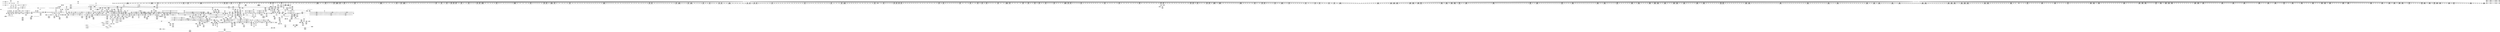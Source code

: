 digraph {
	CE0x3f8c140 [shape=record,shape=Mrecord,label="{CE0x3f8c140|may_link:tmp3|security/selinux/hooks.c,1769|*SummSink*}"]
	CE0x3f3d350 [shape=record,shape=Mrecord,label="{CE0x3f3d350|i64*_getelementptr_inbounds_(_14_x_i64_,_14_x_i64_*___llvm_gcov_ctr219,_i64_0,_i64_3)|*Constant*}"]
	CE0x3f584d0 [shape=record,shape=Mrecord,label="{CE0x3f584d0|56:_i8*,_:_CRE_896,897_}"]
	CE0x3f5de30 [shape=record,shape=Mrecord,label="{CE0x3f5de30|104:_%struct.inode*,_:_CRE_319,320_}"]
	CE0x3f21680 [shape=record,shape=Mrecord,label="{CE0x3f21680|56:_i8*,_:_CRE_142,143_}"]
	CE0x3f89620 [shape=record,shape=Mrecord,label="{CE0x3f89620|104:_%struct.inode*,_:_CRE_221,222_}"]
	CE0x3fc0d00 [shape=record,shape=Mrecord,label="{CE0x3fc0d00|avc_has_perm:requested|Function::avc_has_perm&Arg::requested::}"]
	CE0x3f8ba40 [shape=record,shape=Mrecord,label="{CE0x3f8ba40|104:_%struct.inode*,_:_CRE_314,315_}"]
	CE0x3fbeed0 [shape=record,shape=Mrecord,label="{CE0x3fbeed0|may_link:call5|security/selinux/hooks.c,1777|*SummSink*}"]
	CE0x3f886b0 [shape=record,shape=Mrecord,label="{CE0x3f886b0|104:_%struct.inode*,_:_CRE_208,209_}"]
	CE0x3fbfd70 [shape=record,shape=Mrecord,label="{CE0x3fbfd70|avc_has_perm:ssid|Function::avc_has_perm&Arg::ssid::|*SummSource*}"]
	CE0x3fa7b00 [shape=record,shape=Mrecord,label="{CE0x3fa7b00|56:_i8*,_:_CRE_924,925_}"]
	CE0x3f8d630 [shape=record,shape=Mrecord,label="{CE0x3f8d630|56:_i8*,_:_CRE_171,172_}"]
	CE0x3f595d0 [shape=record,shape=Mrecord,label="{CE0x3f595d0|56:_i8*,_:_CRE_912,913_}"]
	CE0x3faeef0 [shape=record,shape=Mrecord,label="{CE0x3faeef0|28:_i32,_:_CRE_82,83_}"]
	CE0x3f28300 [shape=record,shape=Mrecord,label="{CE0x3f28300|selinux_inode_link:tmp1|*SummSource*}"]
	CE0x3f5e090 [shape=record,shape=Mrecord,label="{CE0x3f5e090|may_link:tmp4|*LoadInst*|security/selinux/hooks.c,1770|*SummSource*}"]
	CE0x3faf7f0 [shape=record,shape=Mrecord,label="{CE0x3faf7f0|28:_i32,_:_CRE_91,92_}"]
	CE0x3f162a0 [shape=record,shape=Mrecord,label="{CE0x3f162a0|56:_i8*,_:_CRE_232,236_|*MultipleSource*|Function::may_link&Arg::dir::|Function::selinux_inode_link&Arg::dir::|security/selinux/hooks.c,1769}"]
	CE0x3f611e0 [shape=record,shape=Mrecord,label="{CE0x3f611e0|__llvm_gcov_indirect_counter_increment:bb}"]
	CE0x3f52d10 [shape=record,shape=Mrecord,label="{CE0x3f52d10|56:_i8*,_:_CRE_624,628_|*MultipleSource*|Function::may_link&Arg::dir::|Function::selinux_inode_link&Arg::dir::|security/selinux/hooks.c,1769}"]
	CE0x3f8b7e0 [shape=record,shape=Mrecord,label="{CE0x3f8b7e0|104:_%struct.inode*,_:_CRE_312,313_}"]
	CE0x3f0e9a0 [shape=record,shape=Mrecord,label="{CE0x3f0e9a0|56:_i8*,_:_CRE_88,96_|*MultipleSource*|Function::may_link&Arg::dir::|Function::selinux_inode_link&Arg::dir::|security/selinux/hooks.c,1769}"]
	CE0x3f9a950 [shape=record,shape=Mrecord,label="{CE0x3f9a950|56:_i8*,_:_CRE_566,567_}"]
	CE0x3f3f060 [shape=record,shape=Mrecord,label="{CE0x3f3f060|__llvm_gcov_indirect_counter_increment:pred}"]
	CE0x3fbc170 [shape=record,shape=Mrecord,label="{CE0x3fbc170|may_link:conv3|security/selinux/hooks.c,1776}"]
	CE0x3f2c770 [shape=record,shape=Mrecord,label="{CE0x3f2c770|56:_i8*,_:_CRE_171,172_}"]
	CE0x3fb3ac0 [shape=record,shape=Mrecord,label="{CE0x3fb3ac0|i64**_getelementptr_inbounds_(_4_x_i64*_,_4_x_i64*_*___llvm_gcda_edge_table220,_i64_0,_i64_0)|*Constant*|*SummSink*}"]
	CE0x3f33850 [shape=record,shape=Mrecord,label="{CE0x3f33850|_ret_i32_%call,_!dbg_!27715|security/selinux/hooks.c,2769}"]
	CE0x3f5d9a0 [shape=record,shape=Mrecord,label="{CE0x3f5d9a0|may_link:tmp2|*LoadInst*|security/selinux/hooks.c,1769|*SummSource*}"]
	CE0x3f11e60 [shape=record,shape=Mrecord,label="{CE0x3f11e60|may_link:entry|*SummSink*}"]
	CE0x3f61c00 [shape=record,shape=Mrecord,label="{CE0x3f61c00|may_link:tmp14|security/selinux/hooks.c,1783|*SummSink*}"]
	CE0x3fe3600 [shape=record,shape=Mrecord,label="{CE0x3fe3600|may_link:tmp24|security/selinux/hooks.c,1797}"]
	CE0x3fec1f0 [shape=record,shape=Mrecord,label="{CE0x3fec1f0|current_sid:tmp9|security/selinux/hooks.c,218|*SummSink*}"]
	CE0x3f283a0 [shape=record,shape=Mrecord,label="{CE0x3f283a0|selinux_inode_link:tmp1|*SummSink*}"]
	CE0x3f521b0 [shape=record,shape=Mrecord,label="{CE0x3f521b0|56:_i8*,_:_CRE_610,611_}"]
	CE0x3f0f6f0 [shape=record,shape=Mrecord,label="{CE0x3f0f6f0|56:_i8*,_:_CRE_12,16_|*MultipleSource*|Function::may_link&Arg::dir::|Function::selinux_inode_link&Arg::dir::|security/selinux/hooks.c,1769}"]
	CE0x3f3f3f0 [shape=record,shape=Mrecord,label="{CE0x3f3f3f0|56:_i8*,_:_CRE_320,328_|*MultipleSource*|Function::may_link&Arg::dir::|Function::selinux_inode_link&Arg::dir::|security/selinux/hooks.c,1769}"]
	CE0x3fcd300 [shape=record,shape=Mrecord,label="{CE0x3fcd300|current_sid:tmp20|security/selinux/hooks.c,218}"]
	CE0x3fcaba0 [shape=record,shape=Mrecord,label="{CE0x3fcaba0|current_sid:security|security/selinux/hooks.c,218}"]
	CE0x3f94a90 [shape=record,shape=Mrecord,label="{CE0x3f94a90|56:_i8*,_:_CRE_304,305_}"]
	"CONST[source:0(mediator),value:0(static)][purpose:{operation}][SrcIdx:4]"
	CE0x3fbcb90 [shape=record,shape=Mrecord,label="{CE0x3fbcb90|may_link:tmp21|security/selinux/hooks.c,1793|*SummSink*}"]
	CE0x3feb550 [shape=record,shape=Mrecord,label="{CE0x3feb550|current_sid:do.body|*SummSource*}"]
	CE0x3f243d0 [shape=record,shape=Mrecord,label="{CE0x3f243d0|56:_i8*,_:_CRE_520,528_|*MultipleSource*|Function::may_link&Arg::dir::|Function::selinux_inode_link&Arg::dir::|security/selinux/hooks.c,1769}"]
	CE0x3f918a0 [shape=record,shape=Mrecord,label="{CE0x3f918a0|56:_i8*,_:_CRE_257,258_}"]
	CE0x3f5c100 [shape=record,shape=Mrecord,label="{CE0x3f5c100|56:_i8*,_:_CRE_914,915_}"]
	CE0x3f899b0 [shape=record,shape=Mrecord,label="{CE0x3f899b0|104:_%struct.inode*,_:_CRE_224,232_|*MultipleSource*|Function::may_link&Arg::dentry::|Function::selinux_inode_link&Arg::old_dentry::|security/selinux/hooks.c,1770}"]
	"CONST[source:0(mediator),value:0(static)][purpose:{operation}][SnkIdx:7]"
	CE0x3f06770 [shape=record,shape=Mrecord,label="{CE0x3f06770|56:_i8*,_:_CRE_272,273_}"]
	CE0x3fa30c0 [shape=record,shape=Mrecord,label="{CE0x3fa30c0|56:_i8*,_:_CRE_884,885_}"]
	CE0x3f8bf60 [shape=record,shape=Mrecord,label="{CE0x3f8bf60|i32_5|*Constant*}"]
	CE0x3fae2f0 [shape=record,shape=Mrecord,label="{CE0x3fae2f0|28:_i32,_:_CRE_70,71_}"]
	CE0x3f2c840 [shape=record,shape=Mrecord,label="{CE0x3f2c840|56:_i8*,_:_CRE_172,173_}"]
	CE0x3f28ce0 [shape=record,shape=Mrecord,label="{CE0x3f28ce0|56:_i8*,_:_CRE_934,935_}"]
	CE0x3f5a070 [shape=record,shape=Mrecord,label="{CE0x3f5a070|56:_i8*,_:_CRE_922,923_}"]
	CE0x3f3d270 [shape=record,shape=Mrecord,label="{CE0x3f3d270|may_link:tmp10|security/selinux/hooks.c,1778|*SummSource*}"]
	CE0x3f836e0 [shape=record,shape=Mrecord,label="{CE0x3f836e0|104:_%struct.inode*,_:_CRE_144,145_}"]
	CE0x3f95690 [shape=record,shape=Mrecord,label="{CE0x3f95690|56:_i8*,_:_CRE_328,336_|*MultipleSource*|*LoadInst*|security/selinux/hooks.c,1770|security/selinux/hooks.c,1770}"]
	CE0x3f23910 [shape=record,shape=Mrecord,label="{CE0x3f23910|56:_i8*,_:_CRE_486,487_}"]
	CE0x3f251c0 [shape=record,shape=Mrecord,label="{CE0x3f251c0|56:_i8*,_:_CRE_556,557_}"]
	CE0x3f11710 [shape=record,shape=Mrecord,label="{CE0x3f11710|56:_i8*,_:_CRE_24,32_|*MultipleSource*|Function::may_link&Arg::dir::|Function::selinux_inode_link&Arg::dir::|security/selinux/hooks.c,1769}"]
	CE0x3fe46b0 [shape=record,shape=Mrecord,label="{CE0x3fe46b0|__llvm_gcov_indirect_counter_increment:tmp5|*SummSource*}"]
	CE0x3faa390 [shape=record,shape=Mrecord,label="{CE0x3faa390|may_link:tmp6|security/selinux/hooks.c,1770|*SummSource*}"]
	CE0x3f0c4c0 [shape=record,shape=Mrecord,label="{CE0x3f0c4c0|_call_void_mcount()_#3|*SummSink*}"]
	CE0x3f62780 [shape=record,shape=Mrecord,label="{CE0x3f62780|may_link:tmp15|security/selinux/hooks.c,1783|*SummSink*}"]
	CE0x3f12150 [shape=record,shape=Mrecord,label="{CE0x3f12150|selinux_inode_link:dir|Function::selinux_inode_link&Arg::dir::|*SummSource*}"]
	CE0x3fa8490 [shape=record,shape=Mrecord,label="{CE0x3fa8490|56:_i8*,_:_CRE_933,934_}"]
	CE0x3f23e60 [shape=record,shape=Mrecord,label="{CE0x3f23e60|56:_i8*,_:_CRE_504,508_|*MultipleSource*|Function::may_link&Arg::dir::|Function::selinux_inode_link&Arg::dir::|security/selinux/hooks.c,1769}"]
	CE0x3f507b0 [shape=record,shape=Mrecord,label="{CE0x3f507b0|56:_i8*,_:_CRE_578,579_}"]
	CE0x3f08200 [shape=record,shape=Mrecord,label="{CE0x3f08200|selinux_inode_link:entry}"]
	CE0x3f2a3f0 [shape=record,shape=Mrecord,label="{CE0x3f2a3f0|current_sid:tobool|security/selinux/hooks.c,218}"]
	CE0x3f8f2e0 [shape=record,shape=Mrecord,label="{CE0x3f8f2e0|56:_i8*,_:_CRE_198,199_}"]
	CE0x3f5a5c0 [shape=record,shape=Mrecord,label="{CE0x3f5a5c0|56:_i8*,_:_CRE_927,928_}"]
	CE0x3f301e0 [shape=record,shape=Mrecord,label="{CE0x3f301e0|_call_void_mcount()_#3|*SummSource*}"]
	CE0x3f5bdd0 [shape=record,shape=Mrecord,label="{CE0x3f5bdd0|56:_i8*,_:_CRE_911,912_}"]
	CE0x3f98a00 [shape=record,shape=Mrecord,label="{CE0x3f98a00|56:_i8*,_:_CRE_500,504_|*MultipleSource*|*LoadInst*|security/selinux/hooks.c,1770|security/selinux/hooks.c,1770}"]
	"CONST[source:0(mediator),value:0(static)][purpose:{operation}][SnkIdx:3]"
	CE0x3f23770 [shape=record,shape=Mrecord,label="{CE0x3f23770|56:_i8*,_:_CRE_484,485_}"]
	CE0x3fafcf0 [shape=record,shape=Mrecord,label="{CE0x3fafcf0|28:_i32,_:_CRE_96,97_}"]
	CE0x3f8a670 [shape=record,shape=Mrecord,label="{CE0x3f8a670|104:_%struct.inode*,_:_CRE_280,288_|*MultipleSource*|Function::may_link&Arg::dentry::|Function::selinux_inode_link&Arg::old_dentry::|security/selinux/hooks.c,1770}"]
	CE0x3f90290 [shape=record,shape=Mrecord,label="{CE0x3f90290|56:_i8*,_:_CRE_224,232_|*MultipleSource*|*LoadInst*|security/selinux/hooks.c,1770|security/selinux/hooks.c,1770}"]
	CE0x3f8c640 [shape=record,shape=Mrecord,label="{CE0x3f8c640|56:_i8*,_:_CRE_156,157_}"]
	CE0x3fc0de0 [shape=record,shape=Mrecord,label="{CE0x3fc0de0|avc_has_perm:requested|Function::avc_has_perm&Arg::requested::|*SummSource*}"]
	"CONST[source:1(input),value:2(dynamic)][purpose:{object}][SrcIdx:11]"
	CE0x3fbb5e0 [shape=record,shape=Mrecord,label="{CE0x3fbb5e0|may_link:cond|security/selinux/hooks.c,1776|*SummSource*}"]
	CE0x3fab030 [shape=record,shape=Mrecord,label="{CE0x3fab030|may_link:sid10|security/selinux/hooks.c,1797|*SummSource*}"]
	CE0x3f274c0 [shape=record,shape=Mrecord,label="{CE0x3f274c0|56:_i8*,_:_CRE_249,250_}"]
	CE0x3fa0590 [shape=record,shape=Mrecord,label="{CE0x3fa0590|56:_i8*,_:_CRE_760,768_|*MultipleSource*|*LoadInst*|security/selinux/hooks.c,1770|security/selinux/hooks.c,1770}"]
	CE0x3fa2510 [shape=record,shape=Mrecord,label="{CE0x3fa2510|56:_i8*,_:_CRE_873,874_}"]
	CE0x3faf0f0 [shape=record,shape=Mrecord,label="{CE0x3faf0f0|28:_i32,_:_CRE_84,85_}"]
	CE0x3f0cd30 [shape=record,shape=Mrecord,label="{CE0x3f0cd30|__llvm_gcov_indirect_counter_increment:tmp1|*SummSink*}"]
	CE0x3f3f160 [shape=record,shape=Mrecord,label="{CE0x3f3f160|__llvm_gcov_indirect_counter_increment:pred|*SummSource*}"]
	CE0x3f517f0 [shape=record,shape=Mrecord,label="{CE0x3f517f0|56:_i8*,_:_CRE_598,599_}"]
	CE0x3fce660 [shape=record,shape=Mrecord,label="{CE0x3fce660|get_current:entry}"]
	CE0x3f585e0 [shape=record,shape=Mrecord,label="{CE0x3f585e0|56:_i8*,_:_CRE_897,898_}"]
	CE0x3f9a400 [shape=record,shape=Mrecord,label="{CE0x3f9a400|56:_i8*,_:_CRE_561,562_}"]
	CE0x3fd9670 [shape=record,shape=Mrecord,label="{CE0x3fd9670|may_link:tmp23|security/selinux/hooks.c,1797}"]
	CE0x3f41730 [shape=record,shape=Mrecord,label="{CE0x3f41730|56:_i8*,_:_CRE_183,184_}"]
	CE0x3f0c970 [shape=record,shape=Mrecord,label="{CE0x3f0c970|may_link:if.then|*SummSink*}"]
	CE0x3f2c6a0 [shape=record,shape=Mrecord,label="{CE0x3f2c6a0|56:_i8*,_:_CRE_170,171_}"]
	CE0x3f23c50 [shape=record,shape=Mrecord,label="{CE0x3f23c50|56:_i8*,_:_CRE_500,504_|*MultipleSource*|Function::may_link&Arg::dir::|Function::selinux_inode_link&Arg::dir::|security/selinux/hooks.c,1769}"]
	CE0x3f9aa60 [shape=record,shape=Mrecord,label="{CE0x3f9aa60|56:_i8*,_:_CRE_567,568_}"]
	CE0x3f929a0 [shape=record,shape=Mrecord,label="{CE0x3f929a0|56:_i8*,_:_CRE_273,274_}"]
	CE0x3f98b90 [shape=record,shape=Mrecord,label="{CE0x3f98b90|56:_i8*,_:_CRE_504,508_|*MultipleSource*|*LoadInst*|security/selinux/hooks.c,1770|security/selinux/hooks.c,1770}"]
	CE0x3fb3b30 [shape=record,shape=Mrecord,label="{CE0x3fb3b30|i64*_getelementptr_inbounds_(_14_x_i64_,_14_x_i64_*___llvm_gcov_ctr219,_i64_0,_i64_11)|*Constant*}"]
	CE0x3fcac10 [shape=record,shape=Mrecord,label="{CE0x3fcac10|current_sid:security|security/selinux/hooks.c,218|*SummSource*}"]
	CE0x3f50610 [shape=record,shape=Mrecord,label="{CE0x3f50610|56:_i8*,_:_CRE_576,577_}"]
	CE0x3f81cb0 [shape=record,shape=Mrecord,label="{CE0x3f81cb0|may_link:tmp16|security/selinux/hooks.c,1786}"]
	CE0x3fd87c0 [shape=record,shape=Mrecord,label="{CE0x3fd87c0|i32_2048|*Constant*|*SummSource*}"]
	CE0x3f2a080 [shape=record,shape=Mrecord,label="{CE0x3f2a080|56:_i8*,_:_CRE_288,289_}"]
	CE0x3f858a0 [shape=record,shape=Mrecord,label="{CE0x3f858a0|104:_%struct.inode*,_:_CRE_171,172_}"]
	CE0x3fb1480 [shape=record,shape=Mrecord,label="{CE0x3fb1480|28:_i32,_:_CRE_115,116_}"]
	CE0x3f93cc0 [shape=record,shape=Mrecord,label="{CE0x3f93cc0|56:_i8*,_:_CRE_291,292_}"]
	CE0x3f25880 [shape=record,shape=Mrecord,label="{CE0x3f25880|56:_i8*,_:_CRE_565,566_}"]
	CE0x3f87f90 [shape=record,shape=Mrecord,label="{CE0x3f87f90|104:_%struct.inode*,_:_CRE_202,203_}"]
	CE0x3fad2b0 [shape=record,shape=Mrecord,label="{CE0x3fad2b0|28:_i32,_:_CRE_53,54_}"]
	CE0x3f14590 [shape=record,shape=Mrecord,label="{CE0x3f14590|may_link:i_security|security/selinux/hooks.c,1769|*SummSource*}"]
	CE0x3fe58b0 [shape=record,shape=Mrecord,label="{CE0x3fe58b0|get_current:bb|*SummSource*}"]
	CE0x3f93330 [shape=record,shape=Mrecord,label="{CE0x3f93330|56:_i8*,_:_CRE_282,283_}"]
	CE0x3f9c1c0 [shape=record,shape=Mrecord,label="{CE0x3f9c1c0|56:_i8*,_:_CRE_589,590_}"]
	CE0x3fb2870 [shape=record,shape=Mrecord,label="{CE0x3fb2870|28:_i32,_:_CRE_192,196_|*MultipleSource*|security/selinux/hooks.c,1777|*LoadInst*|security/selinux/hooks.c,1769|security/selinux/hooks.c,1769}"]
	CE0x3fb98c0 [shape=record,shape=Mrecord,label="{CE0x3fb98c0|i8_10|*Constant*|*SummSource*}"]
	CE0x3fb0e20 [shape=record,shape=Mrecord,label="{CE0x3fb0e20|28:_i32,_:_CRE_109,110_}"]
	CE0x3faf5f0 [shape=record,shape=Mrecord,label="{CE0x3faf5f0|28:_i32,_:_CRE_89,90_}"]
	CE0x3f8d850 [shape=record,shape=Mrecord,label="{CE0x3f8d850|56:_i8*,_:_CRE_173,174_}"]
	CE0x3fbd5f0 [shape=record,shape=Mrecord,label="{CE0x3fbd5f0|may_link:tmp6|security/selinux/hooks.c,1770|*SummSink*}"]
	CE0x3f60950 [shape=record,shape=Mrecord,label="{CE0x3f60950|i64*_getelementptr_inbounds_(_14_x_i64_,_14_x_i64_*___llvm_gcov_ctr219,_i64_0,_i64_8)|*Constant*|*SummSource*}"]
	CE0x3fc45e0 [shape=record,shape=Mrecord,label="{CE0x3fc45e0|current_sid:tmp24|security/selinux/hooks.c,220|*SummSource*}"]
	CE0x3f846d0 [shape=record,shape=Mrecord,label="{CE0x3f846d0|104:_%struct.inode*,_:_CRE_156,157_}"]
	CE0x3fb4c10 [shape=record,shape=Mrecord,label="{CE0x3fb4c10|i8*_getelementptr_inbounds_(_38_x_i8_,_38_x_i8_*_.str64,_i32_0,_i32_0)|*Constant*|*SummSource*}"]
	CE0x3f51990 [shape=record,shape=Mrecord,label="{CE0x3f51990|56:_i8*,_:_CRE_600,601_}"]
	CE0x3f2ae20 [shape=record,shape=Mrecord,label="{CE0x3f2ae20|current_sid:tobool1|security/selinux/hooks.c,218|*SummSink*}"]
	CE0x3fad380 [shape=record,shape=Mrecord,label="{CE0x3fad380|28:_i32,_:_CRE_54,55_}"]
	CE0x3fb5760 [shape=record,shape=Mrecord,label="{CE0x3fb5760|i32_2|*Constant*}"]
	CE0x3fd9210 [shape=record,shape=Mrecord,label="{CE0x3fd9210|i64*_getelementptr_inbounds_(_14_x_i64_,_14_x_i64_*___llvm_gcov_ctr219,_i64_0,_i64_12)|*Constant*}"]
	CE0x3f8cca0 [shape=record,shape=Mrecord,label="{CE0x3f8cca0|56:_i8*,_:_CRE_162,163_}"]
	CE0x3f571b0 [shape=record,shape=Mrecord,label="{CE0x3f571b0|56:_i8*,_:_CRE_878,879_}"]
	CE0x3f10570 [shape=record,shape=Mrecord,label="{CE0x3f10570|56:_i8*,_:_CRE_298,299_}"]
	CE0x3f8c020 [shape=record,shape=Mrecord,label="{CE0x3f8c020|may_link:tmp3|security/selinux/hooks.c,1769|*SummSource*}"]
	CE0x3feaaa0 [shape=record,shape=Mrecord,label="{CE0x3feaaa0|may_link:tmp26|security/selinux/hooks.c,1799|*SummSource*}"]
	CE0x3f8c290 [shape=record,shape=Mrecord,label="{CE0x3f8c290|i32_5|*Constant*|*SummSource*}"]
	CE0x3f5c870 [shape=record,shape=Mrecord,label="{CE0x3f5c870|56:_i8*,_:_CRE_921,922_}"]
	CE0x3f2f120 [shape=record,shape=Mrecord,label="{CE0x3f2f120|current_sid:tobool1|security/selinux/hooks.c,218|*SummSource*}"]
	CE0x3f55d70 [shape=record,shape=Mrecord,label="{CE0x3f55d70|56:_i8*,_:_CRE_848,856_|*MultipleSource*|Function::may_link&Arg::dir::|Function::selinux_inode_link&Arg::dir::|security/selinux/hooks.c,1769}"]
	CE0x3fd8a70 [shape=record,shape=Mrecord,label="{CE0x3fd8a70|i32_16777216|*Constant*|*SummSource*}"]
	CE0x3f5f9e0 [shape=record,shape=Mrecord,label="{CE0x3f5f9e0|i64**_getelementptr_inbounds_(_4_x_i64*_,_4_x_i64*_*___llvm_gcda_edge_table220,_i64_0,_i64_1)|*Constant*}"]
	"CONST[source:0(mediator),value:2(dynamic)][purpose:{object}][SnkIdx:2]"
	CE0x3fec7a0 [shape=record,shape=Mrecord,label="{CE0x3fec7a0|GLOBAL:current_task|Global_var:current_task|*SummSource*}"]
	CE0x3f52280 [shape=record,shape=Mrecord,label="{CE0x3f52280|56:_i8*,_:_CRE_611,612_}"]
	CE0x3fe3c10 [shape=record,shape=Mrecord,label="{CE0x3fe3c10|current_sid:tmp6|security/selinux/hooks.c,218|*SummSink*}"]
	CE0x3f23180 [shape=record,shape=Mrecord,label="{CE0x3f23180|56:_i8*,_:_CRE_476,477_}"]
	CE0x3fae9f0 [shape=record,shape=Mrecord,label="{CE0x3fae9f0|28:_i32,_:_CRE_77,78_}"]
	CE0x3f9c600 [shape=record,shape=Mrecord,label="{CE0x3f9c600|56:_i8*,_:_CRE_593,594_}"]
	CE0x3f8a450 [shape=record,shape=Mrecord,label="{CE0x3f8a450|104:_%struct.inode*,_:_CRE_272,280_|*MultipleSource*|Function::may_link&Arg::dentry::|Function::selinux_inode_link&Arg::old_dentry::|security/selinux/hooks.c,1770}"]
	CE0x3f10980 [shape=record,shape=Mrecord,label="{CE0x3f10980|56:_i8*,_:_CRE_303,304_}"]
	CE0x3faeff0 [shape=record,shape=Mrecord,label="{CE0x3faeff0|28:_i32,_:_CRE_83,84_}"]
	CE0x3f22710 [shape=record,shape=Mrecord,label="{CE0x3f22710|56:_i8*,_:_CRE_448,456_|*MultipleSource*|Function::may_link&Arg::dir::|Function::selinux_inode_link&Arg::dir::|security/selinux/hooks.c,1769}"]
	CE0x3fe7630 [shape=record,shape=Mrecord,label="{CE0x3fe7630|may_link:sclass|security/selinux/hooks.c,1797|*SummSink*}"]
	CE0x3f5cca0 [shape=record,shape=Mrecord,label="{CE0x3f5cca0|56:_i8*,_:_CRE_979,980_}"]
	CE0x3f3ceb0 [shape=record,shape=Mrecord,label="{CE0x3f3ceb0|i32_-1|*Constant*|*SummSink*}"]
	CE0x3fe5740 [shape=record,shape=Mrecord,label="{CE0x3fe5740|current_sid:tmp4|security/selinux/hooks.c,218|*SummSink*}"]
	CE0x3f99a40 [shape=record,shape=Mrecord,label="{CE0x3f99a40|56:_i8*,_:_CRE_553,554_}"]
	CE0x3f879a0 [shape=record,shape=Mrecord,label="{CE0x3f879a0|104:_%struct.inode*,_:_CRE_197,198_}"]
	CE0x3f518c0 [shape=record,shape=Mrecord,label="{CE0x3f518c0|56:_i8*,_:_CRE_599,600_}"]
	CE0x3fd8950 [shape=record,shape=Mrecord,label="{CE0x3fd8950|i32_16777216|*Constant*}"]
	CE0x3f89030 [shape=record,shape=Mrecord,label="{CE0x3f89030|104:_%struct.inode*,_:_CRE_216,217_}"]
	CE0x3f82de0 [shape=record,shape=Mrecord,label="{CE0x3f82de0|104:_%struct.inode*,_:_CRE_92,93_}"]
	CE0x3f29e10 [shape=record,shape=Mrecord,label="{CE0x3f29e10|56:_i8*,_:_CRE_285,286_}"]
	CE0x3f5b550 [shape=record,shape=Mrecord,label="{CE0x3f5b550|56:_i8*,_:_CRE_903,904_}"]
	CE0x3f2e740 [shape=record,shape=Mrecord,label="{CE0x3f2e740|56:_i8*,_:_CRE_147,148_}"]
	CE0x3f51580 [shape=record,shape=Mrecord,label="{CE0x3f51580|56:_i8*,_:_CRE_595,596_}"]
	CE0x3f996a0 [shape=record,shape=Mrecord,label="{CE0x3f996a0|56:_i8*,_:_CRE_540,544_|*MultipleSource*|*LoadInst*|security/selinux/hooks.c,1770|security/selinux/hooks.c,1770}"]
	CE0x3faa520 [shape=record,shape=Mrecord,label="{CE0x3faa520|28:_i32,_:_CRE_0,8_|*MultipleSource*|security/selinux/hooks.c,1777|*LoadInst*|security/selinux/hooks.c,1769|security/selinux/hooks.c,1769}"]
	CE0x3f62670 [shape=record,shape=Mrecord,label="{CE0x3f62670|may_link:tmp15|security/selinux/hooks.c,1783|*SummSource*}"]
	CE0x3fa2620 [shape=record,shape=Mrecord,label="{CE0x3fa2620|56:_i8*,_:_CRE_874,875_}"]
	CE0x3f90100 [shape=record,shape=Mrecord,label="{CE0x3f90100|56:_i8*,_:_CRE_216,224_|*MultipleSource*|*LoadInst*|security/selinux/hooks.c,1770|security/selinux/hooks.c,1770}"]
	CE0x3f8a860 [shape=record,shape=Mrecord,label="{CE0x3f8a860|104:_%struct.inode*,_:_CRE_288,296_|*MultipleSource*|Function::may_link&Arg::dentry::|Function::selinux_inode_link&Arg::old_dentry::|security/selinux/hooks.c,1770}"]
	CE0x3f581a0 [shape=record,shape=Mrecord,label="{CE0x3f581a0|56:_i8*,_:_CRE_893,894_}"]
	CE0x3f419a0 [shape=record,shape=Mrecord,label="{CE0x3f419a0|56:_i8*,_:_CRE_186,187_}"]
	CE0x3f5f700 [shape=record,shape=Mrecord,label="{CE0x3f5f700|__llvm_gcov_indirect_counter_increment:counters|Function::__llvm_gcov_indirect_counter_increment&Arg::counters::}"]
	CE0x3fc6040 [shape=record,shape=Mrecord,label="{CE0x3fc6040|i64*_getelementptr_inbounds_(_14_x_i64_,_14_x_i64_*___llvm_gcov_ctr219,_i64_0,_i64_10)|*Constant*|*SummSource*}"]
	CE0x3f26f60 [shape=record,shape=Mrecord,label="{CE0x3f26f60|56:_i8*,_:_CRE_242,243_}"]
	CE0x3f50d60 [shape=record,shape=Mrecord,label="{CE0x3f50d60|56:_i8*,_:_CRE_585,586_}"]
	CE0x3f18d80 [shape=record,shape=Mrecord,label="{CE0x3f18d80|i64*_getelementptr_inbounds_(_2_x_i64_,_2_x_i64_*___llvm_gcov_ctr218,_i64_0,_i64_1)|*Constant*}"]
	CE0x3f51170 [shape=record,shape=Mrecord,label="{CE0x3f51170|56:_i8*,_:_CRE_590,591_}"]
	CE0x3fad9f0 [shape=record,shape=Mrecord,label="{CE0x3fad9f0|28:_i32,_:_CRE_61,62_}"]
	CE0x3f574e0 [shape=record,shape=Mrecord,label="{CE0x3f574e0|56:_i8*,_:_CRE_881,882_}"]
	CE0x3fe7f90 [shape=record,shape=Mrecord,label="{CE0x3fe7f90|i1_true|*Constant*|*SummSink*}"]
	CE0x3f8d740 [shape=record,shape=Mrecord,label="{CE0x3f8d740|56:_i8*,_:_CRE_172,173_}"]
	CE0x3fe89e0 [shape=record,shape=Mrecord,label="{CE0x3fe89e0|i32_4|*Constant*|*SummSource*}"]
	CE0x3fc1190 [shape=record,shape=Mrecord,label="{CE0x3fc1190|avc_has_perm:auditdata|Function::avc_has_perm&Arg::auditdata::}"]
	CE0x3fecba0 [shape=record,shape=Mrecord,label="{CE0x3fecba0|i64*_getelementptr_inbounds_(_11_x_i64_,_11_x_i64_*___llvm_gcov_ctr125,_i64_0,_i64_0)|*Constant*|*SummSource*}"]
	CE0x3f57700 [shape=record,shape=Mrecord,label="{CE0x3f57700|56:_i8*,_:_CRE_883,884_}"]
	CE0x3fe7b50 [shape=record,shape=Mrecord,label="{CE0x3fe7b50|may_link:tmp25|security/selinux/hooks.c,1797|*SummSink*}"]
	CE0x3f59900 [shape=record,shape=Mrecord,label="{CE0x3f59900|56:_i8*,_:_CRE_915,916_}"]
	CE0x3f06c50 [shape=record,shape=Mrecord,label="{CE0x3f06c50|56:_i8*,_:_CRE_278,279_}"]
	CE0x3f24590 [shape=record,shape=Mrecord,label="{CE0x3f24590|56:_i8*,_:_CRE_528,536_|*MultipleSource*|Function::may_link&Arg::dir::|Function::selinux_inode_link&Arg::dir::|security/selinux/hooks.c,1769}"]
	CE0x3fb6100 [shape=record,shape=Mrecord,label="{CE0x3fb6100|_call_void___llvm_gcov_indirect_counter_increment(i32*___llvm_gcov_global_state_pred221,_i64**_getelementptr_inbounds_(_4_x_i64*_,_4_x_i64*_*___llvm_gcda_edge_table220,_i64_0,_i64_1)),_!dbg_!27742|security/selinux/hooks.c,1783|*SummSource*}"]
	CE0x3f83140 [shape=record,shape=Mrecord,label="{CE0x3f83140|104:_%struct.inode*,_:_CRE_95,96_}"]
	CE0x3ff16d0 [shape=record,shape=Mrecord,label="{CE0x3ff16d0|current_sid:tmp15|security/selinux/hooks.c,218}"]
	CE0x3fe3e80 [shape=record,shape=Mrecord,label="{CE0x3fe3e80|__llvm_gcov_indirect_counter_increment:tmp3|*SummSource*}"]
	CE0x3f13eb0 [shape=record,shape=Mrecord,label="{CE0x3f13eb0|GLOBAL:current_sid|*Constant*|*SummSource*}"]
	CE0x3f30080 [shape=record,shape=Mrecord,label="{CE0x3f30080|COLLAPSED:_GIRE_selinux_xfrm_refcount_global_%struct.atomic_t_zeroinitializer,_align_4:_elem_0:default:}"]
	CE0x3f8e840 [shape=record,shape=Mrecord,label="{CE0x3f8e840|56:_i8*,_:_CRE_188,189_}"]
	CE0x3febb40 [shape=record,shape=Mrecord,label="{CE0x3febb40|COLLAPSED:_GCMRE___llvm_gcov_ctr125_internal_global_11_x_i64_zeroinitializer:_elem_0:default:}"]
	CE0x3f8eea0 [shape=record,shape=Mrecord,label="{CE0x3f8eea0|56:_i8*,_:_CRE_194,195_}"]
	CE0x3f90be0 [shape=record,shape=Mrecord,label="{CE0x3f90be0|56:_i8*,_:_CRE_245,246_}"]
	CE0x3f0f680 [shape=record,shape=Mrecord,label="{CE0x3f0f680|56:_i8*,_:_CRE_8,12_|*MultipleSource*|Function::may_link&Arg::dir::|Function::selinux_inode_link&Arg::dir::|security/selinux/hooks.c,1769}"]
	CE0x3f86440 [shape=record,shape=Mrecord,label="{CE0x3f86440|104:_%struct.inode*,_:_CRE_179,180_}"]
	CE0x3fe3d40 [shape=record,shape=Mrecord,label="{CE0x3fe3d40|current_sid:tmp7|security/selinux/hooks.c,218}"]
	CE0x3f42920 [shape=record,shape=Mrecord,label="{CE0x3f42920|may_link:sw.epilog}"]
	CE0x3fca220 [shape=record,shape=Mrecord,label="{CE0x3fca220|current_sid:tmp21|security/selinux/hooks.c,218|*SummSource*}"]
	CE0x3fc1350 [shape=record,shape=Mrecord,label="{CE0x3fc1350|avc_has_perm:auditdata|Function::avc_has_perm&Arg::auditdata::|*SummSink*}"]
	CE0x3f5c540 [shape=record,shape=Mrecord,label="{CE0x3f5c540|56:_i8*,_:_CRE_918,919_}"]
	CE0x3f270d0 [shape=record,shape=Mrecord,label="{CE0x3f270d0|56:_i8*,_:_CRE_243,244_}"]
	CE0x3f0d680 [shape=record,shape=Mrecord,label="{CE0x3f0d680|56:_i8*,_:_CRE_128,136_|*MultipleSource*|Function::may_link&Arg::dir::|Function::selinux_inode_link&Arg::dir::|security/selinux/hooks.c,1769}"]
	CE0x3f9c4f0 [shape=record,shape=Mrecord,label="{CE0x3f9c4f0|56:_i8*,_:_CRE_592,593_}"]
	CE0x3f8db80 [shape=record,shape=Mrecord,label="{CE0x3f8db80|56:_i8*,_:_CRE_176,177_}"]
	CE0x3f5f1c0 [shape=record,shape=Mrecord,label="{CE0x3f5f1c0|__llvm_gcov_indirect_counter_increment:entry|*SummSource*}"]
	CE0x3f8b910 [shape=record,shape=Mrecord,label="{CE0x3f8b910|104:_%struct.inode*,_:_CRE_313,314_}"]
	CE0x3f41b40 [shape=record,shape=Mrecord,label="{CE0x3f41b40|56:_i8*,_:_CRE_188,189_}"]
	CE0x3f3e7b0 [shape=record,shape=Mrecord,label="{CE0x3f3e7b0|i64_4|*Constant*|*SummSink*}"]
	CE0x3f582b0 [shape=record,shape=Mrecord,label="{CE0x3f582b0|56:_i8*,_:_CRE_894,895_}"]
	CE0x3f39210 [shape=record,shape=Mrecord,label="{CE0x3f39210|GLOBAL:current_sid.__warned|Global_var:current_sid.__warned|*SummSource*}"]
	CE0x3f93990 [shape=record,shape=Mrecord,label="{CE0x3f93990|56:_i8*,_:_CRE_288,289_}"]
	CE0x3f27730 [shape=record,shape=Mrecord,label="{CE0x3f27730|56:_i8*,_:_CRE_252,253_}"]
	CE0x402e0b0 [shape=record,shape=Mrecord,label="{CE0x402e0b0|%struct.task_struct*_(%struct.task_struct**)*_asm_movq_%gs:$_1:P_,$0_,_r,im,_dirflag_,_fpsr_,_flags_|*SummSource*}"]
	CE0x3f21f00 [shape=record,shape=Mrecord,label="{CE0x3f21f00|56:_i8*,_:_CRE_150,151_}"]
	CE0x3fcb270 [shape=record,shape=Mrecord,label="{CE0x3fcb270|i32_1|*Constant*}"]
	CE0x3fb09e0 [shape=record,shape=Mrecord,label="{CE0x3fb09e0|28:_i32,_:_CRE_105,106_}"]
	"CONST[source:2(external),value:2(dynamic)][purpose:{subject}][SrcIdx:14]"
	CE0x3f94980 [shape=record,shape=Mrecord,label="{CE0x3f94980|56:_i8*,_:_CRE_303,304_}"]
	CE0x3f2f6c0 [shape=record,shape=Mrecord,label="{CE0x3f2f6c0|may_link:bb}"]
	CE0x400f720 [shape=record,shape=Mrecord,label="{CE0x400f720|i64*_getelementptr_inbounds_(_2_x_i64_,_2_x_i64_*___llvm_gcov_ctr98,_i64_0,_i64_1)|*Constant*|*SummSource*}"]
	CE0x3fee340 [shape=record,shape=Mrecord,label="{CE0x3fee340|current_sid:tmp11|security/selinux/hooks.c,218|*SummSource*}"]
	CE0x3f90490 [shape=record,shape=Mrecord,label="{CE0x3f90490|56:_i8*,_:_CRE_232,236_|*MultipleSource*|*LoadInst*|security/selinux/hooks.c,1770|security/selinux/hooks.c,1770}"]
	CE0x3f845a0 [shape=record,shape=Mrecord,label="{CE0x3f845a0|104:_%struct.inode*,_:_CRE_155,156_}"]
	CE0x3f63540 [shape=record,shape=Mrecord,label="{CE0x3f63540|56:_i8*,_:_CRE_40,48_|*MultipleSource*|*LoadInst*|security/selinux/hooks.c,1770|security/selinux/hooks.c,1770}"]
	CE0x3fe7e10 [shape=record,shape=Mrecord,label="{CE0x3fe7e10|i1_true|*Constant*|*SummSource*}"]
	CE0x3fc7c40 [shape=record,shape=Mrecord,label="{CE0x3fc7c40|_call_void___llvm_gcov_indirect_counter_increment(i32*___llvm_gcov_global_state_pred221,_i64**_getelementptr_inbounds_(_4_x_i64*_,_4_x_i64*_*___llvm_gcda_edge_table220,_i64_0,_i64_3)),_!dbg_!27747|security/selinux/hooks.c,1789}"]
	CE0x3fe9b90 [shape=record,shape=Mrecord,label="{CE0x3fe9b90|may_link:retval.0}"]
	CE0x3fcef70 [shape=record,shape=Mrecord,label="{CE0x3fcef70|i32_78|*Constant*}"]
	CE0x3fefa10 [shape=record,shape=Mrecord,label="{CE0x3fefa10|i8_1|*Constant*|*SummSink*}"]
	CE0x3fe4980 [shape=record,shape=Mrecord,label="{CE0x3fe4980|__llvm_gcov_indirect_counter_increment:tmp6}"]
	CE0x3f84470 [shape=record,shape=Mrecord,label="{CE0x3f84470|104:_%struct.inode*,_:_CRE_154,155_}"]
	CE0x3f9fab0 [shape=record,shape=Mrecord,label="{CE0x3f9fab0|56:_i8*,_:_CRE_704,712_|*MultipleSource*|*LoadInst*|security/selinux/hooks.c,1770|security/selinux/hooks.c,1770}"]
	CE0x3f2c9e0 [shape=record,shape=Mrecord,label="{CE0x3f2c9e0|56:_i8*,_:_CRE_174,175_}"]
	CE0x3f8e400 [shape=record,shape=Mrecord,label="{CE0x3f8e400|56:_i8*,_:_CRE_184,185_}"]
	CE0x3f95820 [shape=record,shape=Mrecord,label="{CE0x3f95820|56:_i8*,_:_CRE_336,344_|*MultipleSource*|*LoadInst*|security/selinux/hooks.c,1770|security/selinux/hooks.c,1770}"]
	CE0x3f343f0 [shape=record,shape=Mrecord,label="{CE0x3f343f0|0:_i8,_:_GCMR_current_sid.__warned_internal_global_i8_0,_section_.data.unlikely_,_align_1:_elem_0:default:}"]
	CE0x3f5d7a0 [shape=record,shape=Mrecord,label="{CE0x3f5d7a0|may_link:tmp2|*LoadInst*|security/selinux/hooks.c,1769}"]
	CE0x3fa0ea0 [shape=record,shape=Mrecord,label="{CE0x3fa0ea0|56:_i8*,_:_CRE_808,816_|*MultipleSource*|*LoadInst*|security/selinux/hooks.c,1770|security/selinux/hooks.c,1770}"]
	CE0x3f0b8e0 [shape=record,shape=Mrecord,label="{CE0x3f0b8e0|may_link:sw.bb}"]
	CE0x3fc5ca0 [shape=record,shape=Mrecord,label="{CE0x3fc5ca0|i64*_getelementptr_inbounds_(_14_x_i64_,_14_x_i64_*___llvm_gcov_ctr219,_i64_0,_i64_10)|*Constant*}"]
	CE0x3f60200 [shape=record,shape=Mrecord,label="{CE0x3f60200|_ret_void|*SummSource*}"]
	CE0x3fe7bc0 [shape=record,shape=Mrecord,label="{CE0x3fe7bc0|current_sid:tmp14|security/selinux/hooks.c,218|*SummSink*}"]
	CE0x3f41a70 [shape=record,shape=Mrecord,label="{CE0x3f41a70|56:_i8*,_:_CRE_187,188_}"]
	CE0x3fae8f0 [shape=record,shape=Mrecord,label="{CE0x3fae8f0|28:_i32,_:_CRE_76,77_}"]
	CE0x3f988a0 [shape=record,shape=Mrecord,label="{CE0x3f988a0|56:_i8*,_:_CRE_496,500_|*MultipleSource*|*LoadInst*|security/selinux/hooks.c,1770|security/selinux/hooks.c,1770}"]
	CE0x3f2ef60 [shape=record,shape=Mrecord,label="{CE0x3f2ef60|56:_i8*,_:_CRE_157,158_}"]
	CE0x3f88b70 [shape=record,shape=Mrecord,label="{CE0x3f88b70|104:_%struct.inode*,_:_CRE_212,213_}"]
	CE0x3f50950 [shape=record,shape=Mrecord,label="{CE0x3f50950|56:_i8*,_:_CRE_580,581_}"]
	CE0x3f34bd0 [shape=record,shape=Mrecord,label="{CE0x3f34bd0|i64_1|*Constant*}"]
	CE0x3f077f0 [shape=record,shape=Mrecord,label="{CE0x3f077f0|selinux_inode_link:tmp2}"]
	CE0x3f7d8e0 [shape=record,shape=Mrecord,label="{CE0x3f7d8e0|get_current:tmp1}"]
	CE0x3f9ee00 [shape=record,shape=Mrecord,label="{CE0x3f9ee00|56:_i8*,_:_CRE_656,664_|*MultipleSource*|*LoadInst*|security/selinux/hooks.c,1770|security/selinux/hooks.c,1770}"]
	CE0x53640f0 [shape=record,shape=Mrecord,label="{CE0x53640f0|selinux_inode_link:tmp|*SummSink*}"]
	CE0x3f8d1f0 [shape=record,shape=Mrecord,label="{CE0x3f8d1f0|56:_i8*,_:_CRE_167,168_}"]
	CE0x3f873b0 [shape=record,shape=Mrecord,label="{CE0x3f873b0|104:_%struct.inode*,_:_CRE_192,193_}"]
	CE0x3fa01f0 [shape=record,shape=Mrecord,label="{CE0x3fa01f0|56:_i8*,_:_CRE_744,752_|*MultipleSource*|*LoadInst*|security/selinux/hooks.c,1770|security/selinux/hooks.c,1770}"]
	CE0x3f37450 [shape=record,shape=Mrecord,label="{CE0x3f37450|current_sid:tmp13|security/selinux/hooks.c,218|*SummSink*}"]
	CE0x3f06840 [shape=record,shape=Mrecord,label="{CE0x3f06840|56:_i8*,_:_CRE_273,274_}"]
	CE0x3fa9730 [shape=record,shape=Mrecord,label="{CE0x3fa9730|56:_i8*,_:_CRE_982,983_}"]
	CE0x3fc9890 [shape=record,shape=Mrecord,label="{CE0x3fc9890|i32_78|*Constant*|*SummSink*}"]
	CE0x3f2c290 [shape=record,shape=Mrecord,label="{CE0x3f2c290|56:_i8*,_:_CRE_165,166_}"]
	CE0x3f29010 [shape=record,shape=Mrecord,label="{CE0x3f29010|56:_i8*,_:_CRE_944,952_|*MultipleSource*|Function::may_link&Arg::dir::|Function::selinux_inode_link&Arg::dir::|security/selinux/hooks.c,1769}"]
	CE0x3f9a0d0 [shape=record,shape=Mrecord,label="{CE0x3f9a0d0|56:_i8*,_:_CRE_558,559_}"]
	CE0x3f300f0 [shape=record,shape=Mrecord,label="{CE0x3f300f0|may_link:tmp|*SummSource*}"]
	CE0x3fcec30 [shape=record,shape=Mrecord,label="{CE0x3fcec30|_ret_%struct.task_struct*_%tmp4,_!dbg_!27714|./arch/x86/include/asm/current.h,14|*SummSink*}"]
	CE0x3f59b20 [shape=record,shape=Mrecord,label="{CE0x3f59b20|56:_i8*,_:_CRE_917,918_}"]
	CE0x3f2a2f0 [shape=record,shape=Mrecord,label="{CE0x3f2a2f0|56:_i8*,_:_CRE_291,292_}"]
	CE0x3f252d0 [shape=record,shape=Mrecord,label="{CE0x3f252d0|56:_i8*,_:_CRE_558,559_}"]
	CE0x3f5bcc0 [shape=record,shape=Mrecord,label="{CE0x3f5bcc0|56:_i8*,_:_CRE_910,911_}"]
	CE0x3f64750 [shape=record,shape=Mrecord,label="{CE0x3f64750|56:_i8*,_:_CRE_0,2_|*MultipleSource*|*LoadInst*|security/selinux/hooks.c,1770|security/selinux/hooks.c,1770}"]
	CE0x3f32930 [shape=record,shape=Mrecord,label="{CE0x3f32930|may_link:tmp13|security/selinux/hooks.c,1779|*SummSink*}"]
	CE0x3f63c40 [shape=record,shape=Mrecord,label="{CE0x3f63c40|56:_i8*,_:_CRE_72,76_|*MultipleSource*|*LoadInst*|security/selinux/hooks.c,1770|security/selinux/hooks.c,1770}"]
	CE0x3f15b60 [shape=record,shape=Mrecord,label="{CE0x3f15b60|56:_i8*,_:_CRE_206,207_}"]
	CE0x3f5a4b0 [shape=record,shape=Mrecord,label="{CE0x3f5a4b0|56:_i8*,_:_CRE_926,927_}"]
	CE0x3f8aa80 [shape=record,shape=Mrecord,label="{CE0x3f8aa80|104:_%struct.inode*,_:_CRE_296,304_|*MultipleSource*|Function::may_link&Arg::dentry::|Function::selinux_inode_link&Arg::old_dentry::|security/selinux/hooks.c,1770}"]
	CE0x3fc7850 [shape=record,shape=Mrecord,label="{CE0x3fc7850|may_link:tmp16|security/selinux/hooks.c,1786|*SummSink*}"]
	CE0x3f37870 [shape=record,shape=Mrecord,label="{CE0x3f37870|current_sid:tmp14|security/selinux/hooks.c,218|*SummSource*}"]
	CE0x3f62a00 [shape=record,shape=Mrecord,label="{CE0x3f62a00|_call_void___llvm_gcov_indirect_counter_increment(i32*___llvm_gcov_global_state_pred221,_i64**_getelementptr_inbounds_(_4_x_i64*_,_4_x_i64*_*___llvm_gcda_edge_table220,_i64_0,_i64_2)),_!dbg_!27745|security/selinux/hooks.c,1786|*SummSource*}"]
	CE0x3ff09d0 [shape=record,shape=Mrecord,label="{CE0x3ff09d0|GLOBAL:lockdep_rcu_suspicious|*Constant*}"]
	CE0x3f06910 [shape=record,shape=Mrecord,label="{CE0x3f06910|56:_i8*,_:_CRE_274,275_}"]
	CE0x3f302b0 [shape=record,shape=Mrecord,label="{CE0x3f302b0|_call_void_mcount()_#3|*SummSink*}"]
	CE0x3f0d2a0 [shape=record,shape=Mrecord,label="{CE0x3f0d2a0|56:_i8*,_:_CRE_112,120_|*MultipleSource*|Function::may_link&Arg::dir::|Function::selinux_inode_link&Arg::dir::|security/selinux/hooks.c,1769}"]
	CE0x3fc6130 [shape=record,shape=Mrecord,label="{CE0x3fc6130|i64*_getelementptr_inbounds_(_14_x_i64_,_14_x_i64_*___llvm_gcov_ctr219,_i64_0,_i64_10)|*Constant*|*SummSink*}"]
	CE0x3f53b70 [shape=record,shape=Mrecord,label="{CE0x3f53b70|56:_i8*,_:_CRE_688,692_|*MultipleSource*|Function::may_link&Arg::dir::|Function::selinux_inode_link&Arg::dir::|security/selinux/hooks.c,1769}"]
	CE0x3f28f00 [shape=record,shape=Mrecord,label="{CE0x3f28f00|56:_i8*,_:_CRE_936,944_|*MultipleSource*|Function::may_link&Arg::dir::|Function::selinux_inode_link&Arg::dir::|security/selinux/hooks.c,1769}"]
	CE0x3f2f830 [shape=record,shape=Mrecord,label="{CE0x3f2f830|may_link:bb|*SummSink*}"]
	CE0x3f8fa50 [shape=record,shape=Mrecord,label="{CE0x3f8fa50|56:_i8*,_:_CRE_205,206_}"]
	CE0x3fe3800 [shape=record,shape=Mrecord,label="{CE0x3fe3800|i32_4|*Constant*}"]
	CE0x3f84340 [shape=record,shape=Mrecord,label="{CE0x3f84340|104:_%struct.inode*,_:_CRE_153,154_}"]
	CE0x3f2ee90 [shape=record,shape=Mrecord,label="{CE0x3f2ee90|56:_i8*,_:_CRE_156,157_}"]
	CE0x3fad1e0 [shape=record,shape=Mrecord,label="{CE0x3fad1e0|28:_i32,_:_CRE_52,53_}"]
	CE0x3fd9600 [shape=record,shape=Mrecord,label="{CE0x3fd9600|may_link:tmp22|security/selinux/hooks.c,1797|*SummSink*}"]
	CE0x3fabe40 [shape=record,shape=Mrecord,label="{CE0x3fabe40|28:_i32,_:_CRE_19,20_}"]
	CE0x3f8c860 [shape=record,shape=Mrecord,label="{CE0x3f8c860|56:_i8*,_:_CRE_158,159_}"]
	CE0x3fa3a50 [shape=record,shape=Mrecord,label="{CE0x3fa3a50|56:_i8*,_:_CRE_893,894_}"]
	CE0x3f3d160 [shape=record,shape=Mrecord,label="{CE0x3f3d160|__llvm_gcov_indirect_counter_increment:tmp}"]
	CE0x3f93ee0 [shape=record,shape=Mrecord,label="{CE0x3f93ee0|56:_i8*,_:_CRE_293,294_}"]
	CE0x3f99130 [shape=record,shape=Mrecord,label="{CE0x3f99130|56:_i8*,_:_CRE_520,528_|*MultipleSource*|*LoadInst*|security/selinux/hooks.c,1770|security/selinux/hooks.c,1770}"]
	CE0x3f29ee0 [shape=record,shape=Mrecord,label="{CE0x3f29ee0|56:_i8*,_:_CRE_286,287_}"]
	CE0x3fac340 [shape=record,shape=Mrecord,label="{CE0x3fac340|28:_i32,_:_CRE_24,28_|*MultipleSource*|security/selinux/hooks.c,1777|*LoadInst*|security/selinux/hooks.c,1769|security/selinux/hooks.c,1769}"]
	CE0x3f50470 [shape=record,shape=Mrecord,label="{CE0x3f50470|56:_i8*,_:_CRE_574,575_}"]
	CE0x3f9cb50 [shape=record,shape=Mrecord,label="{CE0x3f9cb50|56:_i8*,_:_CRE_598,599_}"]
	CE0x3fefed0 [shape=record,shape=Mrecord,label="{CE0x3fefed0|_call_void_lockdep_rcu_suspicious(i8*_getelementptr_inbounds_(_25_x_i8_,_25_x_i8_*_.str3,_i32_0,_i32_0),_i32_218,_i8*_getelementptr_inbounds_(_45_x_i8_,_45_x_i8_*_.str12,_i32_0,_i32_0))_#10,_!dbg_!27727|security/selinux/hooks.c,218}"]
	CE0x3f8d520 [shape=record,shape=Mrecord,label="{CE0x3f8d520|56:_i8*,_:_CRE_170,171_}"]
	CE0x3f1a460 [shape=record,shape=Mrecord,label="{CE0x3f1a460|i64*_getelementptr_inbounds_(_2_x_i64_,_2_x_i64_*___llvm_gcov_ctr218,_i64_0,_i64_0)|*Constant*|*SummSource*}"]
	CE0x3feab10 [shape=record,shape=Mrecord,label="{CE0x3feab10|may_link:tmp26|security/selinux/hooks.c,1799|*SummSink*}"]
	CE0x3f5d570 [shape=record,shape=Mrecord,label="{CE0x3f5d570|56:_i8*,_:_CRE_1000,1008_|*MultipleSource*|Function::may_link&Arg::dir::|Function::selinux_inode_link&Arg::dir::|security/selinux/hooks.c,1769}"]
	CE0x3fd9520 [shape=record,shape=Mrecord,label="{CE0x3fd9520|i64*_getelementptr_inbounds_(_14_x_i64_,_14_x_i64_*___llvm_gcov_ctr219,_i64_0,_i64_12)|*Constant*|*SummSink*}"]
	CE0x3fe6a80 [shape=record,shape=Mrecord,label="{CE0x3fe6a80|__llvm_gcov_indirect_counter_increment:tmp3}"]
	CE0x3f2e4d0 [shape=record,shape=Mrecord,label="{CE0x3f2e4d0|56:_i8*,_:_CRE_144,145_}"]
	CE0x3f0ca60 [shape=record,shape=Mrecord,label="{CE0x3f0ca60|may_link:if.end}"]
	CE0x3f84800 [shape=record,shape=Mrecord,label="{CE0x3f84800|104:_%struct.inode*,_:_CRE_157,158_}"]
	CE0x3fe4e10 [shape=record,shape=Mrecord,label="{CE0x3fe4e10|GLOBAL:current_sid.__warned|Global_var:current_sid.__warned}"]
	CE0x3f539b0 [shape=record,shape=Mrecord,label="{CE0x3f539b0|56:_i8*,_:_CRE_684,688_|*MultipleSource*|Function::may_link&Arg::dir::|Function::selinux_inode_link&Arg::dir::|security/selinux/hooks.c,1769}"]
	CE0x3f21320 [shape=record,shape=Mrecord,label="{CE0x3f21320|56:_i8*,_:_CRE_140,141_}"]
	CE0x3fbdaf0 [shape=record,shape=Mrecord,label="{CE0x3fbdaf0|may_link:type|security/selinux/hooks.c,1772|*SummSink*}"]
	CE0x3f16d60 [shape=record,shape=Mrecord,label="{CE0x3f16d60|56:_i8*,_:_CRE_0,2_|*MultipleSource*|Function::may_link&Arg::dir::|Function::selinux_inode_link&Arg::dir::|security/selinux/hooks.c,1769}"]
	CE0x3f294e0 [shape=record,shape=Mrecord,label="{CE0x3f294e0|56:_i8*,_:_CRE_968,976_|*MultipleSource*|Function::may_link&Arg::dir::|Function::selinux_inode_link&Arg::dir::|security/selinux/hooks.c,1769}"]
	CE0x3f97550 [shape=record,shape=Mrecord,label="{CE0x3f97550|56:_i8*,_:_CRE_473,474_}"]
	CE0x3f8fc70 [shape=record,shape=Mrecord,label="{CE0x3f8fc70|56:_i8*,_:_CRE_207,208_}"]
	CE0x3fe93f0 [shape=record,shape=Mrecord,label="{CE0x3fe93f0|__llvm_gcov_indirect_counter_increment:counter|*SummSink*}"]
	CE0x3f59080 [shape=record,shape=Mrecord,label="{CE0x3f59080|56:_i8*,_:_CRE_907,908_}"]
	CE0x3f5ca90 [shape=record,shape=Mrecord,label="{CE0x3f5ca90|56:_i8*,_:_CRE_923,924_}"]
	CE0x3f14790 [shape=record,shape=Mrecord,label="{CE0x3f14790|_ret_i32_%retval.0,_!dbg_!27757|security/selinux/hooks.c,1799|*SummSink*}"]
	CE0x3fb6f60 [shape=record,shape=Mrecord,label="{CE0x3fb6f60|i64_2|*Constant*}"]
	CE0x3fb0580 [shape=record,shape=Mrecord,label="{CE0x3fb0580|28:_i32,_:_CRE_104,105_}"]
	CE0x3f236a0 [shape=record,shape=Mrecord,label="{CE0x3f236a0|56:_i8*,_:_CRE_483,484_}"]
	CE0x3f8a010 [shape=record,shape=Mrecord,label="{CE0x3f8a010|104:_%struct.inode*,_:_CRE_256,264_|*MultipleSource*|Function::may_link&Arg::dentry::|Function::selinux_inode_link&Arg::old_dentry::|security/selinux/hooks.c,1770}"]
	CE0x3f9b500 [shape=record,shape=Mrecord,label="{CE0x3f9b500|56:_i8*,_:_CRE_577,578_}"]
	CE0x3fb0af0 [shape=record,shape=Mrecord,label="{CE0x3fb0af0|28:_i32,_:_CRE_106,107_}"]
	CE0x3f859d0 [shape=record,shape=Mrecord,label="{CE0x3f859d0|104:_%struct.inode*,_:_CRE_172,173_}"]
	CE0x3f41c10 [shape=record,shape=Mrecord,label="{CE0x3f41c10|56:_i8*,_:_CRE_189,190_}"]
	CE0x3fb3220 [shape=record,shape=Mrecord,label="{CE0x3fb3220|may_link:tmp10|security/selinux/hooks.c,1778}"]
	CE0x3f5e1c0 [shape=record,shape=Mrecord,label="{CE0x3f5e1c0|may_link:tmp4|*LoadInst*|security/selinux/hooks.c,1770|*SummSink*}"]
	CE0x3f59d40 [shape=record,shape=Mrecord,label="{CE0x3f59d40|56:_i8*,_:_CRE_919,920_}"]
	CE0x3fad450 [shape=record,shape=Mrecord,label="{CE0x3fad450|28:_i32,_:_CRE_55,56_}"]
	CE0x3f86dc0 [shape=record,shape=Mrecord,label="{CE0x3f86dc0|104:_%struct.inode*,_:_CRE_187,188_}"]
	CE0x3f88dd0 [shape=record,shape=Mrecord,label="{CE0x3f88dd0|104:_%struct.inode*,_:_CRE_214,215_}"]
	CE0x40102e0 [shape=record,shape=Mrecord,label="{CE0x40102e0|get_current:tmp2|*SummSource*}"]
	CE0x3f2e670 [shape=record,shape=Mrecord,label="{CE0x3f2e670|56:_i8*,_:_CRE_146,147_}"]
	CE0x3fce4d0 [shape=record,shape=Mrecord,label="{CE0x3fce4d0|GLOBAL:get_current|*Constant*|*SummSink*}"]
	CE0x3f50af0 [shape=record,shape=Mrecord,label="{CE0x3f50af0|56:_i8*,_:_CRE_582,583_}"]
	CE0x3f9e090 [shape=record,shape=Mrecord,label="{CE0x3f9e090|56:_i8*,_:_CRE_618,619_}"]
	CE0x3f9e910 [shape=record,shape=Mrecord,label="{CE0x3f9e910|56:_i8*,_:_CRE_632,640_|*MultipleSource*|*LoadInst*|security/selinux/hooks.c,1770|security/selinux/hooks.c,1770}"]
	CE0x3f8d300 [shape=record,shape=Mrecord,label="{CE0x3f8d300|56:_i8*,_:_CRE_168,169_}"]
	CE0x3fa7e30 [shape=record,shape=Mrecord,label="{CE0x3fa7e30|56:_i8*,_:_CRE_927,928_}"]
	CE0x3f298e0 [shape=record,shape=Mrecord,label="{CE0x3f298e0|56:_i8*,_:_CRE_977,978_}"]
	"CONST[source:0(mediator),value:2(dynamic)][purpose:{subject}][SnkIdx:4]"
	CE0x3fa3940 [shape=record,shape=Mrecord,label="{CE0x3fa3940|56:_i8*,_:_CRE_892,893_}"]
	CE0x3f3d5e0 [shape=record,shape=Mrecord,label="{CE0x3f3d5e0|i64_5|*Constant*}"]
	CE0x3f91350 [shape=record,shape=Mrecord,label="{CE0x3f91350|56:_i8*,_:_CRE_252,253_}"]
	CE0x3f83d80 [shape=record,shape=Mrecord,label="{CE0x3f83d80|104:_%struct.inode*,_:_CRE_148,149_}"]
	CE0x3f373e0 [shape=record,shape=Mrecord,label="{CE0x3f373e0|current_sid:tmp13|security/selinux/hooks.c,218|*SummSource*}"]
	CE0x3fe4ce0 [shape=record,shape=Mrecord,label="{CE0x3fe4ce0|current_sid:tmp7|security/selinux/hooks.c,218|*SummSink*}"]
	CE0x3f3f5e0 [shape=record,shape=Mrecord,label="{CE0x3f3f5e0|56:_i8*,_:_CRE_336,344_|*MultipleSource*|Function::may_link&Arg::dir::|Function::selinux_inode_link&Arg::dir::|security/selinux/hooks.c,1769}"]
	CE0x3fa0b00 [shape=record,shape=Mrecord,label="{CE0x3fa0b00|56:_i8*,_:_CRE_792,800_|*MultipleSource*|*LoadInst*|security/selinux/hooks.c,1770|security/selinux/hooks.c,1770}"]
	CE0x3ff0b70 [shape=record,shape=Mrecord,label="{CE0x3ff0b70|GLOBAL:lockdep_rcu_suspicious|*Constant*|*SummSink*}"]
	CE0x3f9e800 [shape=record,shape=Mrecord,label="{CE0x3f9e800|56:_i8*,_:_CRE_624,628_|*MultipleSource*|*LoadInst*|security/selinux/hooks.c,1770|security/selinux/hooks.c,1770}"]
	CE0x3f55770 [shape=record,shape=Mrecord,label="{CE0x3f55770|56:_i8*,_:_CRE_824,832_|*MultipleSource*|Function::may_link&Arg::dir::|Function::selinux_inode_link&Arg::dir::|security/selinux/hooks.c,1769}"]
	CE0x3f97cf0 [shape=record,shape=Mrecord,label="{CE0x3f97cf0|56:_i8*,_:_CRE_479,480_}"]
	CE0x3fbc690 [shape=record,shape=Mrecord,label="{CE0x3fbc690|may_link:call9|security/selinux/hooks.c,1792}"]
	CE0x3f2e810 [shape=record,shape=Mrecord,label="{CE0x3f2e810|56:_i8*,_:_CRE_148,149_}"]
	CE0x3f89c10 [shape=record,shape=Mrecord,label="{CE0x3f89c10|104:_%struct.inode*,_:_CRE_240,248_|*MultipleSource*|Function::may_link&Arg::dentry::|Function::selinux_inode_link&Arg::old_dentry::|security/selinux/hooks.c,1770}"]
	CE0x3fa1980 [shape=record,shape=Mrecord,label="{CE0x3fa1980|56:_i8*,_:_CRE_856,864_|*MultipleSource*|*LoadInst*|security/selinux/hooks.c,1770|security/selinux/hooks.c,1770}"]
	CE0x3fa21e0 [shape=record,shape=Mrecord,label="{CE0x3fa21e0|56:_i8*,_:_CRE_870,871_}"]
	CE0x3f84df0 [shape=record,shape=Mrecord,label="{CE0x3f84df0|104:_%struct.inode*,_:_CRE_162,163_}"]
	CE0x3f54970 [shape=record,shape=Mrecord,label="{CE0x3f54970|56:_i8*,_:_CRE_760,768_|*MultipleSource*|Function::may_link&Arg::dir::|Function::selinux_inode_link&Arg::dir::|security/selinux/hooks.c,1769}"]
	CE0x3f52c40 [shape=record,shape=Mrecord,label="{CE0x3f52c40|56:_i8*,_:_CRE_623,624_}"]
	CE0x3f86ef0 [shape=record,shape=Mrecord,label="{CE0x3f86ef0|104:_%struct.inode*,_:_CRE_188,189_}"]
	CE0x3fbb8a0 [shape=record,shape=Mrecord,label="{CE0x3fbb8a0|i32_8388608|*Constant*|*SummSource*}"]
	CE0x3f30010 [shape=record,shape=Mrecord,label="{CE0x3f30010|may_link:tmp}"]
	CE0x3fbc580 [shape=record,shape=Mrecord,label="{CE0x3fbc580|may_link:conv3|security/selinux/hooks.c,1776|*SummSource*}"]
	CE0x3fad110 [shape=record,shape=Mrecord,label="{CE0x3fad110|28:_i32,_:_CRE_51,52_}"]
	CE0x3fb9c10 [shape=record,shape=Mrecord,label="{CE0x3fb9c10|may_link:u|security/selinux/hooks.c,1773}"]
	CE0x3f92010 [shape=record,shape=Mrecord,label="{CE0x3f92010|56:_i8*,_:_CRE_264,265_}"]
	CE0x3f11ed0 [shape=record,shape=Mrecord,label="{CE0x3f11ed0|may_link:dir|Function::may_link&Arg::dir::}"]
	CE0x3f24e50 [shape=record,shape=Mrecord,label="{CE0x3f24e50|56:_i8*,_:_CRE_553,554_}"]
	CE0x3f8bb70 [shape=record,shape=Mrecord,label="{CE0x3f8bb70|104:_%struct.inode*,_:_CRE_315,316_}"]
	CE0x3fbfe10 [shape=record,shape=Mrecord,label="{CE0x3fbfe10|avc_has_perm:ssid|Function::avc_has_perm&Arg::ssid::|*SummSink*}"]
	CE0x3fcacc0 [shape=record,shape=Mrecord,label="{CE0x3fcacc0|current_sid:tmp22|security/selinux/hooks.c,218|*SummSink*}"]
	CE0x3f19c00 [shape=record,shape=Mrecord,label="{CE0x3f19c00|COLLAPSED:_GCMRE___llvm_gcov_ctr218_internal_global_2_x_i64_zeroinitializer:_elem_0:default:}"]
	CE0x3f57920 [shape=record,shape=Mrecord,label="{CE0x3f57920|56:_i8*,_:_CRE_885,886_}"]
	CE0x3f56370 [shape=record,shape=Mrecord,label="{CE0x3f56370|56:_i8*,_:_CRE_865,866_}"]
	CE0x3fadbf0 [shape=record,shape=Mrecord,label="{CE0x3fadbf0|28:_i32,_:_CRE_63,64_}"]
	CE0x3fbf8b0 [shape=record,shape=Mrecord,label="{CE0x3fbf8b0|avc_has_perm:entry|*SummSink*}"]
	CE0x3f7f200 [shape=record,shape=Mrecord,label="{CE0x3f7f200|current_sid:tmp6|security/selinux/hooks.c,218}"]
	CE0x3fbe2b0 [shape=record,shape=Mrecord,label="{CE0x3fbe2b0|may_link:tmp8|security/selinux/hooks.c,1778|*SummSource*}"]
	CE0x3fb01f0 [shape=record,shape=Mrecord,label="{CE0x3fb01f0|28:_i32,_:_CRE_101,102_}"]
	CE0x3f7e6b0 [shape=record,shape=Mrecord,label="{CE0x3f7e6b0|current_sid:tmp1}"]
	CE0x3f2d1c0 [shape=record,shape=Mrecord,label="{CE0x3f2d1c0|current_sid:call|security/selinux/hooks.c,218|*SummSink*}"]
	CE0x3fb0f30 [shape=record,shape=Mrecord,label="{CE0x3fb0f30|28:_i32,_:_CRE_110,111_}"]
	CE0x3f547b0 [shape=record,shape=Mrecord,label="{CE0x3f547b0|56:_i8*,_:_CRE_752,756_|*MultipleSource*|Function::may_link&Arg::dir::|Function::selinux_inode_link&Arg::dir::|security/selinux/hooks.c,1769}"]
	CE0x3f59f60 [shape=record,shape=Mrecord,label="{CE0x3f59f60|56:_i8*,_:_CRE_921,922_}"]
	CE0x3fa1240 [shape=record,shape=Mrecord,label="{CE0x3fa1240|56:_i8*,_:_CRE_824,832_|*MultipleSource*|*LoadInst*|security/selinux/hooks.c,1770|security/selinux/hooks.c,1770}"]
	CE0x3f06ec0 [shape=record,shape=Mrecord,label="{CE0x3f06ec0|56:_i8*,_:_CRE_281,282_}"]
	CE0x3f10640 [shape=record,shape=Mrecord,label="{CE0x3f10640|56:_i8*,_:_CRE_299,300_}"]
	CE0x3f1a750 [shape=record,shape=Mrecord,label="{CE0x3f1a750|i64*_getelementptr_inbounds_(_14_x_i64_,_14_x_i64_*___llvm_gcov_ctr219,_i64_0,_i64_0)|*Constant*}"]
	CE0x3faddf0 [shape=record,shape=Mrecord,label="{CE0x3faddf0|28:_i32,_:_CRE_65,66_}"]
	CE0x3f24910 [shape=record,shape=Mrecord,label="{CE0x3f24910|56:_i8*,_:_CRE_540,544_|*MultipleSource*|Function::may_link&Arg::dir::|Function::selinux_inode_link&Arg::dir::|security/selinux/hooks.c,1769}"]
	CE0x3f8b5b0 [shape=record,shape=Mrecord,label="{CE0x3f8b5b0|104:_%struct.inode*,_:_CRE_310,311_}"]
	CE0x402a370 [shape=record,shape=Mrecord,label="{CE0x402a370|get_current:tmp4|./arch/x86/include/asm/current.h,14|*SummSource*}"]
	CE0x3fbd6e0 [shape=record,shape=Mrecord,label="{CE0x3fbd6e0|may_link:type|security/selinux/hooks.c,1772}"]
	CE0x3f2c5d0 [shape=record,shape=Mrecord,label="{CE0x3f2c5d0|56:_i8*,_:_CRE_169,170_}"]
	CE0x3f919b0 [shape=record,shape=Mrecord,label="{CE0x3f919b0|56:_i8*,_:_CRE_258,259_}"]
	CE0x3f881f0 [shape=record,shape=Mrecord,label="{CE0x3f881f0|104:_%struct.inode*,_:_CRE_204,205_}"]
	CE0x3fc0a90 [shape=record,shape=Mrecord,label="{CE0x3fc0a90|avc_has_perm:tclass|Function::avc_has_perm&Arg::tclass::|*SummSink*}"]
	CE0x3f0cba0 [shape=record,shape=Mrecord,label="{CE0x3f0cba0|may_link:if.end|*SummSource*}"]
	CE0x3f3d940 [shape=record,shape=Mrecord,label="{CE0x3f3d940|current_sid:tmp9|security/selinux/hooks.c,218|*SummSource*}"]
	CE0x3f9d4e0 [shape=record,shape=Mrecord,label="{CE0x3f9d4e0|56:_i8*,_:_CRE_607,608_}"]
	CE0x3f7f510 [shape=record,shape=Mrecord,label="{CE0x3f7f510|get_current:tmp4|./arch/x86/include/asm/current.h,14}"]
	CE0x3f8f610 [shape=record,shape=Mrecord,label="{CE0x3f8f610|56:_i8*,_:_CRE_201,202_}"]
	CE0x3f0dff0 [shape=record,shape=Mrecord,label="{CE0x3f0dff0|__llvm_gcov_indirect_counter_increment:tmp1|*SummSource*}"]
	CE0x3f5dd00 [shape=record,shape=Mrecord,label="{CE0x3f5dd00|104:_%struct.inode*,_:_CRE_318,319_}"]
	CE0x3f9a1e0 [shape=record,shape=Mrecord,label="{CE0x3f9a1e0|56:_i8*,_:_CRE_559,560_}"]
	CE0x3f9a510 [shape=record,shape=Mrecord,label="{CE0x3f9a510|56:_i8*,_:_CRE_562,563_}"]
	CE0x3fc6950 [shape=record,shape=Mrecord,label="{CE0x3fc6950|may_link:tmp19|security/selinux/hooks.c,1789|*SummSource*}"]
	CE0x3fbee60 [shape=record,shape=Mrecord,label="{CE0x3fbee60|may_link:call5|security/selinux/hooks.c,1777|*SummSource*}"]
	CE0x3fea740 [shape=record,shape=Mrecord,label="{CE0x3fea740|i64*_getelementptr_inbounds_(_14_x_i64_,_14_x_i64_*___llvm_gcov_ctr219,_i64_0,_i64_13)|*Constant*}"]
	CE0x3fe92c0 [shape=record,shape=Mrecord,label="{CE0x3fe92c0|__llvm_gcov_indirect_counter_increment:counter|*SummSource*}"]
	CE0x3f2c500 [shape=record,shape=Mrecord,label="{CE0x3f2c500|56:_i8*,_:_CRE_168,169_}"]
	CE0x3fe54c0 [shape=record,shape=Mrecord,label="{CE0x3fe54c0|i64_3|*Constant*|*SummSink*}"]
	CE0x3f0c830 [shape=record,shape=Mrecord,label="{CE0x3f0c830|may_link:if.then}"]
	CE0x3f91460 [shape=record,shape=Mrecord,label="{CE0x3f91460|56:_i8*,_:_CRE_253,254_}"]
	CE0x3fea0d0 [shape=record,shape=Mrecord,label="{CE0x3fea0d0|may_link:tmp26|security/selinux/hooks.c,1799}"]
	CE0x3f5b110 [shape=record,shape=Mrecord,label="{CE0x3f5b110|56:_i8*,_:_CRE_899,900_}"]
	CE0x3faa890 [shape=record,shape=Mrecord,label="{CE0x3faa890|may_link:sid4|security/selinux/hooks.c,1777|*SummSink*}"]
	CE0x3faf4f0 [shape=record,shape=Mrecord,label="{CE0x3faf4f0|28:_i32,_:_CRE_88,89_}"]
	CE0x3f9afb0 [shape=record,shape=Mrecord,label="{CE0x3f9afb0|56:_i8*,_:_CRE_572,573_}"]
	CE0x3f211c0 [shape=record,shape=Mrecord,label="{CE0x3f211c0|56:_i8*,_:_CRE_138,139_}"]
	CE0x3ff0770 [shape=record,shape=Mrecord,label="{CE0x3ff0770|i8*_getelementptr_inbounds_(_25_x_i8_,_25_x_i8_*_.str3,_i32_0,_i32_0)|*Constant*|*SummSink*}"]
	CE0x3f9e3c0 [shape=record,shape=Mrecord,label="{CE0x3f9e3c0|56:_i8*,_:_CRE_621,622_}"]
	CE0x3fbc240 [shape=record,shape=Mrecord,label="{CE0x3fbc240|i32_3|*Constant*}"]
	CE0x3fbd210 [shape=record,shape=Mrecord,label="{CE0x3fbd210|i32_3|*Constant*|*SummSink*}"]
	CE0x3fe4290 [shape=record,shape=Mrecord,label="{CE0x3fe4290|current_sid:land.lhs.true|*SummSink*}"]
	CE0x3f56e80 [shape=record,shape=Mrecord,label="{CE0x3f56e80|56:_i8*,_:_CRE_875,876_}"]
	CE0x3f1e9f0 [shape=record,shape=Mrecord,label="{CE0x3f1e9f0|_ret_i32_%retval.0,_!dbg_!27757|security/selinux/hooks.c,1799}"]
	CE0x3f9e2b0 [shape=record,shape=Mrecord,label="{CE0x3f9e2b0|56:_i8*,_:_CRE_620,621_}"]
	CE0x3f3fa50 [shape=record,shape=Mrecord,label="{CE0x3f3fa50|56:_i8*,_:_CRE_352,360_|*MultipleSource*|Function::may_link&Arg::dir::|Function::selinux_inode_link&Arg::dir::|security/selinux/hooks.c,1769}"]
	CE0x3fe4b60 [shape=record,shape=Mrecord,label="{CE0x3fe4b60|current_sid:tmp7|security/selinux/hooks.c,218|*SummSource*}"]
	CE0x3f834d0 [shape=record,shape=Mrecord,label="{CE0x3f834d0|104:_%struct.inode*,_:_CRE_112,144_|*MultipleSource*|Function::may_link&Arg::dentry::|Function::selinux_inode_link&Arg::old_dentry::|security/selinux/hooks.c,1770}"]
	CE0x3f5a290 [shape=record,shape=Mrecord,label="{CE0x3f5a290|56:_i8*,_:_CRE_924,925_}"]
	CE0x3fb5cf0 [shape=record,shape=Mrecord,label="{CE0x3fb5cf0|i32_2|*Constant*|*SummSink*}"]
	CE0x3fcc890 [shape=record,shape=Mrecord,label="{CE0x3fcc890|current_sid:tmp18|security/selinux/hooks.c,218|*SummSink*}"]
	CE0x3f28930 [shape=record,shape=Mrecord,label="{CE0x3f28930|may_link:dentry|Function::may_link&Arg::dentry::|*SummSource*}"]
	CE0x3f51e70 [shape=record,shape=Mrecord,label="{CE0x3f51e70|56:_i8*,_:_CRE_606,607_}"]
	CE0x3f235d0 [shape=record,shape=Mrecord,label="{CE0x3f235d0|56:_i8*,_:_CRE_482,483_}"]
	CE0x3fb3ed0 [shape=record,shape=Mrecord,label="{CE0x3fb3ed0|i64*_getelementptr_inbounds_(_14_x_i64_,_14_x_i64_*___llvm_gcov_ctr219,_i64_0,_i64_11)|*Constant*|*SummSource*}"]
	CE0x3f91ce0 [shape=record,shape=Mrecord,label="{CE0x3f91ce0|56:_i8*,_:_CRE_261,262_}"]
	CE0x3f0cfe0 [shape=record,shape=Mrecord,label="{CE0x3f0cfe0|__llvm_gcov_indirect_counter_increment:tmp2}"]
	CE0x3fab370 [shape=record,shape=Mrecord,label="{CE0x3fab370|28:_i32,_:_CRE_10,11_}"]
	CE0x3fac040 [shape=record,shape=Mrecord,label="{CE0x3fac040|28:_i32,_:_CRE_21,22_}"]
	CE0x3fec590 [shape=record,shape=Mrecord,label="{CE0x3fec590|get_current:tmp4|./arch/x86/include/asm/current.h,14|*SummSink*}"]
	CE0x3f4ff90 [shape=record,shape=Mrecord,label="{CE0x3f4ff90|56:_i8*,_:_CRE_568,569_}"]
	CE0x3f97be0 [shape=record,shape=Mrecord,label="{CE0x3f97be0|56:_i8*,_:_CRE_478,479_}"]
	CE0x3f5d320 [shape=record,shape=Mrecord,label="{CE0x3f5d320|56:_i8*,_:_CRE_992,1000_|*MultipleSource*|Function::may_link&Arg::dir::|Function::selinux_inode_link&Arg::dir::|security/selinux/hooks.c,1769}"]
	CE0x3fe85d0 [shape=record,shape=Mrecord,label="{CE0x3fe85d0|__llvm_gcov_indirect_counter_increment:tmp6|*SummSource*}"]
	CE0x3f90f10 [shape=record,shape=Mrecord,label="{CE0x3f90f10|56:_i8*,_:_CRE_248,249_}"]
	CE0x3f3d840 [shape=record,shape=Mrecord,label="{CE0x3f3d840|current_sid:tmp9|security/selinux/hooks.c,218}"]
	CE0x3fae6f0 [shape=record,shape=Mrecord,label="{CE0x3fae6f0|28:_i32,_:_CRE_74,75_}"]
	CE0x3f8e620 [shape=record,shape=Mrecord,label="{CE0x3f8e620|56:_i8*,_:_CRE_186,187_}"]
	CE0x3f575f0 [shape=record,shape=Mrecord,label="{CE0x3f575f0|56:_i8*,_:_CRE_882,883_}"]
	CE0x3ff1740 [shape=record,shape=Mrecord,label="{CE0x3ff1740|current_sid:tmp15|security/selinux/hooks.c,218|*SummSource*}"]
	CE0x3f50fd0 [shape=record,shape=Mrecord,label="{CE0x3f50fd0|56:_i8*,_:_CRE_588,589_}"]
	CE0x3f867d0 [shape=record,shape=Mrecord,label="{CE0x3f867d0|104:_%struct.inode*,_:_CRE_182,183_}"]
	CE0x3f14b90 [shape=record,shape=Mrecord,label="{CE0x3f14b90|i64*_getelementptr_inbounds_(_14_x_i64_,_14_x_i64_*___llvm_gcov_ctr219,_i64_0,_i64_3)|*Constant*|*SummSource*}"]
	CE0x3f0e640 [shape=record,shape=Mrecord,label="{CE0x3f0e640|56:_i8*,_:_CRE_76,80_|*MultipleSource*|Function::may_link&Arg::dir::|Function::selinux_inode_link&Arg::dir::|security/selinux/hooks.c,1769}"]
	CE0x3f3a340 [shape=record,shape=Mrecord,label="{CE0x3f3a340|i64*_getelementptr_inbounds_(_11_x_i64_,_11_x_i64_*___llvm_gcov_ctr125,_i64_0,_i64_6)|*Constant*|*SummSource*}"]
	CE0x3f0dd40 [shape=record,shape=Mrecord,label="{CE0x3f0dd40|__llvm_gcov_indirect_counter_increment:tmp|*SummSink*}"]
	CE0x3f07860 [shape=record,shape=Mrecord,label="{CE0x3f07860|selinux_inode_link:tmp2|*SummSource*}"]
	CE0x3f3ee90 [shape=record,shape=Mrecord,label="{CE0x3f3ee90|__llvm_gcov_indirect_counter_increment:exit|*SummSource*}"]
	CE0x3f15680 [shape=record,shape=Mrecord,label="{CE0x3f15680|56:_i8*,_:_CRE_200,201_}"]
	CE0x3f27140 [shape=record,shape=Mrecord,label="{CE0x3f27140|56:_i8*,_:_CRE_244,245_}"]
	CE0x3f52de0 [shape=record,shape=Mrecord,label="{CE0x3f52de0|56:_i8*,_:_CRE_632,640_|*MultipleSource*|Function::may_link&Arg::dir::|Function::selinux_inode_link&Arg::dir::|security/selinux/hooks.c,1769}"]
	CE0x3fa8160 [shape=record,shape=Mrecord,label="{CE0x3fa8160|56:_i8*,_:_CRE_930,931_}"]
	CE0x3f87610 [shape=record,shape=Mrecord,label="{CE0x3f87610|104:_%struct.inode*,_:_CRE_194,195_}"]
	CE0x3fb4440 [shape=record,shape=Mrecord,label="{CE0x3fb4440|GLOBAL:printk|*Constant*}"]
	CE0x3fb00f0 [shape=record,shape=Mrecord,label="{CE0x3fb00f0|28:_i32,_:_CRE_100,101_}"]
	CE0x3f387f0 [shape=record,shape=Mrecord,label="{CE0x3f387f0|i32_0|*Constant*}"]
	CE0x3f5b000 [shape=record,shape=Mrecord,label="{CE0x3f5b000|56:_i8*,_:_CRE_898,899_}"]
	CE0x3fab830 [shape=record,shape=Mrecord,label="{CE0x3fab830|28:_i32,_:_CRE_12,13_}"]
	CE0x3f1c4f0 [shape=record,shape=Mrecord,label="{CE0x3f1c4f0|selinux_inode_link:old_dentry|Function::selinux_inode_link&Arg::old_dentry::}"]
	CE0x3f3e170 [shape=record,shape=Mrecord,label="{CE0x3f3e170|i32_-1|*Constant*|*SummSource*}"]
	CE0x3f51da0 [shape=record,shape=Mrecord,label="{CE0x3f51da0|56:_i8*,_:_CRE_605,606_}"]
	CE0x3fb19d0 [shape=record,shape=Mrecord,label="{CE0x3fb19d0|28:_i32,_:_CRE_120,128_|*MultipleSource*|security/selinux/hooks.c,1777|*LoadInst*|security/selinux/hooks.c,1769|security/selinux/hooks.c,1769}"]
	CE0x3f10d90 [shape=record,shape=Mrecord,label="{CE0x3f10d90|56:_i8*,_:_CRE_308,309_}"]
	CE0x3f98680 [shape=record,shape=Mrecord,label="{CE0x3f98680|56:_i8*,_:_CRE_552,553_}"]
	CE0x3f28020 [shape=record,shape=Mrecord,label="{CE0x3f28020|56:_i8*,_:_CRE_263,264_}"]
	CE0x3fd7cc0 [shape=record,shape=Mrecord,label="{CE0x3fd7cc0|i32_1024|*Constant*}"]
	CE0x3f9c0b0 [shape=record,shape=Mrecord,label="{CE0x3f9c0b0|56:_i8*,_:_CRE_588,589_}"]
	CE0x3fab270 [shape=record,shape=Mrecord,label="{CE0x3fab270|28:_i32,_:_CRE_9,10_}"]
	CE0x3f54b70 [shape=record,shape=Mrecord,label="{CE0x3f54b70|56:_i8*,_:_CRE_768,776_|*MultipleSource*|Function::may_link&Arg::dir::|Function::selinux_inode_link&Arg::dir::|security/selinux/hooks.c,1769}"]
	CE0x3fa2840 [shape=record,shape=Mrecord,label="{CE0x3fa2840|56:_i8*,_:_CRE_876,877_}"]
	CE0x3f2c910 [shape=record,shape=Mrecord,label="{CE0x3f2c910|56:_i8*,_:_CRE_173,174_}"]
	CE0x3fb1590 [shape=record,shape=Mrecord,label="{CE0x3fb1590|28:_i32,_:_CRE_116,117_}"]
	CE0x3fb3070 [shape=record,shape=Mrecord,label="{CE0x3fb3070|may_link:tmp7|security/selinux/hooks.c,1777|*SummSource*}"]
	CE0x3f33600 [shape=record,shape=Mrecord,label="{CE0x3f33600|may_link:call|security/selinux/hooks.c,1765|*SummSink*}"]
	CE0x3fceb90 [shape=record,shape=Mrecord,label="{CE0x3fceb90|_ret_%struct.task_struct*_%tmp4,_!dbg_!27714|./arch/x86/include/asm/current.h,14}"]
	CE0x3fe98e0 [shape=record,shape=Mrecord,label="{CE0x3fe98e0|current_sid:if.end|*SummSink*}"]
	CE0x3f5a7e0 [shape=record,shape=Mrecord,label="{CE0x3f5a7e0|56:_i8*,_:_CRE_929,930_}"]
	CE0x3f87280 [shape=record,shape=Mrecord,label="{CE0x3f87280|104:_%struct.inode*,_:_CRE_191,192_}"]
	CE0x3f8f500 [shape=record,shape=Mrecord,label="{CE0x3f8f500|56:_i8*,_:_CRE_200,201_}"]
	CE0x3f9de70 [shape=record,shape=Mrecord,label="{CE0x3f9de70|56:_i8*,_:_CRE_616,617_}"]
	CE0x3f8aec0 [shape=record,shape=Mrecord,label="{CE0x3f8aec0|104:_%struct.inode*,_:_CRE_305,306_}"]
	CE0x3f54430 [shape=record,shape=Mrecord,label="{CE0x3f54430|56:_i8*,_:_CRE_736,740_|*MultipleSource*|Function::may_link&Arg::dir::|Function::selinux_inode_link&Arg::dir::|security/selinux/hooks.c,1769}"]
	CE0x3f31a50 [shape=record,shape=Mrecord,label="{CE0x3f31a50|i64*_getelementptr_inbounds_(_14_x_i64_,_14_x_i64_*___llvm_gcov_ctr219,_i64_0,_i64_3)|*Constant*|*SummSink*}"]
	CE0x3f42290 [shape=record,shape=Mrecord,label="{CE0x3f42290|56:_i8*,_:_CRE_197,198_}"]
	CE0x3f58a20 [shape=record,shape=Mrecord,label="{CE0x3f58a20|56:_i8*,_:_CRE_901,902_}"]
	CE0x3f1f0a0 [shape=record,shape=Mrecord,label="{CE0x3f1f0a0|selinux_inode_link:call|security/selinux/hooks.c,2769|*SummSource*}"]
	CE0x3f5abf0 [shape=record,shape=Mrecord,label="{CE0x3f5abf0|56:_i8*,_:_CRE_894,895_}"]
	CE0x3ff1c60 [shape=record,shape=Mrecord,label="{CE0x3ff1c60|current_sid:tmp16|security/selinux/hooks.c,218|*SummSource*}"]
	CE0x3fc14d0 [shape=record,shape=Mrecord,label="{CE0x3fc14d0|_ret_i32_%retval.0,_!dbg_!27728|security/selinux/avc.c,775|*SummSource*}"]
	CE0x3f5c650 [shape=record,shape=Mrecord,label="{CE0x3f5c650|56:_i8*,_:_CRE_919,920_}"]
	CE0x3fc3b30 [shape=record,shape=Mrecord,label="{CE0x3fc3b30|current_sid:security|security/selinux/hooks.c,218|*SummSink*}"]
	CE0x3f50c90 [shape=record,shape=Mrecord,label="{CE0x3f50c90|56:_i8*,_:_CRE_584,585_}"]
	CE0x3f273f0 [shape=record,shape=Mrecord,label="{CE0x3f273f0|56:_i8*,_:_CRE_248,249_}"]
	CE0x3f24210 [shape=record,shape=Mrecord,label="{CE0x3f24210|56:_i8*,_:_CRE_512,520_|*MultipleSource*|Function::may_link&Arg::dir::|Function::selinux_inode_link&Arg::dir::|security/selinux/hooks.c,1769}"]
	CE0x3f60090 [shape=record,shape=Mrecord,label="{CE0x3f60090|__llvm_gcov_indirect_counter_increment:counters|Function::__llvm_gcov_indirect_counter_increment&Arg::counters::|*SummSink*}"]
	CE0x3f32630 [shape=record,shape=Mrecord,label="{CE0x3f32630|may_link:tmp13|security/selinux/hooks.c,1779}"]
	CE0x3fae3f0 [shape=record,shape=Mrecord,label="{CE0x3fae3f0|28:_i32,_:_CRE_71,72_}"]
	CE0x3f98020 [shape=record,shape=Mrecord,label="{CE0x3f98020|56:_i8*,_:_CRE_482,483_}"]
	CE0x3f10bf0 [shape=record,shape=Mrecord,label="{CE0x3f10bf0|56:_i8*,_:_CRE_306,307_}"]
	CE0x3f2b180 [shape=record,shape=Mrecord,label="{CE0x3f2b180|i32_1|*Constant*|*SummSource*}"]
	CE0x3f94100 [shape=record,shape=Mrecord,label="{CE0x3f94100|56:_i8*,_:_CRE_295,296_}"]
	CE0x3f2bdb0 [shape=record,shape=Mrecord,label="{CE0x3f2bdb0|56:_i8*,_:_CRE_159,160_}"]
	CE0x3f8ffa0 [shape=record,shape=Mrecord,label="{CE0x3f8ffa0|56:_i8*,_:_CRE_212,216_|*MultipleSource*|*LoadInst*|security/selinux/hooks.c,1770|security/selinux/hooks.c,1770}"]
	CE0x3fce030 [shape=record,shape=Mrecord,label="{CE0x3fce030|GLOBAL:get_current|*Constant*}"]
	CE0x3fc4e40 [shape=record,shape=Mrecord,label="{CE0x3fc4e40|__llvm_gcov_indirect_counter_increment:bb|*SummSink*}"]
	CE0x3f9f1a0 [shape=record,shape=Mrecord,label="{CE0x3f9f1a0|56:_i8*,_:_CRE_672,680_|*MultipleSource*|*LoadInst*|security/selinux/hooks.c,1770|security/selinux/hooks.c,1770}"]
	CE0x3f86c90 [shape=record,shape=Mrecord,label="{CE0x3f86c90|104:_%struct.inode*,_:_CRE_186,187_}"]
	CE0x3fa2fb0 [shape=record,shape=Mrecord,label="{CE0x3fa2fb0|56:_i8*,_:_CRE_883,884_}"]
	CE0x3faaa60 [shape=record,shape=Mrecord,label="{CE0x3faaa60|may_link:tmp23|security/selinux/hooks.c,1797|*SummSource*}"]
	CE0x3f40310 [shape=record,shape=Mrecord,label="{CE0x3f40310|56:_i8*,_:_CRE_400,408_|*MultipleSource*|Function::may_link&Arg::dir::|Function::selinux_inode_link&Arg::dir::|security/selinux/hooks.c,1769}"]
	CE0x3f7b3d0 [shape=record,shape=Mrecord,label="{CE0x3f7b3d0|current_sid:tmp2}"]
	CE0x3f30350 [shape=record,shape=Mrecord,label="{CE0x3f30350|GLOBAL:may_link|*Constant*}"]
	CE0x3f7b440 [shape=record,shape=Mrecord,label="{CE0x3f7b440|current_sid:tmp2|*SummSource*}"]
	CE0x3fc4cc0 [shape=record,shape=Mrecord,label="{CE0x3fc4cc0|__llvm_gcov_indirect_counter_increment:bb|*SummSource*}"]
	CE0x3fef240 [shape=record,shape=Mrecord,label="{CE0x3fef240|i64*_getelementptr_inbounds_(_11_x_i64_,_11_x_i64_*___llvm_gcov_ctr125,_i64_0,_i64_8)|*Constant*|*SummSink*}"]
	CE0x3fc58d0 [shape=record,shape=Mrecord,label="{CE0x3fc58d0|i64**_getelementptr_inbounds_(_4_x_i64*_,_4_x_i64*_*___llvm_gcda_edge_table220,_i64_0,_i64_3)|*Constant*}"]
	CE0x3f0f0a0 [shape=record,shape=Mrecord,label="{CE0x3f0f0a0|56:_i8*,_:_CRE_2,4_|*MultipleSource*|Function::may_link&Arg::dir::|Function::selinux_inode_link&Arg::dir::|security/selinux/hooks.c,1769}"]
	CE0x3f23500 [shape=record,shape=Mrecord,label="{CE0x3f23500|56:_i8*,_:_CRE_481,482_}"]
	CE0x3f39a20 [shape=record,shape=Mrecord,label="{CE0x3f39a20|current_sid:tmp3}"]
	CE0x3f15d00 [shape=record,shape=Mrecord,label="{CE0x3f15d00|56:_i8*,_:_CRE_208,210_|*MultipleSource*|Function::may_link&Arg::dir::|Function::selinux_inode_link&Arg::dir::|security/selinux/hooks.c,1769}"]
	CE0x3f22010 [shape=record,shape=Mrecord,label="{CE0x3f22010|56:_i8*,_:_CRE_151,152_}"]
	CE0x3f97720 [shape=record,shape=Mrecord,label="{CE0x3f97720|56:_i8*,_:_CRE_474,475_}"]
	CE0x3fe6dd0 [shape=record,shape=Mrecord,label="{CE0x3fe6dd0|current_sid:land.lhs.true}"]
	CE0x3f9e4d0 [shape=record,shape=Mrecord,label="{CE0x3f9e4d0|56:_i8*,_:_CRE_622,623_}"]
	CE0x3f9df80 [shape=record,shape=Mrecord,label="{CE0x3f9df80|56:_i8*,_:_CRE_617,618_}"]
	CE0x3f0be90 [shape=record,shape=Mrecord,label="{CE0x3f0be90|i64*_null|*Constant*}"]
	CE0x3f069e0 [shape=record,shape=Mrecord,label="{CE0x3f069e0|56:_i8*,_:_CRE_275,276_}"]
	CE0x3f104a0 [shape=record,shape=Mrecord,label="{CE0x3f104a0|56:_i8*,_:_CRE_297,298_}"]
	CE0x3f596e0 [shape=record,shape=Mrecord,label="{CE0x3f596e0|56:_i8*,_:_CRE_913,914_}"]
	CE0x3fafff0 [shape=record,shape=Mrecord,label="{CE0x3fafff0|28:_i32,_:_CRE_99,100_}"]
	CE0x3f5b220 [shape=record,shape=Mrecord,label="{CE0x3f5b220|56:_i8*,_:_CRE_900,901_}"]
	CE0x3f8e1e0 [shape=record,shape=Mrecord,label="{CE0x3f8e1e0|56:_i8*,_:_CRE_182,183_}"]
	CE0x3fcb990 [shape=record,shape=Mrecord,label="{CE0x3fcb990|i64*_getelementptr_inbounds_(_11_x_i64_,_11_x_i64_*___llvm_gcov_ctr125,_i64_0,_i64_9)|*Constant*}"]
	CE0x3f4fdf0 [shape=record,shape=Mrecord,label="{CE0x3f4fdf0|56:_i8*,_:_CRE_566,567_}"]
	CE0x3fd6fb0 [shape=record,shape=Mrecord,label="{CE0x3fd6fb0|i8*_getelementptr_inbounds_(_9_x_i8_,_9_x_i8_*___func__.may_link,_i32_0,_i32_0)|*Constant*|*SummSink*}"]
	CE0x3f39810 [shape=record,shape=Mrecord,label="{CE0x3f39810|current_sid:tmp2|*SummSink*}"]
	CE0x3f82920 [shape=record,shape=Mrecord,label="{CE0x3f82920|104:_%struct.inode*,_:_CRE_89,90_}"]
	CE0x3f8e950 [shape=record,shape=Mrecord,label="{CE0x3f8e950|56:_i8*,_:_CRE_189,190_}"]
	CE0x3f55f70 [shape=record,shape=Mrecord,label="{CE0x3f55f70|56:_i8*,_:_CRE_856,864_|*MultipleSource*|Function::may_link&Arg::dir::|Function::selinux_inode_link&Arg::dir::|security/selinux/hooks.c,1769}"]
	CE0x3fa15e0 [shape=record,shape=Mrecord,label="{CE0x3fa15e0|56:_i8*,_:_CRE_840,848_|*MultipleSource*|*LoadInst*|security/selinux/hooks.c,1770|security/selinux/hooks.c,1770}"]
	CE0x3f89ae0 [shape=record,shape=Mrecord,label="{CE0x3f89ae0|104:_%struct.inode*,_:_CRE_232,240_|*MultipleSource*|Function::may_link&Arg::dentry::|Function::selinux_inode_link&Arg::old_dentry::|security/selinux/hooks.c,1770}"]
	CE0x3fa20d0 [shape=record,shape=Mrecord,label="{CE0x3fa20d0|56:_i8*,_:_CRE_869,870_}"]
	CE0x3f57b40 [shape=record,shape=Mrecord,label="{CE0x3f57b40|56:_i8*,_:_CRE_887,888_}"]
	CE0x3f8f3f0 [shape=record,shape=Mrecord,label="{CE0x3f8f3f0|56:_i8*,_:_CRE_199,200_}"]
	CE0x3f94dc0 [shape=record,shape=Mrecord,label="{CE0x3f94dc0|56:_i8*,_:_CRE_307,308_}"]
	CE0x3f37660 [shape=record,shape=Mrecord,label="{CE0x3f37660|current_sid:tmp14|security/selinux/hooks.c,218}"]
	CE0x3fd8cc0 [shape=record,shape=Mrecord,label="{CE0x3fd8cc0|may_link:av.0}"]
	CE0x3f24050 [shape=record,shape=Mrecord,label="{CE0x3f24050|56:_i8*,_:_CRE_508,512_|*MultipleSource*|Function::may_link&Arg::dir::|Function::selinux_inode_link&Arg::dir::|security/selinux/hooks.c,1769}"]
	CE0x3f2e180 [shape=record,shape=Mrecord,label="{CE0x3f2e180|56:_i8*,_:_CRE_139,140_}"]
	CE0x3fe9b20 [shape=record,shape=Mrecord,label="{CE0x3fe9b20|may_link:call11|security/selinux/hooks.c,1797|*SummSink*}"]
	CE0x3f1f510 [shape=record,shape=Mrecord,label="{CE0x3f1f510|may_link:entry|*SummSource*}"]
	CE0x3f50200 [shape=record,shape=Mrecord,label="{CE0x3f50200|56:_i8*,_:_CRE_571,572_}"]
	CE0x3fe45c0 [shape=record,shape=Mrecord,label="{CE0x3fe45c0|current_sid:if.then|*SummSink*}"]
	CE0x3f8fe90 [shape=record,shape=Mrecord,label="{CE0x3f8fe90|56:_i8*,_:_CRE_208,210_|*MultipleSource*|*LoadInst*|security/selinux/hooks.c,1770|security/selinux/hooks.c,1770}"]
	CE0x3f1c900 [shape=record,shape=Mrecord,label="{CE0x3f1c900|104:_%struct.inode*,_:_CRE_0,4_|*MultipleSource*|Function::may_link&Arg::dentry::|Function::selinux_inode_link&Arg::old_dentry::|security/selinux/hooks.c,1770}"]
	CE0x3f8b0e0 [shape=record,shape=Mrecord,label="{CE0x3f8b0e0|104:_%struct.inode*,_:_CRE_306,307_}"]
	CE0x3f513e0 [shape=record,shape=Mrecord,label="{CE0x3f513e0|56:_i8*,_:_CRE_593,594_}"]
	CE0x3f51c00 [shape=record,shape=Mrecord,label="{CE0x3f51c00|56:_i8*,_:_CRE_603,604_}"]
	CE0x3f978f0 [shape=record,shape=Mrecord,label="{CE0x3f978f0|56:_i8*,_:_CRE_475,476_}"]
	CE0x3fa32e0 [shape=record,shape=Mrecord,label="{CE0x3fa32e0|56:_i8*,_:_CRE_886,887_}"]
	CE0x3fe9660 [shape=record,shape=Mrecord,label="{CE0x3fe9660|i64*_null|*Constant*|*SummSink*}"]
	CE0x3f99de0 [shape=record,shape=Mrecord,label="{CE0x3f99de0|56:_i8*,_:_CRE_555,556_}"]
	CE0x3f95bf0 [shape=record,shape=Mrecord,label="{CE0x3f95bf0|56:_i8*,_:_CRE_352,360_|*MultipleSource*|*LoadInst*|security/selinux/hooks.c,1770|security/selinux/hooks.c,1770}"]
	CE0x3fadff0 [shape=record,shape=Mrecord,label="{CE0x3fadff0|28:_i32,_:_CRE_67,68_}"]
	CE0x3fcd620 [shape=record,shape=Mrecord,label="{CE0x3fcd620|current_sid:tmp20|security/selinux/hooks.c,218|*SummSink*}"]
	CE0x3f2f530 [shape=record,shape=Mrecord,label="{CE0x3f2f530|may_link:return|*SummSource*}"]
	CE0x3fef2b0 [shape=record,shape=Mrecord,label="{CE0x3fef2b0|i64*_getelementptr_inbounds_(_11_x_i64_,_11_x_i64_*___llvm_gcov_ctr125,_i64_0,_i64_8)|*Constant*|*SummSource*}"]
	CE0x3fa3720 [shape=record,shape=Mrecord,label="{CE0x3fa3720|56:_i8*,_:_CRE_890,891_}"]
	CE0x3fb3700 [shape=record,shape=Mrecord,label="{CE0x3fb3700|i64**_getelementptr_inbounds_(_4_x_i64*_,_4_x_i64*_*___llvm_gcda_edge_table220,_i64_0,_i64_0)|*Constant*}"]
	CE0x3fca9b0 [shape=record,shape=Mrecord,label="{CE0x3fca9b0|COLLAPSED:_CMRE:_elem_0::|security/selinux/hooks.c,218}"]
	CE0x3f8cec0 [shape=record,shape=Mrecord,label="{CE0x3f8cec0|56:_i8*,_:_CRE_164,165_}"]
	CE0x3f1e820 [shape=record,shape=Mrecord,label="{CE0x3f1e820|i32_0|*Constant*|*SummSink*}"]
	CE0x3f594c0 [shape=record,shape=Mrecord,label="{CE0x3f594c0|56:_i8*,_:_CRE_911,912_}"]
	CE0x3f20e20 [shape=record,shape=Mrecord,label="{CE0x3f20e20|56:_i8*,_:_CRE_128,136_|*MultipleSource*|*LoadInst*|security/selinux/hooks.c,1770|security/selinux/hooks.c,1770}"]
	CE0x3fa3830 [shape=record,shape=Mrecord,label="{CE0x3fa3830|56:_i8*,_:_CRE_891,892_}"]
	CE0x3f9c820 [shape=record,shape=Mrecord,label="{CE0x3f9c820|56:_i8*,_:_CRE_595,596_}"]
	CE0x3fab9d0 [shape=record,shape=Mrecord,label="{CE0x3fab9d0|28:_i32,_:_CRE_14,15_}"]
	CE0x3f83af0 [shape=record,shape=Mrecord,label="{CE0x3f83af0|104:_%struct.inode*,_:_CRE_146,147_}"]
	CE0x3f3e420 [shape=record,shape=Mrecord,label="{CE0x3f3e420|_call_void_mcount()_#3|*SummSink*}"]
	CE0x3fd8ba0 [shape=record,shape=Mrecord,label="{CE0x3fd8ba0|i32_16777216|*Constant*|*SummSink*}"]
	CE0x3fce350 [shape=record,shape=Mrecord,label="{CE0x3fce350|GLOBAL:get_current|*Constant*|*SummSource*}"]
	CE0x3f9fe50 [shape=record,shape=Mrecord,label="{CE0x3f9fe50|56:_i8*,_:_CRE_728,736_|*MultipleSource*|*LoadInst*|security/selinux/hooks.c,1770|security/selinux/hooks.c,1770}"]
	CE0x3f18f40 [shape=record,shape=Mrecord,label="{CE0x3f18f40|i64*_getelementptr_inbounds_(_2_x_i64_,_2_x_i64_*___llvm_gcov_ctr218,_i64_0,_i64_0)|*Constant*}"]
	CE0x3fa9b70 [shape=record,shape=Mrecord,label="{CE0x3fa9b70|56:_i8*,_:_CRE_988,992_|*MultipleSource*|*LoadInst*|security/selinux/hooks.c,1770|security/selinux/hooks.c,1770}"]
	CE0x3f0da00 [shape=record,shape=Mrecord,label="{CE0x3f0da00|56:_i8*,_:_CRE_137,138_}"]
	CE0x3f06fd0 [shape=record,shape=Mrecord,label="{CE0x3f06fd0|selinux_inode_link:bb}"]
	CE0x3fabd40 [shape=record,shape=Mrecord,label="{CE0x3fabd40|28:_i32,_:_CRE_18,19_}"]
	CE0x3f1e580 [shape=record,shape=Mrecord,label="{CE0x3f1e580|i32_0|*Constant*|*SummSource*}"]
	CE0x3fad6f0 [shape=record,shape=Mrecord,label="{CE0x3fad6f0|28:_i32,_:_CRE_58,59_}"]
	CE0x3f88f00 [shape=record,shape=Mrecord,label="{CE0x3f88f00|104:_%struct.inode*,_:_CRE_215,216_}"]
	CE0x3fe6540 [shape=record,shape=Mrecord,label="{CE0x3fe6540|current_sid:tmp3|*SummSink*}"]
	CE0x3f31160 [shape=record,shape=Mrecord,label="{CE0x3f31160|i64_1|*Constant*}"]
	CE0x3f07c00 [shape=record,shape=Mrecord,label="{CE0x3f07c00|selinux_inode_link:entry|*SummSink*}"]
	CE0x3f9b2e0 [shape=record,shape=Mrecord,label="{CE0x3f9b2e0|56:_i8*,_:_CRE_575,576_}"]
	CE0x3f1cf30 [shape=record,shape=Mrecord,label="{CE0x3f1cf30|104:_%struct.inode*,_:_CRE_24,40_|*MultipleSource*|Function::may_link&Arg::dentry::|Function::selinux_inode_link&Arg::old_dentry::|security/selinux/hooks.c,1770}"]
	CE0x3f85180 [shape=record,shape=Mrecord,label="{CE0x3f85180|104:_%struct.inode*,_:_CRE_165,166_}"]
	CE0x3f8c410 [shape=record,shape=Mrecord,label="{CE0x3f8c410|may_link:d_inode|security/selinux/hooks.c,1770|*SummSink*}"]
	CE0x3f2ac10 [shape=record,shape=Mrecord,label="{CE0x3f2ac10|current_sid:tmp8|security/selinux/hooks.c,218|*SummSink*}"]
	CE0x3fc5230 [shape=record,shape=Mrecord,label="{CE0x3fc5230|__llvm_gcov_indirect_counter_increment:bb4|*SummSink*}"]
	CE0x3f22230 [shape=record,shape=Mrecord,label="{CE0x3f22230|56:_i8*,_:_CRE_153,154_}"]
	CE0x3f55970 [shape=record,shape=Mrecord,label="{CE0x3f55970|56:_i8*,_:_CRE_832,840_|*MultipleSource*|Function::may_link&Arg::dir::|Function::selinux_inode_link&Arg::dir::|security/selinux/hooks.c,1769}"]
	CE0x3f5b330 [shape=record,shape=Mrecord,label="{CE0x3f5b330|56:_i8*,_:_CRE_901,902_}"]
	CE0x3f84f20 [shape=record,shape=Mrecord,label="{CE0x3f84f20|104:_%struct.inode*,_:_CRE_163,164_}"]
	CE0x3f89290 [shape=record,shape=Mrecord,label="{CE0x3f89290|104:_%struct.inode*,_:_CRE_218,219_}"]
	CE0x3f5bee0 [shape=record,shape=Mrecord,label="{CE0x3f5bee0|56:_i8*,_:_CRE_912,913_}"]
	CE0x3f60190 [shape=record,shape=Mrecord,label="{CE0x3f60190|_ret_void}"]
	CE0x3f178b0 [shape=record,shape=Mrecord,label="{CE0x3f178b0|may_link:sw.bb8|*SummSource*}"]
	CE0x3fc47f0 [shape=record,shape=Mrecord,label="{CE0x3fc47f0|current_sid:tmp24|security/selinux/hooks.c,220|*SummSink*}"]
	CE0x3f96c40 [shape=record,shape=Mrecord,label="{CE0x3f96c40|56:_i8*,_:_CRE_432,440_|*MultipleSource*|*LoadInst*|security/selinux/hooks.c,1770|security/selinux/hooks.c,1770}"]
	CE0x3fb0c00 [shape=record,shape=Mrecord,label="{CE0x3fb0c00|28:_i32,_:_CRE_107,108_}"]
	CE0x3f573d0 [shape=record,shape=Mrecord,label="{CE0x3f573d0|56:_i8*,_:_CRE_880,881_}"]
	CE0x3f10b20 [shape=record,shape=Mrecord,label="{CE0x3f10b20|56:_i8*,_:_CRE_305,306_}"]
	CE0x3fbaa30 [shape=record,shape=Mrecord,label="{CE0x3fbaa30|i64_1048576|*Constant*|*SummSink*}"]
	CE0x3f2eb50 [shape=record,shape=Mrecord,label="{CE0x3f2eb50|56:_i8*,_:_CRE_152,153_}"]
	CE0x3749120 [shape=record,shape=Mrecord,label="{CE0x3749120|_ret_i32_%retval.0,_!dbg_!27757|security/selinux/hooks.c,1799|*SummSource*}"]
	CE0x3f55b70 [shape=record,shape=Mrecord,label="{CE0x3f55b70|56:_i8*,_:_CRE_840,848_|*MultipleSource*|Function::may_link&Arg::dir::|Function::selinux_inode_link&Arg::dir::|security/selinux/hooks.c,1769}"]
	CE0x3f95f90 [shape=record,shape=Mrecord,label="{CE0x3f95f90|56:_i8*,_:_CRE_376,384_|*MultipleSource*|*LoadInst*|security/selinux/hooks.c,1770|security/selinux/hooks.c,1770}"]
	CE0x3f9d5f0 [shape=record,shape=Mrecord,label="{CE0x3f9d5f0|56:_i8*,_:_CRE_608,609_}"]
	CE0x3fed1e0 [shape=record,shape=Mrecord,label="{CE0x3fed1e0|current_sid:tmp10|security/selinux/hooks.c,218|*SummSource*}"]
	CE0x3f06ab0 [shape=record,shape=Mrecord,label="{CE0x3f06ab0|56:_i8*,_:_CRE_276,277_}"]
	CE0x3fa88d0 [shape=record,shape=Mrecord,label="{CE0x3fa88d0|56:_i8*,_:_CRE_936,944_|*MultipleSource*|*LoadInst*|security/selinux/hooks.c,1770|security/selinux/hooks.c,1770}"]
	CE0x3f279a0 [shape=record,shape=Mrecord,label="{CE0x3f279a0|56:_i8*,_:_CRE_255,256_}"]
	CE0x3f32d40 [shape=record,shape=Mrecord,label="{CE0x3f32d40|_ret_i32_%call,_!dbg_!27715|security/selinux/hooks.c,2769|*SummSink*}"]
	CE0x3f540b0 [shape=record,shape=Mrecord,label="{CE0x3f540b0|56:_i8*,_:_CRE_712,728_|*MultipleSource*|Function::may_link&Arg::dir::|Function::selinux_inode_link&Arg::dir::|security/selinux/hooks.c,1769}"]
	CE0x3f61f00 [shape=record,shape=Mrecord,label="{CE0x3f61f00|may_link:tmp15|security/selinux/hooks.c,1783}"]
	CE0x3f95530 [shape=record,shape=Mrecord,label="{CE0x3f95530|56:_i8*,_:_CRE_320,328_|*MultipleSource*|*LoadInst*|security/selinux/hooks.c,1770|security/selinux/hooks.c,1770}"]
	CE0x3fc1870 [shape=record,shape=Mrecord,label="{CE0x3fc1870|may_link:tobool6|security/selinux/hooks.c,1778|*SummSink*}"]
	CE0x3f25010 [shape=record,shape=Mrecord,label="{CE0x3f25010|56:_i8*,_:_CRE_554,555_}"]
	CE0x3f22a90 [shape=record,shape=Mrecord,label="{CE0x3f22a90|56:_i8*,_:_CRE_464,472_|*MultipleSource*|Function::may_link&Arg::dir::|Function::selinux_inode_link&Arg::dir::|security/selinux/hooks.c,1769}"]
	CE0x3f50e30 [shape=record,shape=Mrecord,label="{CE0x3f50e30|56:_i8*,_:_CRE_586,587_}"]
	CE0x3fee4c0 [shape=record,shape=Mrecord,label="{CE0x3fee4c0|current_sid:tmp11|security/selinux/hooks.c,218|*SummSink*}"]
	CE0x3f95200 [shape=record,shape=Mrecord,label="{CE0x3f95200|56:_i8*,_:_CRE_311,312_}"]
	CE0x3f9e1a0 [shape=record,shape=Mrecord,label="{CE0x3f9e1a0|56:_i8*,_:_CRE_619,620_}"]
	CE0x3f62b60 [shape=record,shape=Mrecord,label="{CE0x3f62b60|_call_void___llvm_gcov_indirect_counter_increment(i32*___llvm_gcov_global_state_pred221,_i64**_getelementptr_inbounds_(_4_x_i64*_,_4_x_i64*_*___llvm_gcda_edge_table220,_i64_0,_i64_2)),_!dbg_!27745|security/selinux/hooks.c,1786|*SummSink*}"]
	CE0x3f3f4c0 [shape=record,shape=Mrecord,label="{CE0x3f3f4c0|56:_i8*,_:_CRE_328,336_|*MultipleSource*|Function::may_link&Arg::dir::|Function::selinux_inode_link&Arg::dir::|security/selinux/hooks.c,1769}"]
	CE0x3f5f5f0 [shape=record,shape=Mrecord,label="{CE0x3f5f5f0|__llvm_gcov_indirect_counter_increment:predecessor|Function::__llvm_gcov_indirect_counter_increment&Arg::predecessor::|*SummSink*}"]
	CE0x3f3fdd0 [shape=record,shape=Mrecord,label="{CE0x3f3fdd0|56:_i8*,_:_CRE_376,384_|*MultipleSource*|Function::may_link&Arg::dir::|Function::selinux_inode_link&Arg::dir::|security/selinux/hooks.c,1769}"]
	CE0x3f9d920 [shape=record,shape=Mrecord,label="{CE0x3f9d920|56:_i8*,_:_CRE_611,612_}"]
	CE0x3f9d1b0 [shape=record,shape=Mrecord,label="{CE0x3f9d1b0|56:_i8*,_:_CRE_604,605_}"]
	CE0x400fbb0 [shape=record,shape=Mrecord,label="{CE0x400fbb0|get_current:tmp3|*SummSink*}"]
	CE0x3fed360 [shape=record,shape=Mrecord,label="{CE0x3fed360|current_sid:tmp10|security/selinux/hooks.c,218|*SummSink*}"]
	CE0x3f382f0 [shape=record,shape=Mrecord,label="{CE0x3f382f0|GLOBAL:__llvm_gcov_ctr125|Global_var:__llvm_gcov_ctr125|*SummSource*}"]
	CE0x3fd8880 [shape=record,shape=Mrecord,label="{CE0x3fd8880|i32_2048|*Constant*|*SummSink*}"]
	CE0x3f2cec0 [shape=record,shape=Mrecord,label="{CE0x3f2cec0|may_link:sw.bb8|*SummSink*}"]
	CE0x3fab0a0 [shape=record,shape=Mrecord,label="{CE0x3fab0a0|may_link:sid10|security/selinux/hooks.c,1797|*SummSink*}"]
	CE0x3f39390 [shape=record,shape=Mrecord,label="{CE0x3f39390|GLOBAL:current_sid.__warned|Global_var:current_sid.__warned|*SummSink*}"]
	CE0x3f42360 [shape=record,shape=Mrecord,label="{CE0x3f42360|56:_i8*,_:_CRE_198,199_}"]
	CE0x3f19980 [shape=record,shape=Mrecord,label="{CE0x3f19980|i64_1|*Constant*}"]
	CE0x3f7c4b0 [shape=record,shape=Mrecord,label="{CE0x3f7c4b0|i64*_getelementptr_inbounds_(_11_x_i64_,_11_x_i64_*___llvm_gcov_ctr125,_i64_0,_i64_1)|*Constant*|*SummSink*}"]
	CE0x3f59e50 [shape=record,shape=Mrecord,label="{CE0x3f59e50|56:_i8*,_:_CRE_920,921_}"]
	CE0x3f5f310 [shape=record,shape=Mrecord,label="{CE0x3f5f310|__llvm_gcov_indirect_counter_increment:entry|*SummSink*}"]
	CE0x3fe5590 [shape=record,shape=Mrecord,label="{CE0x3fe5590|current_sid:tmp4|security/selinux/hooks.c,218}"]
	CE0x3f887e0 [shape=record,shape=Mrecord,label="{CE0x3f887e0|104:_%struct.inode*,_:_CRE_209,210_}"]
	CE0x3f9aea0 [shape=record,shape=Mrecord,label="{CE0x3f9aea0|56:_i8*,_:_CRE_571,572_}"]
	CE0x3fa8ed0 [shape=record,shape=Mrecord,label="{CE0x3fa8ed0|56:_i8*,_:_CRE_968,976_|*MultipleSource*|*LoadInst*|security/selinux/hooks.c,1770|security/selinux/hooks.c,1770}"]
	CE0x3fc6530 [shape=record,shape=Mrecord,label="{CE0x3fc6530|_call_void___llvm_gcov_indirect_counter_increment(i32*___llvm_gcov_global_state_pred221,_i64**_getelementptr_inbounds_(_4_x_i64*_,_4_x_i64*_*___llvm_gcda_edge_table220,_i64_0,_i64_0)),_!dbg_!27749|security/selinux/hooks.c,1793}"]
	CE0x3fb2470 [shape=record,shape=Mrecord,label="{CE0x3fb2470|28:_i32,_:_CRE_168,184_|*MultipleSource*|security/selinux/hooks.c,1777|*LoadInst*|security/selinux/hooks.c,1769|security/selinux/hooks.c,1769}"]
	CE0x3fc96e0 [shape=record,shape=Mrecord,label="{CE0x3fc96e0|i8*_getelementptr_inbounds_(_45_x_i8_,_45_x_i8_*_.str12,_i32_0,_i32_0)|*Constant*|*SummSink*}"]
	CE0x3fa9620 [shape=record,shape=Mrecord,label="{CE0x3fa9620|56:_i8*,_:_CRE_981,982_}"]
	CE0x3f5c980 [shape=record,shape=Mrecord,label="{CE0x3f5c980|56:_i8*,_:_CRE_922,923_}"]
	CE0x3f92ef0 [shape=record,shape=Mrecord,label="{CE0x3f92ef0|56:_i8*,_:_CRE_278,279_}"]
	CE0x3febad0 [shape=record,shape=Mrecord,label="{CE0x3febad0|current_sid:tmp}"]
	CE0x3f2c430 [shape=record,shape=Mrecord,label="{CE0x3f2c430|56:_i8*,_:_CRE_167,168_}"]
	CE0x3fcaf60 [shape=record,shape=Mrecord,label="{CE0x3fcaf60|current_sid:tmp23|security/selinux/hooks.c,218|*SummSource*}"]
	CE0x3fb0360 [shape=record,shape=Mrecord,label="{CE0x3fb0360|28:_i32,_:_CRE_102,103_}"]
	CE0x3fcd170 [shape=record,shape=Mrecord,label="{CE0x3fcd170|i64*_getelementptr_inbounds_(_11_x_i64_,_11_x_i64_*___llvm_gcov_ctr125,_i64_0,_i64_10)|*Constant*|*SummSource*}"]
	CE0x3f2be80 [shape=record,shape=Mrecord,label="{CE0x3f2be80|56:_i8*,_:_CRE_160,161_}"]
	CE0x3f91240 [shape=record,shape=Mrecord,label="{CE0x3f91240|56:_i8*,_:_CRE_251,252_}"]
	CE0x3feaa30 [shape=record,shape=Mrecord,label="{CE0x3feaa30|i64*_getelementptr_inbounds_(_14_x_i64_,_14_x_i64_*___llvm_gcov_ctr219,_i64_0,_i64_13)|*Constant*|*SummSink*}"]
	CE0x3f29ae0 [shape=record,shape=Mrecord,label="{CE0x3f29ae0|56:_i8*,_:_CRE_978,979_}"]
	CE0x3f5a180 [shape=record,shape=Mrecord,label="{CE0x3f5a180|56:_i8*,_:_CRE_923,924_}"]
	CE0x3fb2070 [shape=record,shape=Mrecord,label="{CE0x3fb2070|28:_i32,_:_CRE_152,160_|*MultipleSource*|security/selinux/hooks.c,1777|*LoadInst*|security/selinux/hooks.c,1769|security/selinux/hooks.c,1769}"]
	CE0x3fa2b70 [shape=record,shape=Mrecord,label="{CE0x3fa2b70|56:_i8*,_:_CRE_879,880_}"]
	CE0x3f89750 [shape=record,shape=Mrecord,label="{CE0x3f89750|104:_%struct.inode*,_:_CRE_222,223_}"]
	CE0x3f18e20 [shape=record,shape=Mrecord,label="{CE0x3f18e20|selinux_inode_link:tmp1}"]
	CE0x3fe9700 [shape=record,shape=Mrecord,label="{CE0x3fe9700|current_sid:bb|*SummSource*}"]
	CE0x3fc5c30 [shape=record,shape=Mrecord,label="{CE0x3fc5c30|i64**_getelementptr_inbounds_(_4_x_i64*_,_4_x_i64*_*___llvm_gcda_edge_table220,_i64_0,_i64_3)|*Constant*|*SummSink*}"]
	CE0x3fe90f0 [shape=record,shape=Mrecord,label="{CE0x3fe90f0|i64_3|*Constant*|*SummSource*}"]
	CE0x3f54f70 [shape=record,shape=Mrecord,label="{CE0x3f54f70|56:_i8*,_:_CRE_792,800_|*MultipleSource*|Function::may_link&Arg::dir::|Function::selinux_inode_link&Arg::dir::|security/selinux/hooks.c,1769}"]
	CE0x3f93550 [shape=record,shape=Mrecord,label="{CE0x3f93550|56:_i8*,_:_CRE_284,285_}"]
	CE0x3f806f0 [shape=record,shape=Mrecord,label="{CE0x3f806f0|may_link:d_inode|security/selinux/hooks.c,1770}"]
	CE0x3fbabf0 [shape=record,shape=Mrecord,label="{CE0x3fbabf0|may_link:tobool|security/selinux/hooks.c,1776}"]
	CE0x3f8e0d0 [shape=record,shape=Mrecord,label="{CE0x3f8e0d0|56:_i8*,_:_CRE_181,182_}"]
	CE0x3fcd480 [shape=record,shape=Mrecord,label="{CE0x3fcd480|current_sid:tmp20|security/selinux/hooks.c,218|*SummSource*}"]
	CE0x3f88320 [shape=record,shape=Mrecord,label="{CE0x3f88320|104:_%struct.inode*,_:_CRE_205,206_}"]
	CE0x3f1b830 [shape=record,shape=Mrecord,label="{CE0x3f1b830|selinux_inode_link:tmp|*SummSource*}"]
	CE0x3f0c090 [shape=record,shape=Mrecord,label="{CE0x3f0c090|may_link:ad|security/selinux/hooks.c, 1764}"]
	CE0x3fdc6d0 [shape=record,shape=Mrecord,label="{CE0x3fdc6d0|28:_i32,_32:_i16,_:_CRE_32,34_|*MultipleSource*|security/selinux/hooks.c,1797|security/selinux/hooks.c,1770|security/selinux/hooks.c,1770}"]
	CE0x3f80e50 [shape=record,shape=Mrecord,label="{CE0x3f80e50|may_link:tmp14|security/selinux/hooks.c,1783}"]
	CE0x3f8ca80 [shape=record,shape=Mrecord,label="{CE0x3f8ca80|56:_i8*,_:_CRE_160,161_}"]
	CE0x3fc0680 [shape=record,shape=Mrecord,label="{CE0x3fc0680|i16_7|*Constant*|*SummSink*}"]
	CE0x4030b00 [shape=record,shape=Mrecord,label="{CE0x4030b00|get_current:tmp}"]
	CE0x3f22fd0 [shape=record,shape=Mrecord,label="{CE0x3f22fd0|56:_i8*,_:_CRE_474,475_}"]
	CE0x3fbcef0 [shape=record,shape=Mrecord,label="{CE0x3fbcef0|may_link:conv3|security/selinux/hooks.c,1776|*SummSink*}"]
	CE0x3f55370 [shape=record,shape=Mrecord,label="{CE0x3f55370|56:_i8*,_:_CRE_808,816_|*MultipleSource*|Function::may_link&Arg::dir::|Function::selinux_inode_link&Arg::dir::|security/selinux/hooks.c,1769}"]
	CE0x3f22120 [shape=record,shape=Mrecord,label="{CE0x3f22120|56:_i8*,_:_CRE_152,153_}"]
	CE0x3f278d0 [shape=record,shape=Mrecord,label="{CE0x3f278d0|56:_i8*,_:_CRE_254,255_}"]
	CE0x3fac9f0 [shape=record,shape=Mrecord,label="{CE0x3fac9f0|28:_i32,_:_CRE_40,44_|*MultipleSource*|security/selinux/hooks.c,1777|*LoadInst*|security/selinux/hooks.c,1769|security/selinux/hooks.c,1769}"]
	CE0x3f5b660 [shape=record,shape=Mrecord,label="{CE0x3f5b660|56:_i8*,_:_CRE_904,905_}"]
	CE0x3f97f10 [shape=record,shape=Mrecord,label="{CE0x3f97f10|56:_i8*,_:_CRE_481,482_}"]
	CE0x3fba860 [shape=record,shape=Mrecord,label="{CE0x3fba860|may_link:dentry2|security/selinux/hooks.c,1773|*SummSource*}"]
	CE0x3fb9aa0 [shape=record,shape=Mrecord,label="{CE0x3fb9aa0|i8_10|*Constant*|*SummSink*}"]
	CE0x3f537f0 [shape=record,shape=Mrecord,label="{CE0x3f537f0|56:_i8*,_:_CRE_680,684_|*MultipleSource*|Function::may_link&Arg::dir::|Function::selinux_inode_link&Arg::dir::|security/selinux/hooks.c,1769}"]
	CE0x3f15dd0 [shape=record,shape=Mrecord,label="{CE0x3f15dd0|56:_i8*,_:_CRE_212,216_|*MultipleSource*|Function::may_link&Arg::dir::|Function::selinux_inode_link&Arg::dir::|security/selinux/hooks.c,1769}"]
	CE0x3f7ef40 [shape=record,shape=Mrecord,label="{CE0x3f7ef40|GLOBAL:__llvm_gcov_ctr125|Global_var:__llvm_gcov_ctr125|*SummSink*}"]
	CE0x3f41f50 [shape=record,shape=Mrecord,label="{CE0x3f41f50|56:_i8*,_:_CRE_193,194_}"]
	CE0x3f1a5b0 [shape=record,shape=Mrecord,label="{CE0x3f1a5b0|may_link:sw.bb7|*SummSource*}"]
	CE0x3fadef0 [shape=record,shape=Mrecord,label="{CE0x3fadef0|28:_i32,_:_CRE_66,67_}"]
	CE0x3f3e920 [shape=record,shape=Mrecord,label="{CE0x3f3e920|current_sid:tmp10|security/selinux/hooks.c,218}"]
	CE0x3fe4810 [shape=record,shape=Mrecord,label="{CE0x3fe4810|__llvm_gcov_indirect_counter_increment:tmp5|*SummSink*}"]
	CE0x3f8deb0 [shape=record,shape=Mrecord,label="{CE0x3f8deb0|56:_i8*,_:_CRE_179,180_}"]
	CE0x3f2cf30 [shape=record,shape=Mrecord,label="{CE0x3f2cf30|may_link:sw.default}"]
	CE0x3f96500 [shape=record,shape=Mrecord,label="{CE0x3f96500|56:_i8*,_:_CRE_400,408_|*MultipleSource*|*LoadInst*|security/selinux/hooks.c,1770|security/selinux/hooks.c,1770}"]
	CE0x3f0dcd0 [shape=record,shape=Mrecord,label="{CE0x3f0dcd0|__llvm_gcov_indirect_counter_increment:tmp|*SummSource*}"]
	CE0x3f8c970 [shape=record,shape=Mrecord,label="{CE0x3f8c970|56:_i8*,_:_CRE_159,160_}"]
	CE0x3f91680 [shape=record,shape=Mrecord,label="{CE0x3f91680|56:_i8*,_:_CRE_255,256_}"]
	CE0x3f5baa0 [shape=record,shape=Mrecord,label="{CE0x3f5baa0|56:_i8*,_:_CRE_908,909_}"]
	CE0x3f90a00 [shape=record,shape=Mrecord,label="{CE0x3f90a00|56:_i8*,_:_CRE_243,244_}"]
	CE0x3f16580 [shape=record,shape=Mrecord,label="{CE0x3f16580|56:_i8*,_:_CRE_241,242_}"]
	CE0x3f40690 [shape=record,shape=Mrecord,label="{CE0x3f40690|56:_i8*,_:_CRE_416,424_|*MultipleSource*|Function::may_link&Arg::dir::|Function::selinux_inode_link&Arg::dir::|security/selinux/hooks.c,1769}"]
	CE0x3f1f450 [shape=record,shape=Mrecord,label="{CE0x3f1f450|may_link:entry}"]
	CE0x3fe80c0 [shape=record,shape=Mrecord,label="{CE0x3fe80c0|i64*_getelementptr_inbounds_(_11_x_i64_,_11_x_i64_*___llvm_gcov_ctr125,_i64_0,_i64_8)|*Constant*}"]
	CE0x3f257b0 [shape=record,shape=Mrecord,label="{CE0x3f257b0|56:_i8*,_:_CRE_564,565_}"]
	CE0x3fac540 [shape=record,shape=Mrecord,label="{CE0x3fac540|28:_i32,_:_CRE_32,34_|*MultipleSource*|security/selinux/hooks.c,1777|*LoadInst*|security/selinux/hooks.c,1769|security/selinux/hooks.c,1769}"]
	CE0x3f88910 [shape=record,shape=Mrecord,label="{CE0x3f88910|104:_%struct.inode*,_:_CRE_210,211_}"]
	CE0x3f94ba0 [shape=record,shape=Mrecord,label="{CE0x3f94ba0|56:_i8*,_:_CRE_305,306_}"]
	CE0x3f29fb0 [shape=record,shape=Mrecord,label="{CE0x3f29fb0|56:_i8*,_:_CRE_287,288_}"]
	CE0x3f93aa0 [shape=record,shape=Mrecord,label="{CE0x3f93aa0|56:_i8*,_:_CRE_289,290_}"]
	CE0x3f950f0 [shape=record,shape=Mrecord,label="{CE0x3f950f0|56:_i8*,_:_CRE_310,311_}"]
	CE0x3f572c0 [shape=record,shape=Mrecord,label="{CE0x3f572c0|56:_i8*,_:_CRE_879,880_}"]
	CE0x3f50f00 [shape=record,shape=Mrecord,label="{CE0x3f50f00|56:_i8*,_:_CRE_587,588_}"]
	CE0x3f529d0 [shape=record,shape=Mrecord,label="{CE0x3f529d0|56:_i8*,_:_CRE_620,621_}"]
	CE0x3f14480 [shape=record,shape=Mrecord,label="{CE0x3f14480|_ret_i32_%tmp24,_!dbg_!27742|security/selinux/hooks.c,220|*SummSink*}"]
	CE0x3f3dc50 [shape=record,shape=Mrecord,label="{CE0x3f3dc50|current_sid:entry|*SummSink*}"]
	CE0x3f1c2c0 [shape=record,shape=Mrecord,label="{CE0x3f1c2c0|may_link:dir|Function::may_link&Arg::dir::|*SummSource*}"]
	CE0x3f27250 [shape=record,shape=Mrecord,label="{CE0x3f27250|56:_i8*,_:_CRE_246,247_}"]
	CE0x3f82b40 [shape=record,shape=Mrecord,label="{CE0x3f82b40|104:_%struct.inode*,_:_CRE_90,91_}"]
	CE0x3fe69a0 [shape=record,shape=Mrecord,label="{CE0x3fe69a0|__llvm_gcov_indirect_counter_increment:tmp5}"]
	CE0x3f5bff0 [shape=record,shape=Mrecord,label="{CE0x3f5bff0|56:_i8*,_:_CRE_913,914_}"]
	CE0x3fed490 [shape=record,shape=Mrecord,label="{CE0x3fed490|current_sid:tmp11|security/selinux/hooks.c,218}"]
	CE0x3f91570 [shape=record,shape=Mrecord,label="{CE0x3f91570|56:_i8*,_:_CRE_254,255_}"]
	CE0x3fa03c0 [shape=record,shape=Mrecord,label="{CE0x3fa03c0|56:_i8*,_:_CRE_752,756_|*MultipleSource*|*LoadInst*|security/selinux/hooks.c,1770|security/selinux/hooks.c,1770}"]
	CE0x3fbbd30 [shape=record,shape=Mrecord,label="{CE0x3fbbd30|may_link:or|security/selinux/hooks.c,1776}"]
	CE0x3f56f90 [shape=record,shape=Mrecord,label="{CE0x3f56f90|56:_i8*,_:_CRE_876,877_}"]
	CE0x3f59190 [shape=record,shape=Mrecord,label="{CE0x3f59190|56:_i8*,_:_CRE_908,909_}"]
	CE0x3f87150 [shape=record,shape=Mrecord,label="{CE0x3f87150|104:_%struct.inode*,_:_CRE_190,191_}"]
	CE0x3f81680 [shape=record,shape=Mrecord,label="{CE0x3f81680|i64**_getelementptr_inbounds_(_4_x_i64*_,_4_x_i64*_*___llvm_gcda_edge_table220,_i64_0,_i64_2)|*Constant*}"]
	CE0x3f24750 [shape=record,shape=Mrecord,label="{CE0x3f24750|56:_i8*,_:_CRE_536,540_|*MultipleSource*|Function::may_link&Arg::dir::|Function::selinux_inode_link&Arg::dir::|security/selinux/hooks.c,1769}"]
	CE0x3f2ec20 [shape=record,shape=Mrecord,label="{CE0x3f2ec20|56:_i8*,_:_CRE_153,154_}"]
	CE0x3f9d0a0 [shape=record,shape=Mrecord,label="{CE0x3f9d0a0|56:_i8*,_:_CRE_603,604_}"]
	CE0x3f429c0 [shape=record,shape=Mrecord,label="{CE0x3f429c0|may_link:sw.epilog|*SummSource*}"]
	CE0x3f32790 [shape=record,shape=Mrecord,label="{CE0x3f32790|GLOBAL:__llvm_gcov_global_state_pred221|Global_var:__llvm_gcov_global_state_pred221}"]
	CE0x3f15750 [shape=record,shape=Mrecord,label="{CE0x3f15750|56:_i8*,_:_CRE_201,202_}"]
	CE0x3fb5000 [shape=record,shape=Mrecord,label="{CE0x3fb5000|VOIDTB_TE_array:_GCE_.str64_private_unnamed_addr_constant_38_x_i8_c_014SELinux:_%s:_unrecognized_kind_%d_0A_00_,_align_1:_elem_0:default:}"]
	CE0x3f85f80 [shape=record,shape=Mrecord,label="{CE0x3f85f80|104:_%struct.inode*,_:_CRE_175,176_}"]
	CE0x3f59a10 [shape=record,shape=Mrecord,label="{CE0x3f59a10|56:_i8*,_:_CRE_916,917_}"]
	CE0x3f27ce0 [shape=record,shape=Mrecord,label="{CE0x3f27ce0|56:_i8*,_:_CRE_259,260_}"]
	CE0x3f52010 [shape=record,shape=Mrecord,label="{CE0x3f52010|56:_i8*,_:_CRE_608,609_}"]
	CE0x3f8c3a0 [shape=record,shape=Mrecord,label="{CE0x3f8c3a0|i32_5|*Constant*|*SummSink*}"]
	CE0x3fa1410 [shape=record,shape=Mrecord,label="{CE0x3fa1410|56:_i8*,_:_CRE_832,840_|*MultipleSource*|*LoadInst*|security/selinux/hooks.c,1770|security/selinux/hooks.c,1770}"]
	CE0x3f0eb50 [shape=record,shape=Mrecord,label="{CE0x3f0eb50|56:_i8*,_:_CRE_96,104_|*MultipleSource*|Function::may_link&Arg::dir::|Function::selinux_inode_link&Arg::dir::|security/selinux/hooks.c,1769}"]
	CE0x3fafbf0 [shape=record,shape=Mrecord,label="{CE0x3fafbf0|28:_i32,_:_CRE_95,96_}"]
	CE0x3f82110 [shape=record,shape=Mrecord,label="{CE0x3f82110|104:_%struct.inode*,_:_CRE_56,64_|*MultipleSource*|Function::may_link&Arg::dentry::|Function::selinux_inode_link&Arg::old_dentry::|security/selinux/hooks.c,1770}"]
	CE0x3f8efb0 [shape=record,shape=Mrecord,label="{CE0x3f8efb0|56:_i8*,_:_CRE_195,196_}"]
	CE0x3f9d2c0 [shape=record,shape=Mrecord,label="{CE0x3f9d2c0|56:_i8*,_:_CRE_605,606_}"]
	CE0x3f14010 [shape=record,shape=Mrecord,label="{CE0x3f14010|GLOBAL:current_sid|*Constant*|*SummSink*}"]
	CE0x3f3d4c0 [shape=record,shape=Mrecord,label="{CE0x3f3d4c0|_call_void_mcount()_#3|*SummSource*}"]
	CE0x3f280f0 [shape=record,shape=Mrecord,label="{CE0x3f280f0|56:_i8*,_:_CRE_264,265_}"]
	CE0x3fc81c0 [shape=record,shape=Mrecord,label="{CE0x3fc81c0|_call_void___llvm_gcov_indirect_counter_increment(i32*___llvm_gcov_global_state_pred221,_i64**_getelementptr_inbounds_(_4_x_i64*_,_4_x_i64*_*___llvm_gcda_edge_table220,_i64_0,_i64_3)),_!dbg_!27747|security/selinux/hooks.c,1789|*SummSink*}"]
	CE0x3f1c330 [shape=record,shape=Mrecord,label="{CE0x3f1c330|may_link:dir|Function::may_link&Arg::dir::|*SummSink*}"]
	CE0x3f24c90 [shape=record,shape=Mrecord,label="{CE0x3f24c90|56:_i8*,_:_CRE_552,553_}"]
	CE0x3fa85a0 [shape=record,shape=Mrecord,label="{CE0x3fa85a0|56:_i8*,_:_CRE_934,935_}"]
	CE0x3f804a0 [shape=record,shape=Mrecord,label="{CE0x3f804a0|current_sid:land.lhs.true2|*SummSink*}"]
	CE0x3f5b880 [shape=record,shape=Mrecord,label="{CE0x3f5b880|56:_i8*,_:_CRE_906,907_}"]
	CE0x3f9ab70 [shape=record,shape=Mrecord,label="{CE0x3f9ab70|56:_i8*,_:_CRE_568,569_}"]
	CE0x3f21570 [shape=record,shape=Mrecord,label="{CE0x3f21570|56:_i8*,_:_CRE_141,142_}"]
	CE0x3f85640 [shape=record,shape=Mrecord,label="{CE0x3f85640|104:_%struct.inode*,_:_CRE_169,170_}"]
	CE0x3f8c530 [shape=record,shape=Mrecord,label="{CE0x3f8c530|56:_i8*,_:_CRE_155,156_}"]
	CE0x3f2e5a0 [shape=record,shape=Mrecord,label="{CE0x3f2e5a0|56:_i8*,_:_CRE_145,146_}"]
	CE0x3f2cc50 [shape=record,shape=Mrecord,label="{CE0x3f2cc50|56:_i8*,_:_CRE_177,178_}"]
	CE0x4025d60 [shape=record,shape=Mrecord,label="{CE0x4025d60|get_current:tmp1|*SummSink*}"]
	CE0x3f83900 [shape=record,shape=Mrecord,label="{CE0x3f83900|104:_%struct.inode*,_:_CRE_145,146_}"]
	CE0x3fca7c0 [shape=record,shape=Mrecord,label="{CE0x3fca7c0|i32_22|*Constant*|*SummSink*}"]
	CE0x3f23110 [shape=record,shape=Mrecord,label="{CE0x3f23110|56:_i8*,_:_CRE_475,476_}"]
	CE0x3f58910 [shape=record,shape=Mrecord,label="{CE0x3f58910|56:_i8*,_:_CRE_900,901_}"]
	CE0x3fb1040 [shape=record,shape=Mrecord,label="{CE0x3fb1040|28:_i32,_:_CRE_111,112_}"]
	CE0x3fb9f60 [shape=record,shape=Mrecord,label="{CE0x3fb9f60|may_link:u|security/selinux/hooks.c,1773|*SummSource*}"]
	CE0x3f55570 [shape=record,shape=Mrecord,label="{CE0x3f55570|56:_i8*,_:_CRE_816,824_|*MultipleSource*|Function::may_link&Arg::dir::|Function::selinux_inode_link&Arg::dir::|security/selinux/hooks.c,1769}"]
	CE0x3f3dea0 [shape=record,shape=Mrecord,label="{CE0x3f3dea0|__llvm_gcov_indirect_counter_increment:pred|*SummSink*}"]
	CE0x3f9bc70 [shape=record,shape=Mrecord,label="{CE0x3f9bc70|56:_i8*,_:_CRE_584,585_}"]
	CE0x3f19d00 [shape=record,shape=Mrecord,label="{CE0x3f19d00|i64*_getelementptr_inbounds_(_2_x_i64_,_2_x_i64_*___llvm_gcov_ctr98,_i64_0,_i64_1)|*Constant*}"]
	CE0x3f840e0 [shape=record,shape=Mrecord,label="{CE0x3f840e0|104:_%struct.inode*,_:_CRE_151,152_}"]
	CE0x3f2ecf0 [shape=record,shape=Mrecord,label="{CE0x3f2ecf0|56:_i8*,_:_CRE_154,155_}"]
	CE0x3fca350 [shape=record,shape=Mrecord,label="{CE0x3fca350|i32_22|*Constant*}"]
	CE0x3fcb650 [shape=record,shape=Mrecord,label="{CE0x3fcb650|current_sid:sid|security/selinux/hooks.c,220}"]
	CE0x3f2e400 [shape=record,shape=Mrecord,label="{CE0x3f2e400|56:_i8*,_:_CRE_143,144_}"]
	CE0x3f9a840 [shape=record,shape=Mrecord,label="{CE0x3f9a840|56:_i8*,_:_CRE_565,566_}"]
	CE0x3f41660 [shape=record,shape=Mrecord,label="{CE0x3f41660|56:_i8*,_:_CRE_182,183_}"]
	CE0x3f1cc20 [shape=record,shape=Mrecord,label="{CE0x3f1cc20|may_link:i_security1|security/selinux/hooks.c,1770}"]
	CE0x3f96330 [shape=record,shape=Mrecord,label="{CE0x3f96330|56:_i8*,_:_CRE_392,400_|*MultipleSource*|*LoadInst*|security/selinux/hooks.c,1770|security/selinux/hooks.c,1770}"]
	CE0x3fae5f0 [shape=record,shape=Mrecord,label="{CE0x3fae5f0|28:_i32,_:_CRE_73,74_}"]
	CE0x3f84210 [shape=record,shape=Mrecord,label="{CE0x3f84210|104:_%struct.inode*,_:_CRE_152,153_}"]
	CE0x3f27e80 [shape=record,shape=Mrecord,label="{CE0x3f27e80|56:_i8*,_:_CRE_261,262_}"]
	CE0x3ff17b0 [shape=record,shape=Mrecord,label="{CE0x3ff17b0|current_sid:tmp15|security/selinux/hooks.c,218|*SummSink*}"]
	CE0x3f0bd30 [shape=record,shape=Mrecord,label="{CE0x3f0bd30|__llvm_gcov_indirect_counter_increment:tmp2|*SummSink*}"]
	CE0x3f63380 [shape=record,shape=Mrecord,label="{CE0x3f63380|56:_i8*,_:_CRE_32,40_|*MultipleSource*|*LoadInst*|security/selinux/hooks.c,1770|security/selinux/hooks.c,1770}"]
	CE0x3f11600 [shape=record,shape=Mrecord,label="{CE0x3f11600|56:_i8*,_:_CRE_16,24_|*MultipleSource*|Function::may_link&Arg::dir::|Function::selinux_inode_link&Arg::dir::|security/selinux/hooks.c,1769}"]
	CE0x3f15ea0 [shape=record,shape=Mrecord,label="{CE0x3f15ea0|56:_i8*,_:_CRE_216,224_|*MultipleSource*|Function::may_link&Arg::dir::|Function::selinux_inode_link&Arg::dir::|security/selinux/hooks.c,1769}"]
	CE0x3fbb1b0 [shape=record,shape=Mrecord,label="{CE0x3fbb1b0|i64_2097152|*Constant*|*SummSource*}"]
	CE0x3f160b0 [shape=record,shape=Mrecord,label="{CE0x3f160b0|56:_i8*,_:_CRE_224,232_|*MultipleSource*|Function::may_link&Arg::dir::|Function::selinux_inode_link&Arg::dir::|security/selinux/hooks.c,1769}"]
	CE0x3f60020 [shape=record,shape=Mrecord,label="{CE0x3f60020|i64**_getelementptr_inbounds_(_4_x_i64*_,_4_x_i64*_*___llvm_gcda_edge_table220,_i64_0,_i64_1)|*Constant*|*SummSink*}"]
	CE0x3f8fb60 [shape=record,shape=Mrecord,label="{CE0x3f8fb60|56:_i8*,_:_CRE_206,207_}"]
	CE0x3fe43a0 [shape=record,shape=Mrecord,label="{CE0x3fe43a0|current_sid:if.then}"]
	CE0x3f21ac0 [shape=record,shape=Mrecord,label="{CE0x3f21ac0|56:_i8*,_:_CRE_146,147_}"]
	CE0x3f9ad90 [shape=record,shape=Mrecord,label="{CE0x3f9ad90|56:_i8*,_:_CRE_570,571_}"]
	CE0x3f58800 [shape=record,shape=Mrecord,label="{CE0x3f58800|56:_i8*,_:_CRE_899,900_}"]
	CE0x3f07cf0 [shape=record,shape=Mrecord,label="{CE0x3f07cf0|selinux_inode_link:bb|*SummSink*}"]
	CE0x3f5c210 [shape=record,shape=Mrecord,label="{CE0x3f5c210|56:_i8*,_:_CRE_915,916_}"]
	CE0x3f95a20 [shape=record,shape=Mrecord,label="{CE0x3f95a20|56:_i8*,_:_CRE_344,352_|*MultipleSource*|*LoadInst*|security/selinux/hooks.c,1770|security/selinux/hooks.c,1770}"]
	CE0x3f5df60 [shape=record,shape=Mrecord,label="{CE0x3f5df60|may_link:tmp4|*LoadInst*|security/selinux/hooks.c,1770}"]
	CE0x3f149a0 [shape=record,shape=Mrecord,label="{CE0x3f149a0|may_link:tmp11|security/selinux/hooks.c,1778|*SummSource*}"]
	CE0x3f58d50 [shape=record,shape=Mrecord,label="{CE0x3f58d50|56:_i8*,_:_CRE_904,905_}"]
	CE0x3fbea60 [shape=record,shape=Mrecord,label="{CE0x3fbea60|i64_0|*Constant*|*SummSink*}"]
	CE0x3f5cff0 [shape=record,shape=Mrecord,label="{CE0x3f5cff0|56:_i8*,_:_CRE_983,984_}"]
	CE0x3f583c0 [shape=record,shape=Mrecord,label="{CE0x3f583c0|56:_i8*,_:_CRE_895,896_}"]
	CE0x3facfc0 [shape=record,shape=Mrecord,label="{CE0x3facfc0|28:_i32,_:_CRE_50,51_}"]
	CE0x3f9f8e0 [shape=record,shape=Mrecord,label="{CE0x3f9f8e0|56:_i8*,_:_CRE_696,704_|*MultipleSource*|*LoadInst*|security/selinux/hooks.c,1770|security/selinux/hooks.c,1770}"]
	CE0x3fc07f0 [shape=record,shape=Mrecord,label="{CE0x3fc07f0|_ret_i32_%retval.0,_!dbg_!27728|security/selinux/avc.c,775}"]
	CE0x3fa8b40 [shape=record,shape=Mrecord,label="{CE0x3fa8b40|56:_i8*,_:_CRE_952,960_|*MultipleSource*|*LoadInst*|security/selinux/hooks.c,1770|security/selinux/hooks.c,1770}"]
	CE0x3fb9ba0 [shape=record,shape=Mrecord,label="{CE0x3fb9ba0|may_link:u|security/selinux/hooks.c,1773|*SummSink*}"]
	CE0x3f24ad0 [shape=record,shape=Mrecord,label="{CE0x3f24ad0|56:_i8*,_:_CRE_544,552_|*MultipleSource*|Function::may_link&Arg::dir::|Function::selinux_inode_link&Arg::dir::|security/selinux/hooks.c,1769}"]
	CE0x3f0d490 [shape=record,shape=Mrecord,label="{CE0x3f0d490|56:_i8*,_:_CRE_120,128_|*MultipleSource*|Function::may_link&Arg::dir::|Function::selinux_inode_link&Arg::dir::|security/selinux/hooks.c,1769}"]
	CE0x3f95dc0 [shape=record,shape=Mrecord,label="{CE0x3f95dc0|56:_i8*,_:_CRE_360,376_|*MultipleSource*|*LoadInst*|security/selinux/hooks.c,1770|security/selinux/hooks.c,1770}"]
	CE0x3fa2950 [shape=record,shape=Mrecord,label="{CE0x3fa2950|56:_i8*,_:_CRE_877,878_}"]
	CE0x3f638c0 [shape=record,shape=Mrecord,label="{CE0x3f638c0|56:_i8*,_:_CRE_56,64_|*MultipleSource*|*LoadInst*|security/selinux/hooks.c,1770|security/selinux/hooks.c,1770}"]
	CE0x3ff1410 [shape=record,shape=Mrecord,label="{CE0x3ff1410|i8*_getelementptr_inbounds_(_45_x_i8_,_45_x_i8_*_.str12,_i32_0,_i32_0)|*Constant*}"]
	CE0x3f159c0 [shape=record,shape=Mrecord,label="{CE0x3f159c0|56:_i8*,_:_CRE_204,205_}"]
	CE0x3f7f270 [shape=record,shape=Mrecord,label="{CE0x3f7f270|current_sid:tmp5|security/selinux/hooks.c,218|*SummSink*}"]
	CE0x3f530c0 [shape=record,shape=Mrecord,label="{CE0x3f530c0|56:_i8*,_:_CRE_648,656_|*MultipleSource*|Function::may_link&Arg::dir::|Function::selinux_inode_link&Arg::dir::|security/selinux/hooks.c,1769}"]
	CE0x3fa7f40 [shape=record,shape=Mrecord,label="{CE0x3fa7f40|56:_i8*,_:_CRE_928,929_}"]
	CE0x3fbb310 [shape=record,shape=Mrecord,label="{CE0x3fbb310|i64_2097152|*Constant*|*SummSink*}"]
	CE0x3f22340 [shape=record,shape=Mrecord,label="{CE0x3f22340|56:_i8*,_:_CRE_154,155_}"]
	"CONST[source:1(input),value:2(dynamic)][purpose:{object}][SrcIdx:12]"
	CE0x3fbd9f0 [shape=record,shape=Mrecord,label="{CE0x3fbd9f0|0:_i8,_8:_%struct.dentry*,_24:_%struct.selinux_audit_data*,_:_SCMRE_0,1_|*MultipleSource*|security/selinux/hooks.c, 1764|security/selinux/hooks.c,1772}"]
	CE0x3f9da30 [shape=record,shape=Mrecord,label="{CE0x3f9da30|56:_i8*,_:_CRE_612,613_}"]
	CE0x3fa1b50 [shape=record,shape=Mrecord,label="{CE0x3fa1b50|56:_i8*,_:_CRE_865,866_}"]
	CE0x3fa7d20 [shape=record,shape=Mrecord,label="{CE0x3fa7d20|56:_i8*,_:_CRE_926,927_}"]
	CE0x3f92120 [shape=record,shape=Mrecord,label="{CE0x3f92120|56:_i8*,_:_CRE_265,266_}"]
	CE0x3f1ad10 [shape=record,shape=Mrecord,label="{CE0x3f1ad10|_ret_i32_%call,_!dbg_!27715|security/selinux/hooks.c,2769|*SummSource*}"]
	CE0x3fc52a0 [shape=record,shape=Mrecord,label="{CE0x3fc52a0|__llvm_gcov_indirect_counter_increment:exit}"]
	CE0x3feff40 [shape=record,shape=Mrecord,label="{CE0x3feff40|_call_void_lockdep_rcu_suspicious(i8*_getelementptr_inbounds_(_25_x_i8_,_25_x_i8_*_.str3,_i32_0,_i32_0),_i32_218,_i8*_getelementptr_inbounds_(_45_x_i8_,_45_x_i8_*_.str12,_i32_0,_i32_0))_#10,_!dbg_!27727|security/selinux/hooks.c,218|*SummSource*}"]
	CE0x3ff14d0 [shape=record,shape=Mrecord,label="{CE0x3ff14d0|i8*_getelementptr_inbounds_(_45_x_i8_,_45_x_i8_*_.str12,_i32_0,_i32_0)|*Constant*|*SummSource*}"]
	CE0x3fb1ae0 [shape=record,shape=Mrecord,label="{CE0x3fb1ae0|28:_i32,_:_CRE_128,136_|*MultipleSource*|security/selinux/hooks.c,1777|*LoadInst*|security/selinux/hooks.c,1769|security/selinux/hooks.c,1769}"]
	CE0x3f8d410 [shape=record,shape=Mrecord,label="{CE0x3f8d410|56:_i8*,_:_CRE_169,170_}"]
	CE0x3f83cd0 [shape=record,shape=Mrecord,label="{CE0x3f83cd0|104:_%struct.inode*,_:_CRE_147,148_}"]
	CE0x3fbba00 [shape=record,shape=Mrecord,label="{CE0x3fbba00|i32_8388608|*Constant*|*SummSink*}"]
	CE0x3fbe790 [shape=record,shape=Mrecord,label="{CE0x3fbe790|GLOBAL:__llvm_gcov_ctr219|Global_var:__llvm_gcov_ctr219|*SummSink*}"]
	CE0x3f17650 [shape=record,shape=Mrecord,label="{CE0x3f17650|GLOBAL:current_sid|*Constant*}"]
	CE0x3f60c40 [shape=record,shape=Mrecord,label="{CE0x3f60c40|current_sid:sid|security/selinux/hooks.c,220|*SummSource*}"]
	CE0x3fb3fc0 [shape=record,shape=Mrecord,label="{CE0x3fb3fc0|i64*_getelementptr_inbounds_(_14_x_i64_,_14_x_i64_*___llvm_gcov_ctr219,_i64_0,_i64_11)|*Constant*|*SummSink*}"]
	CE0x3f97880 [shape=record,shape=Mrecord,label="{CE0x3f97880|56:_i8*,_:_CRE_476,477_}"]
	CE0x3f5ebb0 [shape=record,shape=Mrecord,label="{CE0x3f5ebb0|GLOBAL:__llvm_gcov_indirect_counter_increment|*Constant*}"]
	CE0x3fb45c0 [shape=record,shape=Mrecord,label="{CE0x3fb45c0|may_link:call9|security/selinux/hooks.c,1792|*SummSink*}"]
	CE0x3f593b0 [shape=record,shape=Mrecord,label="{CE0x3f593b0|56:_i8*,_:_CRE_910,911_}"]
	CE0x3f92890 [shape=record,shape=Mrecord,label="{CE0x3f92890|56:_i8*,_:_CRE_272,273_}"]
	CE0x3f0f390 [shape=record,shape=Mrecord,label="{CE0x3f0f390|may_link:tmp3|security/selinux/hooks.c,1769}"]
	CE0x3f866a0 [shape=record,shape=Mrecord,label="{CE0x3f866a0|104:_%struct.inode*,_:_CRE_181,182_}"]
	CE0x3f0e130 [shape=record,shape=Mrecord,label="{CE0x3f0e130|56:_i8*,_:_CRE_56,64_|*MultipleSource*|Function::may_link&Arg::dir::|Function::selinux_inode_link&Arg::dir::|security/selinux/hooks.c,1769}"]
	CE0x3f8da70 [shape=record,shape=Mrecord,label="{CE0x3f8da70|56:_i8*,_:_CRE_175,176_}"]
	CE0x3fa33f0 [shape=record,shape=Mrecord,label="{CE0x3fa33f0|56:_i8*,_:_CRE_887,888_}"]
	CE0x3f29ba0 [shape=record,shape=Mrecord,label="{CE0x3f29ba0|56:_i8*,_:_CRE_282,283_}"]
	CE0x3f592a0 [shape=record,shape=Mrecord,label="{CE0x3f592a0|56:_i8*,_:_CRE_909,910_}"]
	CE0x3f12220 [shape=record,shape=Mrecord,label="{CE0x3f12220|selinux_inode_link:dir|Function::selinux_inode_link&Arg::dir::|*SummSink*}"]
	CE0x3f83fb0 [shape=record,shape=Mrecord,label="{CE0x3f83fb0|104:_%struct.inode*,_:_CRE_150,151_}"]
	CE0x3f28b90 [shape=record,shape=Mrecord,label="{CE0x3f28b90|56:_i8*,_:_CRE_933,934_}"]
	CE0x3f1c6b0 [shape=record,shape=Mrecord,label="{CE0x3f1c6b0|selinux_inode_link:old_dentry|Function::selinux_inode_link&Arg::old_dentry::|*SummSource*}"]
	CE0x3f8fd80 [shape=record,shape=Mrecord,label="{CE0x3f8fd80|56:_i8*,_:_CRE_240,241_}"]
	CE0x3fad7f0 [shape=record,shape=Mrecord,label="{CE0x3fad7f0|28:_i32,_:_CRE_59,60_}"]
	CE0x3fe8730 [shape=record,shape=Mrecord,label="{CE0x3fe8730|__llvm_gcov_indirect_counter_increment:tmp6|*SummSink*}"]
	CE0x3f99300 [shape=record,shape=Mrecord,label="{CE0x3f99300|56:_i8*,_:_CRE_528,536_|*MultipleSource*|*LoadInst*|security/selinux/hooks.c,1770|security/selinux/hooks.c,1770}"]
	CE0x3fbd0b0 [shape=record,shape=Mrecord,label="{CE0x3fbd0b0|i32_3|*Constant*|*SummSource*}"]
	CE0x3f52900 [shape=record,shape=Mrecord,label="{CE0x3f52900|56:_i8*,_:_CRE_619,620_}"]
	CE0x3f9b830 [shape=record,shape=Mrecord,label="{CE0x3f9b830|56:_i8*,_:_CRE_580,581_}"]
	CE0x3f97380 [shape=record,shape=Mrecord,label="{CE0x3f97380|56:_i8*,_:_CRE_464,472_|*MultipleSource*|*LoadInst*|security/selinux/hooks.c,1770|security/selinux/hooks.c,1770}"]
	CE0x3f92560 [shape=record,shape=Mrecord,label="{CE0x3f92560|56:_i8*,_:_CRE_269,270_}"]
	CE0x3fe3f90 [shape=record,shape=Mrecord,label="{CE0x3fe3f90|__llvm_gcov_indirect_counter_increment:tmp3|*SummSink*}"]
	CE0x3faebf0 [shape=record,shape=Mrecord,label="{CE0x3faebf0|28:_i32,_:_CRE_79,80_}"]
	CE0x3f62bd0 [shape=record,shape=Mrecord,label="{CE0x3f62bd0|i64*_getelementptr_inbounds_(_14_x_i64_,_14_x_i64_*___llvm_gcov_ctr219,_i64_0,_i64_9)|*Constant*|*SummSource*}"]
	CE0x3f91020 [shape=record,shape=Mrecord,label="{CE0x3f91020|56:_i8*,_:_CRE_249,250_}"]
	CE0x3f9bfa0 [shape=record,shape=Mrecord,label="{CE0x3f9bfa0|56:_i8*,_:_CRE_587,588_}"]
	CE0x3fc6dc0 [shape=record,shape=Mrecord,label="{CE0x3fc6dc0|_call_void___llvm_gcov_indirect_counter_increment(i32*___llvm_gcov_global_state_pred221,_i64**_getelementptr_inbounds_(_4_x_i64*_,_4_x_i64*_*___llvm_gcda_edge_table220,_i64_0,_i64_0)),_!dbg_!27749|security/selinux/hooks.c,1793|*SummSource*}"]
	CE0x4016000 [shape=record,shape=Mrecord,label="{CE0x4016000|COLLAPSED:_GCMRE___llvm_gcov_ctr98_internal_global_2_x_i64_zeroinitializer:_elem_0:default:}"]
	CE0x3f27590 [shape=record,shape=Mrecord,label="{CE0x3f27590|56:_i8*,_:_CRE_250,251_}"]
	CE0x3f239e0 [shape=record,shape=Mrecord,label="{CE0x3f239e0|56:_i8*,_:_CRE_487,488_}"]
	CE0x3f40a10 [shape=record,shape=Mrecord,label="{CE0x3f40a10|56:_i8*,_:_CRE_432,440_|*MultipleSource*|Function::may_link&Arg::dir::|Function::selinux_inode_link&Arg::dir::|security/selinux/hooks.c,1769}"]
	CE0x3f94ed0 [shape=record,shape=Mrecord,label="{CE0x3f94ed0|56:_i8*,_:_CRE_308,309_}"]
	CE0x3ff19c0 [shape=record,shape=Mrecord,label="{CE0x3ff19c0|current_sid:tmp16|security/selinux/hooks.c,218}"]
	CE0x3fa3500 [shape=record,shape=Mrecord,label="{CE0x3fa3500|56:_i8*,_:_CRE_888,889_}"]
	CE0x3fab760 [shape=record,shape=Mrecord,label="{CE0x3fab760|28:_i32,_:_CRE_11,12_}"]
	CE0x3f9b720 [shape=record,shape=Mrecord,label="{CE0x3f9b720|56:_i8*,_:_CRE_579,580_}"]
	CE0x400f830 [shape=record,shape=Mrecord,label="{CE0x400f830|i64*_getelementptr_inbounds_(_2_x_i64_,_2_x_i64_*___llvm_gcov_ctr98,_i64_0,_i64_1)|*Constant*|*SummSink*}"]
	CE0x3f80380 [shape=record,shape=Mrecord,label="{CE0x3f80380|current_sid:land.lhs.true2}"]
	CE0x3f0e2e0 [shape=record,shape=Mrecord,label="{CE0x3f0e2e0|56:_i8*,_:_CRE_64,72_|*MultipleSource*|Function::may_link&Arg::dir::|Function::selinux_inode_link&Arg::dir::|security/selinux/hooks.c,1769}"]
	CE0x3f32800 [shape=record,shape=Mrecord,label="{CE0x3f32800|may_link:tmp13|security/selinux/hooks.c,1779|*SummSource*}"]
	CE0x3f8cb90 [shape=record,shape=Mrecord,label="{CE0x3f8cb90|56:_i8*,_:_CRE_161,162_}"]
	CE0x3f819d0 [shape=record,shape=Mrecord,label="{CE0x3f819d0|i64**_getelementptr_inbounds_(_4_x_i64*_,_4_x_i64*_*___llvm_gcda_edge_table220,_i64_0,_i64_2)|*Constant*|*SummSource*}"]
	CE0x3fd9590 [shape=record,shape=Mrecord,label="{CE0x3fd9590|may_link:tmp22|security/selinux/hooks.c,1797|*SummSource*}"]
	CE0x3f2a150 [shape=record,shape=Mrecord,label="{CE0x3f2a150|56:_i8*,_:_CRE_289,290_}"]
	CE0x3ff0c90 [shape=record,shape=Mrecord,label="{CE0x3ff0c90|i32_218|*Constant*}"]
	CE0x3fa1070 [shape=record,shape=Mrecord,label="{CE0x3fa1070|56:_i8*,_:_CRE_816,824_|*MultipleSource*|*LoadInst*|security/selinux/hooks.c,1770|security/selinux/hooks.c,1770}"]
	CE0x3fe9fa0 [shape=record,shape=Mrecord,label="{CE0x3fe9fa0|may_link:retval.0|*SummSink*}"]
	CE0x3f7c2c0 [shape=record,shape=Mrecord,label="{CE0x3f7c2c0|i64*_getelementptr_inbounds_(_11_x_i64_,_11_x_i64_*___llvm_gcov_ctr125,_i64_0,_i64_1)|*Constant*|*SummSource*}"]
	CE0x3f3f320 [shape=record,shape=Mrecord,label="{CE0x3f3f320|56:_i8*,_:_CRE_312,320_|*MultipleSource*|Function::may_link&Arg::dir::|Function::selinux_inode_link&Arg::dir::|security/selinux/hooks.c,1769}"]
	CE0x3f84930 [shape=record,shape=Mrecord,label="{CE0x3f84930|104:_%struct.inode*,_:_CRE_158,159_}"]
	CE0x3f86310 [shape=record,shape=Mrecord,label="{CE0x3f86310|104:_%struct.inode*,_:_CRE_178,179_}"]
	CE0x3fe6cc0 [shape=record,shape=Mrecord,label="{CE0x3fe6cc0|current_sid:do.end|*SummSource*}"]
	CE0x3f38170 [shape=record,shape=Mrecord,label="{CE0x3f38170|GLOBAL:__llvm_gcov_ctr125|Global_var:__llvm_gcov_ctr125}"]
	CE0x3f91790 [shape=record,shape=Mrecord,label="{CE0x3f91790|56:_i8*,_:_CRE_256,257_}"]
	CE0x3f64880 [shape=record,shape=Mrecord,label="{CE0x3f64880|56:_i8*,_:_CRE_2,4_|*MultipleSource*|*LoadInst*|security/selinux/hooks.c,1770|security/selinux/hooks.c,1770}"]
	CE0x3fe8fc0 [shape=record,shape=Mrecord,label="{CE0x3fe8fc0|i64_3|*Constant*}"]
	CE0x3f5d210 [shape=record,shape=Mrecord,label="{CE0x3f5d210|56:_i8*,_:_CRE_988,992_|*MultipleSource*|Function::may_link&Arg::dir::|Function::selinux_inode_link&Arg::dir::|security/selinux/hooks.c,1769}"]
	CE0x3f2fe70 [shape=record,shape=Mrecord,label="{CE0x3f2fe70|i64*_getelementptr_inbounds_(_14_x_i64_,_14_x_i64_*___llvm_gcov_ctr219,_i64_0,_i64_0)|*Constant*|*SummSink*}"]
	CE0x3fbed50 [shape=record,shape=Mrecord,label="{CE0x3fbed50|i32_(i32,_i32,_i16,_i32,_%struct.common_audit_data*)*_bitcast_(i32_(i32,_i32,_i16,_i32,_%struct.common_audit_data.495*)*_avc_has_perm_to_i32_(i32,_i32,_i16,_i32,_%struct.common_audit_data*)*)|*Constant*}"]
	CE0x3f413f0 [shape=record,shape=Mrecord,label="{CE0x3f413f0|56:_i8*,_:_CRE_179,180_}"]
	CE0x3fb2670 [shape=record,shape=Mrecord,label="{CE0x3fb2670|28:_i32,_:_CRE_184,192_|*MultipleSource*|security/selinux/hooks.c,1777|*LoadInst*|security/selinux/hooks.c,1769|security/selinux/hooks.c,1769}"]
	CE0x3fbae50 [shape=record,shape=Mrecord,label="{CE0x3fbae50|may_link:tobool|security/selinux/hooks.c,1776|*SummSink*}"]
	CE0x3fb4ae0 [shape=record,shape=Mrecord,label="{CE0x3fb4ae0|i8*_getelementptr_inbounds_(_38_x_i8_,_38_x_i8_*_.str64,_i32_0,_i32_0)|*Constant*}"]
	CE0x3f51240 [shape=record,shape=Mrecord,label="{CE0x3f51240|56:_i8*,_:_CRE_591,592_}"]
	CE0x3f50bc0 [shape=record,shape=Mrecord,label="{CE0x3f50bc0|56:_i8*,_:_CRE_583,584_}"]
	CE0x3f3dfd0 [shape=record,shape=Mrecord,label="{CE0x3f3dfd0|i32_-1|*Constant*}"]
	CE0x3f93110 [shape=record,shape=Mrecord,label="{CE0x3f93110|56:_i8*,_:_CRE_280,281_}"]
	CE0x3f5d100 [shape=record,shape=Mrecord,label="{CE0x3f5d100|56:_i8*,_:_CRE_984,988_|*MultipleSource*|Function::may_link&Arg::dir::|Function::selinux_inode_link&Arg::dir::|security/selinux/hooks.c,1769}"]
	CE0x3fd9470 [shape=record,shape=Mrecord,label="{CE0x3fd9470|i64*_getelementptr_inbounds_(_14_x_i64_,_14_x_i64_*___llvm_gcov_ctr219,_i64_0,_i64_12)|*Constant*|*SummSource*}"]
	CE0x3f8b3b0 [shape=record,shape=Mrecord,label="{CE0x3f8b3b0|104:_%struct.inode*,_:_CRE_308,309_}"]
	CE0x3f1a170 [shape=record,shape=Mrecord,label="{CE0x3f1a170|get_current:tmp1|*SummSource*}"]
	CE0x3f58f70 [shape=record,shape=Mrecord,label="{CE0x3f58f70|56:_i8*,_:_CRE_906,907_}"]
	CE0x3feb3f0 [shape=record,shape=Mrecord,label="{CE0x3feb3f0|current_sid:do.body}"]
	CE0x3f50130 [shape=record,shape=Mrecord,label="{CE0x3f50130|56:_i8*,_:_CRE_570,571_}"]
	CE0x3f64410 [shape=record,shape=Mrecord,label="{CE0x3f64410|may_link:i_security1|security/selinux/hooks.c,1770|*SummSink*}"]
	CE0x3f7e820 [shape=record,shape=Mrecord,label="{CE0x3f7e820|current_sid:tmp1|*SummSource*}"]
	CE0x3faf6f0 [shape=record,shape=Mrecord,label="{CE0x3faf6f0|28:_i32,_:_CRE_90,91_}"]
	CE0x3f10300 [shape=record,shape=Mrecord,label="{CE0x3f10300|56:_i8*,_:_CRE_295,296_}"]
	CE0x3f10710 [shape=record,shape=Mrecord,label="{CE0x3f10710|56:_i8*,_:_CRE_300,301_}"]
	CE0x3f23290 [shape=record,shape=Mrecord,label="{CE0x3f23290|56:_i8*,_:_CRE_478,479_}"]
	CE0x3f256e0 [shape=record,shape=Mrecord,label="{CE0x3f256e0|56:_i8*,_:_CRE_563,564_}"]
	CE0x3fdb020 [shape=record,shape=Mrecord,label="{CE0x3fdb020|may_link:tmp24|security/selinux/hooks.c,1797|*SummSink*}"]
	CE0x3f02870 [shape=record,shape=Mrecord,label="{CE0x3f02870|may_link:sw.bb8}"]
	CE0x3f968a0 [shape=record,shape=Mrecord,label="{CE0x3f968a0|56:_i8*,_:_CRE_416,424_|*MultipleSource*|*LoadInst*|security/selinux/hooks.c,1770|security/selinux/hooks.c,1770}"]
	CE0x3f0fb70 [shape=record,shape=Mrecord,label="{CE0x3f0fb70|56:_i8*,_:_CRE_265,266_}"]
	CE0x3fb5c80 [shape=record,shape=Mrecord,label="{CE0x3fb5c80|i32_2|*Constant*|*SummSource*}"]
	CE0x3f2a520 [shape=record,shape=Mrecord,label="{CE0x3f2a520|current_sid:tobool|security/selinux/hooks.c,218|*SummSink*}"]
	CE0x3f93ff0 [shape=record,shape=Mrecord,label="{CE0x3f93ff0|56:_i8*,_:_CRE_294,295_}"]
	CE0x3f20a10 [shape=record,shape=Mrecord,label="{CE0x3f20a10|56:_i8*,_:_CRE_112,120_|*MultipleSource*|*LoadInst*|security/selinux/hooks.c,1770|security/selinux/hooks.c,1770}"]
	CE0x3f8f720 [shape=record,shape=Mrecord,label="{CE0x3f8f720|56:_i8*,_:_CRE_202,203_}"]
	CE0x3f5a8f0 [shape=record,shape=Mrecord,label="{CE0x3f5a8f0|56:_i8*,_:_CRE_930,931_}"]
	CE0x3fa8cd0 [shape=record,shape=Mrecord,label="{CE0x3fa8cd0|56:_i8*,_:_CRE_960,968_|*MultipleSource*|*LoadInst*|security/selinux/hooks.c,1770|security/selinux/hooks.c,1770}"]
	CE0x3fb4030 [shape=record,shape=Mrecord,label="{CE0x3fb4030|may_link:tmp20|security/selinux/hooks.c,1793|*SummSource*}"]
	CE0x3f414c0 [shape=record,shape=Mrecord,label="{CE0x3f414c0|56:_i8*,_:_CRE_180,181_}"]
	CE0x3f9b0c0 [shape=record,shape=Mrecord,label="{CE0x3f9b0c0|56:_i8*,_:_CRE_573,574_}"]
	CE0x400fc50 [shape=record,shape=Mrecord,label="{CE0x400fc50|_call_void_mcount()_#3}"]
	CE0x3f60f50 [shape=record,shape=Mrecord,label="{CE0x3f60f50|0:_i32,_4:_i32,_8:_i32,_12:_i32,_:_CMRE_4,8_|*MultipleSource*|security/selinux/hooks.c,218|security/selinux/hooks.c,218|security/selinux/hooks.c,220}"]
	CE0x3f099d0 [shape=record,shape=Mrecord,label="{CE0x3f099d0|selinux_inode_link:entry|*SummSource*}"]
	CE0x3f120e0 [shape=record,shape=Mrecord,label="{CE0x3f120e0|selinux_inode_link:dir|Function::selinux_inode_link&Arg::dir::}"]
	CE0x3f94210 [shape=record,shape=Mrecord,label="{CE0x3f94210|56:_i8*,_:_CRE_296,297_}"]
	CE0x3f2cb80 [shape=record,shape=Mrecord,label="{CE0x3f2cb80|56:_i8*,_:_CRE_176,177_}"]
	CE0x3fba930 [shape=record,shape=Mrecord,label="{CE0x3fba930|may_link:dentry2|security/selinux/hooks.c,1773|*SummSink*}"]
	CE0x3f1ebd0 [shape=record,shape=Mrecord,label="{CE0x3f1ebd0|may_link:kind|Function::may_link&Arg::kind::|*SummSink*}"]
	CE0x3f9e5e0 [shape=record,shape=Mrecord,label="{CE0x3f9e5e0|56:_i8*,_:_CRE_623,624_}"]
	CE0x3fc0160 [shape=record,shape=Mrecord,label="{CE0x3fc0160|avc_has_perm:tsid|Function::avc_has_perm&Arg::tsid::|*SummSource*}"]
	CE0x3f87020 [shape=record,shape=Mrecord,label="{CE0x3f87020|104:_%struct.inode*,_:_CRE_189,190_}"]
	CE0x3f206d0 [shape=record,shape=Mrecord,label="{CE0x3f206d0|56:_i8*,_:_CRE_96,104_|*MultipleSource*|*LoadInst*|security/selinux/hooks.c,1770|security/selinux/hooks.c,1770}"]
	CE0x3f0b9e0 [shape=record,shape=Mrecord,label="{CE0x3f0b9e0|may_link:sw.bb|*SummSource*}"]
	CE0x3f2a220 [shape=record,shape=Mrecord,label="{CE0x3f2a220|56:_i8*,_:_CRE_290,291_}"]
	CE0x3f1e510 [shape=record,shape=Mrecord,label="{CE0x3f1e510|i32_0|*Constant*}"]
	CE0x3f84b90 [shape=record,shape=Mrecord,label="{CE0x3f84b90|104:_%struct.inode*,_:_CRE_160,161_}"]
	CE0x3f82d30 [shape=record,shape=Mrecord,label="{CE0x3f82d30|104:_%struct.inode*,_:_CRE_91,92_}"]
	CE0x3f1d1d0 [shape=record,shape=Mrecord,label="{CE0x3f1d1d0|104:_%struct.inode*,_:_CRE_40,48_|*MultipleSource*|Function::may_link&Arg::dentry::|Function::selinux_inode_link&Arg::old_dentry::|security/selinux/hooks.c,1770}"]
	CE0x3fcc120 [shape=record,shape=Mrecord,label="{CE0x3fcc120|current_sid:tmp17|security/selinux/hooks.c,218|*SummSource*}"]
	CE0x3f289a0 [shape=record,shape=Mrecord,label="{CE0x3f289a0|may_link:dentry|Function::may_link&Arg::dentry::|*SummSink*}"]
	CE0x3f53d30 [shape=record,shape=Mrecord,label="{CE0x3f53d30|56:_i8*,_:_CRE_696,704_|*MultipleSource*|Function::may_link&Arg::dir::|Function::selinux_inode_link&Arg::dir::|security/selinux/hooks.c,1769}"]
	CE0x3f2cfa0 [shape=record,shape=Mrecord,label="{CE0x3f2cfa0|may_link:sw.default|*SummSource*}"]
	CE0x3f9ec00 [shape=record,shape=Mrecord,label="{CE0x3f9ec00|56:_i8*,_:_CRE_648,656_|*MultipleSource*|*LoadInst*|security/selinux/hooks.c,1770|security/selinux/hooks.c,1770}"]
	CE0x3fc0950 [shape=record,shape=Mrecord,label="{CE0x3fc0950|avc_has_perm:tclass|Function::avc_has_perm&Arg::tclass::}"]
	CE0x3fcc190 [shape=record,shape=Mrecord,label="{CE0x3fcc190|current_sid:tmp17|security/selinux/hooks.c,218|*SummSink*}"]
	CE0x3fccec0 [shape=record,shape=Mrecord,label="{CE0x3fccec0|current_sid:tmp19|security/selinux/hooks.c,218|*SummSource*}"]
	CE0x3fad5f0 [shape=record,shape=Mrecord,label="{CE0x3fad5f0|28:_i32,_:_CRE_57,58_}"]
	CE0x3fc0550 [shape=record,shape=Mrecord,label="{CE0x3fc0550|i16_7|*Constant*|*SummSource*}"]
	CE0x3fab2e0 [shape=record,shape=Mrecord,label="{CE0x3fab2e0|may_link:tmp7|security/selinux/hooks.c,1777|*SummSink*}"]
	CE0x3fb0d10 [shape=record,shape=Mrecord,label="{CE0x3fb0d10|28:_i32,_:_CRE_108,109_}"]
	CE0x3fc8b60 [shape=record,shape=Mrecord,label="{CE0x3fc8b60|get_current:tmp3}"]
	CE0x3fbb140 [shape=record,shape=Mrecord,label="{CE0x3fbb140|i64_2097152|*Constant*}"]
	CE0x3f85770 [shape=record,shape=Mrecord,label="{CE0x3f85770|104:_%struct.inode*,_:_CRE_170,171_}"]
	CE0x3fcd290 [shape=record,shape=Mrecord,label="{CE0x3fcd290|current_sid:tmp19|security/selinux/hooks.c,218|*SummSink*}"]
	CE0x3fc9900 [shape=record,shape=Mrecord,label="{CE0x3fc9900|i32_78|*Constant*|*SummSource*}"]
	CE0x3f91f00 [shape=record,shape=Mrecord,label="{CE0x3f91f00|56:_i8*,_:_CRE_263,264_}"]
	CE0x3f860b0 [shape=record,shape=Mrecord,label="{CE0x3f860b0|104:_%struct.inode*,_:_CRE_176,177_}"]
	CE0x3f51720 [shape=record,shape=Mrecord,label="{CE0x3f51720|56:_i8*,_:_CRE_597,598_}"]
	CE0x3f2bf50 [shape=record,shape=Mrecord,label="{CE0x3f2bf50|56:_i8*,_:_CRE_161,162_}"]
	CE0x3f85e50 [shape=record,shape=Mrecord,label="{CE0x3f85e50|104:_%struct.inode*,_:_CRE_174,175_}"]
	CE0x3f994d0 [shape=record,shape=Mrecord,label="{CE0x3f994d0|56:_i8*,_:_CRE_536,540_|*MultipleSource*|*LoadInst*|security/selinux/hooks.c,1770|security/selinux/hooks.c,1770}"]
	CE0x3f58e60 [shape=record,shape=Mrecord,label="{CE0x3f58e60|56:_i8*,_:_CRE_905,906_}"]
	CE0x3fad8f0 [shape=record,shape=Mrecord,label="{CE0x3fad8f0|28:_i32,_:_CRE_60,61_}"]
	CE0x3f503a0 [shape=record,shape=Mrecord,label="{CE0x3f503a0|56:_i8*,_:_CRE_573,574_}"]
	CE0x3fce710 [shape=record,shape=Mrecord,label="{CE0x3fce710|get_current:entry|*SummSource*}"]
	CE0x3f58090 [shape=record,shape=Mrecord,label="{CE0x3f58090|56:_i8*,_:_CRE_892,893_}"]
	CE0x3fe8af0 [shape=record,shape=Mrecord,label="{CE0x3fe8af0|i32_4|*Constant*|*SummSink*}"]
	CE0x3fd7c50 [shape=record,shape=Mrecord,label="{CE0x3fd7c50|VOIDTB_TE_array:_GCE___func__.may_link_private_unnamed_addr_constant_9_x_i8_c_may_link_00_,_align_1:_elem_0:default:}"]
	CE0x3faeaf0 [shape=record,shape=Mrecord,label="{CE0x3faeaf0|28:_i32,_:_CRE_78,79_}"]
	CE0x3f57810 [shape=record,shape=Mrecord,label="{CE0x3f57810|56:_i8*,_:_CRE_884,885_}"]
	CE0x3f56850 [shape=record,shape=Mrecord,label="{CE0x3f56850|56:_i8*,_:_CRE_869,870_}"]
	CE0x3fd8f00 [shape=record,shape=Mrecord,label="{CE0x3fd8f00|may_link:av.0|*SummSink*}"]
	CE0x3f87d30 [shape=record,shape=Mrecord,label="{CE0x3f87d30|104:_%struct.inode*,_:_CRE_200,201_}"]
	CE0x3fa0760 [shape=record,shape=Mrecord,label="{CE0x3fa0760|56:_i8*,_:_CRE_768,776_|*MultipleSource*|*LoadInst*|security/selinux/hooks.c,1770|security/selinux/hooks.c,1770}"]
	CE0x3f90e00 [shape=record,shape=Mrecord,label="{CE0x3f90e00|56:_i8*,_:_CRE_247,248_}"]
	CE0x3f90cf0 [shape=record,shape=Mrecord,label="{CE0x3f90cf0|56:_i8*,_:_CRE_246,247_}"]
	CE0x3f971b0 [shape=record,shape=Mrecord,label="{CE0x3f971b0|56:_i8*,_:_CRE_456,464_|*MultipleSource*|*LoadInst*|security/selinux/hooks.c,1770|security/selinux/hooks.c,1770}"]
	CE0x3f51650 [shape=record,shape=Mrecord,label="{CE0x3f51650|56:_i8*,_:_CRE_596,597_}"]
	CE0x3f15a90 [shape=record,shape=Mrecord,label="{CE0x3f15a90|56:_i8*,_:_CRE_205,206_}"]
	CE0x3f2e1f0 [shape=record,shape=Mrecord,label="{CE0x3f2e1f0|56:_i8*,_:_CRE_140,141_}"]
	CE0x3f98460 [shape=record,shape=Mrecord,label="{CE0x3f98460|56:_i8*,_:_CRE_486,487_}"]
	CE0x3f62fe0 [shape=record,shape=Mrecord,label="{CE0x3f62fe0|56:_i8*,_:_CRE_12,16_|*MultipleSource*|*LoadInst*|security/selinux/hooks.c,1770|security/selinux/hooks.c,1770}"]
	CE0x3f14a10 [shape=record,shape=Mrecord,label="{CE0x3f14a10|may_link:tmp11|security/selinux/hooks.c,1778|*SummSink*}"]
	CE0x3f57f80 [shape=record,shape=Mrecord,label="{CE0x3f57f80|56:_i8*,_:_CRE_891,892_}"]
	CE0x3fa8380 [shape=record,shape=Mrecord,label="{CE0x3fa8380|56:_i8*,_:_CRE_932,933_}"]
	CE0x3fec9c0 [shape=record,shape=Mrecord,label="{CE0x3fec9c0|i64*_getelementptr_inbounds_(_11_x_i64_,_11_x_i64_*___llvm_gcov_ctr125,_i64_0,_i64_0)|*Constant*}"]
	CE0x3f8dfc0 [shape=record,shape=Mrecord,label="{CE0x3f8dfc0|56:_i8*,_:_CRE_180,181_}"]
	CE0x3f63fc0 [shape=record,shape=Mrecord,label="{CE0x3f63fc0|56:_i8*,_:_CRE_80,88_|*MultipleSource*|*LoadInst*|security/selinux/hooks.c,1770|security/selinux/hooks.c,1770}"]
	CE0x3fcc9c0 [shape=record,shape=Mrecord,label="{CE0x3fcc9c0|current_sid:tmp19|security/selinux/hooks.c,218}"]
	CE0x3fcdd80 [shape=record,shape=Mrecord,label="{CE0x3fcdd80|current_sid:call4|security/selinux/hooks.c,218|*SummSource*}"]
	CE0x3f51310 [shape=record,shape=Mrecord,label="{CE0x3f51310|56:_i8*,_:_CRE_592,593_}"]
	CE0x5b28480 [shape=record,shape=Mrecord,label="{CE0x5b28480|selinux_inode_link:tmp3}"]
	CE0x3f58b30 [shape=record,shape=Mrecord,label="{CE0x3f58b30|56:_i8*,_:_CRE_902,903_}"]
	CE0x3fb1bf0 [shape=record,shape=Mrecord,label="{CE0x3fb1bf0|28:_i32,_:_CRE_136,144_|*MultipleSource*|security/selinux/hooks.c,1777|*LoadInst*|security/selinux/hooks.c,1769|security/selinux/hooks.c,1769}"]
	CE0x3fc7cb0 [shape=record,shape=Mrecord,label="{CE0x3fc7cb0|may_link:tmp17|security/selinux/hooks.c,1786|*SummSource*}"]
	CE0x3fd6e30 [shape=record,shape=Mrecord,label="{CE0x3fd6e30|i8*_getelementptr_inbounds_(_9_x_i8_,_9_x_i8_*___func__.may_link,_i32_0,_i32_0)|*Constant*|*SummSource*}"]
	CE0x3fbad20 [shape=record,shape=Mrecord,label="{CE0x3fbad20|may_link:tobool|security/selinux/hooks.c,1776|*SummSource*}"]
	CE0x3f345b0 [shape=record,shape=Mrecord,label="{CE0x3f345b0|current_sid:tmp8|security/selinux/hooks.c,218|*SummSource*}"]
	CE0x3f9be90 [shape=record,shape=Mrecord,label="{CE0x3f9be90|56:_i8*,_:_CRE_586,587_}"]
	CE0x3f94fe0 [shape=record,shape=Mrecord,label="{CE0x3f94fe0|56:_i8*,_:_CRE_309,310_}"]
	CE0x3f2e330 [shape=record,shape=Mrecord,label="{CE0x3f2e330|56:_i8*,_:_CRE_142,143_}"]
	CE0x3f2c0f0 [shape=record,shape=Mrecord,label="{CE0x3f2c0f0|56:_i8*,_:_CRE_163,164_}"]
	CE0x3f52eb0 [shape=record,shape=Mrecord,label="{CE0x3f52eb0|56:_i8*,_:_CRE_640,648_|*MultipleSource*|Function::may_link&Arg::dir::|Function::selinux_inode_link&Arg::dir::|security/selinux/hooks.c,1769}"]
	CE0x3fc09c0 [shape=record,shape=Mrecord,label="{CE0x3fc09c0|avc_has_perm:tclass|Function::avc_has_perm&Arg::tclass::|*SummSource*}"]
	CE0x3fe6f60 [shape=record,shape=Mrecord,label="{CE0x3fe6f60|current_sid:land.lhs.true|*SummSource*}"]
	CE0x3f2a5f0 [shape=record,shape=Mrecord,label="{CE0x3f2a5f0|current_sid:tobool|security/selinux/hooks.c,218|*SummSource*}"]
	CE0x3f57e70 [shape=record,shape=Mrecord,label="{CE0x3f57e70|56:_i8*,_:_CRE_890,891_}"]
	CE0x3f57a30 [shape=record,shape=Mrecord,label="{CE0x3f57a30|56:_i8*,_:_CRE_886,887_}"]
	CE0x3f92cd0 [shape=record,shape=Mrecord,label="{CE0x3f92cd0|56:_i8*,_:_CRE_276,277_}"]
	CE0x3f7b9b0 [shape=record,shape=Mrecord,label="{CE0x3f7b9b0|current_sid:tmp8|security/selinux/hooks.c,218}"]
	CE0x3feb0f0 [shape=record,shape=Mrecord,label="{CE0x3feb0f0|may_link:tmp27|security/selinux/hooks.c,1799|*SummSink*}"]
	CE0x3f9f710 [shape=record,shape=Mrecord,label="{CE0x3f9f710|56:_i8*,_:_CRE_688,692_|*MultipleSource*|*LoadInst*|security/selinux/hooks.c,1770|security/selinux/hooks.c,1770}"]
	CE0x3fc0370 [shape=record,shape=Mrecord,label="{CE0x3fc0370|i16_7|*Constant*}"]
	CE0x3f9ba50 [shape=record,shape=Mrecord,label="{CE0x3f9ba50|56:_i8*,_:_CRE_582,583_}"]
	CE0x3f5c430 [shape=record,shape=Mrecord,label="{CE0x3f5c430|56:_i8*,_:_CRE_917,918_}"]
	"CONST[source:0(mediator),value:2(dynamic)][purpose:{object}][SnkIdx:5]"
	CE0x3f27c10 [shape=record,shape=Mrecord,label="{CE0x3f27c10|56:_i8*,_:_CRE_258,259_}"]
	CE0x3fe8c90 [shape=record,shape=Mrecord,label="{CE0x3fe8c90|may_link:sclass|security/selinux/hooks.c,1797}"]
	CE0x3fb46f0 [shape=record,shape=Mrecord,label="{CE0x3fb46f0|GLOBAL:printk|*Constant*|*SummSource*}"]
	CE0x3fa2d90 [shape=record,shape=Mrecord,label="{CE0x3fa2d90|56:_i8*,_:_CRE_881,882_}"]
	CE0x3f2cd20 [shape=record,shape=Mrecord,label="{CE0x3f2cd20|56:_i8*,_:_CRE_178,179_}"]
	CE0x3f90660 [shape=record,shape=Mrecord,label="{CE0x3f90660|56:_i8*,_:_CRE_241,242_}"]
	CE0x3f33b40 [shape=record,shape=Mrecord,label="{CE0x3f33b40|i64*_getelementptr_inbounds_(_2_x_i64_,_2_x_i64_*___llvm_gcov_ctr218,_i64_0,_i64_1)|*Constant*|*SummSource*}"]
	CE0x3faa060 [shape=record,shape=Mrecord,label="{CE0x3faa060|may_link:tmp6|security/selinux/hooks.c,1770}"]
	CE0x3f82560 [shape=record,shape=Mrecord,label="{CE0x3f82560|104:_%struct.inode*,_:_CRE_80,88_|*MultipleSource*|Function::may_link&Arg::dentry::|Function::selinux_inode_link&Arg::old_dentry::|security/selinux/hooks.c,1770}"]
	CE0x3f506e0 [shape=record,shape=Mrecord,label="{CE0x3f506e0|56:_i8*,_:_CRE_577,578_}"]
	CE0x3fc8360 [shape=record,shape=Mrecord,label="{CE0x3fc8360|may_link:tmp18|security/selinux/hooks.c,1789}"]
	CE0x3f59c30 [shape=record,shape=Mrecord,label="{CE0x3f59c30|56:_i8*,_:_CRE_918,919_}"]
	CE0x3fe6640 [shape=record,shape=Mrecord,label="{CE0x3fe6640|_call_void_mcount()_#3}"]
	CE0x3f62e50 [shape=record,shape=Mrecord,label="{CE0x3f62e50|56:_i8*,_:_CRE_8,12_|*MultipleSource*|*LoadInst*|security/selinux/hooks.c,1770|security/selinux/hooks.c,1770}"]
	CE0x3fc41f0 [shape=record,shape=Mrecord,label="{CE0x3fc41f0|current_sid:tmp23|security/selinux/hooks.c,218}"]
	CE0x3f41590 [shape=record,shape=Mrecord,label="{CE0x3f41590|56:_i8*,_:_CRE_181,182_}"]
	CE0x3fc0290 [shape=record,shape=Mrecord,label="{CE0x3fc0290|avc_has_perm:tsid|Function::avc_has_perm&Arg::tsid::|*SummSink*}"]
	CE0x3f103d0 [shape=record,shape=Mrecord,label="{CE0x3f103d0|56:_i8*,_:_CRE_296,297_}"]
	CE0x3f20510 [shape=record,shape=Mrecord,label="{CE0x3f20510|56:_i8*,_:_CRE_88,96_|*MultipleSource*|*LoadInst*|security/selinux/hooks.c,1770|security/selinux/hooks.c,1770}"]
	CE0x3faf3f0 [shape=record,shape=Mrecord,label="{CE0x3faf3f0|28:_i32,_:_CRE_87,88_}"]
	CE0x3f8f830 [shape=record,shape=Mrecord,label="{CE0x3f8f830|56:_i8*,_:_CRE_203,204_}"]
	CE0x3f3dd30 [shape=record,shape=Mrecord,label="{CE0x3f3dd30|_ret_i32_%tmp24,_!dbg_!27742|security/selinux/hooks.c,220}"]
	CE0x3f100c0 [shape=record,shape=Mrecord,label="{CE0x3f100c0|56:_i8*,_:_CRE_292,293_}"]
	CE0x3f61670 [shape=record,shape=Mrecord,label="{CE0x3f61670|i64*_getelementptr_inbounds_(_2_x_i64_,_2_x_i64_*___llvm_gcov_ctr98,_i64_0,_i64_0)|*Constant*|*SummSource*}"]
	CE0x3f92de0 [shape=record,shape=Mrecord,label="{CE0x3f92de0|56:_i8*,_:_CRE_277,278_}"]
	CE0x3f93660 [shape=record,shape=Mrecord,label="{CE0x3f93660|56:_i8*,_:_CRE_285,286_}"]
	CE0x3f0d840 [shape=record,shape=Mrecord,label="{CE0x3f0d840|56:_i8*,_:_CRE_136,137_}"]
	CE0x3fb2a70 [shape=record,shape=Mrecord,label="{CE0x3fb2a70|28:_i32,_:_CRE_200,208_|*MultipleSource*|security/selinux/hooks.c,1777|*LoadInst*|security/selinux/hooks.c,1769|security/selinux/hooks.c,1769}"]
	CE0x3fabaa0 [shape=record,shape=Mrecord,label="{CE0x3fabaa0|28:_i32,_:_CRE_15,16_}"]
	CE0x3f5acd0 [shape=record,shape=Mrecord,label="{CE0x3f5acd0|56:_i8*,_:_CRE_895,896_}"]
	CE0x3f51a60 [shape=record,shape=Mrecord,label="{CE0x3f51a60|56:_i8*,_:_CRE_601,602_}"]
	CE0x3fed9e0 [shape=record,shape=Mrecord,label="{CE0x3fed9e0|current_sid:tmp12|security/selinux/hooks.c,218}"]
	CE0x3fa0cd0 [shape=record,shape=Mrecord,label="{CE0x3fa0cd0|56:_i8*,_:_CRE_800,804_|*MultipleSource*|*LoadInst*|security/selinux/hooks.c,1770|security/selinux/hooks.c,1770}"]
	CE0x3f93880 [shape=record,shape=Mrecord,label="{CE0x3f93880|56:_i8*,_:_CRE_287,288_}"]
	CE0x3fb7150 [shape=record,shape=Mrecord,label="{CE0x3fb7150|i64_2|*Constant*|*SummSink*}"]
	CE0x3fa9440 [shape=record,shape=Mrecord,label="{CE0x3fa9440|56:_i8*,_:_CRE_979,980_}"]
	CE0x3f5a3a0 [shape=record,shape=Mrecord,label="{CE0x3f5a3a0|56:_i8*,_:_CRE_925,926_}"]
	CE0x3f23430 [shape=record,shape=Mrecord,label="{CE0x3f23430|56:_i8*,_:_CRE_480,481_}"]
	CE0x3f1eb00 [shape=record,shape=Mrecord,label="{CE0x3f1eb00|may_link:kind|Function::may_link&Arg::kind::|*SummSource*}"]
	CE0x3fc5bc0 [shape=record,shape=Mrecord,label="{CE0x3fc5bc0|i64**_getelementptr_inbounds_(_4_x_i64*_,_4_x_i64*_*___llvm_gcda_edge_table220,_i64_0,_i64_3)|*Constant*|*SummSource*}"]
	CE0x3f23b80 [shape=record,shape=Mrecord,label="{CE0x3f23b80|56:_i8*,_:_CRE_496,500_|*MultipleSource*|Function::may_link&Arg::dir::|Function::selinux_inode_link&Arg::dir::|security/selinux/hooks.c,1769}"]
	CE0x3fbd280 [shape=record,shape=Mrecord,label="{CE0x3fbd280|may_link:sid4|security/selinux/hooks.c,1777|*SummSource*}"]
	CE0x3f9a620 [shape=record,shape=Mrecord,label="{CE0x3f9a620|56:_i8*,_:_CRE_563,564_}"]
	CE0x4010270 [shape=record,shape=Mrecord,label="{CE0x4010270|get_current:tmp2}"]
	CE0x3fa2ea0 [shape=record,shape=Mrecord,label="{CE0x3fa2ea0|56:_i8*,_:_CRE_882,883_}"]
	CE0x3fa9270 [shape=record,shape=Mrecord,label="{CE0x3fa9270|56:_i8*,_:_CRE_978,979_}"]
	CE0x3fadcf0 [shape=record,shape=Mrecord,label="{CE0x3fadcf0|28:_i32,_:_CRE_64,65_}"]
	CE0x3f514b0 [shape=record,shape=Mrecord,label="{CE0x3f514b0|56:_i8*,_:_CRE_594,595_}"]
	CE0x3f5c320 [shape=record,shape=Mrecord,label="{CE0x3f5c320|56:_i8*,_:_CRE_916,917_}"]
	CE0x3f5ee80 [shape=record,shape=Mrecord,label="{CE0x3f5ee80|GLOBAL:__llvm_gcov_indirect_counter_increment|*Constant*|*SummSource*}"]
	CE0x3fa8050 [shape=record,shape=Mrecord,label="{CE0x3fa8050|56:_i8*,_:_CRE_929,930_}"]
	CE0x3fef640 [shape=record,shape=Mrecord,label="{CE0x3fef640|i8_1|*Constant*}"]
	CE0x3fb30e0 [shape=record,shape=Mrecord,label="{CE0x3fb30e0|may_link:tmp9|security/selinux/hooks.c,1778}"]
	CE0x3facbe0 [shape=record,shape=Mrecord,label="{CE0x3facbe0|28:_i32,_:_CRE_48,49_}"]
	CE0x3f5f430 [shape=record,shape=Mrecord,label="{CE0x3f5f430|__llvm_gcov_indirect_counter_increment:predecessor|Function::__llvm_gcov_indirect_counter_increment&Arg::predecessor::|*SummSource*}"]
	CE0x3f21ce0 [shape=record,shape=Mrecord,label="{CE0x3f21ce0|56:_i8*,_:_CRE_148,149_}"]
	CE0x3f2f600 [shape=record,shape=Mrecord,label="{CE0x3f2f600|may_link:return|*SummSink*}"]
	CE0x3fe95f0 [shape=record,shape=Mrecord,label="{CE0x3fe95f0|i64*_null|*Constant*|*SummSource*}"]
	CE0x3f52690 [shape=record,shape=Mrecord,label="{CE0x3f52690|56:_i8*,_:_CRE_616,617_}"]
	CE0x3fbba70 [shape=record,shape=Mrecord,label="{CE0x3fbba70|may_link:conv|security/selinux/hooks.c,1776|*SummSink*}"]
	CE0x3f8bdd0 [shape=record,shape=Mrecord,label="{CE0x3f8bdd0|104:_%struct.inode*,_:_CRE_317,318_}"]
	CE0x3fafaf0 [shape=record,shape=Mrecord,label="{CE0x3fafaf0|28:_i32,_:_CRE_94,95_}"]
	CE0x3f06b80 [shape=record,shape=Mrecord,label="{CE0x3f06b80|56:_i8*,_:_CRE_277,278_}"]
	CE0x3f566f0 [shape=record,shape=Mrecord,label="{CE0x3f566f0|56:_i8*,_:_CRE_867,868_}"]
	CE0x3fcc710 [shape=record,shape=Mrecord,label="{CE0x3fcc710|current_sid:tmp18|security/selinux/hooks.c,218|*SummSource*}"]
	CE0x3f60730 [shape=record,shape=Mrecord,label="{CE0x3f60730|i64*_getelementptr_inbounds_(_14_x_i64_,_14_x_i64_*___llvm_gcov_ctr219,_i64_0,_i64_8)|*Constant*}"]
	CE0x3feab80 [shape=record,shape=Mrecord,label="{CE0x3feab80|may_link:tmp27|security/selinux/hooks.c,1799}"]
	CE0x3fe91d0 [shape=record,shape=Mrecord,label="{CE0x3fe91d0|i64_0|*Constant*}"]
	CE0x3faa1c0 [shape=record,shape=Mrecord,label="{CE0x3faa1c0|may_link:tmp5|security/selinux/hooks.c,1770|*SummSink*}"]
	CE0x3f2c360 [shape=record,shape=Mrecord,label="{CE0x3f2c360|56:_i8*,_:_CRE_166,167_}"]
	CE0x3fac440 [shape=record,shape=Mrecord,label="{CE0x3fac440|28:_i32,_:_CRE_28,32_|*MultipleSource*|security/selinux/hooks.c,1777|*LoadInst*|security/selinux/hooks.c,1769|security/selinux/hooks.c,1769}"]
	CE0x3fba380 [shape=record,shape=Mrecord,label="{CE0x3fba380|may_link:cond|security/selinux/hooks.c,1776|*SummSink*}"]
	CE0x3f8cfd0 [shape=record,shape=Mrecord,label="{CE0x3f8cfd0|56:_i8*,_:_CRE_165,166_}"]
	CE0x3f2b2b0 [shape=record,shape=Mrecord,label="{CE0x3f2b2b0|_call_void_mcount()_#3}"]
	CE0x3f9f540 [shape=record,shape=Mrecord,label="{CE0x3f9f540|56:_i8*,_:_CRE_684,688_|*MultipleSource*|*LoadInst*|security/selinux/hooks.c,1770|security/selinux/hooks.c,1770}"]
	CE0x3f363c0 [shape=record,shape=Mrecord,label="{CE0x3f363c0|current_sid:tobool1|security/selinux/hooks.c,218}"]
	CE0x3f894f0 [shape=record,shape=Mrecord,label="{CE0x3f894f0|104:_%struct.inode*,_:_CRE_220,221_}"]
	CE0x3f94320 [shape=record,shape=Mrecord,label="{CE0x3f94320|56:_i8*,_:_CRE_297,298_}"]
	CE0x3fa2400 [shape=record,shape=Mrecord,label="{CE0x3fa2400|56:_i8*,_:_CRE_872,873_}"]
	CE0x3fe5b30 [shape=record,shape=Mrecord,label="{CE0x3fe5b30|i64*_getelementptr_inbounds_(_2_x_i64_,_2_x_i64_*___llvm_gcov_ctr98,_i64_0,_i64_0)|*Constant*}"]
	CE0x3fc6210 [shape=record,shape=Mrecord,label="{CE0x3fc6210|may_link:tmp18|security/selinux/hooks.c,1789|*SummSink*}"]
	CE0x3f567a0 [shape=record,shape=Mrecord,label="{CE0x3f567a0|56:_i8*,_:_CRE_868,869_}"]
	CE0x3f110a0 [shape=record,shape=Mrecord,label="{CE0x3f110a0|current_sid:land.lhs.true2|*SummSource*}"]
	CE0x3fcb0e0 [shape=record,shape=Mrecord,label="{CE0x3fcb0e0|current_sid:tmp23|security/selinux/hooks.c,218|*SummSink*}"]
	CE0x3f42020 [shape=record,shape=Mrecord,label="{CE0x3f42020|56:_i8*,_:_CRE_194,195_}"]
	CE0x3f85d20 [shape=record,shape=Mrecord,label="{CE0x3f85d20|104:_%struct.inode*,_:_CRE_173,174_}"]
	CE0x3fbe050 [shape=record,shape=Mrecord,label="{CE0x3fbe050|may_link:tmp8|security/selinux/hooks.c,1778|*SummSink*}"]
	CE0x400fb10 [shape=record,shape=Mrecord,label="{CE0x400fb10|get_current:tmp3|*SummSource*}"]
	CE0x3f10cc0 [shape=record,shape=Mrecord,label="{CE0x3f10cc0|56:_i8*,_:_CRE_307,308_}"]
	CE0x3fdc5a0 [shape=record,shape=Mrecord,label="{CE0x3fdc5a0|28:_i32,_32:_i16,_:_CRE_28,32_|*MultipleSource*|security/selinux/hooks.c,1797|security/selinux/hooks.c,1770|security/selinux/hooks.c,1770}"]
	CE0x3f3ff90 [shape=record,shape=Mrecord,label="{CE0x3f3ff90|56:_i8*,_:_CRE_384,388_|*MultipleSource*|Function::may_link&Arg::dir::|Function::selinux_inode_link&Arg::dir::|security/selinux/hooks.c,1769}"]
	CE0x3f9b3f0 [shape=record,shape=Mrecord,label="{CE0x3f9b3f0|56:_i8*,_:_CRE_576,577_}"]
	CE0x3f11240 [shape=record,shape=Mrecord,label="{CE0x3f11240|current_sid:do.end|*SummSink*}"]
	CE0x3faf8f0 [shape=record,shape=Mrecord,label="{CE0x3faf8f0|28:_i32,_:_CRE_92,93_}"]
	CE0x3f96fe0 [shape=record,shape=Mrecord,label="{CE0x3f96fe0|56:_i8*,_:_CRE_448,456_|*MultipleSource*|*LoadInst*|security/selinux/hooks.c,1770|security/selinux/hooks.c,1770}"]
	CE0x3f8e510 [shape=record,shape=Mrecord,label="{CE0x3f8e510|56:_i8*,_:_CRE_185,186_}"]
	CE0x3f16460 [shape=record,shape=Mrecord,label="{CE0x3f16460|56:_i8*,_:_CRE_240,241_}"]
	CE0x3f88ca0 [shape=record,shape=Mrecord,label="{CE0x3f88ca0|104:_%struct.inode*,_:_CRE_213,214_}"]
	CE0x3f54270 [shape=record,shape=Mrecord,label="{CE0x3f54270|56:_i8*,_:_CRE_728,736_|*MultipleSource*|Function::may_link&Arg::dir::|Function::selinux_inode_link&Arg::dir::|security/selinux/hooks.c,1769}"]
	CE0x3faf2f0 [shape=record,shape=Mrecord,label="{CE0x3faf2f0|28:_i32,_:_CRE_86,87_}"]
	CE0x3f9dc50 [shape=record,shape=Mrecord,label="{CE0x3f9dc50|56:_i8*,_:_CRE_614,615_}"]
	CE0x3fbb4f0 [shape=record,shape=Mrecord,label="{CE0x3fbb4f0|i32_8388608|*Constant*}"]
	CE0x3f97ad0 [shape=record,shape=Mrecord,label="{CE0x3f97ad0|56:_i8*,_:_CRE_477,478_}"]
	CE0x3f52760 [shape=record,shape=Mrecord,label="{CE0x3f52760|56:_i8*,_:_CRE_617,618_}"]
	CE0x3f82700 [shape=record,shape=Mrecord,label="{CE0x3f82700|104:_%struct.inode*,_:_CRE_88,89_}"]
	CE0x3f8ec80 [shape=record,shape=Mrecord,label="{CE0x3f8ec80|56:_i8*,_:_CRE_192,193_}"]
	CE0x3f28580 [shape=record,shape=Mrecord,label="{CE0x3f28580|selinux_inode_link:old_dentry|Function::selinux_inode_link&Arg::old_dentry::|*SummSink*}"]
	CE0x3f8f1d0 [shape=record,shape=Mrecord,label="{CE0x3f8f1d0|56:_i8*,_:_CRE_197,198_}"]
	CE0x3fba240 [shape=record,shape=Mrecord,label="{CE0x3fba240|may_link:cond|security/selinux/hooks.c,1776}"]
	CE0x3f98240 [shape=record,shape=Mrecord,label="{CE0x3f98240|56:_i8*,_:_CRE_484,485_}"]
	CE0x3f25610 [shape=record,shape=Mrecord,label="{CE0x3f25610|56:_i8*,_:_CRE_562,563_}"]
	CE0x3f168b0 [shape=record,shape=Mrecord,label="{CE0x3f168b0|i32_10|*Constant*|*SummSource*}"]
	CE0x3fa9cd0 [shape=record,shape=Mrecord,label="{CE0x3fa9cd0|56:_i8*,_:_CRE_992,1000_|*MultipleSource*|*LoadInst*|security/selinux/hooks.c,1770|security/selinux/hooks.c,1770}"]
	CE0x3f0c100 [shape=record,shape=Mrecord,label="{CE0x3f0c100|may_link:ad|security/selinux/hooks.c, 1764|*SummSource*}"]
	CE0x3f95310 [shape=record,shape=Mrecord,label="{CE0x3f95310|56:_i8*,_:_CRE_472,473_}"]
	CE0x3fabc40 [shape=record,shape=Mrecord,label="{CE0x3fabc40|28:_i32,_:_CRE_17,18_}"]
	CE0x3f2e9b0 [shape=record,shape=Mrecord,label="{CE0x3f2e9b0|56:_i8*,_:_CRE_150,151_}"]
	CE0x3fac800 [shape=record,shape=Mrecord,label="{CE0x3fac800|28:_i32,_:_CRE_34,35_|*MultipleSource*|security/selinux/hooks.c,1777|*LoadInst*|security/selinux/hooks.c,1769|security/selinux/hooks.c,1769}"]
	CE0x3f86900 [shape=record,shape=Mrecord,label="{CE0x3f86900|104:_%struct.inode*,_:_CRE_183,184_}"]
	CE0x3f3f250 [shape=record,shape=Mrecord,label="{CE0x3f3f250|56:_i8*,_:_CRE_311,312_}"]
	CE0x3f81a40 [shape=record,shape=Mrecord,label="{CE0x3f81a40|i64**_getelementptr_inbounds_(_4_x_i64*_,_4_x_i64*_*___llvm_gcda_edge_table220,_i64_0,_i64_2)|*Constant*|*SummSink*}"]
	CE0x3f7f0f0 [shape=record,shape=Mrecord,label="{CE0x3f7f0f0|current_sid:tmp5|security/selinux/hooks.c,218|*SummSource*}"]
	CE0x3f5cee0 [shape=record,shape=Mrecord,label="{CE0x3f5cee0|56:_i8*,_:_CRE_982,983_}"]
	CE0x3febbb0 [shape=record,shape=Mrecord,label="{CE0x3febbb0|current_sid:tmp|*SummSource*}"]
	CE0x3f0ff50 [shape=record,shape=Mrecord,label="{CE0x3f0ff50|56:_i8*,_:_CRE_270,271_}"]
	CE0x3fb1260 [shape=record,shape=Mrecord,label="{CE0x3fb1260|28:_i32,_:_CRE_113,114_}"]
	CE0x3fba7f0 [shape=record,shape=Mrecord,label="{CE0x3fba7f0|may_link:dentry2|security/selinux/hooks.c,1773}"]
	CE0x3f9a2f0 [shape=record,shape=Mrecord,label="{CE0x3f9a2f0|56:_i8*,_:_CRE_560,561_}"]
	CE0x3f0bb50 [shape=record,shape=Mrecord,label="{CE0x3f0bb50|may_link:sw.bb7}"]
	CE0x3f3e680 [shape=record,shape=Mrecord,label="{CE0x3f3e680|i64_4|*Constant*|*SummSource*}"]
	CE0x3f8b4b0 [shape=record,shape=Mrecord,label="{CE0x3f8b4b0|104:_%struct.inode*,_:_CRE_309,310_}"]
	CE0x3f218a0 [shape=record,shape=Mrecord,label="{CE0x3f218a0|56:_i8*,_:_CRE_144,145_}"]
	CE0x3fbca60 [shape=record,shape=Mrecord,label="{CE0x3fbca60|may_link:tmp21|security/selinux/hooks.c,1793|*SummSource*}"]
	CE0x3f1f2f0 [shape=record,shape=Mrecord,label="{CE0x3f1f2f0|GLOBAL:may_link|*Constant*|*SummSink*}"]
	CE0x3f9ce80 [shape=record,shape=Mrecord,label="{CE0x3f9ce80|56:_i8*,_:_CRE_601,602_}"]
	CE0x3fba4c0 [shape=record,shape=Mrecord,label="{CE0x3fba4c0|i64_1048576|*Constant*|*SummSource*}"]
	CE0x3fad520 [shape=record,shape=Mrecord,label="{CE0x3fad520|28:_i32,_:_CRE_56,57_}"]
	CE0x3f62600 [shape=record,shape=Mrecord,label="{CE0x3f62600|_call_void___llvm_gcov_indirect_counter_increment(i32*___llvm_gcov_global_state_pred221,_i64**_getelementptr_inbounds_(_4_x_i64*_,_4_x_i64*_*___llvm_gcda_edge_table220,_i64_0,_i64_2)),_!dbg_!27745|security/selinux/hooks.c,1786}"]
	CE0x3fb6c00 [shape=record,shape=Mrecord,label="{CE0x3fb6c00|may_link:tobool6|security/selinux/hooks.c,1778|*SummSource*}"]
	CE0x3f10230 [shape=record,shape=Mrecord,label="{CE0x3f10230|56:_i8*,_:_CRE_294,295_}"]
	CE0x3fb4550 [shape=record,shape=Mrecord,label="{CE0x3fb4550|may_link:call9|security/selinux/hooks.c,1792|*SummSource*}"]
	CE0x3ff0f40 [shape=record,shape=Mrecord,label="{CE0x3ff0f40|i32_218|*Constant*|*SummSink*}"]
	CE0x3f23ab0 [shape=record,shape=Mrecord,label="{CE0x3f23ab0|56:_i8*,_:_CRE_488,496_|*MultipleSource*|Function::may_link&Arg::dir::|Function::selinux_inode_link&Arg::dir::|security/selinux/hooks.c,1769}"]
	CE0x3f861e0 [shape=record,shape=Mrecord,label="{CE0x3f861e0|104:_%struct.inode*,_:_CRE_177,178_}"]
	CE0x3fab900 [shape=record,shape=Mrecord,label="{CE0x3fab900|28:_i32,_:_CRE_13,14_}"]
	CE0x3f8d960 [shape=record,shape=Mrecord,label="{CE0x3f8d960|56:_i8*,_:_CRE_174,175_}"]
	CE0x3fa9e60 [shape=record,shape=Mrecord,label="{CE0x3fa9e60|56:_i8*,_:_CRE_1000,1008_|*MultipleSource*|*LoadInst*|security/selinux/hooks.c,1770|security/selinux/hooks.c,1770}"]
	CE0x3f966d0 [shape=record,shape=Mrecord,label="{CE0x3f966d0|56:_i8*,_:_CRE_408,416_|*MultipleSource*|*LoadInst*|security/selinux/hooks.c,1770|security/selinux/hooks.c,1770}"]
	CE0x3f3e570 [shape=record,shape=Mrecord,label="{CE0x3f3e570|may_link:call|security/selinux/hooks.c,1765}"]
	CE0x3fbbdf0 [shape=record,shape=Mrecord,label="{CE0x3fbbdf0|may_link:conv|security/selinux/hooks.c,1776|*SummSource*}"]
	CE0x3f0c610 [shape=record,shape=Mrecord,label="{CE0x3f0c610|current_sid:call|security/selinux/hooks.c,218}"]
	CE0x3f642b0 [shape=record,shape=Mrecord,label="{CE0x3f642b0|may_link:i_security1|security/selinux/hooks.c,1770|*SummSource*}"]
	CE0x3f92230 [shape=record,shape=Mrecord,label="{CE0x3f92230|56:_i8*,_:_CRE_266,267_}"]
	CE0x3fa1e80 [shape=record,shape=Mrecord,label="{CE0x3fa1e80|56:_i8*,_:_CRE_868,869_}"]
	CE0x3f99d70 [shape=record,shape=Mrecord,label="{CE0x3f99d70|56:_i8*,_:_CRE_556,557_}"]
	CE0x3f603a0 [shape=record,shape=Mrecord,label="{CE0x3f603a0|_ret_void|*SummSink*}"]
	CE0x3fadaf0 [shape=record,shape=Mrecord,label="{CE0x3fadaf0|28:_i32,_:_CRE_62,63_}"]
	CE0x3f880c0 [shape=record,shape=Mrecord,label="{CE0x3f880c0|104:_%struct.inode*,_:_CRE_203,204_}"]
	CE0x3f9cf90 [shape=record,shape=Mrecord,label="{CE0x3f9cf90|56:_i8*,_:_CRE_602,603_}"]
	CE0x3f21df0 [shape=record,shape=Mrecord,label="{CE0x3f21df0|56:_i8*,_:_CRE_149,150_}"]
	CE0x3f83010 [shape=record,shape=Mrecord,label="{CE0x3f83010|104:_%struct.inode*,_:_CRE_94,95_}"]
	CE0x3f93dd0 [shape=record,shape=Mrecord,label="{CE0x3f93dd0|56:_i8*,_:_CRE_292,293_}"]
	CE0x3f0f220 [shape=record,shape=Mrecord,label="{CE0x3f0f220|56:_i8*,_:_CRE_4,8_|*MultipleSource*|Function::may_link&Arg::dir::|Function::selinux_inode_link&Arg::dir::|security/selinux/hooks.c,1769}"]
	CE0x3f597f0 [shape=record,shape=Mrecord,label="{CE0x3f597f0|56:_i8*,_:_CRE_914,915_}"]
	CE0x3f94cb0 [shape=record,shape=Mrecord,label="{CE0x3f94cb0|56:_i8*,_:_CRE_306,307_}"]
	CE0x3fe52e0 [shape=record,shape=Mrecord,label="{CE0x3fe52e0|current_sid:bb|*SummSink*}"]
	CE0x3f56570 [shape=record,shape=Mrecord,label="{CE0x3f56570|56:_i8*,_:_CRE_866,867_}"]
	CE0x3fbf280 [shape=record,shape=Mrecord,label="{CE0x3fbf280|avc_has_perm:entry}"]
	CE0x3fc61a0 [shape=record,shape=Mrecord,label="{CE0x3fc61a0|may_link:tmp18|security/selinux/hooks.c,1789|*SummSource*}"]
	CE0x3fbe1d0 [shape=record,shape=Mrecord,label="{CE0x3fbe1d0|i64_0|*Constant*}"]
	CE0x3f21390 [shape=record,shape=Mrecord,label="{CE0x3f21390|56:_i8*,_:_CRE_139,140_}"]
	CE0x3f85050 [shape=record,shape=Mrecord,label="{CE0x3f85050|104:_%struct.inode*,_:_CRE_164,165_}"]
	CE0x3f0c380 [shape=record,shape=Mrecord,label="{CE0x3f0c380|may_link:ad|security/selinux/hooks.c, 1764|*SummSink*}"]
	CE0x3fa0020 [shape=record,shape=Mrecord,label="{CE0x3fa0020|56:_i8*,_:_CRE_736,740_|*MultipleSource*|*LoadInst*|security/selinux/hooks.c,1770|security/selinux/hooks.c,1770}"]
	CE0x3f50540 [shape=record,shape=Mrecord,label="{CE0x3f50540|56:_i8*,_:_CRE_575,576_}"]
	CE0x3f63700 [shape=record,shape=Mrecord,label="{CE0x3f63700|56:_i8*,_:_CRE_48,56_|*MultipleSource*|*LoadInst*|security/selinux/hooks.c,1770|security/selinux/hooks.c,1770}"]
	CE0x3fa3610 [shape=record,shape=Mrecord,label="{CE0x3fa3610|56:_i8*,_:_CRE_889,890_}"]
	CE0x3f96e10 [shape=record,shape=Mrecord,label="{CE0x3f96e10|56:_i8*,_:_CRE_440,448_|*MultipleSource*|*LoadInst*|security/selinux/hooks.c,1770|security/selinux/hooks.c,1770}"]
	CE0x3ff0d00 [shape=record,shape=Mrecord,label="{CE0x3ff0d00|i32_218|*Constant*|*SummSource*}"]
	CE0x3fe64a0 [shape=record,shape=Mrecord,label="{CE0x3fe64a0|current_sid:tmp3|*SummSource*}"]
	CE0x3f334b0 [shape=record,shape=Mrecord,label="{CE0x3f334b0|may_link:call|security/selinux/hooks.c,1765|*SummSource*}"]
	CE0x3faecf0 [shape=record,shape=Mrecord,label="{CE0x3faecf0|28:_i32,_:_CRE_80,81_}"]
	CE0x3f92450 [shape=record,shape=Mrecord,label="{CE0x3f92450|56:_i8*,_:_CRE_268,269_}"]
	CE0x3f228d0 [shape=record,shape=Mrecord,label="{CE0x3f228d0|56:_i8*,_:_CRE_456,464_|*MultipleSource*|Function::may_link&Arg::dir::|Function::selinux_inode_link&Arg::dir::|security/selinux/hooks.c,1769}"]
	CE0x3f94870 [shape=record,shape=Mrecord,label="{CE0x3f94870|56:_i8*,_:_CRE_302,303_}"]
	CE0x3f5f150 [shape=record,shape=Mrecord,label="{CE0x3f5f150|__llvm_gcov_indirect_counter_increment:entry}"]
	CE0x3f88580 [shape=record,shape=Mrecord,label="{CE0x3f88580|104:_%struct.inode*,_:_CRE_207,208_}"]
	CE0x3fc7540 [shape=record,shape=Mrecord,label="{CE0x3fc7540|may_link:tmp16|security/selinux/hooks.c,1786|*SummSource*}"]
	CE0x3f2ea80 [shape=record,shape=Mrecord,label="{CE0x3f2ea80|56:_i8*,_:_CRE_151,152_}"]
	CE0x3fb6fd0 [shape=record,shape=Mrecord,label="{CE0x3fb6fd0|i64_2|*Constant*|*SummSource*}"]
	CE0x3fe8b60 [shape=record,shape=Mrecord,label="{CE0x3fe8b60|may_link:tmp25|security/selinux/hooks.c,1797}"]
	CE0x3f2d120 [shape=record,shape=Mrecord,label="{CE0x3f2d120|current_sid:call|security/selinux/hooks.c,218|*SummSource*}"]
	CE0x3f20c20 [shape=record,shape=Mrecord,label="{CE0x3f20c20|56:_i8*,_:_CRE_120,128_|*MultipleSource*|*LoadInst*|security/selinux/hooks.c,1770|security/selinux/hooks.c,1770}"]
	CE0x3f98f60 [shape=record,shape=Mrecord,label="{CE0x3f98f60|56:_i8*,_:_CRE_512,520_|*MultipleSource*|*LoadInst*|security/selinux/hooks.c,1770|security/selinux/hooks.c,1770}"]
	CE0x3f219b0 [shape=record,shape=Mrecord,label="{CE0x3f219b0|56:_i8*,_:_CRE_145,146_}"]
	CE0x3fc0f50 [shape=record,shape=Mrecord,label="{CE0x3fc0f50|avc_has_perm:requested|Function::avc_has_perm&Arg::requested::|*SummSink*}"]
	CE0x3f89df0 [shape=record,shape=Mrecord,label="{CE0x3f89df0|104:_%struct.inode*,_:_CRE_248,256_|*MultipleSource*|Function::may_link&Arg::dentry::|Function::selinux_inode_link&Arg::old_dentry::|security/selinux/hooks.c,1770}"]
	CE0x3f7dac0 [shape=record,shape=Mrecord,label="{CE0x3f7dac0|%struct.task_struct*_(%struct.task_struct**)*_asm_movq_%gs:$_1:P_,$0_,_r,im,_dirflag_,_fpsr_,_flags_|*SummSink*}"]
	CE0x3f53630 [shape=record,shape=Mrecord,label="{CE0x3f53630|56:_i8*,_:_CRE_672,680_|*MultipleSource*|Function::may_link&Arg::dir::|Function::selinux_inode_link&Arg::dir::|security/selinux/hooks.c,1769}"]
	CE0x3f53ef0 [shape=record,shape=Mrecord,label="{CE0x3f53ef0|56:_i8*,_:_CRE_704,712_|*MultipleSource*|Function::may_link&Arg::dir::|Function::selinux_inode_link&Arg::dir::|security/selinux/hooks.c,1769}"]
	CE0x3fa2c80 [shape=record,shape=Mrecord,label="{CE0x3fa2c80|56:_i8*,_:_CRE_880,881_}"]
	CE0x3f3eff0 [shape=record,shape=Mrecord,label="{CE0x3f3eff0|__llvm_gcov_indirect_counter_increment:exit|*SummSink*}"]
	CE0x3f7f2e0 [shape=record,shape=Mrecord,label="{CE0x3f7f2e0|get_current:tmp|*SummSource*}"]
	CE0x3fbd4c0 [shape=record,shape=Mrecord,label="{CE0x3fbd4c0|may_link:sid4|security/selinux/hooks.c,1777}"]
	CE0x3f8a230 [shape=record,shape=Mrecord,label="{CE0x3f8a230|104:_%struct.inode*,_:_CRE_264,272_|*MultipleSource*|Function::may_link&Arg::dentry::|Function::selinux_inode_link&Arg::old_dentry::|security/selinux/hooks.c,1770}"]
	"CONST[source:0(mediator),value:0(static)][purpose:{operation}][SrcIdx:3]"
	CE0x3f42b60 [shape=record,shape=Mrecord,label="{CE0x3f42b60|may_link:return}"]
	CE0x3f88a40 [shape=record,shape=Mrecord,label="{CE0x3f88a40|104:_%struct.inode*,_:_CRE_211,212_}"]
	CE0x3f0c8d0 [shape=record,shape=Mrecord,label="{CE0x3f0c8d0|may_link:if.then|*SummSource*}"]
	CE0x3f2edc0 [shape=record,shape=Mrecord,label="{CE0x3f2edc0|56:_i8*,_:_CRE_155,156_}"]
	CE0x3f15c30 [shape=record,shape=Mrecord,label="{CE0x3f15c30|56:_i8*,_:_CRE_207,208_}"]
	CE0x3fcbb60 [shape=record,shape=Mrecord,label="{CE0x3fcbb60|i64*_getelementptr_inbounds_(_11_x_i64_,_11_x_i64_*___llvm_gcov_ctr125,_i64_0,_i64_9)|*Constant*|*SummSource*}"]
	CE0x3f92670 [shape=record,shape=Mrecord,label="{CE0x3f92670|56:_i8*,_:_CRE_270,271_}"]
	CE0x3f94540 [shape=record,shape=Mrecord,label="{CE0x3f94540|56:_i8*,_:_CRE_299,300_}"]
	CE0x3f91df0 [shape=record,shape=Mrecord,label="{CE0x3f91df0|56:_i8*,_:_CRE_262,263_}"]
	CE0x3f0e490 [shape=record,shape=Mrecord,label="{CE0x3f0e490|56:_i8*,_:_CRE_72,76_|*MultipleSource*|Function::may_link&Arg::dir::|Function::selinux_inode_link&Arg::dir::|security/selinux/hooks.c,1769}"]
	CE0x3f92340 [shape=record,shape=Mrecord,label="{CE0x3f92340|56:_i8*,_:_CRE_267,268_}"]
	CE0x3f11130 [shape=record,shape=Mrecord,label="{CE0x3f11130|current_sid:do.end}"]
	CE0x3f5dba0 [shape=record,shape=Mrecord,label="{CE0x3f5dba0|may_link:tmp2|*LoadInst*|security/selinux/hooks.c,1769|*SummSink*}"]
	CE0x3fbbfa0 [shape=record,shape=Mrecord,label="{CE0x3fbbfa0|may_link:or|security/selinux/hooks.c,1776|*SummSource*}"]
	CE0x3fa2730 [shape=record,shape=Mrecord,label="{CE0x3fa2730|56:_i8*,_:_CRE_875,876_}"]
	CE0x3faab90 [shape=record,shape=Mrecord,label="{CE0x3faab90|may_link:tmp23|security/selinux/hooks.c,1797|*SummSink*}"]
	CE0x3fc9ad0 [shape=record,shape=Mrecord,label="{CE0x3fc9ad0|COLLAPSED:_GCMRE_current_task_external_global_%struct.task_struct*:_elem_0::|security/selinux/hooks.c,218}"]
	CE0x3f9cc60 [shape=record,shape=Mrecord,label="{CE0x3f9cc60|56:_i8*,_:_CRE_599,600_}"]
	CE0x3fb4220 [shape=record,shape=Mrecord,label="{CE0x3fb4220|may_link:tmp21|security/selinux/hooks.c,1793}"]
	CE0x3fb61d0 [shape=record,shape=Mrecord,label="{CE0x3fb61d0|_call_void___llvm_gcov_indirect_counter_increment(i32*___llvm_gcov_global_state_pred221,_i64**_getelementptr_inbounds_(_4_x_i64*_,_4_x_i64*_*___llvm_gcda_edge_table220,_i64_0,_i64_1)),_!dbg_!27742|security/selinux/hooks.c,1783|*SummSink*}"]
	CE0x3f520e0 [shape=record,shape=Mrecord,label="{CE0x3f520e0|56:_i8*,_:_CRE_609,610_}"]
	CE0x3fedb70 [shape=record,shape=Mrecord,label="{CE0x3fedb70|current_sid:tmp12|security/selinux/hooks.c,218|*SummSource*}"]
	CE0x3ff06e0 [shape=record,shape=Mrecord,label="{CE0x3ff06e0|i8*_getelementptr_inbounds_(_25_x_i8_,_25_x_i8_*_.str3,_i32_0,_i32_0)|*Constant*|*SummSource*}"]
	CE0x3f379f0 [shape=record,shape=Mrecord,label="{CE0x3f379f0|i1_true|*Constant*}"]
	CE0x3fae0f0 [shape=record,shape=Mrecord,label="{CE0x3fae0f0|28:_i32,_:_CRE_68,69_}"]
	CE0x3fb17b0 [shape=record,shape=Mrecord,label="{CE0x3fb17b0|28:_i32,_:_CRE_118,119_}"]
	CE0x3f40150 [shape=record,shape=Mrecord,label="{CE0x3f40150|56:_i8*,_:_CRE_392,400_|*MultipleSource*|Function::may_link&Arg::dir::|Function::selinux_inode_link&Arg::dir::|security/selinux/hooks.c,1769}"]
	CE0x3f12610 [shape=record,shape=Mrecord,label="{CE0x3f12610|may_link:tmp1}"]
	CE0x3f199f0 [shape=record,shape=Mrecord,label="{CE0x3f199f0|selinux_inode_link:tmp3|*SummSink*}"]
	CE0x3fa1ef0 [shape=record,shape=Mrecord,label="{CE0x3fa1ef0|56:_i8*,_:_CRE_867,868_}"]
	CE0x3f078d0 [shape=record,shape=Mrecord,label="{CE0x3f078d0|selinux_inode_link:tmp2|*SummSink*}"]
	CE0x3f3d650 [shape=record,shape=Mrecord,label="{CE0x3f3d650|i64_5|*Constant*|*SummSource*}"]
	CE0x3f0d0f0 [shape=record,shape=Mrecord,label="{CE0x3f0d0f0|56:_i8*,_:_CRE_104,112_|*MultipleSource*|Function::may_link&Arg::dir::|Function::selinux_inode_link&Arg::dir::|security/selinux/hooks.c,1769}"]
	CE0x3fd83c0 [shape=record,shape=Mrecord,label="{CE0x3fd83c0|may_link:tmp22|security/selinux/hooks.c,1797}"]
	CE0x3f41e80 [shape=record,shape=Mrecord,label="{CE0x3f41e80|56:_i8*,_:_CRE_192,193_}"]
	CE0x3f27db0 [shape=record,shape=Mrecord,label="{CE0x3f27db0|56:_i8*,_:_CRE_260,261_}"]
	CE0x3f83270 [shape=record,shape=Mrecord,label="{CE0x3f83270|104:_%struct.inode*,_:_CRE_96,104_|*MultipleSource*|Function::may_link&Arg::dentry::|Function::selinux_inode_link&Arg::old_dentry::|security/selinux/hooks.c,1770}"]
	CE0x3f5bbb0 [shape=record,shape=Mrecord,label="{CE0x3f5bbb0|56:_i8*,_:_CRE_909,910_}"]
	CE0x3f11930 [shape=record,shape=Mrecord,label="{CE0x3f11930|56:_i8*,_:_CRE_40,48_|*MultipleSource*|Function::may_link&Arg::dir::|Function::selinux_inode_link&Arg::dir::|security/selinux/hooks.c,1769}"]
	CE0x3f93bb0 [shape=record,shape=Mrecord,label="{CE0x3f93bb0|56:_i8*,_:_CRE_290,291_}"]
	CE0x3fa1d20 [shape=record,shape=Mrecord,label="{CE0x3fa1d20|56:_i8*,_:_CRE_866,867_}"]
	CE0x3f25230 [shape=record,shape=Mrecord,label="{CE0x3f25230|56:_i8*,_:_CRE_557,558_}"]
	CE0x3f9c2d0 [shape=record,shape=Mrecord,label="{CE0x3f9c2d0|56:_i8*,_:_CRE_590,591_}"]
	CE0x3f42850 [shape=record,shape=Mrecord,label="{CE0x3f42850|may_link:sw.default|*SummSink*}"]
	CE0x3f86a30 [shape=record,shape=Mrecord,label="{CE0x3f86a30|104:_%struct.inode*,_:_CRE_184,185_}"]
	CE0x4016370 [shape=record,shape=Mrecord,label="{CE0x4016370|i64*_getelementptr_inbounds_(_2_x_i64_,_2_x_i64_*___llvm_gcov_ctr98,_i64_0,_i64_0)|*Constant*|*SummSink*}"]
	CE0x3fae1f0 [shape=record,shape=Mrecord,label="{CE0x3fae1f0|28:_i32,_:_CRE_69,70_}"]
	CE0x3f9f370 [shape=record,shape=Mrecord,label="{CE0x3f9f370|56:_i8*,_:_CRE_680,684_|*MultipleSource*|*LoadInst*|security/selinux/hooks.c,1770|security/selinux/hooks.c,1770}"]
	CE0x3f32170 [shape=record,shape=Mrecord,label="{CE0x3f32170|may_link:tmp12|security/selinux/hooks.c,1779|*SummSource*}"]
	CE0x3f1a0e0 [shape=record,shape=Mrecord,label="{CE0x3f1a0e0|i64*_getelementptr_inbounds_(_2_x_i64_,_2_x_i64_*___llvm_gcov_ctr218,_i64_0,_i64_0)|*Constant*|*SummSink*}"]
	CE0x3f21bd0 [shape=record,shape=Mrecord,label="{CE0x3f21bd0|56:_i8*,_:_CRE_147,148_}"]
	CE0x3f27b40 [shape=record,shape=Mrecord,label="{CE0x3f27b40|56:_i8*,_:_CRE_257,258_}"]
	CE0x3f25540 [shape=record,shape=Mrecord,label="{CE0x3f25540|56:_i8*,_:_CRE_561,562_}"]
	CE0x3f2fdd0 [shape=record,shape=Mrecord,label="{CE0x3f2fdd0|i64*_getelementptr_inbounds_(_14_x_i64_,_14_x_i64_*___llvm_gcov_ctr219,_i64_0,_i64_0)|*Constant*|*SummSource*}"]
	CE0x3f86570 [shape=record,shape=Mrecord,label="{CE0x3f86570|104:_%struct.inode*,_:_CRE_180,181_}"]
	CE0x3f1a680 [shape=record,shape=Mrecord,label="{CE0x3f1a680|may_link:sw.bb7|*SummSink*}"]
	CE0x3f9ea70 [shape=record,shape=Mrecord,label="{CE0x3f9ea70|56:_i8*,_:_CRE_640,648_|*MultipleSource*|*LoadInst*|security/selinux/hooks.c,1770|security/selinux/hooks.c,1770}"]
	CE0x3fbf210 [shape=record,shape=Mrecord,label="{CE0x3fbf210|i32_(i32,_i32,_i16,_i32,_%struct.common_audit_data*)*_bitcast_(i32_(i32,_i32,_i16,_i32,_%struct.common_audit_data.495*)*_avc_has_perm_to_i32_(i32,_i32,_i16,_i32,_%struct.common_audit_data*)*)|*Constant*|*SummSink*}"]
	CE0x3fe44b0 [shape=record,shape=Mrecord,label="{CE0x3fe44b0|current_sid:if.then|*SummSource*}"]
	CE0x5b28550 [shape=record,shape=Mrecord,label="{CE0x5b28550|selinux_inode_link:tmp3|*SummSource*}"]
	CE0x3fbe610 [shape=record,shape=Mrecord,label="{CE0x3fbe610|GLOBAL:__llvm_gcov_ctr219|Global_var:__llvm_gcov_ctr219}"]
	CE0x3f3cfe0 [shape=record,shape=Mrecord,label="{CE0x3f3cfe0|__llvm_gcov_indirect_counter_increment:tmp1}"]
	CE0x3f98790 [shape=record,shape=Mrecord,label="{CE0x3f98790|56:_i8*,_:_CRE_488,496_|*MultipleSource*|*LoadInst*|security/selinux/hooks.c,1770|security/selinux/hooks.c,1770}"]
	CE0x3fa9840 [shape=record,shape=Mrecord,label="{CE0x3fa9840|56:_i8*,_:_CRE_983,984_}"]
	CE0x3f20ff0 [shape=record,shape=Mrecord,label="{CE0x3f20ff0|56:_i8*,_:_CRE_137,138_}"]
	CE0x3f586f0 [shape=record,shape=Mrecord,label="{CE0x3f586f0|56:_i8*,_:_CRE_898,899_}"]
	CE0x3f12680 [shape=record,shape=Mrecord,label="{CE0x3f12680|may_link:tmp1|*SummSource*}"]
	CE0x3f5b770 [shape=record,shape=Mrecord,label="{CE0x3f5b770|56:_i8*,_:_CRE_905,906_}"]
	CE0x3f22550 [shape=record,shape=Mrecord,label="{CE0x3f22550|56:_i8*,_:_CRE_440,448_|*MultipleSource*|Function::may_link&Arg::dir::|Function::selinux_inode_link&Arg::dir::|security/selinux/hooks.c,1769}"]
	CE0x3f9b940 [shape=record,shape=Mrecord,label="{CE0x3f9b940|56:_i8*,_:_CRE_581,582_}"]
	CE0x3f80f30 [shape=record,shape=Mrecord,label="{CE0x3f80f30|may_link:tmp14|security/selinux/hooks.c,1783|*SummSource*}"]
	CE0x3fefff0 [shape=record,shape=Mrecord,label="{CE0x3fefff0|_call_void_lockdep_rcu_suspicious(i8*_getelementptr_inbounds_(_25_x_i8_,_25_x_i8_*_.str3,_i32_0,_i32_0),_i32_218,_i8*_getelementptr_inbounds_(_45_x_i8_,_45_x_i8_*_.str12,_i32_0,_i32_0))_#10,_!dbg_!27727|security/selinux/hooks.c,218|*SummSink*}"]
	CE0x3f95420 [shape=record,shape=Mrecord,label="{CE0x3f95420|56:_i8*,_:_CRE_312,320_|*MultipleSource*|*LoadInst*|security/selinux/hooks.c,1770|security/selinux/hooks.c,1770}"]
	CE0x3f93000 [shape=record,shape=Mrecord,label="{CE0x3f93000|56:_i8*,_:_CRE_279,280_}"]
	CE0x3f93770 [shape=record,shape=Mrecord,label="{CE0x3f93770|56:_i8*,_:_CRE_286,287_}"]
	CE0x3f1c970 [shape=record,shape=Mrecord,label="{CE0x3f1c970|104:_%struct.inode*,_:_CRE_8,12_|*MultipleSource*|Function::may_link&Arg::dentry::|Function::selinux_inode_link&Arg::old_dentry::|security/selinux/hooks.c,1770}"]
	CE0x3faa900 [shape=record,shape=Mrecord,label="{CE0x3faa900|28:_i32,_:_CRE_8,9_}"]
	CE0x3facdd0 [shape=record,shape=Mrecord,label="{CE0x3facdd0|28:_i32,_:_CRE_49,50_}"]
	CE0x3fc3f00 [shape=record,shape=Mrecord,label="{CE0x3fc3f00|current_sid:tmp22|security/selinux/hooks.c,218}"]
	CE0x3f3fc10 [shape=record,shape=Mrecord,label="{CE0x3f3fc10|56:_i8*,_:_CRE_360,376_|*MultipleSource*|Function::may_link&Arg::dir::|Function::selinux_inode_link&Arg::dir::|security/selinux/hooks.c,1769}"]
	CE0x3f56c60 [shape=record,shape=Mrecord,label="{CE0x3f56c60|56:_i8*,_:_CRE_873,874_}"]
	CE0x3f8c750 [shape=record,shape=Mrecord,label="{CE0x3f8c750|56:_i8*,_:_CRE_157,158_}"]
	CE0x3fa31d0 [shape=record,shape=Mrecord,label="{CE0x3fa31d0|56:_i8*,_:_CRE_885,886_}"]
	CE0x3fa0930 [shape=record,shape=Mrecord,label="{CE0x3fa0930|56:_i8*,_:_CRE_776,792_|*MultipleSource*|*LoadInst*|security/selinux/hooks.c,1770|security/selinux/hooks.c,1770}"]
	CE0x3f5c760 [shape=record,shape=Mrecord,label="{CE0x3f5c760|56:_i8*,_:_CRE_920,921_}"]
	CE0x3fe4f80 [shape=record,shape=Mrecord,label="{CE0x3fe4f80|get_current:bb}"]
	CE0x3f3da80 [shape=record,shape=Mrecord,label="{CE0x3f3da80|current_sid:entry|*SummSource*}"]
	CE0x3f98130 [shape=record,shape=Mrecord,label="{CE0x3f98130|56:_i8*,_:_CRE_483,484_}"]
	CE0x3fca3c0 [shape=record,shape=Mrecord,label="{CE0x3fca3c0|current_sid:tmp21|security/selinux/hooks.c,218|*SummSink*}"]
	CE0x3f0c420 [shape=record,shape=Mrecord,label="{CE0x3f0c420|_call_void_mcount()_#3|*SummSource*}"]
	CE0x3f8f0c0 [shape=record,shape=Mrecord,label="{CE0x3f8f0c0|56:_i8*,_:_CRE_196,197_}"]
	CE0x3fb16a0 [shape=record,shape=Mrecord,label="{CE0x3fb16a0|28:_i32,_:_CRE_117,118_}"]
	CE0x3f5aef0 [shape=record,shape=Mrecord,label="{CE0x3f5aef0|56:_i8*,_:_CRE_897,898_}"]
	CE0x3f9a730 [shape=record,shape=Mrecord,label="{CE0x3f9a730|56:_i8*,_:_CRE_564,565_}"]
	CE0x3f807c0 [shape=record,shape=Mrecord,label="{CE0x3f807c0|may_link:d_inode|security/selinux/hooks.c,1770|*SummSource*}"]
	CE0x3f94650 [shape=record,shape=Mrecord,label="{CE0x3f94650|56:_i8*,_:_CRE_300,301_}"]
	CE0x3fc7ae0 [shape=record,shape=Mrecord,label="{CE0x3fc7ae0|may_link:tmp17|security/selinux/hooks.c,1786}"]
	CE0x3f9ca40 [shape=record,shape=Mrecord,label="{CE0x3f9ca40|56:_i8*,_:_CRE_597,598_}"]
	CE0x3feafc0 [shape=record,shape=Mrecord,label="{CE0x3feafc0|may_link:tmp27|security/selinux/hooks.c,1799|*SummSource*}"]
	CE0x3f630c0 [shape=record,shape=Mrecord,label="{CE0x3f630c0|56:_i8*,_:_CRE_16,24_|*MultipleSource*|*LoadInst*|security/selinux/hooks.c,1770|security/selinux/hooks.c,1770}"]
	CE0x3fd8700 [shape=record,shape=Mrecord,label="{CE0x3fd8700|i32_2048|*Constant*}"]
	CE0x3f41800 [shape=record,shape=Mrecord,label="{CE0x3f41800|56:_i8*,_:_CRE_184,185_}"]
	CE0x3f27a70 [shape=record,shape=Mrecord,label="{CE0x3f27a70|56:_i8*,_:_CRE_256,257_}"]
	CE0x3f418d0 [shape=record,shape=Mrecord,label="{CE0x3f418d0|56:_i8*,_:_CRE_185,186_}"]
	CE0x3f27800 [shape=record,shape=Mrecord,label="{CE0x3f27800|56:_i8*,_:_CRE_253,254_}"]
	CE0x3f510a0 [shape=record,shape=Mrecord,label="{CE0x3f510a0|56:_i8*,_:_CRE_589,590_}"]
	CE0x3f853e0 [shape=record,shape=Mrecord,label="{CE0x3f853e0|104:_%struct.inode*,_:_CRE_167,168_}"]
	CE0x3f42ac0 [shape=record,shape=Mrecord,label="{CE0x3f42ac0|may_link:sw.epilog|*SummSink*}"]
	CE0x3fbef60 [shape=record,shape=Mrecord,label="{CE0x3fbef60|i32_(i32,_i32,_i16,_i32,_%struct.common_audit_data*)*_bitcast_(i32_(i32,_i32,_i16,_i32,_%struct.common_audit_data.495*)*_avc_has_perm_to_i32_(i32,_i32,_i16,_i32,_%struct.common_audit_data*)*)|*Constant*|*SummSource*}"]
	CE0x3f9cd70 [shape=record,shape=Mrecord,label="{CE0x3f9cd70|56:_i8*,_:_CRE_600,601_}"]
	CE0x3f98570 [shape=record,shape=Mrecord,label="{CE0x3f98570|56:_i8*,_:_CRE_487,488_}"]
	CE0x3f9fc80 [shape=record,shape=Mrecord,label="{CE0x3f9fc80|56:_i8*,_:_CRE_712,728_|*MultipleSource*|*LoadInst*|security/selinux/hooks.c,1770|security/selinux/hooks.c,1770}"]
	CE0x3ff0490 [shape=record,shape=Mrecord,label="{CE0x3ff0490|i8*_getelementptr_inbounds_(_25_x_i8_,_25_x_i8_*_.str3,_i32_0,_i32_0)|*Constant*}"]
	CE0x3f1f280 [shape=record,shape=Mrecord,label="{CE0x3f1f280|GLOBAL:may_link|*Constant*|*SummSource*}"]
	CE0x3fb2270 [shape=record,shape=Mrecord,label="{CE0x3fb2270|28:_i32,_:_CRE_160,168_|*MultipleSource*|security/selinux/hooks.c,1777|*LoadInst*|security/selinux/hooks.c,1769|security/selinux/hooks.c,1769}"]
	CE0x3f90990 [shape=record,shape=Mrecord,label="{CE0x3f90990|56:_i8*,_:_CRE_244,245_}"]
	CE0x3fef560 [shape=record,shape=Mrecord,label="{CE0x3fef560|current_sid:tmp16|security/selinux/hooks.c,218|*SummSink*}"]
	CE0x3fa17b0 [shape=record,shape=Mrecord,label="{CE0x3fa17b0|56:_i8*,_:_CRE_848,856_|*MultipleSource*|*LoadInst*|security/selinux/hooks.c,1770|security/selinux/hooks.c,1770}"]
	CE0x3fe9870 [shape=record,shape=Mrecord,label="{CE0x3fe9870|current_sid:if.end|*SummSource*}"]
	CE0x3f852b0 [shape=record,shape=Mrecord,label="{CE0x3f852b0|104:_%struct.inode*,_:_CRE_166,167_}"]
	CE0x3fb1e40 [shape=record,shape=Mrecord,label="{CE0x3fb1e40|28:_i32,_:_CRE_144,152_|*MultipleSource*|security/selinux/hooks.c,1777|*LoadInst*|security/selinux/hooks.c,1769|security/selinux/hooks.c,1769}"]
	CE0x3fcd220 [shape=record,shape=Mrecord,label="{CE0x3fcd220|i64*_getelementptr_inbounds_(_11_x_i64_,_11_x_i64_*___llvm_gcov_ctr125,_i64_0,_i64_10)|*Constant*|*SummSink*}"]
	CE0x3f525c0 [shape=record,shape=Mrecord,label="{CE0x3f525c0|56:_i8*,_:_CRE_615,616_}"]
	CE0x3f10a50 [shape=record,shape=Mrecord,label="{CE0x3f10a50|56:_i8*,_:_CRE_304,305_}"]
	CE0x3f06d20 [shape=record,shape=Mrecord,label="{CE0x3f06d20|56:_i8*,_:_CRE_279,280_}"]
	CE0x3f8ea60 [shape=record,shape=Mrecord,label="{CE0x3f8ea60|56:_i8*,_:_CRE_190,191_}"]
	CE0x4010350 [shape=record,shape=Mrecord,label="{CE0x4010350|get_current:tmp2|*SummSink*}"]
	CE0x3f92780 [shape=record,shape=Mrecord,label="{CE0x3f92780|56:_i8*,_:_CRE_271,272_}"]
	CE0x3f5aa00 [shape=record,shape=Mrecord,label="{CE0x3f5aa00|56:_i8*,_:_CRE_931,932_}"]
	CE0x3fcbcf0 [shape=record,shape=Mrecord,label="{CE0x3fcbcf0|i64*_getelementptr_inbounds_(_11_x_i64_,_11_x_i64_*___llvm_gcov_ctr125,_i64_0,_i64_9)|*Constant*|*SummSink*}"]
	CE0x3f25150 [shape=record,shape=Mrecord,label="{CE0x3f25150|56:_i8*,_:_CRE_555,556_}"]
	CE0x3fe7a20 [shape=record,shape=Mrecord,label="{CE0x3fe7a20|may_link:tmp25|security/selinux/hooks.c,1797|*SummSource*}"]
	CE0x3fae7f0 [shape=record,shape=Mrecord,label="{CE0x3fae7f0|28:_i32,_:_CRE_75,76_}"]
	CE0x3f1f190 [shape=record,shape=Mrecord,label="{CE0x3f1f190|selinux_inode_link:call|security/selinux/hooks.c,2769|*SummSink*}"]
	CE0x3f32400 [shape=record,shape=Mrecord,label="{CE0x3f32400|may_link:tmp12|security/selinux/hooks.c,1779|*SummSink*}"]
	CE0x3fb1370 [shape=record,shape=Mrecord,label="{CE0x3fb1370|28:_i32,_:_CRE_114,115_}"]
	CE0x3f96a70 [shape=record,shape=Mrecord,label="{CE0x3f96a70|56:_i8*,_:_CRE_424,432_|*MultipleSource*|*LoadInst*|security/selinux/hooks.c,1770|security/selinux/hooks.c,1770}"]
	CE0x3f83e80 [shape=record,shape=Mrecord,label="{CE0x3f83e80|104:_%struct.inode*,_:_CRE_149,150_}"]
	CE0x3f96160 [shape=record,shape=Mrecord,label="{CE0x3f96160|56:_i8*,_:_CRE_384,388_|*MultipleSource*|*LoadInst*|security/selinux/hooks.c,1770|security/selinux/hooks.c,1770}"]
	CE0x3f893c0 [shape=record,shape=Mrecord,label="{CE0x3f893c0|104:_%struct.inode*,_:_CRE_219,220_}"]
	CE0x3f15820 [shape=record,shape=Mrecord,label="{CE0x3f15820|56:_i8*,_:_CRE_202,203_}"]
	CE0x3f57c50 [shape=record,shape=Mrecord,label="{CE0x3f57c50|56:_i8*,_:_CRE_888,889_}"]
	CE0x3fc1200 [shape=record,shape=Mrecord,label="{CE0x3fc1200|avc_has_perm:auditdata|Function::avc_has_perm&Arg::auditdata::|*SummSource*}"]
	CE0x3f82280 [shape=record,shape=Mrecord,label="{CE0x3f82280|104:_%struct.inode*,_:_CRE_64,72_|*MultipleSource*|Function::may_link&Arg::dentry::|Function::selinux_inode_link&Arg::old_dentry::|security/selinux/hooks.c,1770}"]
	CE0x3fe3a00 [shape=record,shape=Mrecord,label="{CE0x3fe3a00|may_link:tmp24|security/selinux/hooks.c,1797|*SummSource*}"]
	CE0x3f9b1d0 [shape=record,shape=Mrecord,label="{CE0x3f9b1d0|56:_i8*,_:_CRE_574,575_}"]
	CE0x3f0fe80 [shape=record,shape=Mrecord,label="{CE0x3f0fe80|56:_i8*,_:_CRE_269,270_}"]
	CE0x3fc70c0 [shape=record,shape=Mrecord,label="{CE0x3fc70c0|may_link:tmp20|security/selinux/hooks.c,1793}"]
	CE0x3feb5c0 [shape=record,shape=Mrecord,label="{CE0x3feb5c0|current_sid:do.body|*SummSink*}"]
	CE0x3f54d70 [shape=record,shape=Mrecord,label="{CE0x3f54d70|56:_i8*,_:_CRE_776,792_|*MultipleSource*|Function::may_link&Arg::dir::|Function::selinux_inode_link&Arg::dir::|security/selinux/hooks.c,1769}"]
	CE0x3f7c170 [shape=record,shape=Mrecord,label="{CE0x3f7c170|current_sid:tmp1|*SummSink*}"]
	CE0x3f97e00 [shape=record,shape=Mrecord,label="{CE0x3f97e00|56:_i8*,_:_CRE_480,481_}"]
	CE0x3fca0a0 [shape=record,shape=Mrecord,label="{CE0x3fca0a0|current_sid:tmp21|security/selinux/hooks.c,218}"]
	CE0x3f8ed90 [shape=record,shape=Mrecord,label="{CE0x3f8ed90|56:_i8*,_:_CRE_193,194_}"]
	CE0x3f93440 [shape=record,shape=Mrecord,label="{CE0x3f93440|56:_i8*,_:_CRE_283,284_}"]
	CE0x3f19e80 [shape=record,shape=Mrecord,label="{CE0x3f19e80|selinux_inode_link:tmp}"]
	CE0x3f11820 [shape=record,shape=Mrecord,label="{CE0x3f11820|56:_i8*,_:_CRE_32,40_|*MultipleSource*|Function::may_link&Arg::dir::|Function::selinux_inode_link&Arg::dir::|security/selinux/hooks.c,1769}"]
	CE0x3fe9770 [shape=record,shape=Mrecord,label="{CE0x3fe9770|current_sid:if.end}"]
	CE0x3f52420 [shape=record,shape=Mrecord,label="{CE0x3f52420|56:_i8*,_:_CRE_613,614_}"]
	CE0x522ff90 [shape=record,shape=Mrecord,label="{CE0x522ff90|i64*_getelementptr_inbounds_(_2_x_i64_,_2_x_i64_*___llvm_gcov_ctr218,_i64_0,_i64_1)|*Constant*|*SummSink*}"]
	CE0x3f3d730 [shape=record,shape=Mrecord,label="{CE0x3f3d730|i64_5|*Constant*|*SummSink*}"]
	CE0x3f5fd60 [shape=record,shape=Mrecord,label="{CE0x3f5fd60|i64**_getelementptr_inbounds_(_4_x_i64*_,_4_x_i64*_*___llvm_gcda_edge_table220,_i64_0,_i64_1)|*Constant*|*SummSource*}"]
	CE0x3f8f940 [shape=record,shape=Mrecord,label="{CE0x3f8f940|56:_i8*,_:_CRE_204,205_}"]
	CE0x3f60b50 [shape=record,shape=Mrecord,label="{CE0x3f60b50|current_sid:sid|security/selinux/hooks.c,220|*SummSink*}"]
	CE0x3f5b440 [shape=record,shape=Mrecord,label="{CE0x3f5b440|56:_i8*,_:_CRE_902,903_}"]
	CE0x3f5ade0 [shape=record,shape=Mrecord,label="{CE0x3f5ade0|56:_i8*,_:_CRE_896,897_}"]
	CE0x3f0fce0 [shape=record,shape=Mrecord,label="{CE0x3f0fce0|56:_i8*,_:_CRE_267,268_}"]
	CE0x3fc4080 [shape=record,shape=Mrecord,label="{CE0x3fc4080|current_sid:tmp22|security/selinux/hooks.c,218|*SummSource*}"]
	CE0x3f81c40 [shape=record,shape=Mrecord,label="{CE0x3f81c40|i64*_getelementptr_inbounds_(_14_x_i64_,_14_x_i64_*___llvm_gcov_ctr219,_i64_0,_i64_9)|*Constant*|*SummSink*}"]
	CE0x3f91bd0 [shape=record,shape=Mrecord,label="{CE0x3f91bd0|56:_i8*,_:_CRE_260,261_}"]
	CE0x3fe9a10 [shape=record,shape=Mrecord,label="{CE0x3fe9a10|may_link:call11|security/selinux/hooks.c,1797|*SummSource*}"]
	CE0x3f28df0 [shape=record,shape=Mrecord,label="{CE0x3f28df0|56:_i8*,_:_CRE_935,936_}"]
	CE0x3f41ce0 [shape=record,shape=Mrecord,label="{CE0x3f41ce0|56:_i8*,_:_CRE_190,191_}"]
	CE0x3f9c710 [shape=record,shape=Mrecord,label="{CE0x3f9c710|56:_i8*,_:_CRE_594,595_}"]
	"CONST[source:0(mediator),value:2(dynamic)][purpose:{object}][SnkIdx:6]"
	CE0x3f271b0 [shape=record,shape=Mrecord,label="{CE0x3f271b0|56:_i8*,_:_CRE_245,246_}"]
	CE0x3f10020 [shape=record,shape=Mrecord,label="{CE0x3f10020|56:_i8*,_:_CRE_271,272_}"]
	CE0x3f107e0 [shape=record,shape=Mrecord,label="{CE0x3f107e0|56:_i8*,_:_CRE_301,302_}"]
	CE0x3f8dda0 [shape=record,shape=Mrecord,label="{CE0x3f8dda0|56:_i8*,_:_CRE_178,179_}"]
	CE0x3f5ce00 [shape=record,shape=Mrecord,label="{CE0x3f5ce00|56:_i8*,_:_CRE_981,982_}"]
	CE0x3fb4d10 [shape=record,shape=Mrecord,label="{CE0x3fb4d10|i8*_getelementptr_inbounds_(_38_x_i8_,_38_x_i8_*_.str64,_i32_0,_i32_0)|*Constant*|*SummSink*}"]
	CE0x3fcda70 [shape=record,shape=Mrecord,label="{CE0x3fcda70|current_sid:call4|security/selinux/hooks.c,218}"]
	CE0x3f2cab0 [shape=record,shape=Mrecord,label="{CE0x3f2cab0|56:_i8*,_:_CRE_175,176_}"]
	CE0x3f92bc0 [shape=record,shape=Mrecord,label="{CE0x3f92bc0|56:_i8*,_:_CRE_275,276_}"]
	CE0x3f10160 [shape=record,shape=Mrecord,label="{CE0x3f10160|56:_i8*,_:_CRE_293,294_}"]
	CE0x3f9bd80 [shape=record,shape=Mrecord,label="{CE0x3f9bd80|56:_i8*,_:_CRE_585,586_}"]
	CE0x3f420f0 [shape=record,shape=Mrecord,label="{CE0x3f420f0|56:_i8*,_:_CRE_195,196_}"]
	CE0x3fe8f50 [shape=record,shape=Mrecord,label="{CE0x3fe8f50|i64_2|*Constant*}"]
	CE0x3f570a0 [shape=record,shape=Mrecord,label="{CE0x3f570a0|56:_i8*,_:_CRE_877,878_}"]
	CE0x3fae4f0 [shape=record,shape=Mrecord,label="{CE0x3fae4f0|28:_i32,_:_CRE_72,73_}"]
	CE0x3f1ea60 [shape=record,shape=Mrecord,label="{CE0x3f1ea60|may_link:kind|Function::may_link&Arg::kind::}"]
	CE0x3f833a0 [shape=record,shape=Mrecord,label="{CE0x3f833a0|104:_%struct.inode*,_:_CRE_104,112_|*MultipleSource*|Function::may_link&Arg::dentry::|Function::selinux_inode_link&Arg::old_dentry::|security/selinux/hooks.c,1770}"]
	CE0x3f12720 [shape=record,shape=Mrecord,label="{CE0x3f12720|i32_1|*Constant*}"]
	CE0x3fbfb20 [shape=record,shape=Mrecord,label="{CE0x3fbfb20|avc_has_perm:ssid|Function::avc_has_perm&Arg::ssid::}"]
	CE0x3fa7c10 [shape=record,shape=Mrecord,label="{CE0x3fa7c10|56:_i8*,_:_CRE_925,926_}"]
	CE0x3f9c930 [shape=record,shape=Mrecord,label="{CE0x3f9c930|56:_i8*,_:_CRE_596,597_}"]
	CE0x3fa22f0 [shape=record,shape=Mrecord,label="{CE0x3fa22f0|56:_i8*,_:_CRE_871,872_}"]
	CE0x3f823f0 [shape=record,shape=Mrecord,label="{CE0x3f823f0|104:_%struct.inode*,_:_CRE_72,80_|*MultipleSource*|Function::may_link&Arg::dentry::|Function::selinux_inode_link&Arg::old_dentry::|security/selinux/hooks.c,1770}"]
	CE0x3f9d3d0 [shape=record,shape=Mrecord,label="{CE0x3f9d3d0|56:_i8*,_:_CRE_606,607_}"]
	CE0x3fbff20 [shape=record,shape=Mrecord,label="{CE0x3fbff20|avc_has_perm:tsid|Function::avc_has_perm&Arg::tsid::}"]
	CE0x3f82ee0 [shape=record,shape=Mrecord,label="{CE0x3f82ee0|104:_%struct.inode*,_:_CRE_93,94_}"]
	CE0x3fb0470 [shape=record,shape=Mrecord,label="{CE0x3fb0470|28:_i32,_:_CRE_103,104_}"]
	CE0x3f3e390 [shape=record,shape=Mrecord,label="{CE0x3f3e390|may_link:tmp11|security/selinux/hooks.c,1778}"]
	CE0x3f8e730 [shape=record,shape=Mrecord,label="{CE0x3f8e730|56:_i8*,_:_CRE_187,188_}"]
	CE0x3f292b0 [shape=record,shape=Mrecord,label="{CE0x3f292b0|56:_i8*,_:_CRE_960,968_|*MultipleSource*|Function::may_link&Arg::dir::|Function::selinux_inode_link&Arg::dir::|security/selinux/hooks.c,1769}"]
	CE0x3fbda60 [shape=record,shape=Mrecord,label="{CE0x3fbda60|may_link:type|security/selinux/hooks.c,1772|*SummSource*}"]
	CE0x3f56d70 [shape=record,shape=Mrecord,label="{CE0x3f56d70|56:_i8*,_:_CRE_874,875_}"]
	CE0x3f173e0 [shape=record,shape=Mrecord,label="{CE0x3f173e0|may_link:tmp9|security/selinux/hooks.c,1778|*SummSource*}"]
	CE0x3fef890 [shape=record,shape=Mrecord,label="{CE0x3fef890|i8_1|*Constant*|*SummSource*}"]
	CE0x3fbbb40 [shape=record,shape=Mrecord,label="{CE0x3fbbb40|may_link:conv|security/selinux/hooks.c,1776}"]
	CE0x3f84cc0 [shape=record,shape=Mrecord,label="{CE0x3f84cc0|104:_%struct.inode*,_:_CRE_161,162_}"]
	CE0x3f3d9f0 [shape=record,shape=Mrecord,label="{CE0x3f3d9f0|current_sid:entry}"]
	CE0x3f7e8f0 [shape=record,shape=Mrecord,label="{CE0x3f7e8f0|i64*_getelementptr_inbounds_(_11_x_i64_,_11_x_i64_*___llvm_gcov_ctr125,_i64_0,_i64_1)|*Constant*}"]
	CE0x3f87ad0 [shape=record,shape=Mrecord,label="{CE0x3f87ad0|104:_%struct.inode*,_:_CRE_198,199_}"]
	CE0x3f23840 [shape=record,shape=Mrecord,label="{CE0x3f23840|56:_i8*,_:_CRE_485,486_}"]
	CE0x3f31b80 [shape=record,shape=Mrecord,label="{CE0x3f31b80|may_link:tmp12|security/selinux/hooks.c,1779}"]
	CE0x3f14380 [shape=record,shape=Mrecord,label="{CE0x3f14380|_ret_i32_%tmp24,_!dbg_!27742|security/selinux/hooks.c,220|*SummSource*}"]
	CE0x3fb2c70 [shape=record,shape=Mrecord,label="{CE0x3fb2c70|may_link:tmp7|security/selinux/hooks.c,1777}"]
	CE0x3f34b60 [shape=record,shape=Mrecord,label="{CE0x3f34b60|current_sid:tmp|*SummSink*}"]
	CE0x3f8b300 [shape=record,shape=Mrecord,label="{CE0x3f8b300|104:_%struct.inode*,_:_CRE_307,308_}"]
	CE0x3fbe160 [shape=record,shape=Mrecord,label="{CE0x3fbe160|may_link:tmp8|security/selinux/hooks.c,1778}"]
	CE0x402df10 [shape=record,shape=Mrecord,label="{CE0x402df10|%struct.task_struct*_(%struct.task_struct**)*_asm_movq_%gs:$_1:P_,$0_,_r,im,_dirflag_,_fpsr_,_flags_}"]
	CE0x3f231f0 [shape=record,shape=Mrecord,label="{CE0x3f231f0|56:_i8*,_:_CRE_477,478_}"]
	CE0x3f89880 [shape=record,shape=Mrecord,label="{CE0x3f89880|104:_%struct.inode*,_:_CRE_223,224_}"]
	CE0x3f5e860 [shape=record,shape=Mrecord,label="{CE0x3f5e860|__llvm_gcov_indirect_counter_increment:predecessor|Function::__llvm_gcov_indirect_counter_increment&Arg::predecessor::}"]
	CE0x3fd7d30 [shape=record,shape=Mrecord,label="{CE0x3fd7d30|i32_1024|*Constant*|*SummSource*}"]
	CE0x3f52b70 [shape=record,shape=Mrecord,label="{CE0x3f52b70|56:_i8*,_:_CRE_622,623_}"]
	CE0x3f98350 [shape=record,shape=Mrecord,label="{CE0x3f98350|56:_i8*,_:_CRE_485,486_}"]
	CE0x3f25470 [shape=record,shape=Mrecord,label="{CE0x3f25470|56:_i8*,_:_CRE_560,561_}"]
	CE0x3f2c1c0 [shape=record,shape=Mrecord,label="{CE0x3f2c1c0|56:_i8*,_:_CRE_164,165_}"]
	CE0x3f16b60 [shape=record,shape=Mrecord,label="{CE0x3f16b60|i32_0|*Constant*}"]
	CE0x3f81fa0 [shape=record,shape=Mrecord,label="{CE0x3f81fa0|104:_%struct.inode*,_:_CRE_48,52_|*MultipleSource*|Function::may_link&Arg::dentry::|Function::selinux_inode_link&Arg::old_dentry::|security/selinux/hooks.c,1770}"]
	CE0x3feb960 [shape=record,shape=Mrecord,label="{CE0x3feb960|i64*_getelementptr_inbounds_(_11_x_i64_,_11_x_i64_*___llvm_gcov_ctr125,_i64_0,_i64_0)|*Constant*|*SummSink*}"]
	CE0x3f85510 [shape=record,shape=Mrecord,label="{CE0x3f85510|104:_%struct.inode*,_:_CRE_168,169_}"]
	CE0x3f3c4c0 [shape=record,shape=Mrecord,label="{CE0x3f3c4c0|get_current:tmp|*SummSink*}"]
	CE0x3fc9cf0 [shape=record,shape=Mrecord,label="{CE0x3fc9cf0|current_sid:cred|security/selinux/hooks.c,218|*SummSink*}"]
	CE0x3f155b0 [shape=record,shape=Mrecord,label="{CE0x3f155b0|56:_i8*,_:_CRE_199,200_}"]
	CE0x3fafdf0 [shape=record,shape=Mrecord,label="{CE0x3fafdf0|28:_i32,_:_CRE_97,98_}"]
	CE0x3f63a80 [shape=record,shape=Mrecord,label="{CE0x3f63a80|56:_i8*,_:_CRE_64,72_|*MultipleSource*|*LoadInst*|security/selinux/hooks.c,1770|security/selinux/hooks.c,1770}"]
	CE0x3f253a0 [shape=record,shape=Mrecord,label="{CE0x3f253a0|56:_i8*,_:_CRE_559,560_}"]
	CE0x4026790 [shape=record,shape=Mrecord,label="{CE0x4026790|_call_void_mcount()_#3|*SummSource*}"]
	CE0x3f1b8a0 [shape=record,shape=Mrecord,label="{CE0x3f1b8a0|i64_1|*Constant*|*SummSink*}"]
	CE0x3f9d700 [shape=record,shape=Mrecord,label="{CE0x3f9d700|56:_i8*,_:_CRE_609,610_}"]
	CE0x3fc6a80 [shape=record,shape=Mrecord,label="{CE0x3fc6a80|may_link:tmp19|security/selinux/hooks.c,1789|*SummSink*}"]
	CE0x3f84a60 [shape=record,shape=Mrecord,label="{CE0x3f84a60|104:_%struct.inode*,_:_CRE_159,160_}"]
	CE0x3fc6390 [shape=record,shape=Mrecord,label="{CE0x3fc6390|may_link:tmp19|security/selinux/hooks.c,1789}"]
	CE0x3fbe720 [shape=record,shape=Mrecord,label="{CE0x3fbe720|GLOBAL:__llvm_gcov_ctr219|Global_var:__llvm_gcov_ctr219|*SummSource*}"]
	CE0x3f2b1f0 [shape=record,shape=Mrecord,label="{CE0x3f2b1f0|i32_1|*Constant*|*SummSink*}"]
	CE0x3f06df0 [shape=record,shape=Mrecord,label="{CE0x3f06df0|56:_i8*,_:_CRE_280,281_}"]
	CE0x3f5cd50 [shape=record,shape=Mrecord,label="{CE0x3f5cd50|56:_i8*,_:_CRE_980,981_}"]
	CE0x3f87c00 [shape=record,shape=Mrecord,label="{CE0x3f87c00|104:_%struct.inode*,_:_CRE_199,200_}"]
	"CONST[source:0(mediator),value:0(static)][purpose:{operation}][SrcIdx:13]"
	CE0x3f8bca0 [shape=record,shape=Mrecord,label="{CE0x3f8bca0|104:_%struct.inode*,_:_CRE_316,317_}"]
	CE0x3f86b60 [shape=record,shape=Mrecord,label="{CE0x3f86b60|104:_%struct.inode*,_:_CRE_185,186_}"]
	CE0x3f3a0a0 [shape=record,shape=Mrecord,label="{CE0x3f3a0a0|i64*_getelementptr_inbounds_(_11_x_i64_,_11_x_i64_*___llvm_gcov_ctr125,_i64_0,_i64_6)|*Constant*}"]
	CE0x3fd7f80 [shape=record,shape=Mrecord,label="{CE0x3fd7f80|i32_1024|*Constant*|*SummSink*}"]
	CE0x3f8cdb0 [shape=record,shape=Mrecord,label="{CE0x3f8cdb0|56:_i8*,_:_CRE_163,164_}"]
	CE0x402de30 [shape=record,shape=Mrecord,label="{CE0x402de30|GLOBAL:current_task|Global_var:current_task|*SummSink*}"]
	CE0x3fb40a0 [shape=record,shape=Mrecord,label="{CE0x3fb40a0|may_link:tmp20|security/selinux/hooks.c,1793|*SummSink*}"]
	CE0x3f2c020 [shape=record,shape=Mrecord,label="{CE0x3f2c020|56:_i8*,_:_CRE_162,163_}"]
	CE0x3f404d0 [shape=record,shape=Mrecord,label="{CE0x3f404d0|56:_i8*,_:_CRE_408,416_|*MultipleSource*|Function::may_link&Arg::dir::|Function::selinux_inode_link&Arg::dir::|security/selinux/hooks.c,1769}"]
	CE0x3fbe860 [shape=record,shape=Mrecord,label="{CE0x3fbe860|i64_0|*Constant*|*SummSource*}"]
	CE0x3f9d810 [shape=record,shape=Mrecord,label="{CE0x3f9d810|56:_i8*,_:_CRE_610,611_}"]
	CE0x3f16c30 [shape=record,shape=Mrecord,label="{CE0x3f16c30|may_link:i_security|security/selinux/hooks.c,1769}"]
	CE0x3f22e10 [shape=record,shape=Mrecord,label="{CE0x3f22e10|56:_i8*,_:_CRE_473,474_}"]
	CE0x3f2f250 [shape=record,shape=Mrecord,label="{CE0x3f2f250|i64_4|*Constant*}"]
	CE0x3fabf40 [shape=record,shape=Mrecord,label="{CE0x3fabf40|28:_i32,_:_CRE_20,21_}"]
	CE0x3f58c40 [shape=record,shape=Mrecord,label="{CE0x3f58c40|56:_i8*,_:_CRE_903,904_}"]
	CE0x3f108b0 [shape=record,shape=Mrecord,label="{CE0x3f108b0|56:_i8*,_:_CRE_302,303_}"]
	CE0x3fb18c0 [shape=record,shape=Mrecord,label="{CE0x3fb18c0|28:_i32,_:_CRE_119,120_}"]
	CE0x3f9c3e0 [shape=record,shape=Mrecord,label="{CE0x3f9c3e0|56:_i8*,_:_CRE_591,592_}"]
	CE0x3f3d2e0 [shape=record,shape=Mrecord,label="{CE0x3f3d2e0|may_link:tmp10|security/selinux/hooks.c,1778|*SummSink*}"]
	CE0x3f9bb60 [shape=record,shape=Mrecord,label="{CE0x3f9bb60|56:_i8*,_:_CRE_583,584_}"]
	CE0x3fabb70 [shape=record,shape=Mrecord,label="{CE0x3fabb70|28:_i32,_:_CRE_16,17_}"]
	CE0x3fbf3b0 [shape=record,shape=Mrecord,label="{CE0x3fbf3b0|avc_has_perm:entry|*SummSource*}"]
	CE0x3f9efd0 [shape=record,shape=Mrecord,label="{CE0x3f9efd0|56:_i8*,_:_CRE_664,672_|*MultipleSource*|*LoadInst*|security/selinux/hooks.c,1770|security/selinux/hooks.c,1770}"]
	CE0x3fccd90 [shape=record,shape=Mrecord,label="{CE0x3fccd90|i64*_getelementptr_inbounds_(_11_x_i64_,_11_x_i64_*___llvm_gcov_ctr125,_i64_0,_i64_10)|*Constant*}"]
	CE0x3fb5e80 [shape=record,shape=Mrecord,label="{CE0x3fb5e80|_call_void___llvm_gcov_indirect_counter_increment(i32*___llvm_gcov_global_state_pred221,_i64**_getelementptr_inbounds_(_4_x_i64*_,_4_x_i64*_*___llvm_gcda_edge_table220,_i64_0,_i64_1)),_!dbg_!27742|security/selinux/hooks.c,1783}"]
	CE0x3fafef0 [shape=record,shape=Mrecord,label="{CE0x3fafef0|28:_i32,_:_CRE_98,99_}"]
	CE0x3fb3a50 [shape=record,shape=Mrecord,label="{CE0x3fb3a50|i64**_getelementptr_inbounds_(_4_x_i64*_,_4_x_i64*_*___llvm_gcda_edge_table220,_i64_0,_i64_0)|*Constant*|*SummSource*}"]
	CE0x3faf9f0 [shape=record,shape=Mrecord,label="{CE0x3faf9f0|28:_i32,_:_CRE_93,94_}"]
	CE0x3fc9a60 [shape=record,shape=Mrecord,label="{CE0x3fc9a60|current_sid:cred|security/selinux/hooks.c,218}"]
	CE0x3f99fc0 [shape=record,shape=Mrecord,label="{CE0x3f99fc0|56:_i8*,_:_CRE_557,558_}"]
	CE0x3f56b50 [shape=record,shape=Mrecord,label="{CE0x3f56b50|56:_i8*,_:_CRE_872,873_}"]
	CE0x3f99870 [shape=record,shape=Mrecord,label="{CE0x3f99870|56:_i8*,_:_CRE_544,552_|*MultipleSource*|*LoadInst*|security/selinux/hooks.c,1770|security/selinux/hooks.c,1770}"]
	CE0x3f88450 [shape=record,shape=Mrecord,label="{CE0x3f88450|104:_%struct.inode*,_:_CRE_206,207_}"]
	CE0x3fa8270 [shape=record,shape=Mrecord,label="{CE0x3fa8270|56:_i8*,_:_CRE_931,932_}"]
	CE0x3fc8060 [shape=record,shape=Mrecord,label="{CE0x3fc8060|_call_void___llvm_gcov_indirect_counter_increment(i32*___llvm_gcov_global_state_pred221,_i64**_getelementptr_inbounds_(_4_x_i64*_,_4_x_i64*_*___llvm_gcda_edge_table220,_i64_0,_i64_3)),_!dbg_!27747|security/selinux/hooks.c,1789|*SummSource*}"]
	CE0x3f1d500 [shape=record,shape=Mrecord,label="{CE0x3f1d500|selinux_inode_link:call|security/selinux/hooks.c,2769}"]
	CE0x3f40850 [shape=record,shape=Mrecord,label="{CE0x3f40850|56:_i8*,_:_CRE_424,432_|*MultipleSource*|Function::may_link&Arg::dir::|Function::selinux_inode_link&Arg::dir::|security/selinux/hooks.c,1769}"]
	CE0x3fc7de0 [shape=record,shape=Mrecord,label="{CE0x3fc7de0|may_link:tmp17|security/selinux/hooks.c,1786|*SummSink*}"]
	CE0x3f8b6b0 [shape=record,shape=Mrecord,label="{CE0x3f8b6b0|104:_%struct.inode*,_:_CRE_311,312_}"]
	CE0x3f5fc40 [shape=record,shape=Mrecord,label="{CE0x3f5fc40|__llvm_gcov_indirect_counter_increment:counters|Function::__llvm_gcov_indirect_counter_increment&Arg::counters::|*SummSource*}"]
	CE0x3f0fdb0 [shape=record,shape=Mrecord,label="{CE0x3f0fdb0|56:_i8*,_:_CRE_268,269_}"]
	CE0x3f9b610 [shape=record,shape=Mrecord,label="{CE0x3f9b610|56:_i8*,_:_CRE_578,579_}"]
	CE0x3f16dd0 [shape=record,shape=Mrecord,label="{CE0x3f16dd0|may_link:i_security|security/selinux/hooks.c,1769|*SummSink*}"]
	CE0x3fe78c0 [shape=record,shape=Mrecord,label="{CE0x3fe78c0|may_link:call11|security/selinux/hooks.c,1797}"]
	"CONST[source:0(mediator),value:2(dynamic)][purpose:{object}][SnkIdx:1]"
	CE0x3fbb440 [shape=record,shape=Mrecord,label="{CE0x3fbb440|i64_1048576|*Constant*}"]
	CE0x3feb6f0 [shape=record,shape=Mrecord,label="{CE0x3feb6f0|current_sid:bb}"]
	CE0x3f56930 [shape=record,shape=Mrecord,label="{CE0x3f56930|56:_i8*,_:_CRE_870,871_}"]
	CE0x3f1caf0 [shape=record,shape=Mrecord,label="{CE0x3f1caf0|104:_%struct.inode*,_:_CRE_16,24_|*MultipleSource*|Function::may_link&Arg::dentry::|Function::selinux_inode_link&Arg::old_dentry::|security/selinux/hooks.c,1770}"]
	CE0x3fcc4a0 [shape=record,shape=Mrecord,label="{CE0x3fcc4a0|current_sid:tmp18|security/selinux/hooks.c,218}"]
	CE0x3f27320 [shape=record,shape=Mrecord,label="{CE0x3f27320|56:_i8*,_:_CRE_247,248_}"]
	CE0x3f91130 [shape=record,shape=Mrecord,label="{CE0x3f91130|56:_i8*,_:_CRE_250,251_}"]
	CE0x3f80c10 [shape=record,shape=Mrecord,label="{CE0x3f80c10|i64*_getelementptr_inbounds_(_14_x_i64_,_14_x_i64_*___llvm_gcov_ctr219,_i64_0,_i64_8)|*Constant*|*SummSink*}"]
	CE0x3f0b7f0 [shape=record,shape=Mrecord,label="{CE0x3f0b7f0|may_link:if.end|*SummSink*}"]
	CE0x3f55170 [shape=record,shape=Mrecord,label="{CE0x3f55170|56:_i8*,_:_CRE_800,804_|*MultipleSource*|Function::may_link&Arg::dir::|Function::selinux_inode_link&Arg::dir::|security/selinux/hooks.c,1769}"]
	CE0x3f8d0e0 [shape=record,shape=Mrecord,label="{CE0x3f8d0e0|56:_i8*,_:_CRE_166,167_}"]
	CE0x3f29d40 [shape=record,shape=Mrecord,label="{CE0x3f29d40|56:_i8*,_:_CRE_284,285_}"]
	CE0x3fbeb70 [shape=record,shape=Mrecord,label="{CE0x3fbeb70|may_link:tmp9|security/selinux/hooks.c,1778|*SummSink*}"]
	CE0x3f99c10 [shape=record,shape=Mrecord,label="{CE0x3f99c10|56:_i8*,_:_CRE_554,555_}"]
	CE0x3f0dbc0 [shape=record,shape=Mrecord,label="{CE0x3f0dbc0|56:_i8*,_:_CRE_138,139_}"]
	CE0x3fce840 [shape=record,shape=Mrecord,label="{CE0x3fce840|get_current:entry|*SummSink*}"]
	CE0x3fac240 [shape=record,shape=Mrecord,label="{CE0x3fac240|28:_i32,_:_CRE_23,24_}"]
	CE0x3fa2a60 [shape=record,shape=Mrecord,label="{CE0x3fa2a60|56:_i8*,_:_CRE_878,879_}"]
	CE0x3f87e60 [shape=record,shape=Mrecord,label="{CE0x3f87e60|104:_%struct.inode*,_:_CRE_201,202_}"]
	CE0x3fea980 [shape=record,shape=Mrecord,label="{CE0x3fea980|i64*_getelementptr_inbounds_(_14_x_i64_,_14_x_i64_*___llvm_gcov_ctr219,_i64_0,_i64_13)|*Constant*|*SummSource*}"]
	CE0x3f51cd0 [shape=record,shape=Mrecord,label="{CE0x3f51cd0|56:_i8*,_:_CRE_604,605_}"]
	CE0x3fa90a0 [shape=record,shape=Mrecord,label="{CE0x3fa90a0|56:_i8*,_:_CRE_977,978_}"]
	CE0x3fb1150 [shape=record,shape=Mrecord,label="{CE0x3fb1150|28:_i32,_:_CRE_112,113_}"]
	CE0x3f5a6d0 [shape=record,shape=Mrecord,label="{CE0x3f5a6d0|56:_i8*,_:_CRE_928,929_}"]
	CE0x3f87740 [shape=record,shape=Mrecord,label="{CE0x3f87740|104:_%struct.inode*,_:_CRE_195,196_}"]
	CE0x3fb55c0 [shape=record,shape=Mrecord,label="{CE0x3fb55c0|GLOBAL:__llvm_gcov_global_state_pred221|Global_var:__llvm_gcov_global_state_pred221|*SummSink*}"]
	CE0x3f41db0 [shape=record,shape=Mrecord,label="{CE0x3f41db0|56:_i8*,_:_CRE_191,192_}"]
	CE0x3f64550 [shape=record,shape=Mrecord,label="{CE0x3f64550|56:_i8*,_:_CRE_136,137_}"]
	CE0x3fbc100 [shape=record,shape=Mrecord,label="{CE0x3fbc100|may_link:or|security/selinux/hooks.c,1776|*SummSink*}"]
	CE0x3f152e0 [shape=record,shape=Mrecord,label="{CE0x3f152e0|may_link:tmp|*SummSink*}"]
	CE0x3f90830 [shape=record,shape=Mrecord,label="{CE0x3f90830|56:_i8*,_:_CRE_242,243_}"]
	CE0x3fa9a60 [shape=record,shape=Mrecord,label="{CE0x3fa9a60|56:_i8*,_:_CRE_984,988_|*MultipleSource*|*LoadInst*|security/selinux/hooks.c,1770|security/selinux/hooks.c,1770}"]
	CE0x3f52aa0 [shape=record,shape=Mrecord,label="{CE0x3f52aa0|56:_i8*,_:_CRE_621,622_}"]
	CE0x3fe5630 [shape=record,shape=Mrecord,label="{CE0x3fe5630|current_sid:tmp4|security/selinux/hooks.c,218|*SummSource*}"]
	CE0x3f158f0 [shape=record,shape=Mrecord,label="{CE0x3f158f0|56:_i8*,_:_CRE_203,204_}"]
	CE0x3fcdf00 [shape=record,shape=Mrecord,label="{CE0x3fcdf00|current_sid:call4|security/selinux/hooks.c,218|*SummSink*}"]
	CE0x3f98d90 [shape=record,shape=Mrecord,label="{CE0x3f98d90|56:_i8*,_:_CRE_508,512_|*MultipleSource*|*LoadInst*|security/selinux/hooks.c,1770|security/selinux/hooks.c,1770}"]
	CE0x3faa230 [shape=record,shape=Mrecord,label="{CE0x3faa230|may_link:tmp5|security/selinux/hooks.c,1770|*SummSource*}"]
	"CONST[source:0(mediator),value:2(dynamic)][purpose:{subject}][SnkIdx:0]"
	CE0x3f50880 [shape=record,shape=Mrecord,label="{CE0x3f50880|56:_i8*,_:_CRE_579,580_}"]
	CE0x3f9dd60 [shape=record,shape=Mrecord,label="{CE0x3f9dd60|56:_i8*,_:_CRE_615,616_}"]
	CE0x3f2dcf0 [shape=record,shape=Mrecord,label="{CE0x3f2dcf0|__llvm_gcov_indirect_counter_increment:counter}"]
	CE0x3f51f40 [shape=record,shape=Mrecord,label="{CE0x3f51f40|56:_i8*,_:_CRE_607,608_}"]
	CE0x3f20890 [shape=record,shape=Mrecord,label="{CE0x3f20890|56:_i8*,_:_CRE_104,112_|*MultipleSource*|*LoadInst*|security/selinux/hooks.c,1770|security/selinux/hooks.c,1770}"]
	CE0x3f2b020 [shape=record,shape=Mrecord,label="{CE0x3f2b020|may_link:tmp1|*SummSink*}"]
	CE0x3f50060 [shape=record,shape=Mrecord,label="{CE0x3f50060|56:_i8*,_:_CRE_569,570_}"]
	CE0x3f27660 [shape=record,shape=Mrecord,label="{CE0x3f27660|56:_i8*,_:_CRE_251,252_}"]
	CE0x3fe5e10 [shape=record,shape=Mrecord,label="{CE0x3fe5e10|i64*_getelementptr_inbounds_(_11_x_i64_,_11_x_i64_*___llvm_gcov_ctr125,_i64_0,_i64_6)|*Constant*|*SummSink*}"]
	CE0x3f5b990 [shape=record,shape=Mrecord,label="{CE0x3f5b990|56:_i8*,_:_CRE_907,908_}"]
	CE0x3f29120 [shape=record,shape=Mrecord,label="{CE0x3f29120|56:_i8*,_:_CRE_952,960_|*MultipleSource*|Function::may_link&Arg::dir::|Function::selinux_inode_link&Arg::dir::|security/selinux/hooks.c,1769}"]
	CE0x3f124e0 [shape=record,shape=Mrecord,label="{CE0x3f124e0|i64_1|*Constant*}"]
	CE0x3fe8e40 [shape=record,shape=Mrecord,label="{CE0x3fe8e40|may_link:sclass|security/selinux/hooks.c,1797|*SummSource*}"]
	CE0x3fc9c50 [shape=record,shape=Mrecord,label="{CE0x3fc9c50|current_sid:cred|security/selinux/hooks.c,218|*SummSource*}"]
	CE0x3f92ab0 [shape=record,shape=Mrecord,label="{CE0x3f92ab0|56:_i8*,_:_CRE_274,275_}"]
	CE0x3fe9cc0 [shape=record,shape=Mrecord,label="{CE0x3fe9cc0|may_link:retval.0|*SummSource*}"]
	CE0x3f50a20 [shape=record,shape=Mrecord,label="{CE0x3f50a20|56:_i8*,_:_CRE_581,582_}"]
	CE0x3f524f0 [shape=record,shape=Mrecord,label="{CE0x3f524f0|56:_i8*,_:_CRE_614,615_}"]
	CE0x3f94760 [shape=record,shape=Mrecord,label="{CE0x3f94760|56:_i8*,_:_CRE_301,302_}"]
	CE0x3fd8db0 [shape=record,shape=Mrecord,label="{CE0x3fd8db0|may_link:av.0|*SummSource*}"]
	CE0x3f0e7f0 [shape=record,shape=Mrecord,label="{CE0x3f0e7f0|56:_i8*,_:_CRE_80,88_|*MultipleSource*|Function::may_link&Arg::dir::|Function::selinux_inode_link&Arg::dir::|security/selinux/hooks.c,1769}"]
	CE0x3f56170 [shape=record,shape=Mrecord,label="{CE0x3f56170|56:_i8*,_:_CRE_864,865_}"]
	CE0x3fa9950 [shape=record,shape=Mrecord,label="{CE0x3fa9950|may_link:tmp5|security/selinux/hooks.c,1770}"]
	CE0x3f63e00 [shape=record,shape=Mrecord,label="{CE0x3f63e00|56:_i8*,_:_CRE_76,80_|*MultipleSource*|*LoadInst*|security/selinux/hooks.c,1770|security/selinux/hooks.c,1770}"]
	CE0x3f91ac0 [shape=record,shape=Mrecord,label="{CE0x3f91ac0|56:_i8*,_:_CRE_259,260_}"]
	CE0x3f8eb70 [shape=record,shape=Mrecord,label="{CE0x3f8eb70|56:_i8*,_:_CRE_191,192_}"]
	CE0x3f545f0 [shape=record,shape=Mrecord,label="{CE0x3f545f0|56:_i8*,_:_CRE_744,752_|*MultipleSource*|Function::may_link&Arg::dir::|Function::selinux_inode_link&Arg::dir::|security/selinux/hooks.c,1769}"]
	CE0x3f29c70 [shape=record,shape=Mrecord,label="{CE0x3f29c70|56:_i8*,_:_CRE_283,284_}"]
	CE0x3f87870 [shape=record,shape=Mrecord,label="{CE0x3f87870|104:_%struct.inode*,_:_CRE_196,197_}"]
	CE0x3fa86b0 [shape=record,shape=Mrecord,label="{CE0x3fa86b0|56:_i8*,_:_CRE_935,936_}"]
	CE0x3f0ce80 [shape=record,shape=Mrecord,label="{CE0x3f0ce80|__llvm_gcov_indirect_counter_increment:tmp2|*SummSource*}"]
	CE0x3f52830 [shape=record,shape=Mrecord,label="{CE0x3f52830|56:_i8*,_:_CRE_618,619_}"]
	CE0x3fe3a90 [shape=record,shape=Mrecord,label="{CE0x3fe3a90|current_sid:tmp6|security/selinux/hooks.c,218|*SummSource*}"]
	CE0x3fb6990 [shape=record,shape=Mrecord,label="{CE0x3fb6990|may_link:tobool6|security/selinux/hooks.c,1778}"]
	CE0x3fca5b0 [shape=record,shape=Mrecord,label="{CE0x3fca5b0|i32_22|*Constant*|*SummSource*}"]
	CE0x3f1bdd0 [shape=record,shape=Mrecord,label="{CE0x3f1bdd0|i64_1|*Constant*|*SummSource*}"]
	CE0x3f89160 [shape=record,shape=Mrecord,label="{CE0x3f89160|104:_%struct.inode*,_:_CRE_217,218_}"]
	CE0x3f9ac80 [shape=record,shape=Mrecord,label="{CE0x3f9ac80|56:_i8*,_:_CRE_569,570_}"]
	CE0x3f8e2f0 [shape=record,shape=Mrecord,label="{CE0x3f8e2f0|56:_i8*,_:_CRE_183,184_}"]
	CE0x3fce950 [shape=record,shape=Mrecord,label="{CE0x3fce950|_ret_%struct.task_struct*_%tmp4,_!dbg_!27714|./arch/x86/include/asm/current.h,14|*SummSource*}"]
	CE0x3f8aca0 [shape=record,shape=Mrecord,label="{CE0x3f8aca0|104:_%struct.inode*,_:_CRE_304,305_}"]
	CE0x3f94430 [shape=record,shape=Mrecord,label="{CE0x3f94430|56:_i8*,_:_CRE_298,299_}"]
	CE0x3fd9780 [shape=record,shape=Mrecord,label="{CE0x3fd9780|may_link:sid10|security/selinux/hooks.c,1797}"]
	CE0x3ff0b00 [shape=record,shape=Mrecord,label="{CE0x3ff0b00|GLOBAL:lockdep_rcu_suspicious|*Constant*|*SummSource*}"]
	CE0x3f56a40 [shape=record,shape=Mrecord,label="{CE0x3f56a40|56:_i8*,_:_CRE_871,872_}"]
	CE0x3f296e0 [shape=record,shape=Mrecord,label="{CE0x3f296e0|56:_i8*,_:_CRE_976,977_}"]
	CE0x3f51b30 [shape=record,shape=Mrecord,label="{CE0x3f51b30|56:_i8*,_:_CRE_602,603_}"]
	CE0x3f53470 [shape=record,shape=Mrecord,label="{CE0x3f53470|56:_i8*,_:_CRE_664,672_|*MultipleSource*|Function::may_link&Arg::dir::|Function::selinux_inode_link&Arg::dir::|security/selinux/hooks.c,1769}"]
	CE0x3f28790 [shape=record,shape=Mrecord,label="{CE0x3f28790|may_link:dentry|Function::may_link&Arg::dentry::}"]
	CE0x3f2e260 [shape=record,shape=Mrecord,label="{CE0x3f2e260|56:_i8*,_:_CRE_141,142_}"]
	CE0x3f19a90 [shape=record,shape=Mrecord,label="{CE0x3f19a90|_call_void_mcount()_#3}"]
	CE0x3f22c50 [shape=record,shape=Mrecord,label="{CE0x3f22c50|56:_i8*,_:_CRE_472,473_}"]
	CE0x3f07ad0 [shape=record,shape=Mrecord,label="{CE0x3f07ad0|selinux_inode_link:bb|*SummSource*}"]
	CE0x3f11ae0 [shape=record,shape=Mrecord,label="{CE0x3f11ae0|56:_i8*,_:_CRE_48,56_|*MultipleSource*|Function::may_link&Arg::dir::|Function::selinux_inode_link&Arg::dir::|security/selinux/hooks.c,1769}"]
	CE0x3fcbd60 [shape=record,shape=Mrecord,label="{CE0x3fcbd60|current_sid:tmp17|security/selinux/hooks.c,218}"]
	CE0x3f9e6f0 [shape=record,shape=Mrecord,label="{CE0x3f9e6f0|56:_i8*,_:_CRE_864,865_}"]
	CE0x3f874e0 [shape=record,shape=Mrecord,label="{CE0x3f874e0|104:_%struct.inode*,_:_CRE_193,194_}"]
	CE0x3f93220 [shape=record,shape=Mrecord,label="{CE0x3f93220|56:_i8*,_:_CRE_281,282_}"]
	CE0x3fec650 [shape=record,shape=Mrecord,label="{CE0x3fec650|GLOBAL:current_task|Global_var:current_task}"]
	CE0x3f23360 [shape=record,shape=Mrecord,label="{CE0x3f23360|56:_i8*,_:_CRE_479,480_}"]
	CE0x3faedf0 [shape=record,shape=Mrecord,label="{CE0x3faedf0|28:_i32,_:_CRE_81,82_}"]
	CE0x3fc6f20 [shape=record,shape=Mrecord,label="{CE0x3fc6f20|_call_void___llvm_gcov_indirect_counter_increment(i32*___llvm_gcov_global_state_pred221,_i64**_getelementptr_inbounds_(_4_x_i64*_,_4_x_i64*_*___llvm_gcda_edge_table220,_i64_0,_i64_0)),_!dbg_!27749|security/selinux/hooks.c,1793|*SummSink*}"]
	CE0x3fc4f70 [shape=record,shape=Mrecord,label="{CE0x3fc4f70|__llvm_gcov_indirect_counter_increment:bb4}"]
	CE0x3f5ab10 [shape=record,shape=Mrecord,label="{CE0x3f5ab10|56:_i8*,_:_CRE_932,933_}"]
	CE0x3f4fec0 [shape=record,shape=Mrecord,label="{CE0x3f4fec0|56:_i8*,_:_CRE_567,568_}"]
	CE0x3f63220 [shape=record,shape=Mrecord,label="{CE0x3f63220|56:_i8*,_:_CRE_24,32_|*MultipleSource*|*LoadInst*|security/selinux/hooks.c,1770|security/selinux/hooks.c,1770}"]
	CE0x3f62d00 [shape=record,shape=Mrecord,label="{CE0x3f62d00|i64*_getelementptr_inbounds_(_14_x_i64_,_14_x_i64_*___llvm_gcov_ctr219,_i64_0,_i64_9)|*Constant*}"]
	CE0x3f0fc10 [shape=record,shape=Mrecord,label="{CE0x3f0fc10|56:_i8*,_:_CRE_266,267_}"]
	CE0x3f7f080 [shape=record,shape=Mrecord,label="{CE0x3f7f080|current_sid:tmp5|security/selinux/hooks.c,218}"]
	CE0x3f27f50 [shape=record,shape=Mrecord,label="{CE0x3f27f50|56:_i8*,_:_CRE_262,263_}"]
	CE0x3fc1690 [shape=record,shape=Mrecord,label="{CE0x3fc1690|_ret_i32_%retval.0,_!dbg_!27728|security/selinux/avc.c,775|*SummSink*}"]
	CE0x3faf1f0 [shape=record,shape=Mrecord,label="{CE0x3faf1f0|28:_i32,_:_CRE_85,86_}"]
	CE0x3f65360 [shape=record,shape=Mrecord,label="{CE0x3f65360|56:_i8*,_:_CRE_4,8_|*MultipleSource*|*LoadInst*|security/selinux/hooks.c,1770|security/selinux/hooks.c,1770}"]
	CE0x3f502d0 [shape=record,shape=Mrecord,label="{CE0x3f502d0|56:_i8*,_:_CRE_572,573_}"]
	CE0x3f0ba80 [shape=record,shape=Mrecord,label="{CE0x3f0ba80|may_link:sw.bb|*SummSink*}"]
	CE0x3fedcf0 [shape=record,shape=Mrecord,label="{CE0x3fedcf0|current_sid:tmp12|security/selinux/hooks.c,218|*SummSink*}"]
	CE0x3fc43d0 [shape=record,shape=Mrecord,label="{CE0x3fc43d0|current_sid:tmp24|security/selinux/hooks.c,220}"]
	CE0x3f2e8e0 [shape=record,shape=Mrecord,label="{CE0x3f2e8e0|56:_i8*,_:_CRE_149,150_}"]
	CE0x3f21790 [shape=record,shape=Mrecord,label="{CE0x3f21790|56:_i8*,_:_CRE_143,144_}"]
	CE0x3f8dc90 [shape=record,shape=Mrecord,label="{CE0x3f8dc90|56:_i8*,_:_CRE_177,178_}"]
	CE0x3fa93d0 [shape=record,shape=Mrecord,label="{CE0x3fa93d0|56:_i8*,_:_CRE_980,981_}"]
	CE0x3f57d60 [shape=record,shape=Mrecord,label="{CE0x3f57d60|56:_i8*,_:_CRE_889,890_}"]
	CE0x3fb96c0 [shape=record,shape=Mrecord,label="{CE0x3fb96c0|i8_10|*Constant*}"]
	CE0x3fe59c0 [shape=record,shape=Mrecord,label="{CE0x3fe59c0|get_current:bb|*SummSink*}"]
	CE0x3f532b0 [shape=record,shape=Mrecord,label="{CE0x3f532b0|56:_i8*,_:_CRE_656,664_|*MultipleSource*|Function::may_link&Arg::dir::|Function::selinux_inode_link&Arg::dir::|security/selinux/hooks.c,1769}"]
	CE0x3f16780 [shape=record,shape=Mrecord,label="{CE0x3f16780|i32_10|*Constant*}"]
	CE0x3fa89e0 [shape=record,shape=Mrecord,label="{CE0x3fa89e0|56:_i8*,_:_CRE_944,952_|*MultipleSource*|*LoadInst*|security/selinux/hooks.c,1770|security/selinux/hooks.c,1770}"]
	CE0x3f169c0 [shape=record,shape=Mrecord,label="{CE0x3f169c0|i32_10|*Constant*|*SummSink*}"]
	CE0x3f3f860 [shape=record,shape=Mrecord,label="{CE0x3f3f860|56:_i8*,_:_CRE_344,352_|*MultipleSource*|Function::may_link&Arg::dir::|Function::selinux_inode_link&Arg::dir::|security/selinux/hooks.c,1769}"]
	CE0x3fb5200 [shape=record,shape=Mrecord,label="{CE0x3fb5200|i8*_getelementptr_inbounds_(_9_x_i8_,_9_x_i8_*___func__.may_link,_i32_0,_i32_0)|*Constant*}"]
	CE0x3f2f030 [shape=record,shape=Mrecord,label="{CE0x3f2f030|56:_i8*,_:_CRE_158,159_}"]
	CE0x3f9db40 [shape=record,shape=Mrecord,label="{CE0x3f9db40|56:_i8*,_:_CRE_613,614_}"]
	CE0x3f7f470 [shape=record,shape=Mrecord,label="{CE0x3f7f470|_call_void_mcount()_#3|*SummSink*}"]
	CE0x3f421c0 [shape=record,shape=Mrecord,label="{CE0x3f421c0|56:_i8*,_:_CRE_196,197_}"]
	CE0x3fa87c0 [shape=record,shape=Mrecord,label="{CE0x3fa87c0|56:_i8*,_:_CRE_976,977_}"]
	CE0x3fe6230 [shape=record,shape=Mrecord,label="{CE0x3fe6230|current_sid:tmp13|security/selinux/hooks.c,218}"]
	CE0x3fb5e10 [shape=record,shape=Mrecord,label="{CE0x3fb5e10|GLOBAL:__llvm_gcov_indirect_counter_increment|*Constant*|*SummSink*}"]
	CE0x3fc5120 [shape=record,shape=Mrecord,label="{CE0x3fc5120|__llvm_gcov_indirect_counter_increment:bb4|*SummSource*}"]
	CE0x3fb4a70 [shape=record,shape=Mrecord,label="{CE0x3fb4a70|GLOBAL:printk|*Constant*|*SummSink*}"]
	CE0x3fb2e70 [shape=record,shape=Mrecord,label="{CE0x3fb2e70|may_link:call5|security/selinux/hooks.c,1777}"]
	CE0x3f52350 [shape=record,shape=Mrecord,label="{CE0x3f52350|56:_i8*,_:_CRE_612,613_}"]
	CE0x3f10e60 [shape=record,shape=Mrecord,label="{CE0x3f10e60|56:_i8*,_:_CRE_309,310_}"]
	CE0x3fac140 [shape=record,shape=Mrecord,label="{CE0x3fac140|28:_i32,_:_CRE_22,23_}"]
	CE0x3fb5460 [shape=record,shape=Mrecord,label="{CE0x3fb5460|GLOBAL:__llvm_gcov_global_state_pred221|Global_var:__llvm_gcov_global_state_pred221|*SummSource*}"]
	CE0x3f10f30 [shape=record,shape=Mrecord,label="{CE0x3f10f30|56:_i8*,_:_CRE_310,311_}"]
	CE0x3f2f7c0 [shape=record,shape=Mrecord,label="{CE0x3f2f7c0|may_link:bb|*SummSource*}"]
	"CONST[source:1(input),value:2(dynamic)][purpose:{object}][SrcIdx:12]" -> CE0x3f89290
	CE0x3f1e580 -> CE0x3f387f0
	CE0x3f7b440 -> CE0x3f7b3d0
	"CONST[source:1(input),value:2(dynamic)][purpose:{object}][SrcIdx:12]" -> CE0x3f84b90
	"CONST[source:1(input),value:2(dynamic)][purpose:{object}][SrcIdx:12]" -> CE0x3fa03c0
	CE0x3fcaba0 -> CE0x3fc3b30
	CE0x3f110a0 -> CE0x3f80380
	CE0x3f1c6b0 -> CE0x3f1c4f0
	"CONST[source:1(input),value:2(dynamic)][purpose:{object}][SrcIdx:12]" -> CE0x3fa8050
	CE0x3fdb020 -> "CONST[source:0(mediator),value:2(dynamic)][purpose:{object}][SnkIdx:5]"
	CE0x402df10 -> CE0x3f7f510
	"CONST[source:1(input),value:2(dynamic)][purpose:{object}][SrcIdx:11]" -> CE0x3f23500
	CE0x3fcd170 -> CE0x3fccd90
	CE0x3fe9a10 -> CE0x3fe78c0
	CE0x3fec7a0 -> CE0x3fec650
	CE0x3faa060 -> CE0x3fe8c90
	CE0x3f37660 -> CE0x3fe7bc0
	CE0x3f7b9b0 -> CE0x3f2ac10
	"CONST[source:1(input),value:2(dynamic)][purpose:{object}][SrcIdx:11]" -> CE0x3f23e60
	CE0x3f1f450 -> CE0x3f0c090
	CE0x3749120 -> CE0x3f1e9f0
	"CONST[source:1(input),value:2(dynamic)][purpose:{object}][SrcIdx:11]" -> CE0x3f50af0
	"CONST[source:1(input),value:2(dynamic)][purpose:{object}][SrcIdx:11]" -> CE0x3f2e5a0
	"CONST[source:1(input),value:2(dynamic)][purpose:{object}][SrcIdx:11]" -> CE0x3f22c50
	CE0x3fe9870 -> CE0x3fe9770
	"CONST[source:1(input),value:2(dynamic)][purpose:{object}][SrcIdx:11]" -> CE0x3f27f50
	CE0x3f60f50 -> CE0x3fc43d0
	CE0x3f16b60 -> CE0x3f1e820
	"CONST[source:1(input),value:2(dynamic)][purpose:{object}][SrcIdx:12]" -> CE0x3f8ba40
	"CONST[source:1(input),value:2(dynamic)][purpose:{object}][SrcIdx:11]" -> CE0x3f575f0
	"CONST[source:1(input),value:2(dynamic)][purpose:{object}][SrcIdx:12]" -> CE0x3f9a0d0
	"CONST[source:1(input),value:2(dynamic)][purpose:{object}][SrcIdx:12]" -> CE0x3f8cca0
	"CONST[source:1(input),value:2(dynamic)][purpose:{object}][SrcIdx:11]" -> CE0x3f51720
	"CONST[source:1(input),value:2(dynamic)][purpose:{object}][SrcIdx:12]" -> CE0x3f83e80
	"CONST[source:1(input),value:2(dynamic)][purpose:{object}][SrcIdx:12]" -> CE0x3f85180
	"CONST[source:1(input),value:2(dynamic)][purpose:{object}][SrcIdx:12]" -> CE0x3f62e50
	"CONST[source:1(input),value:2(dynamic)][purpose:{object}][SrcIdx:11]" -> CE0x3f58f70
	CE0x3f642b0 -> CE0x3f1cc20
	CE0x3f2a3f0 -> CE0x3f80380
	"CONST[source:1(input),value:2(dynamic)][purpose:{object}][SrcIdx:12]" -> CE0x3f9c3e0
	CE0x3fb6c00 -> CE0x3fb6990
	"CONST[source:1(input),value:2(dynamic)][purpose:{object}][SrcIdx:11]" -> CE0x3f29120
	"CONST[source:1(input),value:2(dynamic)][purpose:{object}][SrcIdx:12]" -> CE0x3f8dda0
	"CONST[source:1(input),value:2(dynamic)][purpose:{object}][SrcIdx:12]" -> CE0x3f93ff0
	"CONST[source:1(input),value:2(dynamic)][purpose:{object}][SrcIdx:12]" -> CE0x3fa9730
	CE0x3feb3f0 -> CE0x3fe5590
	CE0x3feb3f0 -> CE0x3f80380
	CE0x3fb3700 -> CE0x3fb3ac0
	"CONST[source:1(input),value:2(dynamic)][purpose:{object}][SrcIdx:12]" -> CE0x3fa0ea0
	"CONST[source:1(input),value:2(dynamic)][purpose:{object}][SrcIdx:12]" -> CE0x3f86a30
	"CONST[source:1(input),value:2(dynamic)][purpose:{object}][SrcIdx:11]" -> CE0x3f42290
	"CONST[source:1(input),value:2(dynamic)][purpose:{object}][SrcIdx:12]" -> CE0x3f20a10
	CE0x3f1ea60 -> CE0x3f1ebd0
	CE0x3f62670 -> CE0x3f61f00
	CE0x3f3d270 -> CE0x3fb3220
	CE0x3f1e9f0 -> CE0x3f14790
	"CONST[source:1(input),value:2(dynamic)][purpose:{object}][SrcIdx:11]" -> CE0x3f517f0
	CE0x3f1ad10 -> CE0x3f33850
	CE0x3f1ea60 -> CE0x3fbabf0
	"CONST[source:1(input),value:2(dynamic)][purpose:{object}][SrcIdx:11]" -> CE0x3f25230
	"CONST[source:1(input),value:2(dynamic)][purpose:{object}][SrcIdx:11]" -> CE0x3f2cc50
	"CONST[source:1(input),value:2(dynamic)][purpose:{object}][SrcIdx:11]" -> CE0x3fafef0
	"CONST[source:1(input),value:2(dynamic)][purpose:{object}][SrcIdx:12]" -> CE0x3f95200
	CE0x3f0c090 -> CE0x3fb9c10
	"CONST[source:1(input),value:2(dynamic)][purpose:{object}][SrcIdx:12]" -> CE0x3fa17b0
	"CONST[source:1(input),value:2(dynamic)][purpose:{object}][SrcIdx:12]" -> CE0x3fa89e0
	"CONST[source:1(input),value:2(dynamic)][purpose:{object}][SrcIdx:11]" -> CE0x3f2e330
	CE0x3fc07f0 -> CE0x3fe78c0
	CE0x3f3f060 -> CE0x3f3d160
	CE0x3fe3800 -> CE0x3fe8af0
	"CONST[source:1(input),value:2(dynamic)][purpose:{object}][SrcIdx:12]" -> CE0x3f9a1e0
	"CONST[source:1(input),value:2(dynamic)][purpose:{object}][SrcIdx:12]" -> CE0x3f5c540
	CE0x3fb6fd0 -> CE0x3fb6f60
	CE0x3fc07f0 -> CE0x3fb2e70
	"CONST[source:1(input),value:2(dynamic)][purpose:{object}][SrcIdx:11]" -> CE0x3f52760
	"CONST[source:1(input),value:2(dynamic)][purpose:{object}][SrcIdx:11]" -> CE0x3f27660
	"CONST[source:1(input),value:2(dynamic)][purpose:{object}][SrcIdx:11]" -> CE0x3faeef0
	CE0x3f16b60 -> CE0x3f2cf30
	"CONST[source:1(input),value:2(dynamic)][purpose:{object}][SrcIdx:12]" -> CE0x3f8d300
	CE0x3f168b0 -> CE0x3f16780
	CE0x3fbb8a0 -> CE0x3fbb4f0
	"CONST[source:1(input),value:2(dynamic)][purpose:{object}][SrcIdx:11]" -> CE0x3faf4f0
	CE0x3f12720 -> CE0x3f02870
	"CONST[source:1(input),value:2(dynamic)][purpose:{object}][SrcIdx:12]" -> CE0x3f87150
	"CONST[source:1(input),value:2(dynamic)][purpose:{object}][SrcIdx:11]" -> CE0x3f2cb80
	"CONST[source:1(input),value:2(dynamic)][purpose:{object}][SrcIdx:12]" -> CE0x3f5bff0
	CE0x3fd9210 -> CE0x3fd9520
	"CONST[source:1(input),value:2(dynamic)][purpose:{object}][SrcIdx:11]" -> CE0x3fad380
	"CONST[source:1(input),value:2(dynamic)][purpose:{object}][SrcIdx:12]" -> CE0x3f5b110
	"CONST[source:1(input),value:2(dynamic)][purpose:{object}][SrcIdx:11]" -> CE0x3fb1370
	"CONST[source:1(input),value:2(dynamic)][purpose:{object}][SrcIdx:12]" -> CE0x3f5c210
	"CONST[source:1(input),value:2(dynamic)][purpose:{object}][SrcIdx:11]" -> CE0x3f51240
	"CONST[source:1(input),value:2(dynamic)][purpose:{object}][SrcIdx:12]" -> CE0x3f97cf0
	"CONST[source:1(input),value:2(dynamic)][purpose:{object}][SrcIdx:11]" -> CE0x3f50950
	CE0x3f11130 -> CE0x3fcc9c0
	"CONST[source:1(input),value:2(dynamic)][purpose:{object}][SrcIdx:11]" -> CE0x3f537f0
	CE0x3fc58d0 -> CE0x3fc5c30
	CE0x3f34bd0 -> CE0x3fcd300
	CE0x3f2f120 -> CE0x3f363c0
	"CONST[source:1(input),value:2(dynamic)][purpose:{object}][SrcIdx:12]" -> CE0x3f89ae0
	CE0x3f12720 -> CE0x3f0bb50
	CE0x3fce710 -> CE0x3fce660
	"CONST[source:1(input),value:2(dynamic)][purpose:{object}][SrcIdx:12]" -> CE0x3f9ea70
	CE0x3f19e80 -> CE0x3f18e20
	"CONST[source:1(input),value:2(dynamic)][purpose:{object}][SrcIdx:11]" -> CE0x3f2e810
	CE0x3f5f9e0 -> CE0x3f60020
	"CONST[source:1(input),value:2(dynamic)][purpose:{object}][SrcIdx:12]" -> CE0x3f8f610
	CE0x3f3d9f0 -> CE0x3fe43a0
	"CONST[source:2(external),value:2(dynamic)][purpose:{subject}][SrcIdx:14]" -> CE0x3fc9ad0
	"CONST[source:1(input),value:2(dynamic)][purpose:{object}][SrcIdx:11]" -> CE0x3f271b0
	CE0x3f34bd0 -> CE0x3fe4980
	"CONST[source:1(input),value:2(dynamic)][purpose:{object}][SrcIdx:11]" -> CE0x3faf7f0
	CE0x3fbb440 -> CE0x3fbaa30
	"CONST[source:1(input),value:2(dynamic)][purpose:{object}][SrcIdx:11]" -> CE0x3f10bf0
	"CONST[source:1(input),value:2(dynamic)][purpose:{object}][SrcIdx:11]" -> CE0x3f55d70
	"CONST[source:1(input),value:2(dynamic)][purpose:{object}][SrcIdx:12]" -> CE0x3fa30c0
	CE0x3fb3b30 -> CE0x3fb3fc0
	CE0x3f19980 -> CE0x3f7d8e0
	"CONST[source:1(input),value:2(dynamic)][purpose:{object}][SrcIdx:12]" -> CE0x3f5b550
	CE0x3fcc4a0 -> CE0x3febb40
	"CONST[source:1(input),value:2(dynamic)][purpose:{object}][SrcIdx:11]" -> CE0x3f3f4c0
	CE0x3f14b90 -> CE0x3f3d350
	CE0x3fccd90 -> CE0x3fcd220
	CE0x3fbed50 -> CE0x3fbf210
	CE0x3f2d120 -> CE0x3f0c610
	CE0x3f7f2e0 -> CE0x4030b00
	CE0x3fe3e80 -> CE0x3fe6a80
	CE0x3f2a5f0 -> CE0x3f2a3f0
	CE0x3f611e0 -> CE0x3f2dcf0
	"CONST[source:1(input),value:2(dynamic)][purpose:{object}][SrcIdx:12]" -> CE0x3f93660
	"CONST[source:1(input),value:2(dynamic)][purpose:{object}][SrcIdx:11]" -> CE0x3fac040
	"CONST[source:1(input),value:2(dynamic)][purpose:{object}][SrcIdx:11]" -> CE0x3f51cd0
	CE0x3f7d8e0 -> CE0x4025d60
	"CONST[source:1(input),value:2(dynamic)][purpose:{object}][SrcIdx:12]" -> CE0x3f96160
	CE0x3fe9770 -> CE0x3fcc4a0
	CE0x3feb3f0 -> CE0x3f2a3f0
	"CONST[source:1(input),value:2(dynamic)][purpose:{object}][SrcIdx:11]" -> CE0x3f10b20
	CE0x3f16b60 -> CE0x3fb6990
	"CONST[source:1(input),value:2(dynamic)][purpose:{object}][SrcIdx:12]" -> CE0x3f87870
	"CONST[source:1(input),value:2(dynamic)][purpose:{object}][SrcIdx:12]" -> CE0x3fa9e60
	"CONST[source:1(input),value:2(dynamic)][purpose:{object}][SrcIdx:12]" -> CE0x3f98a00
	"CONST[source:1(input),value:2(dynamic)][purpose:{object}][SrcIdx:11]" -> CE0x3f11930
	CE0x3fe9cc0 -> CE0x3fe9b90
	CE0x3fe92c0 -> CE0x3f2dcf0
	"CONST[source:1(input),value:2(dynamic)][purpose:{object}][SrcIdx:12]" -> CE0x3f8fe90
	"CONST[source:1(input),value:2(dynamic)][purpose:{object}][SrcIdx:12]" -> CE0x3f994d0
	CE0x400fc50 -> CE0x3f7f470
	"CONST[source:1(input),value:2(dynamic)][purpose:{object}][SrcIdx:12]" -> CE0x3f9c4f0
	CE0x3ff1c60 -> CE0x3ff19c0
	CE0x3f2f6c0 -> CE0x3fbbd30
	CE0x3f3f060 -> CE0x3f3cfe0
	CE0x3fd8cc0 -> CE0x3fc0d00
	"CONST[source:1(input),value:2(dynamic)][purpose:{object}][SrcIdx:11]" -> CE0x3f2c020
	"CONST[source:1(input),value:2(dynamic)][purpose:{object}][SrcIdx:12]" -> CE0x3f1d1d0
	"CONST[source:1(input),value:2(dynamic)][purpose:{object}][SrcIdx:12]" -> CE0x3f9aea0
	"CONST[source:1(input),value:2(dynamic)][purpose:{object}][SrcIdx:11]" -> CE0x3f58b30
	CE0x3f3a0a0 -> CE0x3febb40
	CE0x3f2dcf0 -> CE0x3fe69a0
	"CONST[source:1(input),value:2(dynamic)][purpose:{object}][SrcIdx:11]" -> CE0x3f525c0
	CE0x3f1a170 -> CE0x3f7d8e0
	CE0x3f11130 -> CE0x3f3dd30
	CE0x3f02870 -> CE0x3fc6390
	"CONST[source:1(input),value:2(dynamic)][purpose:{object}][SrcIdx:11]" -> CE0x3f2c0f0
	CE0x3f30350 -> CE0x3f1f450
	CE0x3f32170 -> CE0x3f31b80
	"CONST[source:1(input),value:2(dynamic)][purpose:{object}][SrcIdx:11]" -> CE0x3faf9f0
	"CONST[source:1(input),value:2(dynamic)][purpose:{object}][SrcIdx:11]" -> CE0x3f539b0
	"CONST[source:1(input),value:2(dynamic)][purpose:{object}][SrcIdx:11]" -> CE0x3f53ef0
	CE0x3f2cf30 -> CE0x3fc6530
	"CONST[source:1(input),value:2(dynamic)][purpose:{object}][SrcIdx:11]" -> CE0x3f55770
	CE0x3fba240 -> CE0x3fbbd30
	CE0x3f17650 -> CE0x3f3d9f0
	"CONST[source:1(input),value:2(dynamic)][purpose:{object}][SrcIdx:11]" -> CE0x3fae8f0
	CE0x3f077f0 -> CE0x3f078d0
	"CONST[source:1(input),value:2(dynamic)][purpose:{object}][SrcIdx:11]" -> CE0x3f27b40
	CE0x3f42920 -> CE0x3fd8cc0
	"CONST[source:1(input),value:2(dynamic)][purpose:{object}][SrcIdx:12]" -> CE0x3f8e730
	CE0x3fc6530 -> CE0x3fc6f20
	CE0x3f1cc20 -> CE0x3f64410
	"CONST[source:1(input),value:2(dynamic)][purpose:{object}][SrcIdx:11]" -> CE0x3f50a20
	CE0x3fc0950 -> CE0x3fc0a90
	CE0x3fc6040 -> CE0x3fc5ca0
	CE0x3f7e6b0 -> CE0x3febb40
	"CONST[source:1(input),value:2(dynamic)][purpose:{object}][SrcIdx:12]" -> CE0x3f5b440
	CE0x3f5df60 -> CE0x3f1cc20
	CE0x3fc6950 -> CE0x3fc6390
	"CONST[source:1(input),value:2(dynamic)][purpose:{object}][SrcIdx:11]" -> CE0x3f23c50
	"CONST[source:1(input),value:2(dynamic)][purpose:{object}][SrcIdx:11]" -> CE0x3f3f320
	"CONST[source:1(input),value:2(dynamic)][purpose:{object}][SrcIdx:12]" -> CE0x3f63c40
	CE0x3f2f6c0 -> CE0x3f0f390
	CE0x3f02870 -> CE0x3f30080
	"CONST[source:1(input),value:2(dynamic)][purpose:{object}][SrcIdx:12]" -> CE0x3f94210
	CE0x3f7f080 -> CE0x3f7f200
	"CONST[source:1(input),value:2(dynamic)][purpose:{object}][SrcIdx:12]" -> CE0x3f21f00
	CE0x3f11130 -> CE0x3fcb650
	CE0x3f06fd0 -> CE0x3f33850
	"CONST[source:1(input),value:2(dynamic)][purpose:{object}][SrcIdx:12]" -> CE0x3f8c530
	CE0x3f19c00 -> CE0x3f19e80
	CE0x3f02870 -> CE0x3f5f150
	CE0x3fba240 -> CE0x3fba380
	"CONST[source:1(input),value:2(dynamic)][purpose:{object}][SrcIdx:11]" -> CE0x3fabe40
	CE0x3fe80c0 -> CE0x3ff16d0
	"CONST[source:1(input),value:2(dynamic)][purpose:{object}][SrcIdx:11]" -> CE0x3f22710
	"CONST[source:1(input),value:2(dynamic)][purpose:{object}][SrcIdx:11]" -> CE0x3fb0d10
	"CONST[source:1(input),value:2(dynamic)][purpose:{object}][SrcIdx:11]" -> CE0x3f52eb0
	"CONST[source:1(input),value:2(dynamic)][purpose:{object}][SrcIdx:12]" -> CE0x3f8f500
	CE0x3f16b60 -> CE0x3f806f0
	"CONST[source:1(input),value:2(dynamic)][purpose:{object}][SrcIdx:11]" -> CE0x3f235d0
	CE0x3fb6990 -> CE0x3fbe160
	"CONST[source:1(input),value:2(dynamic)][purpose:{object}][SrcIdx:12]" -> CE0x3f8e950
	"CONST[source:1(input),value:2(dynamic)][purpose:{object}][SrcIdx:11]" -> CE0x3f41f50
	CE0x3fc7c40 -> CE0x3fc81c0
	CE0x3f0bb50 -> CE0x3fc7ae0
	CE0x3f3d160 -> CE0x3fc4f70
	CE0x3fe3a00 -> CE0x3fe3600
	"CONST[source:1(input),value:2(dynamic)][purpose:{object}][SrcIdx:12]" -> CE0x3f83270
	CE0x3fe3800 -> CE0x3fe8c90
	"CONST[source:1(input),value:2(dynamic)][purpose:{object}][SrcIdx:11]" -> CE0x3f506e0
	CE0x3f0c830 -> CE0x3f32630
	"CONST[source:1(input),value:2(dynamic)][purpose:{object}][SrcIdx:12]" -> CE0x3fa9840
	CE0x3fbfd70 -> CE0x3fbfb20
	CE0x3fc7ae0 -> CE0x3f30080
	CE0x3f16b60 -> CE0x3fd9780
	"CONST[source:1(input),value:2(dynamic)][purpose:{object}][SrcIdx:12]" -> CE0x3f92de0
	"CONST[source:1(input),value:2(dynamic)][purpose:{object}][SrcIdx:12]" -> CE0x3f918a0
	CE0x4026790 -> CE0x400fc50
	"CONST[source:1(input),value:2(dynamic)][purpose:{object}][SrcIdx:12]" -> CE0x3f9e1a0
	"CONST[source:1(input),value:2(dynamic)][purpose:{object}][SrcIdx:12]" -> CE0x3f9d700
	CE0x3fc7ae0 -> CE0x3fc7de0
	"CONST[source:1(input),value:2(dynamic)][purpose:{object}][SrcIdx:11]" -> CE0x3f24c90
	CE0x3f16c30 -> CE0x3f16dd0
	"CONST[source:1(input),value:2(dynamic)][purpose:{object}][SrcIdx:12]" -> CE0x3f834d0
	"CONST[source:1(input),value:2(dynamic)][purpose:{object}][SrcIdx:11]" -> CE0x3f59900
	CE0x3fe4f80 -> CE0x3fe59c0
	"CONST[source:1(input),value:2(dynamic)][purpose:{object}][SrcIdx:11]" -> CE0x3f29ae0
	CE0x3f16b60 -> CE0x3f0bb50
	"CONST[source:1(input),value:2(dynamic)][purpose:{object}][SrcIdx:11]" -> CE0x3f56a40
	"CONST[source:1(input),value:2(dynamic)][purpose:{object}][SrcIdx:11]" -> CE0x3f597f0
	"CONST[source:1(input),value:2(dynamic)][purpose:{object}][SrcIdx:12]" -> CE0x3f90490
	CE0x3fbe860 -> CE0x3fbe1d0
	CE0x3fbef60 -> CE0x3fbed50
	"CONST[source:1(input),value:2(dynamic)][purpose:{object}][SrcIdx:11]" -> CE0x3f5a3a0
	"CONST[source:1(input),value:2(dynamic)][purpose:{object}][SrcIdx:12]" -> CE0x3fa7b00
	CE0x3f124e0 -> CE0x3fd9670
	"CONST[source:1(input),value:2(dynamic)][purpose:{object}][SrcIdx:11]" -> CE0x3f162a0
	"CONST[source:1(input),value:2(dynamic)][purpose:{object}][SrcIdx:12]" -> CE0x3f83140
	"CONST[source:1(input),value:2(dynamic)][purpose:{object}][SrcIdx:11]" -> CE0x3f23360
	"CONST[source:1(input),value:2(dynamic)][purpose:{object}][SrcIdx:11]" -> CE0x3fae1f0
	"CONST[source:1(input),value:2(dynamic)][purpose:{object}][SrcIdx:12]" -> CE0x3f5b660
	"CONST[source:1(input),value:2(dynamic)][purpose:{object}][SrcIdx:12]" -> CE0x3fa33f0
	CE0x3f42920 -> CE0x3fe8b60
	CE0x3feb3f0 -> CE0x3f7f080
	CE0x3f42920 -> CE0x3f30080
	CE0x3febb40 -> CE0x3f7b3d0
	CE0x3f2cf30 -> CE0x3fc70c0
	CE0x3fc4f70 -> CE0x3fe69a0
	"CONST[source:1(input),value:2(dynamic)][purpose:{object}][SrcIdx:12]" -> CE0x3f87f90
	"CONST[source:1(input),value:2(dynamic)][purpose:{object}][SrcIdx:12]" -> CE0x3f90a00
	"CONST[source:1(input),value:2(dynamic)][purpose:{object}][SrcIdx:12]" -> CE0x3fa1980
	"CONST[source:1(input),value:2(dynamic)][purpose:{object}][SrcIdx:11]" -> CE0x3faf2f0
	"CONST[source:1(input),value:2(dynamic)][purpose:{object}][SrcIdx:12]" -> CE0x3f929a0
	"CONST[source:1(input),value:2(dynamic)][purpose:{object}][SrcIdx:11]" -> CE0x3f0da00
	"CONST[source:1(input),value:2(dynamic)][purpose:{object}][SrcIdx:11]" -> CE0x3f57810
	CE0x3f7f0f0 -> CE0x3f7f080
	"CONST[source:1(input),value:2(dynamic)][purpose:{object}][SrcIdx:12]" -> CE0x3f858a0
	CE0x3fce350 -> CE0x3fce030
	CE0x3fe64a0 -> CE0x3f39a20
	CE0x3f60190 -> CE0x3f62600
	CE0x3fcb990 -> CE0x3fcbd60
	CE0x3f3d9f0 -> CE0x3f11130
	"CONST[source:1(input),value:2(dynamic)][purpose:{object}][SrcIdx:12]" -> CE0x3f84a60
	"CONST[source:1(input),value:2(dynamic)][purpose:{object}][SrcIdx:12]" -> CE0x3f8e0d0
	"CONST[source:1(input),value:2(dynamic)][purpose:{object}][SrcIdx:12]" -> CE0x3f886b0
	CE0x3f16b60 -> CE0x3f42920
	CE0x3fb6fd0 -> CE0x3fe8f50
	CE0x3fc09c0 -> CE0x3fc0950
	CE0x3f39a20 -> CE0x3febb40
	"CONST[source:1(input),value:2(dynamic)][purpose:{object}][SrcIdx:11]" -> CE0x3f586f0
	CE0x3fbe160 -> CE0x3fb30e0
	CE0x3febad0 -> CE0x3f34b60
	CE0x3f0bb50 -> CE0x3f5f150
	CE0x3f0b8e0 -> CE0x3f0ba80
	CE0x3f2f6c0 -> CE0x3f5d7a0
	CE0x3fc9ad0 -> CE0x3f7f510
	"CONST[source:1(input),value:2(dynamic)][purpose:{object}][SrcIdx:11]" -> CE0x3f25470
	CE0x3f2cf30 -> CE0x3f5f150
	"CONST[source:1(input),value:2(dynamic)][purpose:{object}][SrcIdx:11]" -> CE0x3f23180
	"CONST[source:1(input),value:2(dynamic)][purpose:{object}][SrcIdx:12]" -> CE0x3f9a840
	CE0x3f077f0 -> CE0x5b28480
	CE0x3f2f530 -> CE0x3f42b60
	"CONST[source:1(input),value:2(dynamic)][purpose:{object}][SrcIdx:12]" -> CE0x3f8b3b0
	"CONST[source:1(input),value:2(dynamic)][purpose:{object}][SrcIdx:11]" -> CE0x3f15b60
	CE0x3f42920 -> CE0x3fe8c90
	CE0x3f42b60 -> CE0x3f30080
	"CONST[source:1(input),value:2(dynamic)][purpose:{object}][SrcIdx:12]" -> CE0x3f94ed0
	CE0x3f13eb0 -> CE0x3f17650
	CE0x3fed1e0 -> CE0x3f3e920
	"CONST[source:1(input),value:2(dynamic)][purpose:{object}][SrcIdx:12]" -> CE0x3f95f90
	CE0x3fca5b0 -> CE0x3fca350
	CE0x3fe6dd0 -> CE0x3fed9e0
	"CONST[source:1(input),value:2(dynamic)][purpose:{object}][SrcIdx:11]" -> CE0x3f231f0
	CE0x3fe8b60 -> CE0x3fc0950
	"CONST[source:1(input),value:2(dynamic)][purpose:{object}][SrcIdx:11]" -> CE0x3f0eb50
	"CONST[source:1(input),value:2(dynamic)][purpose:{object}][SrcIdx:12]" -> CE0x3fa8490
	"CONST[source:1(input),value:2(dynamic)][purpose:{object}][SrcIdx:12]" -> CE0x3f8ec80
	"CONST[source:1(input),value:2(dynamic)][purpose:{object}][SrcIdx:12]" -> CE0x3f9a2f0
	"CONST[source:1(input),value:2(dynamic)][purpose:{object}][SrcIdx:12]" -> CE0x3f98f60
	"CONST[source:1(input),value:2(dynamic)][purpose:{object}][SrcIdx:11]" -> CE0x3f5a070
	CE0x3fe5590 -> CE0x3fe5740
	"CONST[source:1(input),value:2(dynamic)][purpose:{object}][SrcIdx:11]" -> CE0x3f10570
	"CONST[source:1(input),value:2(dynamic)][purpose:{object}][SrcIdx:11]" -> CE0x3f2bdb0
	"CONST[source:1(input),value:2(dynamic)][purpose:{object}][SrcIdx:11]" -> CE0x3f545f0
	"CONST[source:1(input),value:2(dynamic)][purpose:{object}][SrcIdx:11]" -> CE0x3f0d490
	CE0x3f12720 -> CE0x3f2cf30
	"CONST[source:1(input),value:2(dynamic)][purpose:{object}][SrcIdx:12]" -> CE0x3f899b0
	CE0x3fd8700 -> CE0x3fd8cc0
	"CONST[source:1(input),value:2(dynamic)][purpose:{object}][SrcIdx:11]" -> CE0x3f2c910
	"CONST[source:1(input),value:2(dynamic)][purpose:{object}][SrcIdx:12]" -> CE0x3f219b0
	CE0x3fb98c0 -> CE0x3fb96c0
	CE0x3fe80c0 -> CE0x3febb40
	CE0x3fb30e0 -> CE0x3fb3220
	"CONST[source:1(input),value:2(dynamic)][purpose:{object}][SrcIdx:12]" -> CE0x3f89df0
	CE0x3fe8f50 -> CE0x3fe5590
	CE0x3f0ca60 -> CE0x3f42920
	CE0x3f12610 -> CE0x3f30080
	CE0x3f42920 -> CE0x3fe3600
	"CONST[source:1(input),value:2(dynamic)][purpose:{object}][SrcIdx:11]" -> CE0x3f0e2e0
	"CONST[source:1(input),value:2(dynamic)][purpose:{object}][SrcIdx:12]" -> CE0x3f85510
	CE0x3f1bdd0 -> CE0x3f124e0
	CE0x3fac440 -> CE0x3fb2c70
	CE0x3f2f250 -> CE0x3f3e7b0
	"CONST[source:1(input),value:2(dynamic)][purpose:{object}][SrcIdx:12]" -> CE0x3f8e510
	"CONST[source:1(input),value:2(dynamic)][purpose:{object}][SrcIdx:11]" -> CE0x3f27730
	"CONST[source:1(input),value:2(dynamic)][purpose:{object}][SrcIdx:12]" -> CE0x3f22230
	"CONST[source:1(input),value:2(dynamic)][purpose:{object}][SrcIdx:12]" -> CE0x3fa32e0
	CE0x3fc07f0 -> CE0x3fc1690
	"CONST[source:1(input),value:2(dynamic)][purpose:{object}][SrcIdx:11]" -> CE0x3f50880
	"CONST[source:1(input),value:2(dynamic)][purpose:{object}][SrcIdx:12]" -> CE0x3f1caf0
	CE0x3f02870 -> CE0x3fc7c40
	"CONST[source:1(input),value:2(dynamic)][purpose:{object}][SrcIdx:12]" -> CE0x3fa2400
	"CONST[source:1(input),value:2(dynamic)][purpose:{object}][SrcIdx:12]" -> CE0x3f82110
	"CONST[source:1(input),value:2(dynamic)][purpose:{object}][SrcIdx:11]" -> CE0x3f25150
	CE0x3f38170 -> CE0x3f7ef40
	"CONST[source:1(input),value:2(dynamic)][purpose:{object}][SrcIdx:11]" -> CE0x3f52350
	CE0x3fbb140 -> CE0x3fbb310
	"CONST[source:1(input),value:2(dynamic)][purpose:{object}][SrcIdx:12]" -> CE0x3f88ca0
	"CONST[source:1(input),value:2(dynamic)][purpose:{object}][SrcIdx:12]" -> CE0x3f87c00
	CE0x3f1f280 -> CE0x3f30350
	"CONST[source:1(input),value:2(dynamic)][purpose:{object}][SrcIdx:12]" -> CE0x3f86900
	CE0x3fb9c10 -> CE0x3fb9ba0
	CE0x3f62a00 -> CE0x3f62600
	CE0x3f30350 -> CE0x3f1f2f0
	CE0x3f7e8f0 -> CE0x3f7b3d0
	CE0x3fccd90 -> CE0x3fcc9c0
	"CONST[source:1(input),value:2(dynamic)][purpose:{object}][SrcIdx:12]" -> CE0x3fa0b00
	"CONST[source:1(input),value:2(dynamic)][purpose:{object}][SrcIdx:11]" -> CE0x3f2a220
	"CONST[source:1(input),value:2(dynamic)][purpose:{object}][SrcIdx:12]" -> CE0x3f92ef0
	CE0x3f30080 -> CE0x3f80e50
	CE0x3f2f6c0 -> CE0x3f02870
	"CONST[source:1(input),value:2(dynamic)][purpose:{object}][SrcIdx:12]" -> CE0x3f852b0
	CE0x3fc0d00 -> CE0x3fc0f50
	"CONST[source:1(input),value:2(dynamic)][purpose:{object}][SrcIdx:12]" -> CE0x3fa2620
	"CONST[source:1(input),value:2(dynamic)][purpose:{object}][SrcIdx:11]" -> CE0x3faedf0
	"CONST[source:1(input),value:2(dynamic)][purpose:{object}][SrcIdx:12]" -> CE0x3f8c640
	"CONST[source:1(input),value:2(dynamic)][purpose:{object}][SrcIdx:11]" -> CE0x3f574e0
	"CONST[source:1(input),value:2(dynamic)][purpose:{object}][SrcIdx:11]" -> CE0x3f59080
	"CONST[source:1(input),value:2(dynamic)][purpose:{object}][SrcIdx:12]" -> CE0x3fa87c0
	"CONST[source:1(input),value:2(dynamic)][purpose:{object}][SrcIdx:12]" -> CE0x3f833a0
	CE0x3f2f6c0 -> CE0x3fba240
	CE0x3fcc120 -> CE0x3fcbd60
	CE0x3f11ed0 -> CE0x3f1c330
	"CONST[source:1(input),value:2(dynamic)][purpose:{object}][SrcIdx:12]" -> CE0x3f64880
	CE0x3f2f6c0 -> CE0x3f3e570
	CE0x3fbb4f0 -> CE0x3fbba00
	"CONST[source:1(input),value:2(dynamic)][purpose:{object}][SrcIdx:12]" -> CE0x3f90f10
	CE0x3fbe2b0 -> CE0x3fbe160
	"CONST[source:1(input),value:2(dynamic)][purpose:{object}][SrcIdx:12]" -> CE0x3fa2d90
	"CONST[source:1(input),value:2(dynamic)][purpose:{object}][SrcIdx:11]" -> CE0x3fab9d0
	"CONST[source:1(input),value:2(dynamic)][purpose:{object}][SrcIdx:12]" -> CE0x3f98790
	"CONST[source:1(input),value:2(dynamic)][purpose:{object}][SrcIdx:11]" -> CE0x3f582b0
	CE0x3fcaf60 -> CE0x3fc41f0
	CE0x3fc58d0 -> CE0x3f5f700
	"CONST[source:1(input),value:2(dynamic)][purpose:{object}][SrcIdx:11]" -> CE0x3f0e130
	"CONST[source:1(input),value:2(dynamic)][purpose:{object}][SrcIdx:12]" -> CE0x3fa2950
	"CONST[source:1(input),value:2(dynamic)][purpose:{object}][SrcIdx:12]" -> CE0x3f93440
	"CONST[source:1(input),value:2(dynamic)][purpose:{object}][SrcIdx:12]" -> CE0x3f92ab0
	CE0x3faaa60 -> CE0x3fd9670
	"CONST[source:1(input),value:2(dynamic)][purpose:{object}][SrcIdx:12]" -> CE0x3f84470
	"CONST[source:1(input),value:2(dynamic)][purpose:{object}][SrcIdx:12]" -> CE0x3f8c750
	"CONST[source:1(input),value:2(dynamic)][purpose:{object}][SrcIdx:12]" -> CE0x3f20890
	CE0x3f1f450 -> CE0x3f30010
	CE0x3fe91d0 -> CE0x3fbea60
	"CONST[source:1(input),value:2(dynamic)][purpose:{object}][SrcIdx:12]" -> CE0x3fa22f0
	CE0x3fb3ed0 -> CE0x3fb3b30
	"CONST[source:1(input),value:2(dynamic)][purpose:{object}][SrcIdx:11]" -> CE0x3f56f90
	"CONST[source:1(input),value:2(dynamic)][purpose:{object}][SrcIdx:11]" -> CE0x3f23290
	"CONST[source:1(input),value:2(dynamic)][purpose:{object}][SrcIdx:11]" -> CE0x3f58090
	"CONST[source:1(input),value:2(dynamic)][purpose:{object}][SrcIdx:11]" -> CE0x3f24e50
	CE0x3f2f6c0 -> CE0x3f0ca60
	CE0x3f60730 -> CE0x3f80e50
	CE0x3f5f700 -> CE0x3f60090
	"CONST[source:1(input),value:2(dynamic)][purpose:{object}][SrcIdx:12]" -> CE0x3fa0020
	"CONST[source:1(input),value:2(dynamic)][purpose:{object}][SrcIdx:12]" -> CE0x3fa0590
	CE0x3fc0370 -> CE0x3fc0950
	CE0x3f3d9f0 -> CE0x3fe6dd0
	CE0x3fc4f70 -> CE0x3fe4980
	CE0x3f120e0 -> CE0x3f12220
	"CONST[source:1(input),value:2(dynamic)][purpose:{object}][SrcIdx:11]" -> CE0x3f0e7f0
	"CONST[source:1(input),value:2(dynamic)][purpose:{object}][SrcIdx:11]" -> CE0x3f0e490
	CE0x3fcdd80 -> CE0x3fcda70
	CE0x4010270 -> CE0x3fc8b60
	CE0x3f301e0 -> CE0x3f19a90
	CE0x5b28550 -> CE0x5b28480
	CE0x3f1f450 -> CE0x3f11e60
	"CONST[source:1(input),value:2(dynamic)][purpose:{object}][SrcIdx:12]" -> CE0x3f21df0
	"CONST[source:1(input),value:2(dynamic)][purpose:{object}][SrcIdx:11]" -> CE0x3f10640
	CE0x3febb40 -> CE0x3f7f200
	"CONST[source:1(input),value:2(dynamic)][purpose:{object}][SrcIdx:11]" -> CE0x3f107e0
	"CONST[source:1(input),value:2(dynamic)][purpose:{object}][SrcIdx:12]" -> CE0x3f8b4b0
	CE0x3f3dd30 -> CE0x3f14480
	CE0x3f80f30 -> CE0x3f80e50
	"CONST[source:1(input),value:2(dynamic)][purpose:{object}][SrcIdx:11]" -> CE0x3f25880
	CE0x3fd9670 -> CE0x3f30080
	CE0x3fbcef0 -> "CONST[source:0(mediator),value:0(static)][purpose:{operation}][SnkIdx:3]"
	CE0x3f11130 -> CE0x3fc43d0
	CE0x3fbd4c0 -> CE0x3fb2c70
	CE0x3ff09d0 -> CE0x3ff0b70
	"CONST[source:1(input),value:2(dynamic)][purpose:{object}][SrcIdx:12]" -> CE0x3f97f10
	CE0x3f611e0 -> CE0x3fc4f70
	CE0x3fb6990 -> CE0x3f2cf30
	"CONST[source:1(input),value:2(dynamic)][purpose:{object}][SrcIdx:12]" -> CE0x3f89c10
	"CONST[source:1(input),value:2(dynamic)][purpose:{object}][SrcIdx:12]" -> CE0x3fa3830
	CE0x3fe5630 -> CE0x3fe5590
	CE0x3f5d9a0 -> CE0x3f5d7a0
	CE0x3fbe160 -> CE0x3fbe050
	CE0x3fe80c0 -> CE0x3fef240
	"CONST[source:1(input),value:2(dynamic)][purpose:{object}][SrcIdx:11]" -> CE0x3f51da0
	"CONST[source:1(input),value:2(dynamic)][purpose:{object}][SrcIdx:11]" -> CE0x3f29ee0
	"CONST[source:1(input),value:2(dynamic)][purpose:{object}][SrcIdx:12]" -> CE0x3f93aa0
	"CONST[source:1(input),value:2(dynamic)][purpose:{object}][SrcIdx:11]" -> CE0x3f529d0
	"CONST[source:1(input),value:2(dynamic)][purpose:{object}][SrcIdx:12]" -> CE0x3f87d30
	"CONST[source:1(input),value:2(dynamic)][purpose:{object}][SrcIdx:11]" -> CE0x3f514b0
	"CONST[source:1(input),value:2(dynamic)][purpose:{object}][SrcIdx:11]" -> CE0x3fabf40
	"CONST[source:1(input),value:2(dynamic)][purpose:{object}][SrcIdx:11]" -> CE0x3f51f40
	CE0x3fba860 -> CE0x3fba7f0
	CE0x3f3e920 -> CE0x3febb40
	"CONST[source:1(input),value:2(dynamic)][purpose:{object}][SrcIdx:11]" -> CE0x3f069e0
	"CONST[source:1(input),value:2(dynamic)][purpose:{object}][SrcIdx:11]" -> CE0x3f50e30
	CE0x3f14380 -> CE0x3f3dd30
	CE0x3f2f6c0 -> CE0x3fbd9f0
	"CONST[source:1(input),value:2(dynamic)][purpose:{object}][SrcIdx:12]" -> CE0x3f91ce0
	"CONST[source:1(input),value:2(dynamic)][purpose:{object}][SrcIdx:12]" -> CE0x3f5de30
	CE0x3f2f6c0 -> CE0x3f2f830
	CE0x3feb3f0 -> CE0x3f0c610
	CE0x3f61f00 -> CE0x3f62780
	"CONST[source:1(input),value:2(dynamic)][purpose:{object}][SrcIdx:11]" -> CE0x3fadaf0
	"CONST[source:1(input),value:2(dynamic)][purpose:{object}][SrcIdx:11]" -> CE0x3f2c500
	"CONST[source:1(input),value:2(dynamic)][purpose:{object}][SrcIdx:12]" -> CE0x3f92560
	"CONST[source:1(input),value:2(dynamic)][purpose:{object}][SrcIdx:11]" -> CE0x3f52aa0
	"CONST[source:1(input),value:2(dynamic)][purpose:{object}][SrcIdx:11]" -> CE0x3f0f6f0
	"CONST[source:1(input),value:2(dynamic)][purpose:{object}][SrcIdx:12]" -> CE0x3f88910
	"CONST[source:1(input),value:2(dynamic)][purpose:{object}][SrcIdx:12]" -> CE0x3fa88d0
	"CONST[source:1(input),value:2(dynamic)][purpose:{object}][SrcIdx:12]" -> CE0x3f82560
	CE0x3f08200 -> CE0x3f18e20
	CE0x3fbb5e0 -> CE0x3fba240
	CE0x3fceb90 -> CE0x3fcec30
	"CONST[source:1(input),value:2(dynamic)][purpose:{object}][SrcIdx:11]" -> CE0x3f54430
	CE0x3fca350 -> CE0x3fca7c0
	CE0x3f3a340 -> CE0x3f3a0a0
	CE0x3f12720 -> CE0x3f0b8e0
	CE0x3f28300 -> CE0x3f18e20
	"CONST[source:1(input),value:2(dynamic)][purpose:{object}][SrcIdx:12]" -> CE0x3f90660
	"CONST[source:2(external),value:2(dynamic)][purpose:{subject}][SrcIdx:14]" -> CE0x3fca9b0
	"CONST[source:1(input),value:2(dynamic)][purpose:{object}][SrcIdx:11]" -> CE0x3f41660
	"CONST[source:1(input),value:2(dynamic)][purpose:{object}][SrcIdx:12]" -> CE0x3f8fc70
	"CONST[source:1(input),value:2(dynamic)][purpose:{object}][SrcIdx:11]" -> CE0x3f27800
	"CONST[source:1(input),value:2(dynamic)][purpose:{object}][SrcIdx:12]" -> CE0x3f91f00
	CE0x3f14590 -> CE0x3f16c30
	CE0x3fce660 -> CE0x4016000
	"CONST[source:1(input),value:2(dynamic)][purpose:{object}][SrcIdx:11]" -> CE0x3fb2a70
	"CONST[source:1(input),value:2(dynamic)][purpose:{object}][SrcIdx:12]" -> CE0x3f87610
	"CONST[source:1(input),value:2(dynamic)][purpose:{object}][SrcIdx:12]" -> CE0x3f94430
	"CONST[source:1(input),value:2(dynamic)][purpose:{object}][SrcIdx:11]" -> CE0x3fb0e20
	"CONST[source:1(input),value:2(dynamic)][purpose:{object}][SrcIdx:12]" -> CE0x3fa8cd0
	"CONST[source:1(input),value:2(dynamic)][purpose:{object}][SrcIdx:12]" -> CE0x3f84cc0
	CE0x3fe8e40 -> CE0x3fe8c90
	"CONST[source:1(input),value:2(dynamic)][purpose:{object}][SrcIdx:12]" -> CE0x3f9c930
	CE0x3fef640 -> CE0x3f343f0
	"CONST[source:1(input),value:2(dynamic)][purpose:{object}][SrcIdx:12]" -> CE0x3f5b220
	"CONST[source:1(input),value:2(dynamic)][purpose:{object}][SrcIdx:12]" -> CE0x3f97880
	"CONST[source:0(mediator),value:0(static)][purpose:{operation}][SrcIdx:13]" -> CE0x3f1eb00
	CE0x3f19d00 -> CE0x400f830
	"CONST[source:1(input),value:2(dynamic)][purpose:{object}][SrcIdx:12]" -> CE0x3f86570
	CE0x3fea980 -> CE0x3fea740
	"CONST[source:1(input),value:2(dynamic)][purpose:{object}][SrcIdx:11]" -> CE0x3f581a0
	"CONST[source:1(input),value:2(dynamic)][purpose:{object}][SrcIdx:12]" -> CE0x3fa8270
	CE0x3f0cba0 -> CE0x3f0ca60
	"CONST[source:1(input),value:2(dynamic)][purpose:{object}][SrcIdx:12]" -> CE0x3f874e0
	CE0x3feb6f0 -> CE0x3f39a20
	CE0x3f34bd0 -> CE0x3f1b8a0
	"CONST[source:1(input),value:2(dynamic)][purpose:{object}][SrcIdx:12]" -> CE0x3f97380
	"CONST[source:1(input),value:2(dynamic)][purpose:{object}][SrcIdx:11]" -> CE0x3f510a0
	"CONST[source:1(input),value:2(dynamic)][purpose:{object}][SrcIdx:12]" -> CE0x3f5bee0
	"CONST[source:1(input),value:2(dynamic)][purpose:{object}][SrcIdx:12]" -> CE0x3f840e0
	"CONST[source:1(input),value:2(dynamic)][purpose:{object}][SrcIdx:12]" -> CE0x3f8b910
	"CONST[source:1(input),value:2(dynamic)][purpose:{object}][SrcIdx:11]" -> CE0x3f51990
	"CONST[source:1(input),value:2(dynamic)][purpose:{object}][SrcIdx:12]" -> CE0x3f92bc0
	CE0x3fbc240 -> CE0x3fbd210
	"CONST[source:1(input),value:2(dynamic)][purpose:{object}][SrcIdx:12]" -> CE0x3f91ac0
	"CONST[source:1(input),value:2(dynamic)][purpose:{object}][SrcIdx:12]" -> CE0x3f893c0
	"CONST[source:1(input),value:2(dynamic)][purpose:{object}][SrcIdx:11]" -> CE0x3f50fd0
	"CONST[source:1(input),value:2(dynamic)][purpose:{object}][SrcIdx:12]" -> CE0x3f92cd0
	CE0x3fdc6d0 -> CE0x3fe8b60
	CE0x3f2b180 -> CE0x3fcb270
	"CONST[source:1(input),value:2(dynamic)][purpose:{object}][SrcIdx:12]" -> CE0x3f82280
	CE0x3f16b60 -> CE0x3fb9c10
	CE0x3fd87c0 -> CE0x3fd8700
	"CONST[source:1(input),value:2(dynamic)][purpose:{object}][SrcIdx:12]" -> CE0x3f99fc0
	CE0x3ff16d0 -> CE0x3ff17b0
	"CONST[source:1(input),value:2(dynamic)][purpose:{object}][SrcIdx:11]" -> CE0x3fb1480
	CE0x3fc70c0 -> CE0x3fb4220
	CE0x3fc9a60 -> CE0x3fca0a0
	"CONST[source:1(input),value:2(dynamic)][purpose:{object}][SrcIdx:12]" -> CE0x3f82ee0
	CE0x3fd9670 -> CE0x3faab90
	CE0x3f7e8f0 -> CE0x3f7c4b0
	"CONST[source:1(input),value:2(dynamic)][purpose:{object}][SrcIdx:11]" -> CE0x3faeaf0
	"CONST[source:1(input),value:2(dynamic)][purpose:{object}][SrcIdx:12]" -> CE0x3f978f0
	CE0x3fceb90 -> CE0x3fcda70
	"CONST[source:1(input),value:2(dynamic)][purpose:{object}][SrcIdx:11]" -> CE0x3f54270
	"CONST[source:1(input),value:2(dynamic)][purpose:{object}][SrcIdx:12]" -> CE0x3f9d1b0
	CE0x3fb5200 -> CE0x3fd6fb0
	CE0x3f42b60 -> CE0x3f1e9f0
	"CONST[source:1(input),value:2(dynamic)][purpose:{object}][SrcIdx:11]" -> CE0x3f56930
	CE0x3f124e0 -> CE0x3f32630
	CE0x3faa060 -> CE0x3fd9780
	CE0x3f06fd0 -> CE0x3f077f0
	"CONST[source:1(input),value:2(dynamic)][purpose:{object}][SrcIdx:12]" -> CE0x3f21570
	CE0x3fc1190 -> CE0x3fc1350
	"CONST[source:1(input),value:2(dynamic)][purpose:{object}][SrcIdx:11]" -> CE0x3fad8f0
	"CONST[source:1(input),value:2(dynamic)][purpose:{object}][SrcIdx:11]" -> CE0x3f25540
	CE0x3fe3600 -> CE0x3fbff20
	"CONST[source:1(input),value:2(dynamic)][purpose:{object}][SrcIdx:11]" -> CE0x3f56e80
	CE0x3fcc9c0 -> CE0x3fcd300
	"CONST[source:1(input),value:2(dynamic)][purpose:{object}][SrcIdx:12]" -> CE0x3f94cb0
	"CONST[source:1(input),value:2(dynamic)][purpose:{object}][SrcIdx:11]" -> CE0x3f24ad0
	CE0x3f11130 -> CE0x3fcaba0
	"CONST[source:1(input),value:2(dynamic)][purpose:{object}][SrcIdx:12]" -> CE0x3f8f0c0
	"CONST[source:1(input),value:2(dynamic)][purpose:{object}][SrcIdx:11]" -> CE0x3fb19d0
	"CONST[source:1(input),value:2(dynamic)][purpose:{object}][SrcIdx:12]" -> CE0x3f89620
	CE0x3f34bd0 -> CE0x3f37660
	"CONST[source:1(input),value:2(dynamic)][purpose:{object}][SrcIdx:12]" -> CE0x3fa3610
	"CONST[source:1(input),value:2(dynamic)][purpose:{object}][SrcIdx:12]" -> CE0x3f93ee0
	CE0x3f31b80 -> CE0x3f32630
	CE0x3f7f080 -> CE0x3f7f270
	"CONST[source:1(input),value:2(dynamic)][purpose:{object}][SrcIdx:11]" -> CE0x3f22fd0
	"CONST[source:1(input),value:2(dynamic)][purpose:{object}][SrcIdx:12]" -> CE0x3f85f80
	CE0x402a370 -> CE0x3f7f510
	CE0x3f39a20 -> CE0x3fe6540
	CE0x3f30080 -> CE0x3fd83c0
	CE0x3fcd300 -> CE0x3fcd620
	CE0x3f1e510 -> CE0x3f1e820
	CE0x3fc3f00 -> CE0x3fcacc0
	"CONST[source:1(input),value:2(dynamic)][purpose:{object}][SrcIdx:11]" -> CE0x3f5a8f0
	CE0x3fb5760 -> CE0x3f42920
	"CONST[source:1(input),value:2(dynamic)][purpose:{object}][SrcIdx:12]" -> CE0x3f95a20
	CE0x3f12610 -> CE0x3f2b020
	"CONST[source:1(input),value:2(dynamic)][purpose:{object}][SrcIdx:11]" -> CE0x3f50060
	CE0x3fb5e80 -> CE0x3fb61d0
	CE0x40102e0 -> CE0x4010270
	CE0x3f06fd0 -> CE0x3f19c00
	CE0x3fb6990 -> CE0x3f0ca60
	CE0x3f2f6c0 -> CE0x3f0b8e0
	CE0x3fb6990 -> CE0x3f02870
	"CONST[source:1(input),value:2(dynamic)][purpose:{object}][SrcIdx:11]" -> CE0x3fac140
	CE0x3fd8700 -> CE0x3fd8880
	"CONST[source:1(input),value:2(dynamic)][purpose:{object}][SrcIdx:11]" -> CE0x3f5cd50
	CE0x3f02870 -> CE0x3fc8360
	"CONST[source:1(input),value:2(dynamic)][purpose:{object}][SrcIdx:11]" -> CE0x3f51b30
	CE0x3f60190 -> CE0x3fb5e80
	CE0x3fea0d0 -> CE0x3feab10
	CE0x3f0c090 -> CE0x3fc1190
	CE0x3f39210 -> CE0x3fe4e10
	CE0x3fbc580 -> CE0x3fbc170
	CE0x3f0c610 -> CE0x3f2d1c0
	CE0x3f2f6c0 -> CE0x3fbe160
	"CONST[source:1(input),value:2(dynamic)][purpose:{object}][SrcIdx:11]" -> CE0x3f51310
	CE0x3f18f40 -> CE0x3f1a0e0
	CE0x3f1ea60 -> CE0x3f2cf30
	"CONST[source:1(input),value:2(dynamic)][purpose:{object}][SrcIdx:12]" -> CE0x3f8bdd0
	CE0x3fb5760 -> CE0x3f0b8e0
	CE0x3fe91d0 -> CE0x3f7f080
	"CONST[source:1(input),value:2(dynamic)][purpose:{object}][SrcIdx:12]" -> CE0x3f5ca90
	CE0x3fb2e70 -> CE0x3fe9b90
	CE0x3fc7540 -> CE0x3f81cb0
	"CONST[source:1(input),value:2(dynamic)][purpose:{object}][SrcIdx:11]" -> CE0x3f2e4d0
	"CONST[source:1(input),value:2(dynamic)][purpose:{object}][SrcIdx:11]" -> CE0x3f418d0
	"CONST[source:1(input),value:2(dynamic)][purpose:{object}][SrcIdx:12]" -> CE0x3f8c970
	CE0x3fc0370 -> CE0x3fc0680
	"CONST[source:1(input),value:2(dynamic)][purpose:{object}][SrcIdx:12]" -> CE0x3f9b500
	"CONST[source:1(input),value:2(dynamic)][purpose:{object}][SrcIdx:12]" -> CE0x3f99d70
	"CONST[source:1(input),value:2(dynamic)][purpose:{object}][SrcIdx:12]" -> CE0x3f887e0
	CE0x3f0b8e0 -> CE0x3f61f00
	CE0x3f2a3f0 -> CE0x3fe43a0
	"CONST[source:1(input),value:2(dynamic)][purpose:{object}][SrcIdx:11]" -> CE0x3f23430
	"CONST[source:1(input),value:2(dynamic)][purpose:{object}][SrcIdx:12]" -> CE0x3f9efd0
	CE0x3f34bd0 -> CE0x3fe3d40
	"CONST[source:1(input),value:2(dynamic)][purpose:{object}][SrcIdx:12]" -> CE0x3f5aef0
	"CONST[source:1(input),value:2(dynamic)][purpose:{object}][SrcIdx:11]" -> CE0x3f5a7e0
	CE0x3f3d350 -> CE0x3f31a50
	CE0x3fa9950 -> CE0x3faa060
	"CONST[source:1(input),value:2(dynamic)][purpose:{object}][SrcIdx:12]" -> CE0x3f5c430
	"CONST[source:1(input),value:2(dynamic)][purpose:{object}][SrcIdx:11]" -> CE0x3f274c0
	CE0x3fb5760 -> CE0x3f2cf30
	"CONST[source:1(input),value:2(dynamic)][purpose:{object}][SrcIdx:12]" -> CE0x3f8b5b0
	"CONST[source:1(input),value:2(dynamic)][purpose:{object}][SrcIdx:11]" -> CE0x3f29e10
	CE0x3f30080 -> CE0x3f2dcf0
	CE0x3fbca60 -> CE0x3fb4220
	CE0x3f80380 -> CE0x3fe43a0
	CE0x3f3dd30 -> CE0x3f3e570
	CE0x3fb30e0 -> CE0x3fbeb70
	CE0x3fbb140 -> CE0x3fba240
	"CONST[source:1(input),value:2(dynamic)][purpose:{object}][SrcIdx:11]" -> CE0x3facbe0
	"CONST[source:1(input),value:2(dynamic)][purpose:{object}][SrcIdx:12]" -> CE0x3f98b90
	"CONST[source:1(input),value:2(dynamic)][purpose:{object}][SrcIdx:11]" -> CE0x3f278d0
	CE0x3f0ca60 -> CE0x3f0b8e0
	"CONST[source:1(input),value:2(dynamic)][purpose:{object}][SrcIdx:12]" -> CE0x3fa31d0
	"CONST[source:1(input),value:2(dynamic)][purpose:{object}][SrcIdx:11]" -> CE0x3f51a60
	"CONST[source:1(input),value:2(dynamic)][purpose:{object}][SrcIdx:11]" -> CE0x3f29fb0
	"CONST[source:1(input),value:2(dynamic)][purpose:{object}][SrcIdx:11]" -> CE0x3f06910
	CE0x3f11130 -> CE0x3fce660
	"CONST[source:1(input),value:2(dynamic)][purpose:{object}][SrcIdx:12]" -> CE0x3f91240
	CE0x3f2f6c0 -> CE0x3f5df60
	CE0x3f0e130 -> CE0x3f5d7a0
	"CONST[source:1(input),value:2(dynamic)][purpose:{object}][SrcIdx:12]" -> CE0x3fa2a60
	CE0x3f31b80 -> CE0x3f32400
	"CONST[source:1(input),value:2(dynamic)][purpose:{object}][SrcIdx:11]" -> CE0x3f27ce0
	CE0x3fe6dd0 -> CE0x3f3e920
	CE0x3fcbb60 -> CE0x3fcb990
	"CONST[source:1(input),value:2(dynamic)][purpose:{object}][SrcIdx:11]" -> CE0x3f24210
	"CONST[source:1(input),value:2(dynamic)][purpose:{object}][SrcIdx:11]" -> CE0x3f0d0f0
	CE0x3f0c100 -> CE0x3f0c090
	"CONST[source:1(input),value:2(dynamic)][purpose:{object}][SrcIdx:12]" -> CE0x3f99c10
	"CONST[source:1(input),value:2(dynamic)][purpose:{object}][SrcIdx:11]" -> CE0x3fb17b0
	CE0x3f3d9f0 -> CE0x3f80380
	CE0x3f3ee90 -> CE0x3fc52a0
	"CONST[source:1(input),value:2(dynamic)][purpose:{object}][SrcIdx:11]" -> CE0x3f23910
	"CONST[source:1(input),value:2(dynamic)][purpose:{object}][SrcIdx:11]" -> CE0x3f22550
	"CONST[source:1(input),value:2(dynamic)][purpose:{object}][SrcIdx:12]" -> CE0x3f20e20
	"CONST[source:1(input),value:2(dynamic)][purpose:{object}][SrcIdx:12]" -> CE0x3f5b990
	"CONST[source:1(input),value:2(dynamic)][purpose:{object}][SrcIdx:12]" -> CE0x3f84930
	"CONST[source:1(input),value:2(dynamic)][purpose:{object}][SrcIdx:11]" -> CE0x3f0ff50
	"CONST[source:1(input),value:2(dynamic)][purpose:{object}][SrcIdx:12]" -> CE0x3fa1e80
	"CONST[source:1(input),value:2(dynamic)][purpose:{object}][SrcIdx:12]" -> CE0x3f211c0
	CE0x3fe78c0 -> CE0x3fe9b90
	"CONST[source:1(input),value:2(dynamic)][purpose:{object}][SrcIdx:12]" -> CE0x3f92780
	CE0x3fc9a60 -> CE0x3fc9cf0
	"CONST[source:1(input),value:2(dynamic)][purpose:{object}][SrcIdx:11]" -> CE0x3f10d90
	CE0x3fe3d40 -> CE0x3febb40
	CE0x3fbe1d0 -> CE0x3fbea60
	"CONST[source:1(input),value:2(dynamic)][purpose:{object}][SrcIdx:12]" -> CE0x3f8ca80
	"CONST[source:1(input),value:2(dynamic)][purpose:{object}][SrcIdx:12]" -> CE0x3f88b70
	"CONST[source:1(input),value:2(dynamic)][purpose:{object}][SrcIdx:11]" -> CE0x3f15ea0
	CE0x3fcb270 -> CE0x3f2b1f0
	"CONST[source:1(input),value:2(dynamic)][purpose:{object}][SrcIdx:11]" -> CE0x3f55570
	"CONST[source:1(input),value:2(dynamic)][purpose:{object}][SrcIdx:12]" -> CE0x3f97ad0
	CE0x3f0dff0 -> CE0x3f3cfe0
	CE0x3fce660 -> CE0x3fce840
	"CONST[source:1(input),value:2(dynamic)][purpose:{object}][SrcIdx:11]" -> CE0x3faf6f0
	CE0x3ff0490 -> CE0x3ff0770
	CE0x3f16c30 -> CE0x3f5d7a0
	"CONST[source:1(input),value:2(dynamic)][purpose:{object}][SrcIdx:11]" -> CE0x3f56570
	"CONST[source:1(input),value:2(dynamic)][purpose:{object}][SrcIdx:12]" -> CE0x3f9bc70
	CE0x3f0b8e0 -> CE0x3f5f150
	CE0x3f3e170 -> CE0x3f3dfd0
	"CONST[source:1(input),value:2(dynamic)][purpose:{object}][SrcIdx:11]" -> CE0x3f51e70
	CE0x3f42920 -> CE0x3fd9670
	"CONST[source:1(input),value:2(dynamic)][purpose:{object}][SrcIdx:11]" -> CE0x3f06b80
	"CONST[source:1(input),value:2(dynamic)][purpose:{object}][SrcIdx:11]" -> CE0x3f15820
	CE0x3f80380 -> CE0x3fe6230
	"CONST[source:1(input),value:2(dynamic)][purpose:{object}][SrcIdx:11]" -> CE0x3f585e0
	"CONST[source:1(input),value:2(dynamic)][purpose:{object}][SrcIdx:12]" -> CE0x3f93cc0
	"CONST[source:1(input),value:2(dynamic)][purpose:{object}][SrcIdx:12]" -> CE0x3f9b3f0
	CE0x3fd9210 -> CE0x3fd83c0
	CE0x3f2f6c0 -> CE0x3fb9c10
	CE0x3fe8c90 -> CE0x3fe7630
	"CONST[source:1(input),value:2(dynamic)][purpose:{object}][SrcIdx:11]" -> CE0x3f520e0
	"CONST[source:1(input),value:2(dynamic)][purpose:{object}][SrcIdx:12]" -> CE0x3f9e910
	"CONST[source:1(input),value:2(dynamic)][purpose:{object}][SrcIdx:12]" -> CE0x3f98680
	"CONST[source:1(input),value:2(dynamic)][purpose:{object}][SrcIdx:11]" -> CE0x3f10980
	CE0x3f38170 -> CE0x3f7f080
	CE0x3fea740 -> CE0x3feaa30
	CE0x3f42b60 -> CE0x3f2f600
	CE0x402df10 -> CE0x3fc9ad0
	"CONST[source:1(input),value:2(dynamic)][purpose:{object}][SrcIdx:12]" -> CE0x3f20510
	"CONST[source:1(input),value:2(dynamic)][purpose:{object}][SrcIdx:11]" -> CE0x3f28ce0
	"CONST[source:1(input),value:2(dynamic)][purpose:{object}][SrcIdx:12]" -> CE0x3f9cd70
	"CONST[source:1(input),value:2(dynamic)][purpose:{object}][SrcIdx:11]" -> CE0x3f54b70
	"CONST[source:1(input),value:2(dynamic)][purpose:{object}][SrcIdx:12]" -> CE0x3f9c710
	"CONST[source:1(input),value:2(dynamic)][purpose:{object}][SrcIdx:11]" -> CE0x3f40850
	"CONST[source:1(input),value:2(dynamic)][purpose:{object}][SrcIdx:11]" -> CE0x3f0fdb0
	"CONST[source:1(input),value:2(dynamic)][purpose:{object}][SrcIdx:12]" -> CE0x3fa1b50
	"CONST[source:1(input),value:2(dynamic)][purpose:{object}][SrcIdx:11]" -> CE0x3f573d0
	CE0x3fb4440 -> CE0x3fb4a70
	CE0x3f2f6c0 -> CE0x3fb3220
	CE0x3f1a750 -> CE0x3f30080
	"CONST[source:1(input),value:2(dynamic)][purpose:{object}][SrcIdx:11]" -> CE0x3f593b0
	"CONST[source:1(input),value:2(dynamic)][purpose:{object}][SrcIdx:11]" -> CE0x3f5a4b0
	CE0x3f1f450 -> CE0x3f0bb50
	CE0x3f2dcf0 -> CE0x3fe93f0
	"CONST[source:1(input),value:2(dynamic)][purpose:{object}][SrcIdx:11]" -> CE0x3f507b0
	"CONST[source:1(input),value:2(dynamic)][purpose:{object}][SrcIdx:11]" -> CE0x3f257b0
	CE0x4030b00 -> CE0x3f7d8e0
	"CONST[source:1(input),value:2(dynamic)][purpose:{object}][SrcIdx:11]" -> CE0x3f41730
	"CONST[source:1(input),value:2(dynamic)][purpose:{object}][SrcIdx:11]" -> CE0x3f52c40
	"CONST[source:1(input),value:2(dynamic)][purpose:{object}][SrcIdx:11]" -> CE0x3f41db0
	"CONST[source:1(input),value:2(dynamic)][purpose:{object}][SrcIdx:12]" -> CE0x3fa9270
	"CONST[source:1(input),value:2(dynamic)][purpose:{object}][SrcIdx:12]" -> CE0x3f94760
	CE0x3fea0d0 -> CE0x3feab80
	CE0x3f1c2c0 -> CE0x3f11ed0
	CE0x3f1f450 -> CE0x3f2f6c0
	"CONST[source:1(input),value:2(dynamic)][purpose:{object}][SrcIdx:12]" -> CE0x3f65360
	CE0x3fc5120 -> CE0x3fc4f70
	"CONST[source:1(input),value:2(dynamic)][purpose:{object}][SrcIdx:11]" -> CE0x3f5ab10
	CE0x3f1f0a0 -> CE0x3f1d500
	CE0x3fc4080 -> CE0x3fc3f00
	"CONST[source:1(input),value:2(dynamic)][purpose:{object}][SrcIdx:11]" -> CE0x3f570a0
	"CONST[source:1(input),value:2(dynamic)][purpose:{object}][SrcIdx:12]" -> CE0x3f1c970
	CE0x3f28790 -> CE0x3f806f0
	CE0x3fb3700 -> CE0x3f5f700
	CE0x3f1f450 -> CE0x3f42920
	"CONST[source:1(input),value:2(dynamic)][purpose:{object}][SrcIdx:11]" -> CE0x3f2ea80
	"CONST[source:1(input),value:2(dynamic)][purpose:{object}][SrcIdx:12]" -> CE0x3f91020
	CE0x3f5e860 -> CE0x3f3f060
	"CONST[source:1(input),value:2(dynamic)][purpose:{object}][SrcIdx:11]" -> CE0x3fb00f0
	CE0x3f34bd0 -> CE0x3fcc4a0
	"CONST[source:1(input),value:2(dynamic)][purpose:{object}][SrcIdx:11]" -> CE0x3f2ecf0
	"CONST[source:1(input),value:2(dynamic)][purpose:{object}][SrcIdx:12]" -> CE0x3f8f1d0
	"CONST[source:1(input),value:2(dynamic)][purpose:{object}][SrcIdx:11]" -> CE0x3f2eb50
	"CONST[source:1(input),value:2(dynamic)][purpose:{object}][SrcIdx:12]" -> CE0x3f63700
	"CONST[source:1(input),value:2(dynamic)][purpose:{object}][SrcIdx:11]" -> CE0x3f59190
	"CONST[source:1(input),value:2(dynamic)][purpose:{object}][SrcIdx:11]" -> CE0x3f547b0
	"CONST[source:1(input),value:2(dynamic)][purpose:{object}][SrcIdx:11]" -> CE0x3f15dd0
	CE0x3fe89e0 -> CE0x3fe3800
	CE0x3f7f200 -> CE0x3fe3d40
	"CONST[source:1(input),value:2(dynamic)][purpose:{object}][SrcIdx:11]" -> CE0x3f2e670
	CE0x3f2f6c0 -> CE0x3f16c30
	"CONST[source:1(input),value:2(dynamic)][purpose:{object}][SrcIdx:11]" -> CE0x3f51580
	"CONST[source:1(input),value:2(dynamic)][purpose:{object}][SrcIdx:12]" -> CE0x3f8d630
	"CONST[source:1(input),value:2(dynamic)][purpose:{object}][SrcIdx:11]" -> CE0x3f419a0
	"CONST[source:1(input),value:2(dynamic)][purpose:{object}][SrcIdx:12]" -> CE0x3f97720
	"CONST[source:1(input),value:2(dynamic)][purpose:{object}][SrcIdx:12]" -> CE0x3f9ca40
	"CONST[source:1(input),value:2(dynamic)][purpose:{object}][SrcIdx:11]" -> CE0x3fb2470
	"CONST[source:1(input),value:2(dynamic)][purpose:{object}][SrcIdx:12]" -> CE0x3f8cdb0
	"CONST[source:1(input),value:2(dynamic)][purpose:{object}][SrcIdx:11]" -> CE0x3f5aa00
	"CONST[source:1(input),value:2(dynamic)][purpose:{object}][SrcIdx:12]" -> CE0x3f5b770
	"CONST[source:1(input),value:2(dynamic)][purpose:{object}][SrcIdx:12]" -> CE0x3f94650
	CE0x3fe8f50 -> CE0x3fb7150
	CE0x3f34bd0 -> CE0x3fed9e0
	"CONST[source:1(input),value:2(dynamic)][purpose:{object}][SrcIdx:12]" -> CE0x3f950f0
	CE0x3fe43a0 -> CE0x3febb40
	CE0x3fbd4c0 -> CE0x3faa890
	CE0x3f8bf60 -> CE0x3f806f0
	"CONST[source:1(input),value:2(dynamic)][purpose:{object}][SrcIdx:11]" -> CE0x3f57920
	"CONST[source:1(input),value:2(dynamic)][purpose:{object}][SrcIdx:12]" -> CE0x3f95690
	"CONST[source:1(input),value:2(dynamic)][purpose:{object}][SrcIdx:12]" -> CE0x3f97be0
	"CONST[source:1(input),value:2(dynamic)][purpose:{object}][SrcIdx:12]" -> CE0x3f90e00
	CE0x3f1f450 -> CE0x3f0c830
	"CONST[source:1(input),value:2(dynamic)][purpose:{object}][SrcIdx:11]" -> CE0x3f294e0
	CE0x3fca0a0 -> CE0x3fca3c0
	"CONST[source:1(input),value:2(dynamic)][purpose:{object}][SrcIdx:11]" -> CE0x3f540b0
	"CONST[source:1(input),value:2(dynamic)][purpose:{object}][SrcIdx:11]" -> CE0x3fb1ae0
	"CONST[source:1(input),value:2(dynamic)][purpose:{object}][SrcIdx:11]" -> CE0x3f53470
	CE0x3f2fdd0 -> CE0x3f1a750
	CE0x3f3d350 -> CE0x3f31b80
	CE0x3f3a0a0 -> CE0x3fe6230
	CE0x3f387f0 -> CE0x3fc9a60
	CE0x3fd8950 -> CE0x3fd8ba0
	"CONST[source:1(input),value:2(dynamic)][purpose:{object}][SrcIdx:12]" -> CE0x3f9cb50
	CE0x3fec650 -> CE0x3f7f510
	"CONST[source:1(input),value:2(dynamic)][purpose:{object}][SrcIdx:12]" -> CE0x3f90990
	"CONST[source:1(input),value:2(dynamic)][purpose:{object}][SrcIdx:12]" -> CE0x3f93880
	CE0x400f720 -> CE0x3f19d00
	"CONST[source:1(input),value:2(dynamic)][purpose:{object}][SrcIdx:12]" -> CE0x3f9d4e0
	"CONST[source:1(input),value:2(dynamic)][purpose:{object}][SrcIdx:11]" -> CE0x3f55170
	CE0x3f5f700 -> CE0x3f0cfe0
	CE0x3f5f150 -> CE0x3f5f310
	CE0x3feab80 -> CE0x3feb0f0
	"CONST[source:1(input),value:2(dynamic)][purpose:{object}][SrcIdx:11]" -> CE0x3f28b90
	"CONST[source:1(input),value:2(dynamic)][purpose:{object}][SrcIdx:12]" -> CE0x3fa3500
	CE0x3f611e0 -> CE0x3fc4e40
	"CONST[source:1(input),value:2(dynamic)][purpose:{object}][SrcIdx:11]" -> CE0x3f0fce0
	CE0x3f60730 -> CE0x3f30080
	"CONST[source:1(input),value:2(dynamic)][purpose:{object}][SrcIdx:12]" -> CE0x3f63540
	CE0x3f0c420 -> CE0x3fe6640
	CE0x3fb6990 -> CE0x3fc1870
	CE0x3f08200 -> CE0x3f19e80
	CE0x3fd8f00 -> "CONST[source:0(mediator),value:0(static)][purpose:{operation}][SnkIdx:7]"
	"CONST[source:1(input),value:2(dynamic)][purpose:{object}][SrcIdx:12]" -> CE0x3fa0930
	CE0x3fed9e0 -> CE0x3fedcf0
	CE0x3f1ea60 -> CE0x3f0b8e0
	"CONST[source:1(input),value:2(dynamic)][purpose:{object}][SrcIdx:11]" -> CE0x3fabaa0
	"CONST[source:1(input),value:2(dynamic)][purpose:{object}][SrcIdx:11]" -> CE0x3faf3f0
	"CONST[source:1(input),value:2(dynamic)][purpose:{object}][SrcIdx:11]" -> CE0x3f256e0
	"CONST[source:1(input),value:2(dynamic)][purpose:{object}][SrcIdx:11]" -> CE0x3f2cd20
	"CONST[source:1(input),value:2(dynamic)][purpose:{object}][SrcIdx:11]" -> CE0x3f2ef60
	CE0x3f3e920 -> CE0x3fed490
	CE0x3f7f510 -> CE0x3fceb90
	CE0x3fb3a50 -> CE0x3fb3700
	"CONST[source:1(input),value:2(dynamic)][purpose:{object}][SrcIdx:12]" -> CE0x3f8f3f0
	CE0x3fc6390 -> CE0x3fc6a80
	"CONST[source:1(input),value:2(dynamic)][purpose:{object}][SrcIdx:12]" -> CE0x3f87ad0
	"CONST[source:1(input),value:2(dynamic)][purpose:{object}][SrcIdx:11]" -> CE0x3f10e60
	CE0x3f387f0 -> CE0x3f1e820
	CE0x3fe6dd0 -> CE0x3fed490
	CE0x3f5d7a0 -> CE0x3f5dba0
	CE0x3f19d00 -> CE0x4016000
	"CONST[source:1(input),value:2(dynamic)][purpose:{object}][SrcIdx:12]" -> CE0x3f88580
	"CONST[source:1(input),value:2(dynamic)][purpose:{object}][SrcIdx:12]" -> CE0x3f9f8e0
	"CONST[source:1(input),value:2(dynamic)][purpose:{object}][SrcIdx:11]" -> CE0x3f104a0
	"CONST[source:1(input),value:2(dynamic)][purpose:{object}][SrcIdx:11]" -> CE0x3f06840
	CE0x3f178b0 -> CE0x3f02870
	"CONST[source:1(input),value:2(dynamic)][purpose:{object}][SrcIdx:12]" -> CE0x3f93330
	"CONST[source:1(input),value:2(dynamic)][purpose:{object}][SrcIdx:11]" -> CE0x3f502d0
	CE0x3f60950 -> CE0x3f60730
	CE0x3fe4f80 -> CE0x4010270
	"CONST[source:1(input),value:2(dynamic)][purpose:{object}][SrcIdx:12]" -> CE0x3f88a40
	"CONST[source:1(input),value:2(dynamic)][purpose:{object}][SrcIdx:12]" -> CE0x3f5abf0
	"CONST[source:1(input),value:2(dynamic)][purpose:{object}][SrcIdx:12]" -> CE0x3f8f940
	CE0x3fea740 -> CE0x3f30080
	"CONST[source:1(input),value:2(dynamic)][purpose:{object}][SrcIdx:12]" -> CE0x3f9e4d0
	CE0x3fc0680 -> "CONST[source:0(mediator),value:2(dynamic)][purpose:{object}][SnkIdx:2]"
	"CONST[source:1(input),value:2(dynamic)][purpose:{object}][SrcIdx:12]" -> CE0x3f84df0
	CE0x3fbd6e0 -> CE0x3fbdaf0
	CE0x3ff16d0 -> CE0x3ff19c0
	CE0x3fed490 -> CE0x3fee4c0
	"CONST[source:1(input),value:2(dynamic)][purpose:{object}][SrcIdx:11]" -> CE0x3f273f0
	"CONST[source:1(input),value:2(dynamic)][purpose:{object}][SrcIdx:11]" -> CE0x3fb09e0
	"CONST[source:1(input),value:2(dynamic)][purpose:{object}][SrcIdx:11]" -> CE0x3f2c430
	"CONST[source:1(input),value:2(dynamic)][purpose:{object}][SrcIdx:12]" -> CE0x3f853e0
	"CONST[source:1(input),value:2(dynamic)][purpose:{object}][SrcIdx:11]" -> CE0x3fafdf0
	"CONST[source:1(input),value:2(dynamic)][purpose:{object}][SrcIdx:11]" -> CE0x3f56170
	CE0x3f08200 -> CE0x3f07c00
	CE0x3fe95f0 -> CE0x3f0be90
	"CONST[source:1(input),value:2(dynamic)][purpose:{object}][SrcIdx:11]" -> CE0x3faecf0
	"CONST[source:1(input),value:2(dynamic)][purpose:{object}][SrcIdx:12]" -> CE0x3f9ac80
	CE0x3f33850 -> CE0x3f32d40
	CE0x3fe5b30 -> CE0x4030b00
	"CONST[source:1(input),value:2(dynamic)][purpose:{object}][SrcIdx:12]" -> CE0x3f92340
	"CONST[source:1(input),value:2(dynamic)][purpose:{object}][SrcIdx:12]" -> CE0x3f84f20
	"CONST[source:1(input),value:2(dynamic)][purpose:{object}][SrcIdx:11]" -> CE0x3f5ce00
	CE0x3f1f450 -> CE0x3f42b60
	"CONST[source:1(input),value:2(dynamic)][purpose:{object}][SrcIdx:11]" -> CE0x3f2c840
	CE0x3fe8fc0 -> CE0x3fe54c0
	"CONST[source:1(input),value:2(dynamic)][purpose:{object}][SrcIdx:11]" -> CE0x3f25610
	"CONST[source:1(input),value:2(dynamic)][purpose:{object}][SrcIdx:12]" -> CE0x3f971b0
	"CONST[source:1(input),value:2(dynamic)][purpose:{object}][SrcIdx:12]" -> CE0x3f93220
	"CONST[source:1(input),value:2(dynamic)][purpose:{object}][SrcIdx:11]" -> CE0x3f296e0
	"CONST[source:1(input),value:2(dynamic)][purpose:{object}][SrcIdx:12]" -> CE0x3f8d740
	"CONST[source:1(input),value:2(dynamic)][purpose:{object}][SrcIdx:11]" -> CE0x3f228d0
	CE0x3fd8950 -> CE0x3fd8cc0
	CE0x3f124e0 -> CE0x3f1b8a0
	"CONST[source:1(input),value:2(dynamic)][purpose:{object}][SrcIdx:12]" -> CE0x3f63220
	CE0x3f60190 -> CE0x3f603a0
	"CONST[source:1(input),value:2(dynamic)][purpose:{object}][SrcIdx:11]" -> CE0x3f3f860
	CE0x3fa9950 -> CE0x3faa1c0
	"CONST[source:1(input),value:2(dynamic)][purpose:{object}][SrcIdx:11]" -> CE0x3f100c0
	"CONST[source:1(input),value:2(dynamic)][purpose:{object}][SrcIdx:12]" -> CE0x3f93990
	CE0x3f62d00 -> CE0x3f81cb0
	CE0x3febb40 -> CE0x3fed490
	"CONST[source:1(input),value:2(dynamic)][purpose:{object}][SrcIdx:12]" -> CE0x3f9d0a0
	CE0x3f0bb50 -> CE0x3f81cb0
	CE0x3fce660 -> CE0x3f7d8e0
	CE0x3f7f510 -> CE0x3fec590
	CE0x3fd7cc0 -> CE0x3fd8cc0
	"CONST[source:1(input),value:2(dynamic)][purpose:{object}][SrcIdx:12]" -> CE0x3f9bfa0
	CE0x3fef890 -> CE0x3fef640
	CE0x3fbbb40 -> CE0x3fbbd30
	"CONST[source:1(input),value:2(dynamic)][purpose:{object}][SrcIdx:11]" -> CE0x3f55b70
	"CONST[source:1(input),value:2(dynamic)][purpose:{object}][SrcIdx:12]" -> CE0x3f82700
	"CONST[source:1(input),value:2(dynamic)][purpose:{object}][SrcIdx:12]" -> CE0x3f96330
	CE0x3fe6a80 -> CE0x3fe3f90
	CE0x3f3f160 -> CE0x3f3f060
	"CONST[source:1(input),value:2(dynamic)][purpose:{object}][SrcIdx:11]" -> CE0x3f41800
	"CONST[source:1(input),value:2(dynamic)][purpose:{object}][SrcIdx:11]" -> CE0x3f51170
	CE0x3f3e570 -> CE0x3f33600
	CE0x3f3d9f0 -> CE0x3febad0
	CE0x3f1d500 -> CE0x3f33850
	"CONST[source:1(input),value:2(dynamic)][purpose:{object}][SrcIdx:12]" -> CE0x3f8e400
	CE0x3feab80 -> CE0x3f30080
	CE0x3f2f250 -> CE0x3f3d840
	"CONST[source:1(input),value:2(dynamic)][purpose:{object}][SrcIdx:12]" -> CE0x3f5c980
	"CONST[source:1(input),value:2(dynamic)][purpose:{object}][SrcIdx:12]" -> CE0x3f21390
	"CONST[source:1(input),value:2(dynamic)][purpose:{object}][SrcIdx:12]" -> CE0x3f8c860
	"CONST[source:1(input),value:2(dynamic)][purpose:{object}][SrcIdx:11]" -> CE0x3f54d70
	"CONST[source:1(input),value:2(dynamic)][purpose:{object}][SrcIdx:11]" -> CE0x3f52420
	"CONST[source:1(input),value:2(dynamic)][purpose:{object}][SrcIdx:12]" -> CE0x3f94100
	CE0x3f1a750 -> CE0x3f30010
	"CONST[source:1(input),value:2(dynamic)][purpose:{object}][SrcIdx:11]" -> CE0x3f51650
	"CONST[source:1(input),value:2(dynamic)][purpose:{object}][SrcIdx:12]" -> CE0x3f9e6f0
	CE0x3f30080 -> CE0x3f3f060
	CE0x3f3d160 -> CE0x3f611e0
	CE0x3f28790 -> CE0x3f289a0
	CE0x3fc0de0 -> CE0x3fc0d00
	CE0x3fed9e0 -> CE0x3febb40
	"CONST[source:1(input),value:2(dynamic)][purpose:{object}][SrcIdx:12]" -> CE0x3f88320
	CE0x3f0f390 -> CE0x3fbd4c0
	CE0x3f5e090 -> CE0x3f5df60
	CE0x3fe8b60 -> CE0x3fe7b50
	"CONST[source:1(input),value:2(dynamic)][purpose:{object}][SrcIdx:11]" -> CE0x3f50bc0
	"CONST[source:1(input),value:2(dynamic)][purpose:{object}][SrcIdx:11]" -> CE0x3f53d30
	CE0x5b28480 -> CE0x3f19c00
	"CONST[source:1(input),value:2(dynamic)][purpose:{object}][SrcIdx:11]" -> CE0x3f108b0
	"CONST[source:1(input),value:2(dynamic)][purpose:{object}][SrcIdx:11]" -> CE0x3f42020
	CE0x3fe69a0 -> CE0x3fe4980
	CE0x3fea740 -> CE0x3fea0d0
	"CONST[source:1(input),value:2(dynamic)][purpose:{object}][SrcIdx:11]" -> CE0x3fafaf0
	CE0x3f8c290 -> CE0x3f8bf60
	"CONST[source:1(input),value:2(dynamic)][purpose:{object}][SrcIdx:12]" -> CE0x3f9b1d0
	CE0x3f3dfd0 -> CE0x3f3d160
	"CONST[source:1(input),value:2(dynamic)][purpose:{object}][SrcIdx:12]" -> CE0x3f63e00
	CE0x3f3d160 -> CE0x3f0dd40
	"CONST[source:1(input),value:2(dynamic)][purpose:{object}][SrcIdx:12]" -> CE0x3f846d0
	CE0x3fd6e30 -> CE0x3fb5200
	"CONST[source:1(input),value:2(dynamic)][purpose:{object}][SrcIdx:11]" -> CE0x3f5d320
	CE0x3f5f150 -> CE0x3fc52a0
	"CONST[source:1(input),value:2(dynamic)][purpose:{object}][SrcIdx:11]" -> CE0x3fb1040
	"CONST[source:1(input),value:2(dynamic)][purpose:{object}][SrcIdx:12]" -> CE0x3fa7f40
	"CONST[source:1(input),value:2(dynamic)][purpose:{object}][SrcIdx:11]" -> CE0x3f24750
	"CONST[source:1(input),value:2(dynamic)][purpose:{object}][SrcIdx:11]" -> CE0x3f0dbc0
	"CONST[source:1(input),value:2(dynamic)][purpose:{object}][SrcIdx:11]" -> CE0x3f252d0
	CE0x3fe43a0 -> CE0x3f343f0
	CE0x402df10 -> CE0x3f7dac0
	"CONST[source:1(input),value:2(dynamic)][purpose:{object}][SrcIdx:11]" -> CE0x3f23770
	CE0x3f80380 -> CE0x3f37660
	"CONST[source:1(input),value:2(dynamic)][purpose:{object}][SrcIdx:11]" -> CE0x3f103d0
	"CONST[source:1(input),value:2(dynamic)][purpose:{object}][SrcIdx:11]" -> CE0x3f26f60
	"CONST[source:1(input),value:2(dynamic)][purpose:{object}][SrcIdx:11]" -> CE0x3f159c0
	"CONST[source:1(input),value:2(dynamic)][purpose:{object}][SrcIdx:12]" -> CE0x3f96500
	CE0x3fc5ca0 -> CE0x3fc6130
	"CONST[source:1(input),value:2(dynamic)][purpose:{object}][SrcIdx:11]" -> CE0x3f50d60
	CE0x3f124e0 -> CE0x3f12610
	"CONST[source:1(input),value:2(dynamic)][purpose:{object}][SrcIdx:12]" -> CE0x3f8e2f0
	CE0x3f7e6b0 -> CE0x3f7c170
	CE0x3fb3070 -> CE0x3fb2c70
	CE0x3f80e50 -> CE0x3f61f00
	CE0x3fd9780 -> CE0x3fe3600
	CE0x3fbe720 -> CE0x3fbe610
	CE0x3fc41f0 -> CE0x3fcb650
	CE0x3feafc0 -> CE0x3feab80
	"CONST[source:1(input),value:2(dynamic)][purpose:{object}][SrcIdx:11]" -> CE0x3f4fec0
	"CONST[source:1(input),value:2(dynamic)][purpose:{object}][SrcIdx:11]" -> CE0x3f10710
	CE0x3f1a5b0 -> CE0x3f0bb50
	CE0x3f7d8e0 -> CE0x4016000
	CE0x3f2a3f0 -> CE0x3f2a520
	CE0x3fe5590 -> CE0x3f7f080
	CE0x3f06fd0 -> CE0x3f1d500
	CE0x3f16b60 -> CE0x3f30080
	CE0x3f61670 -> CE0x3fe5b30
	CE0x3fc45e0 -> CE0x3fc43d0
	CE0x3f2f6c0 -> CE0x3f0c830
	CE0x3fc0550 -> CE0x3fc0370
	CE0x3f12720 -> CE0x3f42920
	"CONST[source:1(input),value:2(dynamic)][purpose:{object}][SrcIdx:11]" -> CE0x3f27320
	"CONST[source:1(input),value:2(dynamic)][purpose:{object}][SrcIdx:12]" -> CE0x3f845a0
	CE0x3fcd300 -> CE0x3febb40
	"CONST[source:1(input),value:2(dynamic)][purpose:{object}][SrcIdx:12]" -> CE0x3f5baa0
	"CONST[source:1(input),value:2(dynamic)][purpose:{object}][SrcIdx:11]" -> CE0x3f532b0
	"CONST[source:1(input),value:2(dynamic)][purpose:{object}][SrcIdx:12]" -> CE0x3f8aec0
	"CONST[source:1(input),value:2(dynamic)][purpose:{object}][SrcIdx:11]" -> CE0x3f56370
	CE0x3fbe610 -> CE0x3fb30e0
	"CONST[source:1(input),value:2(dynamic)][purpose:{object}][SrcIdx:11]" -> CE0x3f11710
	"CONST[source:1(input),value:2(dynamic)][purpose:{object}][SrcIdx:11]" -> CE0x3fab270
	CE0x3fcaba0 -> CE0x3fc3f00
	CE0x3f2f6c0 -> CE0x3f30080
	CE0x3fcbd60 -> CE0x3fcc190
	CE0x5b28480 -> CE0x3f199f0
	"CONST[source:1(input),value:2(dynamic)][purpose:{object}][SrcIdx:11]" -> CE0x3f2bf50
	"CONST[source:1(input),value:2(dynamic)][purpose:{object}][SrcIdx:12]" -> CE0x3f8f720
	CE0x3f173e0 -> CE0x3fb30e0
	CE0x3f363c0 -> CE0x3f3d840
	"CONST[source:1(input),value:2(dynamic)][purpose:{object}][SrcIdx:12]" -> CE0x3f91460
	CE0x3f1ea60 -> CE0x3f02870
	"CONST[source:1(input),value:2(dynamic)][purpose:{object}][SrcIdx:12]" -> CE0x3f9b830
	"CONST[source:1(input),value:2(dynamic)][purpose:{object}][SrcIdx:12]" -> CE0x3f21680
	"CONST[source:1(input),value:2(dynamic)][purpose:{object}][SrcIdx:11]" -> CE0x3fadcf0
	CE0x3fe3600 -> CE0x3fdb020
	"CONST[source:1(input),value:2(dynamic)][purpose:{object}][SrcIdx:12]" -> CE0x3f9fab0
	CE0x3febb40 -> CE0x3ff16d0
	"CONST[source:1(input),value:2(dynamic)][purpose:{object}][SrcIdx:11]" -> CE0x3f24050
	"CONST[source:1(input),value:2(dynamic)][purpose:{object}][SrcIdx:11]" -> CE0x3f50f00
	"CONST[source:1(input),value:2(dynamic)][purpose:{object}][SrcIdx:12]" -> CE0x3f8efb0
	CE0x3fe8c90 -> CE0x3fe8b60
	"CONST[source:1(input),value:2(dynamic)][purpose:{object}][SrcIdx:11]" -> CE0x3f160b0
	CE0x3feb6f0 -> CE0x3fe6640
	CE0x3feb6f0 -> CE0x3fe52e0
	"CONST[source:1(input),value:2(dynamic)][purpose:{object}][SrcIdx:11]" -> CE0x3f15a90
	"CONST[source:1(input),value:2(dynamic)][purpose:{object}][SrcIdx:11]" -> CE0x3fad520
	CE0x3f16b60 -> CE0x3f02870
	"CONST[source:1(input),value:2(dynamic)][purpose:{object}][SrcIdx:11]" -> CE0x3f53630
	"CONST[source:1(input),value:2(dynamic)][purpose:{object}][SrcIdx:11]" -> CE0x3f59c30
	"CONST[source:1(input),value:2(dynamic)][purpose:{object}][SrcIdx:12]" -> CE0x3f86ef0
	"CONST[source:1(input),value:2(dynamic)][purpose:{object}][SrcIdx:11]" -> CE0x3f59a10
	CE0x3fce660 -> CE0x3fe4f80
	"CONST[source:1(input),value:2(dynamic)][purpose:{object}][SrcIdx:11]" -> CE0x3f10cc0
	"CONST[source:1(input),value:2(dynamic)][purpose:{object}][SrcIdx:11]" -> CE0x3f29c70
	"CONST[source:1(input),value:2(dynamic)][purpose:{object}][SrcIdx:12]" -> CE0x3f97550
	CE0x3fc8060 -> CE0x3fc7c40
	"CONST[source:1(input),value:2(dynamic)][purpose:{object}][SrcIdx:12]" -> CE0x3f1c6b0
	"CONST[source:1(input),value:2(dynamic)][purpose:{object}][SrcIdx:11]" -> CE0x3f12150
	"CONST[source:1(input),value:2(dynamic)][purpose:{object}][SrcIdx:12]" -> CE0x3fa1240
	CE0x3f2cf30 -> CE0x3fb4220
	CE0x3f11ed0 -> CE0x3f16c30
	CE0x3f345b0 -> CE0x3f7b9b0
	CE0x3fb96c0 -> CE0x3fb9aa0
	CE0x3f0ca60 -> CE0x3f2cf30
	"CONST[source:1(input),value:2(dynamic)][purpose:{object}][SrcIdx:12]" -> CE0x3fa2730
	CE0x3fe4e10 -> CE0x3f39390
	"CONST[source:1(input),value:2(dynamic)][purpose:{object}][SrcIdx:11]" -> CE0x3f0fc10
	"CONST[source:1(input),value:2(dynamic)][purpose:{object}][SrcIdx:12]" -> CE0x3f9ec00
	"CONST[source:1(input),value:2(dynamic)][purpose:{object}][SrcIdx:12]" -> CE0x3f8bca0
	"CONST[source:1(input),value:2(dynamic)][purpose:{object}][SrcIdx:11]" -> CE0x3fb0af0
	CE0x3f34bd0 -> CE0x3f39a20
	"CONST[source:1(input),value:2(dynamic)][purpose:{object}][SrcIdx:12]" -> CE0x3f9df80
	"CONST[source:1(input),value:2(dynamic)][purpose:{object}][SrcIdx:11]" -> CE0x3f58d50
	CE0x3f0c610 -> CE0x3f2a3f0
	"CONST[source:1(input),value:2(dynamic)][purpose:{object}][SrcIdx:12]" -> CE0x3f5bcc0
	"CONST[source:1(input),value:2(dynamic)][purpose:{object}][SrcIdx:11]" -> CE0x3f15680
	CE0x3f382f0 -> CE0x3f38170
	"CONST[source:1(input),value:2(dynamic)][purpose:{object}][SrcIdx:12]" -> CE0x3f86b60
	"CONST[source:1(input),value:2(dynamic)][purpose:{object}][SrcIdx:12]" -> CE0x3f861e0
	CE0x3f2f6c0 -> CE0x3f0bb50
	"CONST[source:1(input),value:2(dynamic)][purpose:{object}][SrcIdx:12]" -> CE0x3fa9440
	CE0x3f80380 -> CE0x3febb40
	"CONST[source:1(input),value:2(dynamic)][purpose:{object}][SrcIdx:12]" -> CE0x3f9fc80
	CE0x3fb4ae0 -> CE0x3fb4d10
	"CONST[source:1(input),value:2(dynamic)][purpose:{object}][SrcIdx:11]" -> CE0x3f158f0
	CE0x3f16780 -> CE0x3f16c30
	CE0x3fe4980 -> CE0x3f30080
	"CONST[source:1(input),value:2(dynamic)][purpose:{object}][SrcIdx:11]" -> CE0x3f2edc0
	CE0x3f81680 -> CE0x3f81a40
	CE0x3fbda60 -> CE0x3fbd6e0
	"CONST[source:1(input),value:2(dynamic)][purpose:{object}][SrcIdx:12]" -> CE0x3f88f00
	"CONST[source:1(input),value:2(dynamic)][purpose:{object}][SrcIdx:12]" -> CE0x3f8f2e0
	CE0x3f30010 -> CE0x3f12610
	CE0x3ff1740 -> CE0x3ff16d0
	"CONST[source:1(input),value:2(dynamic)][purpose:{object}][SrcIdx:11]" -> CE0x3f57a30
	CE0x3f1f450 -> CE0x3f30080
	"CONST[source:1(input),value:2(dynamic)][purpose:{object}][SrcIdx:12]" -> CE0x3fa1070
	CE0x3fe4e10 -> CE0x3f343f0
	"CONST[source:1(input),value:2(dynamic)][purpose:{object}][SrcIdx:12]" -> CE0x3fa90a0
	CE0x3fbb440 -> CE0x3fba240
	"CONST[source:1(input),value:2(dynamic)][purpose:{object}][SrcIdx:11]" -> CE0x3fadff0
	CE0x3f32790 -> CE0x3f30080
	"CONST[source:1(input),value:2(dynamic)][purpose:{object}][SrcIdx:12]" -> CE0x3f94870
	CE0x3f3cfe0 -> CE0x3f0cfe0
	"CONST[source:1(input),value:2(dynamic)][purpose:{object}][SrcIdx:12]" -> CE0x3fa3940
	"CONST[source:1(input),value:2(dynamic)][purpose:{object}][SrcIdx:12]" -> CE0x3f87280
	CE0x3f80e50 -> CE0x3f61c00
	"CONST[source:1(input),value:2(dynamic)][purpose:{object}][SrcIdx:12]" -> CE0x3f84340
	CE0x3f1bdd0 -> CE0x3f31160
	"CONST[source:1(input),value:2(dynamic)][purpose:{object}][SrcIdx:11]" -> CE0x3f57b40
	"CONST[source:1(input),value:2(dynamic)][purpose:{object}][SrcIdx:12]" -> CE0x3fa15e0
	CE0x3f7e8f0 -> CE0x3febb40
	CE0x3f38170 -> CE0x3f3e920
	"CONST[source:1(input),value:2(dynamic)][purpose:{object}][SrcIdx:11]" -> CE0x3f23110
	"CONST[source:1(input),value:2(dynamic)][purpose:{object}][SrcIdx:12]" -> CE0x3f881f0
	"CONST[source:1(input),value:2(dynamic)][purpose:{object}][SrcIdx:11]" -> CE0x3fafbf0
	CE0x3fc8360 -> CE0x3fc6210
	"CONST[source:1(input),value:2(dynamic)][purpose:{object}][SrcIdx:12]" -> CE0x3f5ade0
	CE0x3f379f0 -> CE0x3fe7f90
	CE0x3f02870 -> CE0x3f2cec0
	"CONST[source:1(input),value:2(dynamic)][purpose:{object}][SrcIdx:11]" -> CE0x3f58a20
	CE0x3f0c8d0 -> CE0x3f0c830
	"CONST[source:1(input),value:2(dynamic)][purpose:{object}][SrcIdx:12]" -> CE0x3f86310
	"CONST[source:1(input),value:2(dynamic)][purpose:{object}][SrcIdx:12]" -> CE0x3f9d920
	CE0x3fb46f0 -> CE0x3fb4440
	"CONST[source:1(input),value:2(dynamic)][purpose:{object}][SrcIdx:11]" -> CE0x3f0f0a0
	"CONST[source:1(input),value:2(dynamic)][purpose:{object}][SrcIdx:11]" -> CE0x3f56850
	"CONST[source:1(input),value:2(dynamic)][purpose:{object}][SrcIdx:11]" -> CE0x3f0e640
	"CONST[source:1(input),value:2(dynamic)][purpose:{object}][SrcIdx:11]" -> CE0x3f28020
	"CONST[source:1(input),value:2(dynamic)][purpose:{object}][SrcIdx:12]" -> CE0x3f93110
	CE0x3f1eb00 -> CE0x3f1ea60
	CE0x3f806f0 -> CE0x3f8c410
	"CONST[source:1(input),value:2(dynamic)][purpose:{object}][SrcIdx:12]" -> CE0x3f9a400
	"CONST[source:1(input),value:2(dynamic)][purpose:{object}][SrcIdx:11]" -> CE0x3f595d0
	CE0x3f1f450 -> CE0x3f12610
	CE0x3fe7b50 -> "CONST[source:0(mediator),value:2(dynamic)][purpose:{object}][SnkIdx:6]"
	CE0x3fbc240 -> CE0x3fd9780
	"CONST[source:1(input),value:2(dynamic)][purpose:{object}][SrcIdx:12]" -> CE0x3f1c900
	CE0x3f0ca60 -> CE0x3f0b7f0
	CE0x3fef640 -> CE0x3fefa10
	CE0x3f30080 -> CE0x3f81cb0
	"CONST[source:1(input),value:2(dynamic)][purpose:{object}][SrcIdx:11]" -> CE0x3f567a0
	"CONST[source:1(input),value:2(dynamic)][purpose:{object}][SrcIdx:11]" -> CE0x3f06ec0
	"CONST[source:1(input),value:2(dynamic)][purpose:{object}][SrcIdx:12]" -> CE0x3f8aa80
	CE0x3fd83c0 -> CE0x3fd9600
	CE0x3fb6f60 -> CE0x3fbe160
	"CONST[source:1(input),value:2(dynamic)][purpose:{object}][SrcIdx:12]" -> CE0x3f823f0
	CE0x3fe6dd0 -> CE0x3fe43a0
	"CONST[source:1(input),value:2(dynamic)][purpose:{object}][SrcIdx:12]" -> CE0x3f9b940
	CE0x3f5f9e0 -> CE0x3f5f700
	CE0x3febbb0 -> CE0x3febad0
	"CONST[source:1(input),value:2(dynamic)][purpose:{object}][SrcIdx:12]" -> CE0x3f5c320
	"CONST[source:1(input),value:2(dynamic)][purpose:{object}][SrcIdx:12]" -> CE0x3fa7e30
	CE0x3fcc9c0 -> CE0x3fcd290
	"CONST[source:1(input),value:2(dynamic)][purpose:{object}][SrcIdx:12]" -> CE0x3f9b2e0
	"CONST[source:1(input),value:2(dynamic)][purpose:{object}][SrcIdx:12]" -> CE0x3f5b880
	"CONST[source:1(input),value:2(dynamic)][purpose:{object}][SrcIdx:11]" -> CE0x3fabc40
	"CONST[source:1(input),value:2(dynamic)][purpose:{object}][SrcIdx:11]" -> CE0x3f52830
	"CONST[source:1(input),value:2(dynamic)][purpose:{object}][SrcIdx:12]" -> CE0x3f8e1e0
	"CONST[source:1(input),value:2(dynamic)][purpose:{object}][SrcIdx:12]" -> CE0x3f90100
	CE0x3fbbfa0 -> CE0x3fbbd30
	"CONST[source:1(input),value:2(dynamic)][purpose:{object}][SrcIdx:12]" -> CE0x3f94ba0
	"CONST[source:1(input),value:2(dynamic)][purpose:{object}][SrcIdx:12]" -> CE0x3f9cf90
	CE0x3feb3f0 -> CE0x3febb40
	CE0x3f833a0 -> CE0x3f5df60
	CE0x3f19c00 -> CE0x3f077f0
	CE0x3fb4550 -> CE0x3fbc690
	CE0x3fb4440 -> CE0x3fbc690
	"CONST[source:1(input),value:2(dynamic)][purpose:{object}][SrcIdx:11]" -> CE0x3f42360
	"CONST[source:1(input),value:2(dynamic)][purpose:{object}][SrcIdx:11]" -> CE0x3f421c0
	"CONST[source:1(input),value:2(dynamic)][purpose:{object}][SrcIdx:12]" -> CE0x3f92670
	"CONST[source:1(input),value:2(dynamic)][purpose:{object}][SrcIdx:12]" -> CE0x3fa01f0
	"CONST[source:1(input),value:2(dynamic)][purpose:{object}][SrcIdx:12]" -> CE0x3f894f0
	"CONST[source:1(input),value:2(dynamic)][purpose:{object}][SrcIdx:12]" -> CE0x3f22120
	"CONST[source:1(input),value:2(dynamic)][purpose:{object}][SrcIdx:12]" -> CE0x3f9c820
	"CONST[source:1(input),value:2(dynamic)][purpose:{object}][SrcIdx:11]" -> CE0x3faddf0
	"CONST[source:1(input),value:2(dynamic)][purpose:{object}][SrcIdx:11]" -> CE0x3f2c1c0
	CE0x3fe7e10 -> CE0x3f379f0
	"CONST[source:1(input),value:2(dynamic)][purpose:{object}][SrcIdx:11]" -> CE0x3fae9f0
	CE0x3f30080 -> CE0x3fe69a0
	"CONST[source:1(input),value:2(dynamic)][purpose:{object}][SrcIdx:12]" -> CE0x3f92450
	CE0x3faa060 -> CE0x3fbd5f0
	"CONST[source:1(input),value:2(dynamic)][purpose:{object}][SrcIdx:12]" -> CE0x3f8b7e0
	CE0x3f2f6c0 -> CE0x3fbd6e0
	"CONST[source:1(input),value:2(dynamic)][purpose:{object}][SrcIdx:12]" -> CE0x3f94a90
	"CONST[source:1(input),value:2(dynamic)][purpose:{object}][SrcIdx:11]" -> CE0x3f52b70
	"CONST[source:1(input),value:2(dynamic)][purpose:{object}][SrcIdx:11]" -> CE0x3faeff0
	CE0x3f1cc20 -> CE0x3fa9950
	CE0x3fe6dd0 -> CE0x3f3d840
	"CONST[source:1(input),value:2(dynamic)][purpose:{object}][SrcIdx:12]" -> CE0x3f5c100
	"CONST[source:1(input),value:2(dynamic)][purpose:{object}][SrcIdx:12]" -> CE0x3f9de70
	"CONST[source:1(input),value:2(dynamic)][purpose:{object}][SrcIdx:11]" -> CE0x3f10300
	CE0x3fce660 -> CE0x4030b00
	"CONST[source:1(input),value:2(dynamic)][purpose:{object}][SrcIdx:12]" -> CE0x3f860b0
	CE0x3fce030 -> CE0x3fce660
	CE0x3f12150 -> CE0x3f120e0
	CE0x3fcc710 -> CE0x3fcc4a0
	"CONST[source:1(input),value:2(dynamic)][purpose:{object}][SrcIdx:11]" -> CE0x3f16460
	CE0x3fc8360 -> CE0x3fc6390
	"CONST[source:1(input),value:2(dynamic)][purpose:{object}][SrcIdx:11]" -> CE0x3f524f0
	"CONST[source:1(input),value:2(dynamic)][purpose:{object}][SrcIdx:12]" -> CE0x3f8d1f0
	CE0x3fc43d0 -> CE0x3fc47f0
	CE0x3f124e0 -> CE0x3fc6390
	CE0x3fe6dd0 -> CE0x3f363c0
	"CONST[source:1(input),value:2(dynamic)][purpose:{object}][SrcIdx:11]" -> CE0x3f50470
	CE0x3fec9c0 -> CE0x3febb40
	"CONST[source:1(input),value:2(dynamic)][purpose:{object}][SrcIdx:12]" -> CE0x3f91680
	"CONST[source:1(input),value:2(dynamic)][purpose:{object}][SrcIdx:12]" -> CE0x3f9ce80
	"CONST[source:1(input),value:2(dynamic)][purpose:{object}][SrcIdx:12]" -> CE0x3f82b40
	CE0x3fcd480 -> CE0x3fcd300
	"CONST[source:1(input),value:2(dynamic)][purpose:{object}][SrcIdx:11]" -> CE0x3f28df0
	"CONST[source:1(input),value:2(dynamic)][purpose:{object}][SrcIdx:12]" -> CE0x3f95420
	CE0x3f3f060 -> CE0x3f3dea0
	"CONST[source:1(input),value:2(dynamic)][purpose:{object}][SrcIdx:11]" -> CE0x3f10020
	CE0x3f1b830 -> CE0x3f19e80
	"CONST[source:1(input),value:2(dynamic)][purpose:{object}][SrcIdx:12]" -> CE0x3f64750
	CE0x3fcef70 -> CE0x3fc9890
	CE0x3fc4f70 -> CE0x3f30080
	"CONST[source:1(input),value:2(dynamic)][purpose:{object}][SrcIdx:11]" -> CE0x3f10160
	CE0x3fbabf0 -> CE0x3fbae50
	CE0x3fba4c0 -> CE0x3fbb440
	CE0x3f37660 -> CE0x3febb40
	CE0x3f1f450 -> CE0x3f0ca60
	"CONST[source:1(input),value:2(dynamic)][purpose:{object}][SrcIdx:11]" -> CE0x3f530c0
	"CONST[source:1(input),value:2(dynamic)][purpose:{object}][SrcIdx:11]" -> CE0x3fb1590
	CE0x3f3d9f0 -> CE0x3febb40
	"CONST[source:1(input),value:2(dynamic)][purpose:{object}][SrcIdx:11]" -> CE0x3fb2670
	"CONST[source:1(input),value:2(dynamic)][purpose:{object}][SrcIdx:11]" -> CE0x3f59d40
	CE0x3f11130 -> CE0x3fcd300
	CE0x3fb6f60 -> CE0x3fb7150
	"CONST[source:1(input),value:2(dynamic)][purpose:{object}][SrcIdx:12]" -> CE0x3f98020
	"CONST[source:1(input),value:2(dynamic)][purpose:{object}][SrcIdx:11]" -> CE0x3fb0360
	"CONST[source:1(input),value:2(dynamic)][purpose:{object}][SrcIdx:12]" -> CE0x3f5b330
	"CONST[source:1(input),value:2(dynamic)][purpose:{object}][SrcIdx:12]" -> CE0x3fa2fb0
	CE0x3f16b60 -> CE0x3fbabf0
	CE0x3f11130 -> CE0x3febb40
	"CONST[source:1(input),value:2(dynamic)][purpose:{object}][SrcIdx:11]" -> CE0x3fafff0
	CE0x3f81cb0 -> CE0x3fc7850
	CE0x3f19a90 -> CE0x3f302b0
	CE0x3f5ee80 -> CE0x3f5ebb0
	CE0x3f80380 -> CE0x3f804a0
	"CONST[source:1(input),value:2(dynamic)][purpose:{object}][SrcIdx:11]" -> CE0x3facfc0
	CE0x3f8bf60 -> CE0x3f8c3a0
	CE0x3fb30e0 -> CE0x3f30080
	"CONST[source:1(input),value:2(dynamic)][purpose:{object}][SrcIdx:11]" -> CE0x3fb16a0
	CE0x3f33600 -> "CONST[source:0(mediator),value:2(dynamic)][purpose:{subject}][SnkIdx:0]"
	"CONST[source:1(input),value:2(dynamic)][purpose:{object}][SrcIdx:12]" -> CE0x3fa93d0
	"CONST[source:1(input),value:2(dynamic)][purpose:{object}][SrcIdx:12]" -> CE0x3f98130
	CE0x3fbabf0 -> CE0x3fba240
	CE0x3fbd280 -> CE0x3fbd4c0
	CE0x3f16780 -> CE0x3f1cc20
	"CONST[source:1(input),value:2(dynamic)][purpose:{object}][SrcIdx:12]" -> CE0x3f879a0
	CE0x3fec9c0 -> CE0x3feb960
	CE0x3fab2e0 -> "CONST[source:0(mediator),value:2(dynamic)][purpose:{object}][SnkIdx:1]"
	"CONST[source:1(input),value:2(dynamic)][purpose:{object}][SrcIdx:11]" -> CE0x3f41ce0
	"CONST[source:1(input),value:2(dynamic)][purpose:{object}][SrcIdx:12]" -> CE0x3f8ed90
	"CONST[source:1(input),value:2(dynamic)][purpose:{object}][SrcIdx:11]" -> CE0x3fac240
	CE0x3fe6dd0 -> CE0x3febb40
	"CONST[source:1(input),value:2(dynamic)][purpose:{object}][SrcIdx:11]" -> CE0x3f2e740
	"CONST[source:1(input),value:2(dynamic)][purpose:{object}][SrcIdx:11]" -> CE0x3f52900
	CE0x3fbff20 -> CE0x3fc0290
	CE0x3fb3220 -> CE0x3f3d2e0
	CE0x3f61f00 -> CE0x3f30080
	CE0x3f11130 -> CE0x3fc3f00
	"CONST[source:1(input),value:2(dynamic)][purpose:{object}][SrcIdx:12]" -> CE0x3f867d0
	CE0x3f16b60 -> CE0x3f16c30
	CE0x3fbfb20 -> CE0x3fbfe10
	"CONST[source:1(input),value:2(dynamic)][purpose:{object}][SrcIdx:12]" -> CE0x3f1cf30
	"CONST[source:1(input),value:2(dynamic)][purpose:{object}][SrcIdx:11]" -> CE0x3f5a180
	CE0x3f11130 -> CE0x3fca0a0
	CE0x3f343f0 -> CE0x3f7b9b0
	"CONST[source:1(input),value:2(dynamic)][purpose:{object}][SrcIdx:12]" -> CE0x3f86dc0
	CE0x3fccec0 -> CE0x3fcc9c0
	"CONST[source:1(input),value:2(dynamic)][purpose:{object}][SrcIdx:11]" -> CE0x3f3f3f0
	"CONST[source:1(input),value:2(dynamic)][purpose:{object}][SrcIdx:12]" -> CE0x3f9f370
	CE0x3fb3220 -> CE0x3f3e390
	"CONST[source:1(input),value:2(dynamic)][purpose:{object}][SrcIdx:11]" -> CE0x3faf5f0
	"CONST[source:1(input),value:2(dynamic)][purpose:{object}][SrcIdx:11]" -> CE0x3fb0c00
	"CONST[source:1(input),value:2(dynamic)][purpose:{object}][SrcIdx:11]" -> CE0x3fad5f0
	"CONST[source:1(input),value:2(dynamic)][purpose:{object}][SrcIdx:11]" -> CE0x3f5cff0
	"CONST[source:1(input),value:2(dynamic)][purpose:{object}][SrcIdx:11]" -> CE0x3f40310
	CE0x3fe9b90 -> CE0x3fe9fa0
	CE0x3f2cf30 -> CE0x3fbc690
	"CONST[source:1(input),value:2(dynamic)][purpose:{object}][SrcIdx:11]" -> CE0x3f27140
	"CONST[source:2(external),value:2(dynamic)][purpose:{subject}][SrcIdx:14]" -> CE0x3fec7a0
	CE0x3f5ebb0 -> CE0x3fb5e10
	"CONST[source:1(input),value:2(dynamic)][purpose:{object}][SrcIdx:12]" -> CE0x3f8d960
	CE0x3f18d80 -> CE0x522ff90
	CE0x3f3d5e0 -> CE0x3f3d840
	CE0x3fe43a0 -> CE0x3ff16d0
	"CONST[source:1(input),value:2(dynamic)][purpose:{object}][SrcIdx:12]" -> CE0x3f8eb70
	CE0x3f30010 -> CE0x3f152e0
	CE0x3fed490 -> CE0x3fed9e0
	CE0x3fe6dd0 -> CE0x3f80380
	CE0x3f1e580 -> CE0x3f16b60
	"CONST[source:1(input),value:2(dynamic)][purpose:{object}][SrcIdx:11]" -> CE0x3f251c0
	CE0x3f3d650 -> CE0x3f3d5e0
	CE0x3f149a0 -> CE0x3f3e390
	CE0x3ff1410 -> CE0x3fc96e0
	CE0x3f33600 -> "CONST[source:0(mediator),value:2(dynamic)][purpose:{subject}][SnkIdx:4]"
	"CONST[source:1(input),value:2(dynamic)][purpose:{object}][SrcIdx:12]" -> CE0x3f8db80
	CE0x3fbb4f0 -> CE0x3fbbb40
	CE0x3f42920 -> CE0x3fd83c0
	CE0x3fcb990 -> CE0x3fcbcf0
	CE0x3f19980 -> CE0x3fc8b60
	"CONST[source:1(input),value:2(dynamic)][purpose:{object}][SrcIdx:12]" -> CE0x3f99300
	"CONST[source:1(input),value:2(dynamic)][purpose:{object}][SrcIdx:12]" -> CE0x3f9e800
	"CONST[source:1(input),value:2(dynamic)][purpose:{object}][SrcIdx:11]" -> CE0x3f27a70
	CE0x3f0dcd0 -> CE0x3f3d160
	"CONST[source:1(input),value:2(dynamic)][purpose:{object}][SrcIdx:11]" -> CE0x3faf8f0
	CE0x3f2f6c0 -> CE0x3fa9950
	"CONST[source:1(input),value:2(dynamic)][purpose:{object}][SrcIdx:12]" -> CE0x3f5bbb0
	"CONST[source:1(input),value:2(dynamic)][purpose:{object}][SrcIdx:12]" -> CE0x3f83cd0
	CE0x3fefed0 -> CE0x3fefff0
	"CONST[source:1(input),value:2(dynamic)][purpose:{object}][SrcIdx:12]" -> CE0x3f93550
	CE0x3ff0b00 -> CE0x3ff09d0
	"CONST[source:1(input),value:2(dynamic)][purpose:{object}][SrcIdx:11]" -> CE0x3f59e50
	"CONST[source:1(input),value:2(dynamic)][purpose:{object}][SrcIdx:12]" -> CE0x3f81fa0
	CE0x3fb9c10 -> CE0x3fba7f0
	"CONST[source:1(input),value:2(dynamic)][purpose:{object}][SrcIdx:11]" -> CE0x3f0d680
	"CONST[source:1(input),value:2(dynamic)][purpose:{object}][SrcIdx:11]" -> CE0x3f29d40
	"CONST[source:1(input),value:2(dynamic)][purpose:{object}][SrcIdx:12]" -> CE0x3fa3720
	"CONST[source:1(input),value:2(dynamic)][purpose:{object}][SrcIdx:12]" -> CE0x3f87020
	"CONST[source:1(input),value:2(dynamic)][purpose:{object}][SrcIdx:12]" -> CE0x3f9dc50
	CE0x3f3e390 -> CE0x3f30080
	CE0x3fbbd30 -> CE0x3fbc100
	CE0x4016000 -> CE0x4030b00
	"CONST[source:1(input),value:2(dynamic)][purpose:{object}][SrcIdx:11]" -> CE0x3fabb70
	CE0x3fc43d0 -> CE0x3f3dd30
	"CONST[source:1(input),value:2(dynamic)][purpose:{object}][SrcIdx:11]" -> CE0x3f5d100
	"CONST[source:1(input),value:2(dynamic)][purpose:{object}][SrcIdx:11]" -> CE0x3fad1e0
	CE0x3f18d80 -> CE0x3f19c00
	"CONST[source:1(input),value:2(dynamic)][purpose:{object}][SrcIdx:11]" -> CE0x3f23b80
	CE0x3f1bdd0 -> CE0x3f19980
	CE0x3febb40 -> CE0x3fe6230
	"CONST[source:1(input),value:2(dynamic)][purpose:{object}][SrcIdx:12]" -> CE0x3f95310
	CE0x3fe46b0 -> CE0x3fe69a0
	CE0x3fb4220 -> CE0x3fbcb90
	"CONST[source:1(input),value:2(dynamic)][purpose:{object}][SrcIdx:11]" -> CE0x3fb1bf0
	CE0x3f1f450 -> CE0x3f0b8e0
	"CONST[source:1(input),value:2(dynamic)][purpose:{object}][SrcIdx:11]" -> CE0x3f52690
	"CONST[source:1(input),value:2(dynamic)][purpose:{object}][SrcIdx:12]" -> CE0x3f95bf0
	"CONST[source:1(input),value:2(dynamic)][purpose:{object}][SrcIdx:11]" -> CE0x3f0e9a0
	"CONST[source:1(input),value:2(dynamic)][purpose:{object}][SrcIdx:12]" -> CE0x3f8fd80
	"CONST[source:1(input),value:2(dynamic)][purpose:{object}][SrcIdx:11]" -> CE0x3f0f220
	"CONST[source:1(input),value:2(dynamic)][purpose:{object}][SrcIdx:11]" -> CE0x3faf0f0
	"CONST[source:1(input),value:2(dynamic)][purpose:{object}][SrcIdx:11]" -> CE0x3f11820
	CE0x3fd8cc0 -> CE0x3fd8f00
	"CONST[source:1(input),value:2(dynamic)][purpose:{object}][SrcIdx:11]" -> CE0x3f59f60
	"CONST[source:1(input),value:2(dynamic)][purpose:{object}][SrcIdx:12]" -> CE0x3f99130
	"CONST[source:1(input),value:2(dynamic)][purpose:{object}][SrcIdx:12]" -> CE0x3f84210
	"CONST[source:1(input),value:2(dynamic)][purpose:{object}][SrcIdx:12]" -> CE0x3fa0cd0
	"CONST[source:1(input),value:2(dynamic)][purpose:{object}][SrcIdx:11]" -> CE0x3f2ec20
	CE0x3fb9f60 -> CE0x3fb9c10
	CE0x3fd7cc0 -> CE0x3fd7f80
	CE0x3fbe610 -> CE0x3fbe790
	"CONST[source:1(input),value:2(dynamic)][purpose:{object}][SrcIdx:12]" -> CE0x3f9e2b0
	"CONST[source:1(input),value:2(dynamic)][purpose:{object}][SrcIdx:11]" -> CE0x3f414c0
	"CONST[source:1(input),value:2(dynamic)][purpose:{object}][SrcIdx:11]" -> CE0x3f413f0
	CE0x3f7e820 -> CE0x3f7e6b0
	"CONST[source:1(input),value:2(dynamic)][purpose:{object}][SrcIdx:12]" -> CE0x3f91130
	CE0x3f3d5e0 -> CE0x3f3d730
	"CONST[source:1(input),value:2(dynamic)][purpose:{object}][SrcIdx:12]" -> CE0x3f836e0
	"CONST[source:1(input),value:2(dynamic)][purpose:{object}][SrcIdx:11]" -> CE0x3f23ab0
	"CONST[source:1(input),value:2(dynamic)][purpose:{object}][SrcIdx:11]" -> CE0x3fae7f0
	CE0x3fe6640 -> CE0x3f0c4c0
	"CONST[source:1(input),value:2(dynamic)][purpose:{object}][SrcIdx:12]" -> CE0x3f94540
	CE0x3f3a0a0 -> CE0x3fe5e10
	"CONST[source:1(input),value:2(dynamic)][purpose:{object}][SrcIdx:11]" -> CE0x3f40a10
	"CONST[source:1(input),value:2(dynamic)][purpose:{object}][SrcIdx:11]" -> CE0x3f2a150
	"CONST[source:1(input),value:2(dynamic)][purpose:{object}][SrcIdx:12]" -> CE0x3f5c650
	"CONST[source:1(input),value:2(dynamic)][purpose:{object}][SrcIdx:11]" -> CE0x3f596e0
	CE0x3fc8b60 -> CE0x4016000
	"CONST[source:1(input),value:2(dynamic)][purpose:{object}][SrcIdx:12]" -> CE0x3f8d520
	CE0x3fc8b60 -> CE0x400fbb0
	CE0x3f819d0 -> CE0x3f81680
	"CONST[source:1(input),value:2(dynamic)][purpose:{object}][SrcIdx:12]" -> CE0x3f9e5e0
	CE0x3fbe1d0 -> CE0x3fb30e0
	"CONST[source:1(input),value:2(dynamic)][purpose:{object}][SrcIdx:12]" -> CE0x3f9f540
	CE0x3f2f7c0 -> CE0x3f2f6c0
	"CONST[source:1(input),value:2(dynamic)][purpose:{object}][SrcIdx:12]" -> CE0x3f84800
	"CONST[source:1(input),value:2(dynamic)][purpose:{object}][SrcIdx:12]" -> CE0x3f8a230
	"CONST[source:1(input),value:2(dynamic)][purpose:{object}][SrcIdx:12]" -> CE0x3fa1ef0
	CE0x3f16b60 -> CE0x3fbd6e0
	CE0x3f42920 -> CE0x3fbf280
	CE0x3fbd6e0 -> CE0x3fbd9f0
	CE0x3f3d9f0 -> CE0x3f7e6b0
	CE0x3f7b3d0 -> CE0x3f39810
	CE0x3ff0c90 -> CE0x3ff0f40
	CE0x3fe44b0 -> CE0x3fe43a0
	CE0x3febb40 -> CE0x3fcbd60
	"CONST[source:0(mediator),value:0(static)][purpose:{operation}][SrcIdx:4]" -> CE0x3fbb440
	"CONST[source:1(input),value:2(dynamic)][purpose:{object}][SrcIdx:12]" -> CE0x3f8b300
	CE0x3fc9ad0 -> CE0x3fca0a0
	"CONST[source:1(input),value:2(dynamic)][purpose:{object}][SrcIdx:12]" -> CE0x3f9bb60
	CE0x3fbe860 -> CE0x3fe91d0
	"CONST[source:1(input),value:2(dynamic)][purpose:{object}][SrcIdx:12]" -> CE0x3f83900
	CE0x3fc70c0 -> CE0x3fb40a0
	CE0x3f0bb50 -> CE0x3f30080
	CE0x3f2f6c0 -> CE0x3fb30e0
	CE0x3f0c830 -> CE0x3f30080
	"CONST[source:1(input),value:2(dynamic)][purpose:{object}][SrcIdx:12]" -> CE0x3f966d0
	CE0x3fbbdf0 -> CE0x3fbbb40
	"CONST[source:1(input),value:2(dynamic)][purpose:{object}][SrcIdx:11]" -> CE0x3f2c6a0
	CE0x3fb6990 -> CE0x3f0bb50
	"CONST[source:1(input),value:2(dynamic)][purpose:{object}][SrcIdx:11]" -> CE0x3fab830
	"CONST[source:1(input),value:2(dynamic)][purpose:{object}][SrcIdx:12]" -> CE0x3f9d5f0
	CE0x3f28930 -> CE0x3f28790
	CE0x3f3d350 -> CE0x3f30080
	"CONST[source:1(input),value:2(dynamic)][purpose:{object}][SrcIdx:11]" -> CE0x3fb0f30
	"CONST[source:1(input),value:2(dynamic)][purpose:{object}][SrcIdx:12]" -> CE0x3f8d0e0
	CE0x3fc52a0 -> CE0x3f3eff0
	CE0x3fc5ca0 -> CE0x3f30080
	"CONST[source:1(input),value:2(dynamic)][purpose:{object}][SrcIdx:11]" -> CE0x3f22a90
	"CONST[source:1(input),value:2(dynamic)][purpose:{object}][SrcIdx:12]" -> CE0x3f96c40
	CE0x3f2f6c0 -> CE0x3fba7f0
	CE0x3f06fd0 -> CE0x5b28480
	"CONST[source:1(input),value:2(dynamic)][purpose:{object}][SrcIdx:12]" -> CE0x3f98350
	"CONST[source:1(input),value:2(dynamic)][purpose:{object}][SrcIdx:11]" -> CE0x3f404d0
	CE0x3f806f0 -> CE0x3f5df60
	CE0x3fe4f80 -> CE0x400fc50
	"CONST[source:1(input),value:2(dynamic)][purpose:{object}][SrcIdx:12]" -> CE0x3f880c0
	"CONST[source:1(input),value:2(dynamic)][purpose:{object}][SrcIdx:12]" -> CE0x3f93dd0
	CE0x3f124e0 -> CE0x3fbe160
	CE0x3f30080 -> CE0x3f31b80
	"CONST[source:1(input),value:2(dynamic)][purpose:{object}][SrcIdx:12]" -> CE0x3f82de0
	CE0x3fb5760 -> CE0x3f0bb50
	"CONST[source:1(input),value:2(dynamic)][purpose:{object}][SrcIdx:11]" -> CE0x3f56d70
	CE0x3f638c0 -> CE0x3fa9950
	"CONST[source:1(input),value:2(dynamic)][purpose:{object}][SrcIdx:11]" -> CE0x3f2e9b0
	CE0x3fb4030 -> CE0x3fc70c0
	CE0x3feb6f0 -> CE0x3f7b3d0
	CE0x3f30080 -> CE0x3fb3220
	CE0x3f16b60 -> CE0x3fbd4c0
	CE0x3fbf280 -> CE0x3fbf8b0
	CE0x3f3da80 -> CE0x3f3d9f0
	CE0x3fec9c0 -> CE0x3febad0
	"CONST[source:1(input),value:2(dynamic)][purpose:{object}][SrcIdx:12]" -> CE0x3fa85a0
	CE0x3f06fd0 -> CE0x3f1f450
	CE0x3fc14d0 -> CE0x3fc07f0
	"CONST[source:1(input),value:2(dynamic)][purpose:{object}][SrcIdx:12]" -> CE0x3f9fe50
	"CONST[source:1(input),value:2(dynamic)][purpose:{object}][SrcIdx:11]" -> CE0x3f2ee90
	"CONST[source:1(input),value:2(dynamic)][purpose:{object}][SrcIdx:12]" -> CE0x3f8cb90
	CE0x3f7f200 -> CE0x3fe3c10
	"CONST[source:1(input),value:2(dynamic)][purpose:{object}][SrcIdx:12]" -> CE0x3f8a450
	"CONST[source:1(input),value:2(dynamic)][purpose:{object}][SrcIdx:11]" -> CE0x3faa520
	CE0x3f363c0 -> CE0x3f2ae20
	"CONST[source:1(input),value:2(dynamic)][purpose:{object}][SrcIdx:12]" -> CE0x3f63380
	"CONST[source:1(input),value:2(dynamic)][purpose:{object}][SrcIdx:11]" -> CE0x3f57e70
	"CONST[source:1(input),value:2(dynamic)][purpose:{object}][SrcIdx:11]" -> CE0x3f4fdf0
	"CONST[source:1(input),value:2(dynamic)][purpose:{object}][SrcIdx:12]" -> CE0x3f5dd00
	"CONST[source:1(input),value:2(dynamic)][purpose:{object}][SrcIdx:12]" -> CE0x3f873b0
	CE0x3fbc170 -> CE0x3fbcef0
	"CONST[source:1(input),value:2(dynamic)][purpose:{object}][SrcIdx:11]" -> CE0x3fab900
	CE0x3fb2c70 -> CE0x3fbff20
	CE0x3f379f0 -> CE0x3fe43a0
	CE0x3f2b180 -> CE0x3f12720
	CE0x3f0be90 -> CE0x3fe6a80
	CE0x3fe4f80 -> CE0x3fc8b60
	"CONST[source:1(input),value:2(dynamic)][purpose:{object}][SrcIdx:12]" -> CE0x3f92230
	CE0x3f60190 -> CE0x3fc7c40
	"CONST[source:1(input),value:2(dynamic)][purpose:{object}][SrcIdx:11]" -> CE0x3f41590
	"CONST[source:1(input),value:2(dynamic)][purpose:{object}][SrcIdx:11]" -> CE0x3f41c10
	"CONST[source:1(input),value:2(dynamic)][purpose:{object}][SrcIdx:11]" -> CE0x3f16d60
	CE0x3f32630 -> CE0x3f30080
	"CONST[source:1(input),value:2(dynamic)][purpose:{object}][SrcIdx:11]" -> CE0x3f27e80
	"CONST[source:1(input),value:2(dynamic)][purpose:{object}][SrcIdx:11]" -> CE0x3f3f250
	"CONST[source:1(input),value:2(dynamic)][purpose:{object}][SrcIdx:11]" -> CE0x3f513e0
	CE0x3f1ea60 -> CE0x3f42920
	CE0x3f62bd0 -> CE0x3f62d00
	"CONST[source:1(input),value:2(dynamic)][purpose:{object}][SrcIdx:12]" -> CE0x3f94320
	CE0x3f42920 -> CE0x3fd9780
	"CONST[source:1(input),value:2(dynamic)][purpose:{object}][SrcIdx:12]" -> CE0x3f9ad90
	"CONST[source:1(input),value:2(dynamic)][purpose:{object}][SrcIdx:11]" -> CE0x3fb1260
	CE0x3f2f6c0 -> CE0x3fbabf0
	"CONST[source:1(input),value:2(dynamic)][purpose:{object}][SrcIdx:12]" -> CE0x3f22340
	"CONST[source:1(input),value:2(dynamic)][purpose:{object}][SrcIdx:12]" -> CE0x3f86c90
	"CONST[source:1(input),value:2(dynamic)][purpose:{object}][SrcIdx:11]" -> CE0x3f54f70
	CE0x3f16b60 -> CE0x3f1cc20
	CE0x3f2b2b0 -> CE0x3f3e420
	"CONST[source:1(input),value:2(dynamic)][purpose:{object}][SrcIdx:11]" -> CE0x3facdd0
	CE0x3fc61a0 -> CE0x3fc8360
	"CONST[source:1(input),value:2(dynamic)][purpose:{object}][SrcIdx:11]" -> CE0x3f51c00
	"CONST[source:1(input),value:2(dynamic)][purpose:{object}][SrcIdx:11]" -> CE0x3fae5f0
	"CONST[source:1(input),value:2(dynamic)][purpose:{object}][SrcIdx:11]" -> CE0x3f0fb70
	CE0x3f30080 -> CE0x3fea0d0
	"CONST[source:1(input),value:2(dynamic)][purpose:{object}][SrcIdx:12]" -> CE0x3f97e00
	"CONST[source:1(input),value:2(dynamic)][purpose:{object}][SrcIdx:11]" -> CE0x3f503a0
	CE0x3f1bdd0 -> CE0x3f34bd0
	CE0x3febb40 -> CE0x3febad0
	CE0x3febb40 -> CE0x3fcc9c0
	"CONST[source:1(input),value:2(dynamic)][purpose:{object}][SrcIdx:11]" -> CE0x3f279a0
	"CONST[source:1(input),value:2(dynamic)][purpose:{object}][SrcIdx:11]" -> CE0x3fac540
	CE0x3f1a750 -> CE0x3f2fe70
	CE0x3fbc170 -> CE0x3fc0d00
	CE0x3fe3a90 -> CE0x3f7f200
	"CONST[source:1(input),value:2(dynamic)][purpose:{object}][SrcIdx:12]" -> CE0x3f83d80
	CE0x3fc7cb0 -> CE0x3fc7ae0
	"CONST[source:1(input),value:2(dynamic)][purpose:{object}][SrcIdx:11]" -> CE0x3f2a2f0
	CE0x3fe85d0 -> CE0x3fe4980
	"CONST[source:1(input),value:2(dynamic)][purpose:{object}][SrcIdx:12]" -> CE0x3f96a70
	"CONST[source:1(input),value:2(dynamic)][purpose:{object}][SrcIdx:12]" -> CE0x3f99a40
	CE0x3fb5200 -> CE0x3fbc690
	CE0x3fc9ad0 -> CE0x3fc9ad0
	CE0x3f12720 -> CE0x3fb9c10
	"CONST[source:1(input),value:2(dynamic)][purpose:{object}][SrcIdx:12]" -> CE0x3f8ea60
	"CONST[source:1(input),value:2(dynamic)][purpose:{object}][SrcIdx:11]" -> CE0x3fadbf0
	"CONST[source:1(input),value:2(dynamic)][purpose:{object}][SrcIdx:11]" -> CE0x3f57f80
	"CONST[source:1(input),value:2(dynamic)][purpose:{object}][SrcIdx:12]" -> CE0x3fa2c80
	"CONST[source:1(input),value:2(dynamic)][purpose:{object}][SrcIdx:12]" -> CE0x3f93770
	CE0x3f2f6c0 -> CE0x3fb2c70
	CE0x3f3e570 -> CE0x3fbfb20
	CE0x3fe69a0 -> CE0x3fe4810
	CE0x3fec650 -> CE0x402de30
	"CONST[source:1(input),value:2(dynamic)][purpose:{object}][SrcIdx:11]" -> CE0x3f236a0
	CE0x3fd9470 -> CE0x3fd9210
	CE0x3f18e20 -> CE0x3f19c00
	"CONST[source:1(input),value:2(dynamic)][purpose:{object}][SrcIdx:11]" -> CE0x3f29ba0
	"CONST[source:1(input),value:2(dynamic)][purpose:{object}][SrcIdx:11]" -> CE0x3f10f30
	"CONST[source:1(input),value:2(dynamic)][purpose:{object}][SrcIdx:12]" -> CE0x3f9db40
	CE0x3f3d840 -> CE0x3fec1f0
	CE0x3f60190 -> CE0x3fc6530
	CE0x3f0b8e0 -> CE0x3fb5e80
	"CONST[source:1(input),value:2(dynamic)][purpose:{object}][SrcIdx:12]" -> CE0x3f630c0
	CE0x3f32800 -> CE0x3f32630
	CE0x3f387f0 -> CE0x3f2a3f0
	CE0x3fca9b0 -> CE0x3fc3f00
	"CONST[source:1(input),value:2(dynamic)][purpose:{object}][SrcIdx:11]" -> CE0x3fb0470
	"CONST[source:1(input),value:2(dynamic)][purpose:{object}][SrcIdx:12]" -> CE0x3f88450
	"CONST[source:1(input),value:2(dynamic)][purpose:{object}][SrcIdx:11]" -> CE0x3f15c30
	"CONST[source:1(input),value:2(dynamic)][purpose:{object}][SrcIdx:11]" -> CE0x3f58c40
	"CONST[source:1(input),value:2(dynamic)][purpose:{object}][SrcIdx:12]" -> CE0x3f8deb0
	"CONST[source:1(input),value:2(dynamic)][purpose:{object}][SrcIdx:12]" -> CE0x3fa9cd0
	"CONST[source:1(input),value:2(dynamic)][purpose:{object}][SrcIdx:12]" -> CE0x3f21790
	"CONST[source:1(input),value:2(dynamic)][purpose:{object}][SrcIdx:11]" -> CE0x3f420f0
	"CONST[source:1(input),value:2(dynamic)][purpose:{object}][SrcIdx:11]" -> CE0x3f571b0
	CE0x3f334b0 -> CE0x3f3e570
	"CONST[source:1(input),value:2(dynamic)][purpose:{object}][SrcIdx:12]" -> CE0x3f9d3d0
	CE0x3fc5bc0 -> CE0x3fc58d0
	"CONST[source:1(input),value:2(dynamic)][purpose:{object}][SrcIdx:11]" -> CE0x3f2e180
	CE0x3f5f150 -> CE0x3fc4f70
	CE0x3f0cfe0 -> CE0x3f0bd30
	CE0x3f0ca60 -> CE0x3f30080
	CE0x3fe4f80 -> CE0x3fc9ad0
	"CONST[source:1(input),value:2(dynamic)][purpose:{object}][SrcIdx:11]" -> CE0x3f16580
	"CONST[source:1(input),value:2(dynamic)][purpose:{object}][SrcIdx:12]" -> CE0x3f859d0
	"CONST[source:1(input),value:2(dynamic)][purpose:{object}][SrcIdx:12]" -> CE0x3f85e50
	"CONST[source:1(input),value:2(dynamic)][purpose:{object}][SrcIdx:12]" -> CE0x3f98240
	CE0x3fc1200 -> CE0x3fc1190
	CE0x3fe43a0 -> CE0x3ff19c0
	"CONST[source:1(input),value:2(dynamic)][purpose:{object}][SrcIdx:12]" -> CE0x3f9d2c0
	CE0x3f07ad0 -> CE0x3f06fd0
	"CONST[source:1(input),value:2(dynamic)][purpose:{object}][SrcIdx:12]" -> CE0x3f206d0
	CE0x3f30080 -> CE0x3fc70c0
	"CONST[source:1(input),value:2(dynamic)][purpose:{object}][SrcIdx:11]" -> CE0x3f52d10
	"CONST[source:1(input),value:2(dynamic)][purpose:{object}][SrcIdx:11]" -> CE0x3f50c90
	CE0x3f19e80 -> CE0x53640f0
	CE0x3f2a3f0 -> CE0x3fe6dd0
	"CONST[source:1(input),value:2(dynamic)][purpose:{object}][SrcIdx:11]" -> CE0x3f52010
	"CONST[source:1(input),value:2(dynamic)][purpose:{object}][SrcIdx:11]" -> CE0x3fae3f0
	CE0x3f7c2c0 -> CE0x3f7e8f0
	"CONST[source:1(input),value:2(dynamic)][purpose:{object}][SrcIdx:11]" -> CE0x3f292b0
	"CONST[source:1(input),value:2(dynamic)][purpose:{object}][SrcIdx:12]" -> CE0x3f21bd0
	"CONST[source:1(input),value:2(dynamic)][purpose:{object}][SrcIdx:11]" -> CE0x3f11ae0
	"CONST[source:1(input),value:2(dynamic)][purpose:{object}][SrcIdx:11]" -> CE0x3f4ff90
	CE0x3fec650 -> CE0x3fc9ad0
	"CONST[source:1(input),value:2(dynamic)][purpose:{object}][SrcIdx:11]" -> CE0x3fac440
	"CONST[source:1(input),value:2(dynamic)][purpose:{object}][SrcIdx:11]" -> CE0x3f53b70
	"CONST[source:1(input),value:2(dynamic)][purpose:{object}][SrcIdx:11]" -> CE0x3fae4f0
	CE0x3f2f6c0 -> CE0x3fb2e70
	CE0x3fcda70 -> CE0x3fc9a60
	CE0x3f5e860 -> CE0x3f5f5f0
	"CONST[source:1(input),value:2(dynamic)][purpose:{object}][SrcIdx:11]" -> CE0x3f298e0
	"CONST[source:1(input),value:2(dynamic)][purpose:{object}][SrcIdx:11]" -> CE0x3fad110
	CE0x3f16780 -> CE0x3f169c0
	"CONST[source:1(input),value:2(dynamic)][purpose:{object}][SrcIdx:12]" -> CE0x3f5bdd0
	CE0x3fbad20 -> CE0x3fbabf0
	"CONST[source:1(input),value:2(dynamic)][purpose:{object}][SrcIdx:11]" -> CE0x3fb2270
	"CONST[source:1(input),value:2(dynamic)][purpose:{object}][SrcIdx:11]" -> CE0x3f2c5d0
	"CONST[source:1(input),value:2(dynamic)][purpose:{object}][SrcIdx:11]" -> CE0x3f5cee0
	"CONST[source:1(input),value:2(dynamic)][purpose:{object}][SrcIdx:11]" -> CE0x3f15d00
	CE0x3fd7c50 -> CE0x3fbc690
	CE0x3f1e510 -> CE0x3f1ea60
	"CONST[source:1(input),value:2(dynamic)][purpose:{object}][SrcIdx:12]" -> CE0x3fa8b40
	CE0x3fe4f80 -> CE0x4016000
	CE0x3f2f6c0 -> CE0x3fb6990
	"CONST[source:1(input),value:2(dynamic)][purpose:{object}][SrcIdx:12]" -> CE0x3f9cc60
	"CONST[source:1(input),value:2(dynamic)][purpose:{object}][SrcIdx:12]" -> CE0x3f83af0
	CE0x3fd83c0 -> CE0x3fd9670
	CE0x3fbc240 -> CE0x3fbd4c0
	CE0x3f30080 -> CE0x3f30010
	"CONST[source:1(input),value:2(dynamic)][purpose:{object}][SrcIdx:11]" -> CE0x3fb01f0
	"CONST[source:1(input),value:2(dynamic)][purpose:{object}][SrcIdx:12]" -> CE0x3f94fe0
	"CONST[source:1(input),value:2(dynamic)][purpose:{object}][SrcIdx:12]" -> CE0x3f988a0
	CE0x3f2dcf0 -> CE0x3f30080
	CE0x3fc0160 -> CE0x3fbff20
	CE0x3f5f1c0 -> CE0x3f5f150
	CE0x3f08200 -> CE0x3f19c00
	"CONST[source:1(input),value:2(dynamic)][purpose:{object}][SrcIdx:12]" -> CE0x3f8eea0
	CE0x3fe91d0 -> CE0x3f3e920
	"CONST[source:1(input),value:2(dynamic)][purpose:{object}][SrcIdx:11]" -> CE0x3f06df0
	CE0x3f0c830 -> CE0x3f31b80
	"CONST[source:1(input),value:2(dynamic)][purpose:{object}][SrcIdx:11]" -> CE0x3fae6f0
	"CONST[source:1(input),value:2(dynamic)][purpose:{object}][SrcIdx:12]" -> CE0x3f5b000
	CE0x3fb6990 -> CE0x3f42920
	CE0x3f1f450 -> CE0x3f2cf30
	CE0x3fcb990 -> CE0x3febb40
	CE0x4010270 -> CE0x4010350
	"CONST[source:1(input),value:2(dynamic)][purpose:{object}][SrcIdx:11]" -> CE0x3fb2070
	CE0x3f31160 -> CE0x3f18e20
	CE0x3fe9770 -> CE0x3fe98e0
	CE0x3f3d9f0 -> CE0x3fe9770
	CE0x3f1ea60 -> CE0x3f0bb50
	CE0x3f120e0 -> CE0x3f11ed0
	CE0x3fb6990 -> CE0x3f0b8e0
	"CONST[source:1(input),value:2(dynamic)][purpose:{object}][SrcIdx:12]" -> CE0x3f9bd80
	CE0x3f2f6c0 -> CE0x3fbd4c0
	"CONST[source:1(input),value:2(dynamic)][purpose:{object}][SrcIdx:11]" -> CE0x3f5a290
	CE0x3f1f450 -> CE0x3f02870
	CE0x3f3dfd0 -> CE0x3f3ceb0
	CE0x3f60c40 -> CE0x3fcb650
	"CONST[source:1(input),value:2(dynamic)][purpose:{object}][SrcIdx:12]" -> CE0x3fa20d0
	"CONST[source:1(input),value:2(dynamic)][purpose:{object}][SrcIdx:11]" -> CE0x3f06d20
	"CONST[source:1(input),value:2(dynamic)][purpose:{object}][SrcIdx:11]" -> CE0x3f27590
	"CONST[source:1(input),value:2(dynamic)][purpose:{object}][SrcIdx:11]" -> CE0x3f572c0
	CE0x3f0b9e0 -> CE0x3f0b8e0
	"CONST[source:1(input),value:2(dynamic)][purpose:{object}][SrcIdx:11]" -> CE0x3f11600
	"CONST[source:1(input),value:2(dynamic)][purpose:{object}][SrcIdx:12]" -> CE0x3f8ffa0
	"CONST[source:1(input),value:2(dynamic)][purpose:{object}][SrcIdx:12]" -> CE0x3f9a730
	CE0x3f0ce80 -> CE0x3f0cfe0
	"CONST[source:1(input),value:2(dynamic)][purpose:{object}][SrcIdx:11]" -> CE0x3f0d840
	"CONST[source:1(input),value:2(dynamic)][purpose:{object}][SrcIdx:11]" -> CE0x3fac9f0
	CE0x3f11130 -> CE0x3f11240
	CE0x3f611e0 -> CE0x3f0cfe0
	CE0x3f5f150 -> CE0x3f3f060
	"CONST[source:1(input),value:2(dynamic)][purpose:{object}][SrcIdx:11]" -> CE0x3f56c60
	CE0x3f06fd0 -> CE0x3f07cf0
	"CONST[source:1(input),value:2(dynamic)][purpose:{object}][SrcIdx:12]" -> CE0x3f21320
	CE0x3fcac10 -> CE0x3fcaba0
	"CONST[source:1(input),value:2(dynamic)][purpose:{object}][SrcIdx:12]" -> CE0x3fa7c10
	"CONST[source:1(input),value:2(dynamic)][purpose:{object}][SrcIdx:12]" -> CE0x3f91350
	"CONST[source:1(input),value:2(dynamic)][purpose:{object}][SrcIdx:12]" -> CE0x3fa86b0
	"CONST[source:1(input),value:2(dynamic)][purpose:{object}][SrcIdx:11]" -> CE0x3f55370
	"CONST[source:1(input),value:2(dynamic)][purpose:{object}][SrcIdx:11]" -> CE0x3f52280
	CE0x3f3d940 -> CE0x3f3d840
	"CONST[source:1(input),value:2(dynamic)][purpose:{object}][SrcIdx:12]" -> CE0x3f8d850
	"CONST[source:1(input),value:2(dynamic)][purpose:{object}][SrcIdx:12]" -> CE0x3f9b610
	CE0x3f363c0 -> CE0x3f80380
	CE0x3f1c4f0 -> CE0x3f28580
	CE0x3fdc5a0 -> CE0x3fe3600
	"CONST[source:1(input),value:2(dynamic)][purpose:{object}][SrcIdx:11]" -> CE0x3f2c9e0
	"CONST[source:1(input),value:2(dynamic)][purpose:{object}][SrcIdx:11]" -> CE0x3f06ab0
	"CONST[source:1(input),value:2(dynamic)][purpose:{object}][SrcIdx:11]" -> CE0x3f2e8e0
	CE0x3ff0d00 -> CE0x3ff0c90
	"CONST[source:1(input),value:2(dynamic)][purpose:{object}][SrcIdx:11]" -> CE0x3f52de0
	"CONST[source:1(input),value:2(dynamic)][purpose:{object}][SrcIdx:11]" -> CE0x3f28f00
	"CONST[source:1(input),value:2(dynamic)][purpose:{object}][SrcIdx:11]" -> CE0x3fadef0
	CE0x3fcb270 -> CE0x3fcb650
	CE0x3fbd0b0 -> CE0x3fbc240
	CE0x3f42b60 -> CE0x3feab80
	CE0x3fca0a0 -> CE0x3fcaba0
	CE0x3f19980 -> CE0x3f1b8a0
	"CONST[source:1(input),value:2(dynamic)][purpose:{object}][SrcIdx:12]" -> CE0x3f968a0
	CE0x3fe5b30 -> CE0x4016000
	"CONST[source:1(input),value:2(dynamic)][purpose:{object}][SrcIdx:12]" -> CE0x3f9b0c0
	"CONST[source:1(input),value:2(dynamic)][purpose:{object}][SrcIdx:12]" -> CE0x3f9c2d0
	CE0x3fbbb40 -> CE0x3fbba70
	"CONST[source:1(input),value:2(dynamic)][purpose:{object}][SrcIdx:11]" -> CE0x3f24910
	"CONST[source:1(input),value:2(dynamic)][purpose:{object}][SrcIdx:12]" -> CE0x3fa21e0
	"CONST[source:1(input),value:2(dynamic)][purpose:{object}][SrcIdx:11]" -> CE0x3f15750
	"CONST[source:1(input),value:2(dynamic)][purpose:{object}][SrcIdx:11]" -> CE0x3f57c50
	CE0x3faa230 -> CE0x3fa9950
	"CONST[source:1(input),value:2(dynamic)][purpose:{object}][SrcIdx:11]" -> CE0x3faebf0
	"CONST[source:1(input),value:2(dynamic)][purpose:{object}][SrcIdx:12]" -> CE0x3f98570
	"CONST[source:1(input),value:2(dynamic)][purpose:{object}][SrcIdx:12]" -> CE0x3f89160
	CE0x3f81680 -> CE0x3f5f700
	"CONST[source:1(input),value:2(dynamic)][purpose:{object}][SrcIdx:12]" -> CE0x3f8a670
	"CONST[source:1(input),value:2(dynamic)][purpose:{object}][SrcIdx:11]" -> CE0x3f2a080
	CE0x3f3d9f0 -> CE0x3f3dc50
	CE0x3fe7a20 -> CE0x3fe8b60
	"CONST[source:1(input),value:2(dynamic)][purpose:{object}][SrcIdx:11]" -> CE0x3f40690
	CE0x402e0b0 -> CE0x402df10
	"CONST[source:1(input),value:2(dynamic)][purpose:{object}][SrcIdx:11]" -> CE0x3f10230
	"CONST[source:1(input),value:2(dynamic)][purpose:{object}][SrcIdx:11]" -> CE0x3faa900
	CE0x3f373e0 -> CE0x3fe6230
	"CONST[source:1(input),value:2(dynamic)][purpose:{object}][SrcIdx:12]" -> CE0x3f919b0
	"CONST[source:1(input),value:2(dynamic)][purpose:{object}][SrcIdx:11]" -> CE0x3f3fc10
	CE0x3fe6cc0 -> CE0x3f11130
	CE0x3f33b40 -> CE0x3f18d80
	CE0x3f2f6c0 -> CE0x3f806f0
	CE0x3fc9c50 -> CE0x3fc9a60
	"CONST[source:1(input),value:2(dynamic)][purpose:{object}][SrcIdx:11]" -> CE0x3f22e10
	CE0x3f124e0 -> CE0x3feab80
	"CONST[source:1(input),value:2(dynamic)][purpose:{object}][SrcIdx:11]" -> CE0x3f0f680
	"CONST[source:1(input),value:2(dynamic)][purpose:{object}][SrcIdx:12]" -> CE0x3f9ee00
	"CONST[source:1(input),value:2(dynamic)][purpose:{object}][SrcIdx:12]" -> CE0x3f8da70
	"CONST[source:1(input),value:2(dynamic)][purpose:{object}][SrcIdx:11]" -> CE0x3f253a0
	"CONST[source:1(input),value:2(dynamic)][purpose:{object}][SrcIdx:12]" -> CE0x3f8e840
	"CONST[source:1(input),value:2(dynamic)][purpose:{object}][SrcIdx:12]" -> CE0x3f8dfc0
	"CONST[source:1(input),value:2(dynamic)][purpose:{object}][SrcIdx:12]" -> CE0x3f91df0
	CE0x3f3d4c0 -> CE0x3f2b2b0
	CE0x4016000 -> CE0x4010270
	"CONST[source:1(input),value:2(dynamic)][purpose:{object}][SrcIdx:12]" -> CE0x3f20c20
	CE0x3f12720 -> CE0x3f2b1f0
	"CONST[source:1(input),value:2(dynamic)][purpose:{object}][SrcIdx:12]" -> CE0x3f83fb0
	"CONST[source:1(input),value:2(dynamic)][purpose:{object}][SrcIdx:11]" -> CE0x3fabd40
	"CONST[source:1(input),value:2(dynamic)][purpose:{object}][SrcIdx:12]" -> CE0x3f9e3c0
	"CONST[source:1(input),value:2(dynamic)][purpose:{object}][SrcIdx:11]" -> CE0x3f2e260
	"CONST[source:1(input),value:2(dynamic)][purpose:{object}][SrcIdx:11]" -> CE0x3f3f5e0
	"CONST[source:1(input),value:2(dynamic)][purpose:{object}][SrcIdx:11]" -> CE0x3f58e60
	CE0x3f3d9f0 -> CE0x3feb6f0
	"CONST[source:1(input),value:2(dynamic)][purpose:{object}][SrcIdx:12]" -> CE0x3f95530
	"CONST[source:1(input),value:2(dynamic)][purpose:{object}][SrcIdx:12]" -> CE0x3f90be0
	CE0x3fe9b90 -> CE0x3f1e9f0
	CE0x3fb4220 -> CE0x3f30080
	CE0x3f3e390 -> CE0x3f14a10
	"CONST[source:1(input),value:2(dynamic)][purpose:{object}][SrcIdx:11]" -> CE0x3fac800
	CE0x3f18e20 -> CE0x3f283a0
	"CONST[source:1(input),value:2(dynamic)][purpose:{object}][SrcIdx:12]" -> CE0x3f85640
	CE0x3f2f6c0 -> CE0x3fbf280
	CE0x3f8c020 -> CE0x3f0f390
	CE0x3fbf3b0 -> CE0x3fbf280
	"CONST[source:1(input),value:2(dynamic)][purpose:{object}][SrcIdx:12]" -> CE0x3fa2ea0
	"CONST[source:1(input),value:2(dynamic)][purpose:{object}][SrcIdx:12]" -> CE0x3f8b6b0
	"CONST[source:1(input),value:2(dynamic)][purpose:{object}][SrcIdx:12]" -> CE0x3f9c600
	CE0x3f5fc40 -> CE0x3f5f700
	CE0x3fe6a80 -> CE0x3fc4f70
	CE0x3f1a460 -> CE0x3f18f40
	"CONST[source:1(input),value:2(dynamic)][purpose:{object}][SrcIdx:12]" -> CE0x3f82d30
	"CONST[source:1(input),value:2(dynamic)][purpose:{object}][SrcIdx:12]" -> CE0x3f5c760
	"CONST[source:1(input),value:2(dynamic)][purpose:{object}][SrcIdx:12]" -> CE0x3f90830
	"CONST[source:1(input),value:2(dynamic)][purpose:{object}][SrcIdx:11]" -> CE0x3f280f0
	CE0x3f387f0 -> CE0x3fcb650
	CE0x3fd9780 -> CE0x3fab0a0
	CE0x3fcda70 -> CE0x3fcdf00
	CE0x3f124e0 -> CE0x3fb4220
	"CONST[source:1(input),value:2(dynamic)][purpose:{object}][SrcIdx:11]" -> CE0x3f270d0
	CE0x3fd7d30 -> CE0x3fd7cc0
	"CONST[source:1(input),value:2(dynamic)][purpose:{object}][SrcIdx:12]" -> CE0x3f8a010
	"CONST[source:1(input),value:2(dynamic)][purpose:{object}][SrcIdx:12]" -> CE0x3f98460
	CE0x3fcbd60 -> CE0x3fcc4a0
	CE0x3fe5b30 -> CE0x4016370
	"CONST[source:1(input),value:2(dynamic)][purpose:{object}][SrcIdx:12]" -> CE0x3f91790
	"CONST[source:1(input),value:2(dynamic)][purpose:{object}][SrcIdx:11]" -> CE0x3f10a50
	CE0x3f1e580 -> CE0x3f1e510
	"CONST[source:1(input),value:2(dynamic)][purpose:{object}][SrcIdx:12]" -> CE0x3f89750
	CE0x3f3cfe0 -> CE0x3f0cd30
	CE0x3f62d00 -> CE0x3f81c40
	CE0x3fba7f0 -> CE0x3fba930
	CE0x3f2f6c0 -> CE0x3fbbb40
	CE0x3f5df60 -> CE0x3f5e1c0
	"CONST[source:1(input),value:2(dynamic)][purpose:{object}][SrcIdx:11]" -> CE0x3faf1f0
	CE0x3fb5c80 -> CE0x3fb5760
	CE0x3f18f40 -> CE0x3f19e80
	"CONST[source:1(input),value:2(dynamic)][purpose:{object}][SrcIdx:12]" -> CE0x3f8fb60
	"CONST[source:1(input),value:2(dynamic)][purpose:{object}][SrcIdx:12]" -> CE0x3f9be90
	CE0x3fe6dd0 -> CE0x3f7b9b0
	CE0x3fe6230 -> CE0x3f37660
	CE0x3fe58b0 -> CE0x3fe4f80
	"CONST[source:1(input),value:2(dynamic)][purpose:{object}][SrcIdx:12]" -> CE0x3f95dc0
	CE0x3fbed50 -> CE0x3fbf280
	"CONST[source:1(input),value:2(dynamic)][purpose:{object}][SrcIdx:11]" -> CE0x3f50610
	CE0x3f0ca60 -> CE0x3f02870
	"CONST[source:1(input),value:2(dynamic)][purpose:{object}][SrcIdx:11]" -> CE0x3f29010
	CE0x3fe9770 -> CE0x3febb40
	"CONST[source:1(input),value:2(dynamic)][purpose:{object}][SrcIdx:12]" -> CE0x3f93000
	CE0x3f2cfa0 -> CE0x3f2cf30
	"CONST[source:1(input),value:2(dynamic)][purpose:{object}][SrcIdx:11]" -> CE0x3f50200
	"CONST[source:1(input),value:2(dynamic)][purpose:{object}][SrcIdx:11]" -> CE0x3f0d2a0
	"CONST[source:1(input),value:2(dynamic)][purpose:{object}][SrcIdx:12]" -> CE0x3f91570
	"CONST[source:1(input),value:2(dynamic)][purpose:{object}][SrcIdx:11]" -> CE0x3f58800
	"CONST[source:1(input),value:2(dynamic)][purpose:{object}][SrcIdx:11]" -> CE0x3f56b50
	CE0x3ff19c0 -> CE0x3febb40
	"CONST[source:1(input),value:2(dynamic)][purpose:{object}][SrcIdx:12]" -> CE0x3f87740
	"CONST[source:1(input),value:2(dynamic)][purpose:{object}][SrcIdx:12]" -> CE0x3fa8380
	"CONST[source:1(input),value:2(dynamic)][purpose:{object}][SrcIdx:11]" -> CE0x3f27c10
	CE0x3fb5460 -> CE0x3f32790
	CE0x3fb5760 -> CE0x3fb5cf0
	CE0x3f0c090 -> CE0x3f0c380
	CE0x3f7b3d0 -> CE0x3f39a20
	CE0x3f1ea60 -> CE0x3fbc690
	"CONST[source:1(input),value:2(dynamic)][purpose:{object}][SrcIdx:12]" -> CE0x3f63fc0
	CE0x3f81cb0 -> CE0x3fc7ae0
	"CONST[source:1(input),value:2(dynamic)][purpose:{object}][SrcIdx:12]" -> CE0x3f90290
	CE0x3f2f6c0 -> CE0x3fbc170
	CE0x3f62d00 -> CE0x3f30080
	"CONST[source:1(input),value:2(dynamic)][purpose:{object}][SrcIdx:12]" -> CE0x3f9a510
	CE0x3f18f40 -> CE0x3f19c00
	CE0x3f32790 -> CE0x3f5e860
	CE0x3fc3f00 -> CE0x3fc41f0
	CE0x3feb6f0 -> CE0x3febb40
	CE0x3fd8a70 -> CE0x3fd8950
	CE0x3f2f6c0 -> CE0x3f42920
	CE0x400fb10 -> CE0x3fc8b60
	"CONST[source:1(input),value:2(dynamic)][purpose:{object}][SrcIdx:11]" -> CE0x3fb18c0
	CE0x3febad0 -> CE0x3f7e6b0
	CE0x3fc5ca0 -> CE0x3fc8360
	CE0x3f16b60 -> CE0x3fe9b90
	"CONST[source:1(input),value:2(dynamic)][purpose:{object}][SrcIdx:12]" -> CE0x3fa7d20
	"CONST[source:1(input),value:2(dynamic)][purpose:{object}][SrcIdx:12]" -> CE0x3f866a0
	CE0x3fccd90 -> CE0x3febb40
	CE0x3f42b60 -> CE0x3fea0d0
	CE0x3f11130 -> CE0x3fc9a60
	CE0x3f2f6c0 -> CE0x3f3e390
	"CONST[source:1(input),value:2(dynamic)][purpose:{object}][SrcIdx:12]" -> CE0x3f9e090
	"CONST[source:1(input),value:2(dynamic)][purpose:{object}][SrcIdx:12]" -> CE0x3f95820
	CE0x3fb2c70 -> CE0x3fab2e0
	CE0x3fb4ae0 -> CE0x3fbc690
	CE0x3f42920 -> CE0x3f42ac0
	"CONST[source:1(input),value:2(dynamic)][purpose:{object}][SrcIdx:11]" -> CE0x3f41e80
	CE0x3fab030 -> CE0x3fd9780
	"CONST[source:1(input),value:2(dynamic)][purpose:{object}][SrcIdx:12]" -> CE0x3f92890
	"CONST[source:1(input),value:2(dynamic)][purpose:{object}][SrcIdx:11]" -> CE0x3f27db0
	"CONST[source:1(input),value:2(dynamic)][purpose:{object}][SrcIdx:11]" -> CE0x3f583c0
	CE0x3fe6dd0 -> CE0x3fe4290
	"CONST[source:1(input),value:2(dynamic)][purpose:{object}][SrcIdx:11]" -> CE0x3f594c0
	CE0x3f124e0 -> CE0x3fc7ae0
	"CONST[source:1(input),value:2(dynamic)][purpose:{object}][SrcIdx:11]" -> CE0x3f55970
	"CONST[source:1(input),value:2(dynamic)][purpose:{object}][SrcIdx:11]" -> CE0x3f06c50
	"CONST[source:1(input),value:2(dynamic)][purpose:{object}][SrcIdx:11]" -> CE0x3f584d0
	"CONST[source:1(input),value:2(dynamic)][purpose:{object}][SrcIdx:12]" -> CE0x3f82920
	"CONST[source:1(input),value:2(dynamic)][purpose:{object}][SrcIdx:12]" -> CE0x3f21ac0
	"CONST[source:1(input),value:2(dynamic)][purpose:{object}][SrcIdx:12]" -> CE0x3f8bb70
	"CONST[source:1(input),value:2(dynamic)][purpose:{object}][SrcIdx:11]" -> CE0x3f23840
	"CONST[source:1(input),value:2(dynamic)][purpose:{object}][SrcIdx:12]" -> CE0x3f5c870
	CE0x3fe6f60 -> CE0x3fe6dd0
	CE0x3ff14d0 -> CE0x3ff1410
	"CONST[source:1(input),value:2(dynamic)][purpose:{object}][SrcIdx:12]" -> CE0x3f93bb0
	CE0x3f37870 -> CE0x3f37660
	CE0x3ff06e0 -> CE0x3ff0490
	CE0x3f5f150 -> CE0x3f611e0
	CE0x3f42b60 -> CE0x3fe9b90
	CE0x3f0ca60 -> CE0x3f0bb50
	"CONST[source:1(input),value:2(dynamic)][purpose:{object}][SrcIdx:12]" -> CE0x3f99de0
	"CONST[source:1(input),value:2(dynamic)][purpose:{object}][SrcIdx:12]" -> CE0x3fa9a60
	"CONST[source:1(input),value:2(dynamic)][purpose:{object}][SrcIdx:11]" -> CE0x3f27250
	CE0x3fe3d40 -> CE0x3fe4ce0
	CE0x3f2f6c0 -> CE0x3f2b2b0
	CE0x3fcb650 -> CE0x3f60b50
	"CONST[source:1(input),value:2(dynamic)][purpose:{object}][SrcIdx:11]" -> CE0x3f2c360
	CE0x3f1d500 -> CE0x3f1f190
	CE0x3f0bb50 -> CE0x3f1a680
	"CONST[source:1(input),value:2(dynamic)][purpose:{object}][SrcIdx:11]" -> CE0x3f58910
	"CONST[source:1(input),value:2(dynamic)][purpose:{object}][SrcIdx:12]" -> CE0x3f996a0
	"CONST[source:1(input),value:2(dynamic)][purpose:{object}][SrcIdx:12]" -> CE0x3f9f710
	CE0x3fe43a0 -> CE0x3fefed0
	CE0x3f31160 -> CE0x5b28480
	"CONST[source:1(input),value:2(dynamic)][purpose:{object}][SrcIdx:12]" -> CE0x3f9d810
	CE0x3f2f6c0 -> CE0x3f1cc20
	CE0x3fe4f80 -> CE0x3fceb90
	CE0x3feb3f0 -> CE0x3fe3d40
	CE0x3f11130 -> CE0x3fcda70
	"CONST[source:1(input),value:2(dynamic)][purpose:{object}][SrcIdx:11]" -> CE0x3f5d570
	CE0x3f06fd0 -> CE0x3f19a90
	"CONST[source:1(input),value:2(dynamic)][purpose:{object}][SrcIdx:11]" -> CE0x3f57700
	CE0x3fb4c10 -> CE0x3fb4ae0
	CE0x3f0c090 -> CE0x3fbd6e0
	CE0x3fb96c0 -> CE0x3fbd9f0
	CE0x3f611e0 -> CE0x3fe6a80
	"CONST[source:1(input),value:2(dynamic)][purpose:{object}][SrcIdx:11]" -> CE0x3f5a5c0
	"CONST[source:1(input),value:2(dynamic)][purpose:{object}][SrcIdx:11]" -> CE0x3fad7f0
	"CONST[source:1(input),value:2(dynamic)][purpose:{object}][SrcIdx:12]" -> CE0x3f89880
	"CONST[source:1(input),value:2(dynamic)][purpose:{object}][SrcIdx:11]" -> CE0x3f3fdd0
	CE0x3fe4e10 -> CE0x3f7b9b0
	CE0x3f2a3f0 -> CE0x3fe5590
	"CONST[source:1(input),value:2(dynamic)][purpose:{object}][SrcIdx:12]" -> CE0x3f9ab70
	CE0x3f2f6c0 -> CE0x3faa060
	"CONST[source:1(input),value:2(dynamic)][purpose:{object}][SrcIdx:11]" -> CE0x3f54970
	"CONST[source:1(input),value:2(dynamic)][purpose:{object}][SrcIdx:11]" -> CE0x3f5d210
	"CONST[source:1(input),value:2(dynamic)][purpose:{object}][SrcIdx:12]" -> CE0x3fa8ed0
	CE0x3f1c4f0 -> CE0x3f28790
	"CONST[source:1(input),value:2(dynamic)][purpose:{object}][SrcIdx:11]" -> CE0x3fab760
	CE0x3f0f390 -> CE0x3f8c140
	CE0x3f7b9b0 -> CE0x3f363c0
	CE0x3f62600 -> CE0x3f62b60
	"CONST[source:1(input),value:2(dynamic)][purpose:{object}][SrcIdx:11]" -> CE0x3f06770
	CE0x3fd9210 -> CE0x3f30080
	"CONST[source:1(input),value:2(dynamic)][purpose:{object}][SrcIdx:12]" -> CE0x3f8a860
	CE0x3f19d00 -> CE0x4010270
	CE0x3feff40 -> CE0x3fefed0
	CE0x3f3d840 -> CE0x3f3e920
	"CONST[source:1(input),value:2(dynamic)][purpose:{object}][SrcIdx:11]" -> CE0x3fad2b0
	"CONST[source:1(input),value:2(dynamic)][purpose:{object}][SrcIdx:12]" -> CE0x3f88dd0
	CE0x3fce950 -> CE0x3fceb90
	"CONST[source:1(input),value:2(dynamic)][purpose:{object}][SrcIdx:12]" -> CE0x3f8cec0
	"CONST[source:1(input),value:2(dynamic)][purpose:{object}][SrcIdx:11]" -> CE0x3f50540
	CE0x3fe4980 -> CE0x3fe8730
	"CONST[source:1(input),value:2(dynamic)][purpose:{object}][SrcIdx:11]" -> CE0x3fab370
	"CONST[source:1(input),value:2(dynamic)][purpose:{object}][SrcIdx:11]" -> CE0x3f2be80
	"CONST[source:1(input),value:2(dynamic)][purpose:{object}][SrcIdx:12]" -> CE0x3f8d410
	CE0x3fe4f80 -> CE0x3f7f510
	CE0x3f387f0 -> CE0x3fcaba0
	"CONST[source:1(input),value:2(dynamic)][purpose:{object}][SrcIdx:12]" -> CE0x3f96fe0
	"CONST[source:1(input),value:2(dynamic)][purpose:{object}][SrcIdx:12]" -> CE0x3f9c0b0
	"CONST[source:1(input),value:2(dynamic)][purpose:{object}][SrcIdx:12]" -> CE0x3f8e620
	CE0x3fedb70 -> CE0x3fed9e0
	"CONST[source:1(input),value:2(dynamic)][purpose:{object}][SrcIdx:11]" -> CE0x3fac340
	CE0x3fe8fc0 -> CE0x3fe5590
	CE0x3f0be90 -> CE0x3fe9660
	CE0x3fef2b0 -> CE0x3fe80c0
	"CONST[source:1(input),value:2(dynamic)][purpose:{object}][SrcIdx:12]" -> CE0x3f9aa60
	CE0x3fc6dc0 -> CE0x3fc6530
	CE0x3f0c830 -> CE0x3f0c970
	"CONST[source:1(input),value:2(dynamic)][purpose:{object}][SrcIdx:12]" -> CE0x3fa2510
	"CONST[source:1(input),value:2(dynamic)][purpose:{object}][SrcIdx:11]" -> CE0x3f5cca0
	"CONST[source:1(input),value:2(dynamic)][purpose:{object}][SrcIdx:12]" -> CE0x3f85050
	"CONST[source:1(input),value:2(dynamic)][purpose:{object}][SrcIdx:11]" -> CE0x3fad450
	"CONST[source:1(input),value:2(dynamic)][purpose:{object}][SrcIdx:12]" -> CE0x3f9b720
	"CONST[source:1(input),value:2(dynamic)][purpose:{object}][SrcIdx:12]" -> CE0x3f64550
	"CONST[source:1(input),value:2(dynamic)][purpose:{object}][SrcIdx:12]" -> CE0x3f94dc0
	"CONST[source:1(input),value:2(dynamic)][purpose:{object}][SrcIdx:12]" -> CE0x3f9afb0
	CE0x3feb3f0 -> CE0x3feb5c0
	CE0x3f42920 -> CE0x3fe78c0
	"CONST[source:1(input),value:2(dynamic)][purpose:{object}][SrcIdx:12]" -> CE0x3f8f830
	"CONST[source:1(input),value:2(dynamic)][purpose:{object}][SrcIdx:12]" -> CE0x3f90cf0
	"CONST[source:1(input),value:2(dynamic)][purpose:{object}][SrcIdx:11]" -> CE0x3f518c0
	"CONST[source:1(input),value:2(dynamic)][purpose:{object}][SrcIdx:11]" -> CE0x3f5a6d0
	CE0x3feb550 -> CE0x3feb3f0
	"CONST[source:1(input),value:2(dynamic)][purpose:{object}][SrcIdx:12]" -> CE0x3f8b0e0
	CE0x3f60200 -> CE0x3f60190
	CE0x3f5fd60 -> CE0x3f5f9e0
	"CONST[source:1(input),value:2(dynamic)][purpose:{object}][SrcIdx:12]" -> CE0x3f9c1c0
	CE0x3feb3f0 -> CE0x3fe43a0
	"CONST[source:1(input),value:2(dynamic)][purpose:{object}][SrcIdx:12]" -> CE0x3f8fa50
	"CONST[source:1(input),value:2(dynamic)][purpose:{object}][SrcIdx:12]" -> CE0x3f91bd0
	CE0x3f124e0 -> CE0x3f61f00
	CE0x3f60730 -> CE0x3f80c10
	CE0x3f2cf30 -> CE0x3f42850
	"CONST[source:1(input),value:2(dynamic)][purpose:{object}][SrcIdx:12]" -> CE0x3f9ba50
	CE0x3f11130 -> CE0x3fc41f0
	"CONST[source:1(input),value:2(dynamic)][purpose:{object}][SrcIdx:11]" -> CE0x3fae0f0
	CE0x3feb3f0 -> CE0x3fe6dd0
	CE0x3f0cfe0 -> CE0x3f2dcf0
	CE0x3f099d0 -> CE0x3f08200
	"CONST[source:1(input),value:2(dynamic)][purpose:{object}][SrcIdx:11]" -> CE0x3fafcf0
	CE0x3feaaa0 -> CE0x3fea0d0
	"CONST[source:1(input),value:2(dynamic)][purpose:{object}][SrcIdx:12]" -> CE0x3f92120
	CE0x3fb2e70 -> CE0x3fbeed0
	CE0x3fe43a0 -> CE0x3fe45c0
	CE0x3fc9900 -> CE0x3fcef70
	CE0x3fc4f70 -> CE0x3fc5230
	"CONST[source:1(input),value:2(dynamic)][purpose:{object}][SrcIdx:12]" -> CE0x3f94980
	"CONST[source:1(input),value:2(dynamic)][purpose:{object}][SrcIdx:12]" -> CE0x3f99870
	CE0x3f1f510 -> CE0x3f1f450
	CE0x3f2dcf0 -> CE0x3fe6a80
	CE0x3fe9700 -> CE0x3feb6f0
	"CONST[source:1(input),value:2(dynamic)][purpose:{object}][SrcIdx:12]" -> CE0x3f8dc90
	"CONST[source:1(input),value:2(dynamic)][purpose:{object}][SrcIdx:11]" -> CE0x3f2f030
	CE0x3f2cf30 -> CE0x3f30080
	CE0x3f08200 -> CE0x3f06fd0
	"CONST[source:1(input),value:2(dynamic)][purpose:{object}][SrcIdx:11]" -> CE0x3f2e1f0
	CE0x3fb5000 -> CE0x3fbc690
	"CONST[source:1(input),value:2(dynamic)][purpose:{object}][SrcIdx:12]" -> CE0x3fa1410
	CE0x3f3d9f0 -> CE0x3feb3f0
	CE0x3f0b8e0 -> CE0x3f80e50
	CE0x3fe9770 -> CE0x3fcbd60
	CE0x3fe90f0 -> CE0x3fe8fc0
	"CONST[source:1(input),value:2(dynamic)][purpose:{object}][SrcIdx:11]" -> CE0x3f40150
	"CONST[source:1(input),value:2(dynamic)][purpose:{object}][SrcIdx:12]" -> CE0x3f5acd0
	"CONST[source:1(input),value:2(dynamic)][purpose:{object}][SrcIdx:12]" -> CE0x3fa9b70
	"CONST[source:1(input),value:2(dynamic)][purpose:{object}][SrcIdx:12]" -> CE0x3fa9620
	"CONST[source:1(input),value:2(dynamic)][purpose:{object}][SrcIdx:11]" -> CE0x3fad9f0
	CE0x3fc4cc0 -> CE0x3f611e0
	CE0x3f0bb50 -> CE0x3f62600
	"CONST[source:1(input),value:2(dynamic)][purpose:{object}][SrcIdx:11]" -> CE0x3f243d0
	"CONST[source:1(input),value:2(dynamic)][purpose:{object}][SrcIdx:12]" -> CE0x3fa8160
	CE0x3fca220 -> CE0x3fca0a0
	"CONST[source:1(input),value:2(dynamic)][purpose:{object}][SrcIdx:12]" -> CE0x3fa3a50
	CE0x3f32790 -> CE0x3fb55c0
	"CONST[source:1(input),value:2(dynamic)][purpose:{object}][SrcIdx:12]" -> CE0x3f8aca0
	"CONST[source:1(input),value:2(dynamic)][purpose:{object}][SrcIdx:12]" -> CE0x3f92010
	"CONST[source:1(input),value:2(dynamic)][purpose:{object}][SrcIdx:12]" -> CE0x3f85770
	CE0x3fb2e70 -> CE0x3fb6990
	CE0x3f5f150 -> CE0x3f3d160
	"CONST[source:1(input),value:2(dynamic)][purpose:{object}][SrcIdx:11]" -> CE0x3fb1e40
	"CONST[source:1(input),value:2(dynamic)][purpose:{object}][SrcIdx:12]" -> CE0x3fa1d20
	"CONST[source:1(input),value:2(dynamic)][purpose:{object}][SrcIdx:12]" -> CE0x3f638c0
	CE0x3f124e0 -> CE0x3f3e390
	"CONST[source:1(input),value:2(dynamic)][purpose:{object}][SrcIdx:12]" -> CE0x3f96e10
	CE0x3fe78c0 -> CE0x3fe9b20
	CE0x3f5ebb0 -> CE0x3f5f150
	CE0x3fbb1b0 -> CE0x3fbb140
	CE0x3fbbd30 -> CE0x3fbc170
	"CONST[source:1(input),value:2(dynamic)][purpose:{object}][SrcIdx:11]" -> CE0x3f2c770
	CE0x3f429c0 -> CE0x3f42920
	CE0x3fb6100 -> CE0x3fb5e80
	"CONST[source:1(input),value:2(dynamic)][purpose:{object}][SrcIdx:11]" -> CE0x3f3ff90
	CE0x3f07860 -> CE0x3f077f0
	"CONST[source:1(input),value:2(dynamic)][purpose:{object}][SrcIdx:11]" -> CE0x3f57d60
	"CONST[source:1(input),value:2(dynamic)][purpose:{object}][SrcIdx:11]" -> CE0x3f59b20
	CE0x3f32630 -> CE0x3f32930
	CE0x3f3e680 -> CE0x3f2f250
	"CONST[source:1(input),value:2(dynamic)][purpose:{object}][SrcIdx:12]" -> CE0x3f9da30
	CE0x3faa390 -> CE0x3faa060
	"CONST[source:1(input),value:2(dynamic)][purpose:{object}][SrcIdx:12]" -> CE0x3fa0760
	"CONST[source:1(input),value:2(dynamic)][purpose:{object}][SrcIdx:11]" -> CE0x3f239e0
	CE0x4030b00 -> CE0x3f3c4c0
	"CONST[source:1(input),value:2(dynamic)][purpose:{object}][SrcIdx:11]" -> CE0x3f592a0
	CE0x3fcef70 -> CE0x3fc9a60
	CE0x3f16b60 -> CE0x3f0b8e0
	"CONST[source:1(input),value:2(dynamic)][purpose:{object}][SrcIdx:12]" -> CE0x3f20ff0
	"CONST[source:1(input),value:2(dynamic)][purpose:{object}][SrcIdx:11]" -> CE0x3fb2870
	"CONST[source:1(input),value:2(dynamic)][purpose:{object}][SrcIdx:12]" -> CE0x3f218a0
	CE0x3f34bd0 -> CE0x3ff19c0
	"CONST[source:1(input),value:2(dynamic)][purpose:{object}][SrcIdx:11]" -> CE0x3fae2f0
	CE0x3fce030 -> CE0x3fce4d0
	"CONST[source:1(input),value:2(dynamic)][purpose:{object}][SrcIdx:11]" -> CE0x3f2cab0
	"CONST[source:1(input),value:2(dynamic)][purpose:{object}][SrcIdx:12]" -> CE0x3fa2840
	"CONST[source:1(input),value:2(dynamic)][purpose:{object}][SrcIdx:12]" -> CE0x3f63a80
	"CONST[source:1(input),value:2(dynamic)][purpose:{object}][SrcIdx:12]" -> CE0x3f85d20
	CE0x3fc41f0 -> CE0x3fcb0e0
	"CONST[source:1(input),value:2(dynamic)][purpose:{object}][SrcIdx:12]" -> CE0x3f83010
	CE0x3fcc4a0 -> CE0x3fcc890
	"CONST[source:1(input),value:2(dynamic)][purpose:{object}][SrcIdx:12]" -> CE0x3f9f1a0
	"CONST[source:1(input),value:2(dynamic)][purpose:{object}][SrcIdx:11]" -> CE0x3fb0580
	CE0x3f0b8e0 -> CE0x3f30080
	CE0x3fb6990 -> CE0x3f0c830
	CE0x3fbee60 -> CE0x3fb2e70
	"CONST[source:1(input),value:2(dynamic)][purpose:{object}][SrcIdx:11]" -> CE0x3f566f0
	"CONST[source:1(input),value:2(dynamic)][purpose:{object}][SrcIdx:12]" -> CE0x3f87e60
	CE0x3feb3f0 -> CE0x3f7f200
	CE0x3f17650 -> CE0x3f14010
	CE0x3f12720 -> CE0x3f0c090
	"CONST[source:1(input),value:2(dynamic)][purpose:{object}][SrcIdx:12]" -> CE0x3f86440
	"CONST[source:1(input),value:2(dynamic)][purpose:{object}][SrcIdx:12]" -> CE0x3f98d90
	"CONST[source:1(input),value:2(dynamic)][purpose:{object}][SrcIdx:12]" -> CE0x3f9a620
	CE0x3f31160 -> CE0x3f1b8a0
	CE0x3fb3b30 -> CE0x3f30080
	"CONST[source:0(mediator),value:0(static)][purpose:{operation}][SrcIdx:3]" -> CE0x3fbb140
	CE0x3fee340 -> CE0x3fed490
	"CONST[source:1(input),value:2(dynamic)][purpose:{object}][SrcIdx:11]" -> CE0x3f521b0
	"CONST[source:1(input),value:2(dynamic)][purpose:{object}][SrcIdx:11]" -> CE0x3fb1150
	CE0x3fca350 -> CE0x3fcaba0
	"CONST[source:1(input),value:2(dynamic)][purpose:{object}][SrcIdx:12]" -> CE0x3f22010
	CE0x3f7f080 -> CE0x3febb40
	CE0x3ff19c0 -> CE0x3fef560
	"CONST[source:1(input),value:2(dynamic)][purpose:{object}][SrcIdx:12]" -> CE0x3f21ce0
	"CONST[source:1(input),value:2(dynamic)][purpose:{object}][SrcIdx:11]" -> CE0x3fad6f0
	CE0x3f16b60 -> CE0x3fe8c90
	CE0x3f1e9f0 -> CE0x3f1d500
	CE0x3f807c0 -> CE0x3f806f0
	CE0x3f300f0 -> CE0x3f30010
	CE0x3f5d7a0 -> CE0x3f0f390
	"CONST[source:1(input),value:2(dynamic)][purpose:{object}][SrcIdx:11]" -> CE0x3f41b40
	CE0x3f611e0 -> CE0x3f3cfe0
	"CONST[source:1(input),value:2(dynamic)][purpose:{object}][SrcIdx:11]" -> CE0x3f0fe80
	CE0x3fd8db0 -> CE0x3fd8cc0
	CE0x3fe4b60 -> CE0x3fe3d40
	CE0x3fecba0 -> CE0x3fec9c0
	"CONST[source:1(input),value:2(dynamic)][purpose:{object}][SrcIdx:12]" -> CE0x3f89030
	CE0x3fe6230 -> CE0x3f37450
	CE0x3fb3b30 -> CE0x3fc70c0
	"CONST[source:1(input),value:2(dynamic)][purpose:{object}][SrcIdx:11]" -> CE0x3f2e400
	"CONST[source:1(input),value:2(dynamic)][purpose:{object}][SrcIdx:12]" -> CE0x3f9dd60
	"CONST[source:1(input),value:2(dynamic)][purpose:{object}][SrcIdx:11]" -> CE0x3f3fa50
	"CONST[source:1(input),value:2(dynamic)][purpose:{object}][SrcIdx:11]" -> CE0x3f2c290
	CE0x3fb5760 -> CE0x3f02870
	"CONST[source:1(input),value:2(dynamic)][purpose:{object}][SrcIdx:11]" -> CE0x3f55f70
	CE0x3f5f430 -> CE0x3f5e860
	"CONST[source:1(input),value:2(dynamic)][purpose:{object}][SrcIdx:11]" -> CE0x3f24590
	"CONST[source:1(input),value:2(dynamic)][purpose:{object}][SrcIdx:12]" -> CE0x3f9a950
	"CONST[source:1(input),value:2(dynamic)][purpose:{object}][SrcIdx:12]" -> CE0x3f8cfd0
	CE0x3fc9ad0 -> CE0x3fc3f00
	CE0x3fcb650 -> CE0x3fc43d0
	"CONST[source:1(input),value:2(dynamic)][purpose:{object}][SrcIdx:11]" -> CE0x3f155b0
	CE0x3f30080 -> CE0x3fc8360
	"CONST[source:1(input),value:2(dynamic)][purpose:{object}][SrcIdx:11]" -> CE0x3f50130
	CE0x3f363c0 -> CE0x3fe43a0
	CE0x3f12680 -> CE0x3f12610
	"CONST[source:1(input),value:2(dynamic)][purpose:{object}][SrcIdx:12]" -> CE0x3f62fe0
	"CONST[source:1(input),value:2(dynamic)][purpose:{object}][SrcIdx:12]" -> CE0x3fa2b70
	CE0x3fbc690 -> CE0x3fb45c0
	"CONST[source:1(input),value:2(dynamic)][purpose:{object}][SrcIdx:11]" -> CE0x3f41a70
	CE0x3f2f6c0 -> CE0x3f2cf30
	CE0x3fd9590 -> CE0x3fd83c0
	CE0x3f18d80 -> CE0x3f077f0
	"CONST[source:1(input),value:2(dynamic)][purpose:{object}][SrcIdx:11]" -> CE0x3f25010
	CE0x3fc6390 -> CE0x3f30080
	CE0x3f2f6c0 -> CE0x3f3d9f0
	CE0x3f34bd0 -> CE0x3f7e6b0
	CE0x3f3e920 -> CE0x3fed360
}